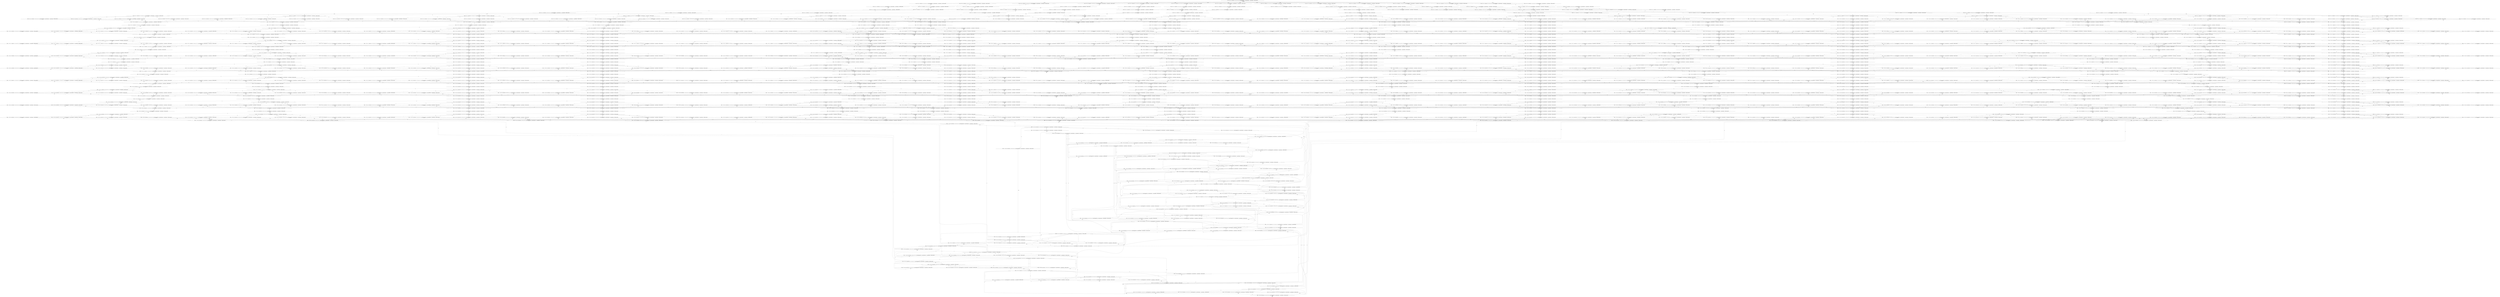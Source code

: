 digraph model {
	0 [ label = "0[!goal	& !bad	& c=0	& pick=0	& mem=0	& x=0	& y=0	& o=0	& _loc_prism2jani_countermodule_=0	& _loc_prism2jani_strategy_=0	& _loc_prism2jani_grid_=0	& default_reward_model=0]
: {(c < 20), init}" ];
	1 [ label = "1[!goal	& !bad	& c=0	& pick=0	& mem=0	& x=0	& y=0	& o=1	& _loc_prism2jani_countermodule_=0	& _loc_prism2jani_strategy_=0	& _loc_prism2jani_grid_=0	& default_reward_model=0]
: {(c < 20)}" ];
	2 [ label = "2[!goal	& !bad	& c=0	& pick=0	& mem=0	& x=0	& y=1	& o=1	& _loc_prism2jani_countermodule_=0	& _loc_prism2jani_strategy_=0	& _loc_prism2jani_grid_=0	& default_reward_model=0]
: {(c < 20)}" ];
	3 [ label = "3[!goal	& !bad	& c=0	& pick=0	& mem=0	& x=0	& y=2	& o=1	& _loc_prism2jani_countermodule_=0	& _loc_prism2jani_strategy_=0	& _loc_prism2jani_grid_=0	& default_reward_model=0]
: {(c < 20)}" ];
	4 [ label = "4[!goal	& !bad	& c=0	& pick=0	& mem=0	& x=0	& y=3	& o=1	& _loc_prism2jani_countermodule_=0	& _loc_prism2jani_strategy_=0	& _loc_prism2jani_grid_=0	& default_reward_model=0]
: {(c < 20)}" ];
	5 [ label = "5[!goal	& !bad	& c=0	& pick=0	& mem=0	& x=1	& y=0	& o=1	& _loc_prism2jani_countermodule_=0	& _loc_prism2jani_strategy_=0	& _loc_prism2jani_grid_=0	& default_reward_model=0]
: {(c < 20)}" ];
	6 [ label = "6[!goal	& !bad	& c=0	& pick=0	& mem=0	& x=1	& y=2	& o=1	& _loc_prism2jani_countermodule_=0	& _loc_prism2jani_strategy_=0	& _loc_prism2jani_grid_=0	& default_reward_model=0]
: {(c < 20)}" ];
	7 [ label = "7[!goal	& !bad	& c=0	& pick=0	& mem=0	& x=1	& y=3	& o=1	& _loc_prism2jani_countermodule_=0	& _loc_prism2jani_strategy_=0	& _loc_prism2jani_grid_=0	& default_reward_model=0]
: {(c < 20)}" ];
	8 [ label = "8[!goal	& !bad	& c=0	& pick=0	& mem=0	& x=2	& y=0	& o=1	& _loc_prism2jani_countermodule_=0	& _loc_prism2jani_strategy_=0	& _loc_prism2jani_grid_=0	& default_reward_model=0]
: {(c < 20)}" ];
	9 [ label = "9[!goal	& !bad	& c=0	& pick=0	& mem=0	& x=2	& y=1	& o=1	& _loc_prism2jani_countermodule_=0	& _loc_prism2jani_strategy_=0	& _loc_prism2jani_grid_=0	& default_reward_model=0]
: {(c < 20)}" ];
	10 [ label = "10[!goal	& !bad	& c=0	& pick=0	& mem=0	& x=2	& y=2	& o=1	& _loc_prism2jani_countermodule_=0	& _loc_prism2jani_strategy_=0	& _loc_prism2jani_grid_=0	& default_reward_model=0]
: {(c < 20)}" ];
	11 [ label = "11[!goal	& !bad	& c=0	& pick=0	& mem=0	& x=2	& y=3	& o=1	& _loc_prism2jani_countermodule_=0	& _loc_prism2jani_strategy_=0	& _loc_prism2jani_grid_=0	& default_reward_model=0]
: {(c < 20)}" ];
	12 [ label = "12[!goal	& !bad	& c=0	& pick=0	& mem=0	& x=3	& y=1	& o=1	& _loc_prism2jani_countermodule_=0	& _loc_prism2jani_strategy_=0	& _loc_prism2jani_grid_=0	& default_reward_model=0]
: {(c < 20)}" ];
	13 [ label = "13[!goal	& !bad	& c=0	& pick=0	& mem=0	& x=3	& y=2	& o=1	& _loc_prism2jani_countermodule_=0	& _loc_prism2jani_strategy_=0	& _loc_prism2jani_grid_=0	& default_reward_model=0]
: {(c < 20)}" ];
	14 [ label = "14[!goal	& !bad	& c=0	& pick=0	& mem=0	& x=3	& y=3	& o=1	& _loc_prism2jani_countermodule_=0	& _loc_prism2jani_strategy_=0	& _loc_prism2jani_grid_=0	& default_reward_model=0]
: {(c < 20)}" ];
	15 [ label = "15[!goal	& !bad	& c=1	& pick=3	& mem=2	& x=0	& y=0	& o=1	& _loc_prism2jani_countermodule_=0	& _loc_prism2jani_strategy_=0	& _loc_prism2jani_grid_=0	& default_reward_model=0]
: {(c < 20)}" ];
	16 [ label = "16[!goal	& !bad	& c=1	& pick=3	& mem=2	& x=0	& y=1	& o=1	& _loc_prism2jani_countermodule_=0	& _loc_prism2jani_strategy_=0	& _loc_prism2jani_grid_=0	& default_reward_model=0]
: {(c < 20)}" ];
	17 [ label = "17[!goal	& !bad	& c=1	& pick=3	& mem=2	& x=0	& y=2	& o=1	& _loc_prism2jani_countermodule_=0	& _loc_prism2jani_strategy_=0	& _loc_prism2jani_grid_=0	& default_reward_model=0]
: {(c < 20)}" ];
	18 [ label = "18[!goal	& !bad	& c=1	& pick=3	& mem=2	& x=0	& y=3	& o=1	& _loc_prism2jani_countermodule_=0	& _loc_prism2jani_strategy_=0	& _loc_prism2jani_grid_=0	& default_reward_model=0]
: {(c < 20)}" ];
	19 [ label = "19[!goal	& !bad	& c=1	& pick=3	& mem=2	& x=1	& y=0	& o=1	& _loc_prism2jani_countermodule_=0	& _loc_prism2jani_strategy_=0	& _loc_prism2jani_grid_=0	& default_reward_model=0]
: {(c < 20)}" ];
	20 [ label = "20[!goal	& !bad	& c=1	& pick=3	& mem=2	& x=1	& y=2	& o=1	& _loc_prism2jani_countermodule_=0	& _loc_prism2jani_strategy_=0	& _loc_prism2jani_grid_=0	& default_reward_model=0]
: {(c < 20)}" ];
	21 [ label = "21[!goal	& !bad	& c=1	& pick=3	& mem=2	& x=1	& y=3	& o=1	& _loc_prism2jani_countermodule_=0	& _loc_prism2jani_strategy_=0	& _loc_prism2jani_grid_=0	& default_reward_model=0]
: {(c < 20)}" ];
	22 [ label = "22[!goal	& !bad	& c=1	& pick=3	& mem=2	& x=2	& y=0	& o=1	& _loc_prism2jani_countermodule_=0	& _loc_prism2jani_strategy_=0	& _loc_prism2jani_grid_=0	& default_reward_model=0]
: {(c < 20)}" ];
	23 [ label = "23[!goal	& !bad	& c=1	& pick=3	& mem=2	& x=2	& y=1	& o=1	& _loc_prism2jani_countermodule_=0	& _loc_prism2jani_strategy_=0	& _loc_prism2jani_grid_=0	& default_reward_model=0]
: {(c < 20)}" ];
	24 [ label = "24[!goal	& !bad	& c=1	& pick=3	& mem=2	& x=2	& y=2	& o=1	& _loc_prism2jani_countermodule_=0	& _loc_prism2jani_strategy_=0	& _loc_prism2jani_grid_=0	& default_reward_model=0]
: {(c < 20)}" ];
	25 [ label = "25[!goal	& !bad	& c=1	& pick=3	& mem=2	& x=2	& y=3	& o=1	& _loc_prism2jani_countermodule_=0	& _loc_prism2jani_strategy_=0	& _loc_prism2jani_grid_=0	& default_reward_model=0]
: {(c < 20)}" ];
	26 [ label = "26[!goal	& !bad	& c=1	& pick=3	& mem=2	& x=3	& y=1	& o=1	& _loc_prism2jani_countermodule_=0	& _loc_prism2jani_strategy_=0	& _loc_prism2jani_grid_=0	& default_reward_model=0]
: {(c < 20)}" ];
	27 [ label = "27[!goal	& !bad	& c=1	& pick=3	& mem=2	& x=3	& y=2	& o=1	& _loc_prism2jani_countermodule_=0	& _loc_prism2jani_strategy_=0	& _loc_prism2jani_grid_=0	& default_reward_model=0]
: {(c < 20)}" ];
	28 [ label = "28[!goal	& !bad	& c=1	& pick=3	& mem=2	& x=3	& y=3	& o=1	& _loc_prism2jani_countermodule_=0	& _loc_prism2jani_strategy_=0	& _loc_prism2jani_grid_=0	& default_reward_model=0]
: {(c < 20)}" ];
	29 [ label = "29[!goal	& !bad	& c=1	& pick=0	& mem=2	& x=0	& y=1	& o=1	& _loc_prism2jani_countermodule_=0	& _loc_prism2jani_strategy_=0	& _loc_prism2jani_grid_=0	& default_reward_model=0]
: {(c < 20)}" ];
	30 [ label = "30[!goal	& !bad	& c=1	& pick=0	& mem=2	& x=0	& y=0	& o=1	& _loc_prism2jani_countermodule_=0	& _loc_prism2jani_strategy_=0	& _loc_prism2jani_grid_=0	& default_reward_model=0]
: {(c < 20)}" ];
	31 [ label = "31[!goal	& !bad	& c=1	& pick=0	& mem=2	& x=1	& y=0	& o=1	& _loc_prism2jani_countermodule_=0	& _loc_prism2jani_strategy_=0	& _loc_prism2jani_grid_=0	& default_reward_model=0]
: {(c < 20)}" ];
	32 [ label = "32[!goal	& !bad	& c=1	& pick=0	& mem=2	& x=0	& y=2	& o=1	& _loc_prism2jani_countermodule_=0	& _loc_prism2jani_strategy_=0	& _loc_prism2jani_grid_=0	& default_reward_model=0]
: {(c < 20)}" ];
	33 [ label = "33[!goal	& bad	& c=1	& pick=0	& mem=2	& x=1	& y=1	& o=3	& _loc_prism2jani_countermodule_=0	& _loc_prism2jani_strategy_=0	& _loc_prism2jani_grid_=0	& default_reward_model=0]
: {(c < 20), bad}" ];
	34 [ label = "34[!goal	& !bad	& c=1	& pick=0	& mem=2	& x=0	& y=3	& o=1	& _loc_prism2jani_countermodule_=0	& _loc_prism2jani_strategy_=0	& _loc_prism2jani_grid_=0	& default_reward_model=0]
: {(c < 20)}" ];
	35 [ label = "35[!goal	& !bad	& c=1	& pick=0	& mem=2	& x=1	& y=2	& o=1	& _loc_prism2jani_countermodule_=0	& _loc_prism2jani_strategy_=0	& _loc_prism2jani_grid_=0	& default_reward_model=0]
: {(c < 20)}" ];
	36 [ label = "36[!goal	& !bad	& c=1	& pick=0	& mem=2	& x=1	& y=3	& o=1	& _loc_prism2jani_countermodule_=0	& _loc_prism2jani_strategy_=0	& _loc_prism2jani_grid_=0	& default_reward_model=0]
: {(c < 20)}" ];
	37 [ label = "37[!goal	& !bad	& c=1	& pick=0	& mem=2	& x=2	& y=0	& o=1	& _loc_prism2jani_countermodule_=0	& _loc_prism2jani_strategy_=0	& _loc_prism2jani_grid_=0	& default_reward_model=0]
: {(c < 20)}" ];
	38 [ label = "38[!goal	& !bad	& c=1	& pick=0	& mem=2	& x=2	& y=2	& o=1	& _loc_prism2jani_countermodule_=0	& _loc_prism2jani_strategy_=0	& _loc_prism2jani_grid_=0	& default_reward_model=0]
: {(c < 20)}" ];
	39 [ label = "39[!goal	& !bad	& c=1	& pick=0	& mem=2	& x=2	& y=3	& o=1	& _loc_prism2jani_countermodule_=0	& _loc_prism2jani_strategy_=0	& _loc_prism2jani_grid_=0	& default_reward_model=0]
: {(c < 20)}" ];
	40 [ label = "40[!goal	& !bad	& c=1	& pick=0	& mem=2	& x=2	& y=1	& o=1	& _loc_prism2jani_countermodule_=0	& _loc_prism2jani_strategy_=0	& _loc_prism2jani_grid_=0	& default_reward_model=0]
: {(c < 20)}" ];
	41 [ label = "41[goal	& !bad	& c=1	& pick=0	& mem=2	& x=3	& y=0	& o=2	& _loc_prism2jani_countermodule_=0	& _loc_prism2jani_strategy_=0	& _loc_prism2jani_grid_=0	& default_reward_model=0]
: {(c < 20), goal}" ];
	42 [ label = "42[!goal	& !bad	& c=1	& pick=0	& mem=2	& x=3	& y=1	& o=1	& _loc_prism2jani_countermodule_=0	& _loc_prism2jani_strategy_=0	& _loc_prism2jani_grid_=0	& default_reward_model=0]
: {(c < 20)}" ];
	43 [ label = "43[!goal	& !bad	& c=1	& pick=0	& mem=2	& x=3	& y=2	& o=1	& _loc_prism2jani_countermodule_=0	& _loc_prism2jani_strategy_=0	& _loc_prism2jani_grid_=0	& default_reward_model=0]
: {(c < 20)}" ];
	44 [ label = "44[!goal	& !bad	& c=1	& pick=0	& mem=2	& x=3	& y=3	& o=1	& _loc_prism2jani_countermodule_=0	& _loc_prism2jani_strategy_=0	& _loc_prism2jani_grid_=0	& default_reward_model=0]
: {(c < 20)}" ];
	45 [ label = "45[!goal	& !bad	& c=2	& pick=3	& mem=3	& x=0	& y=1	& o=1	& _loc_prism2jani_countermodule_=0	& _loc_prism2jani_strategy_=0	& _loc_prism2jani_grid_=0	& default_reward_model=0]
: {(c < 20)}" ];
	46 [ label = "46[!goal	& !bad	& c=2	& pick=3	& mem=3	& x=0	& y=0	& o=1	& _loc_prism2jani_countermodule_=0	& _loc_prism2jani_strategy_=0	& _loc_prism2jani_grid_=0	& default_reward_model=0]
: {(c < 20)}" ];
	47 [ label = "47[!goal	& !bad	& c=2	& pick=3	& mem=3	& x=1	& y=0	& o=1	& _loc_prism2jani_countermodule_=0	& _loc_prism2jani_strategy_=0	& _loc_prism2jani_grid_=0	& default_reward_model=0]
: {(c < 20)}" ];
	48 [ label = "48[!goal	& !bad	& c=2	& pick=3	& mem=3	& x=0	& y=2	& o=1	& _loc_prism2jani_countermodule_=0	& _loc_prism2jani_strategy_=0	& _loc_prism2jani_grid_=0	& default_reward_model=0]
: {(c < 20)}" ];
	49 [ label = "49[!goal	& !bad	& c=2	& pick=3	& mem=3	& x=0	& y=3	& o=1	& _loc_prism2jani_countermodule_=0	& _loc_prism2jani_strategy_=0	& _loc_prism2jani_grid_=0	& default_reward_model=0]
: {(c < 20)}" ];
	50 [ label = "50[!goal	& !bad	& c=2	& pick=3	& mem=3	& x=1	& y=2	& o=1	& _loc_prism2jani_countermodule_=0	& _loc_prism2jani_strategy_=0	& _loc_prism2jani_grid_=0	& default_reward_model=0]
: {(c < 20)}" ];
	51 [ label = "51[!goal	& !bad	& c=2	& pick=3	& mem=3	& x=1	& y=3	& o=1	& _loc_prism2jani_countermodule_=0	& _loc_prism2jani_strategy_=0	& _loc_prism2jani_grid_=0	& default_reward_model=0]
: {(c < 20)}" ];
	52 [ label = "52[!goal	& !bad	& c=2	& pick=3	& mem=3	& x=2	& y=0	& o=1	& _loc_prism2jani_countermodule_=0	& _loc_prism2jani_strategy_=0	& _loc_prism2jani_grid_=0	& default_reward_model=0]
: {(c < 20)}" ];
	53 [ label = "53[!goal	& !bad	& c=2	& pick=3	& mem=3	& x=2	& y=2	& o=1	& _loc_prism2jani_countermodule_=0	& _loc_prism2jani_strategy_=0	& _loc_prism2jani_grid_=0	& default_reward_model=0]
: {(c < 20)}" ];
	54 [ label = "54[!goal	& !bad	& c=2	& pick=3	& mem=3	& x=2	& y=3	& o=1	& _loc_prism2jani_countermodule_=0	& _loc_prism2jani_strategy_=0	& _loc_prism2jani_grid_=0	& default_reward_model=0]
: {(c < 20)}" ];
	55 [ label = "55[!goal	& !bad	& c=2	& pick=3	& mem=3	& x=2	& y=1	& o=1	& _loc_prism2jani_countermodule_=0	& _loc_prism2jani_strategy_=0	& _loc_prism2jani_grid_=0	& default_reward_model=0]
: {(c < 20)}" ];
	56 [ label = "56[!goal	& !bad	& c=2	& pick=3	& mem=3	& x=3	& y=1	& o=1	& _loc_prism2jani_countermodule_=0	& _loc_prism2jani_strategy_=0	& _loc_prism2jani_grid_=0	& default_reward_model=0]
: {(c < 20)}" ];
	57 [ label = "57[!goal	& !bad	& c=2	& pick=3	& mem=3	& x=3	& y=2	& o=1	& _loc_prism2jani_countermodule_=0	& _loc_prism2jani_strategy_=0	& _loc_prism2jani_grid_=0	& default_reward_model=0]
: {(c < 20)}" ];
	58 [ label = "58[!goal	& !bad	& c=2	& pick=3	& mem=3	& x=3	& y=3	& o=1	& _loc_prism2jani_countermodule_=0	& _loc_prism2jani_strategy_=0	& _loc_prism2jani_grid_=0	& default_reward_model=0]
: {(c < 20)}" ];
	59 [ label = "59[!goal	& !bad	& c=2	& pick=0	& mem=3	& x=0	& y=2	& o=1	& _loc_prism2jani_countermodule_=0	& _loc_prism2jani_strategy_=0	& _loc_prism2jani_grid_=0	& default_reward_model=0]
: {(c < 20)}" ];
	60 [ label = "60[!goal	& !bad	& c=2	& pick=0	& mem=3	& x=0	& y=1	& o=1	& _loc_prism2jani_countermodule_=0	& _loc_prism2jani_strategy_=0	& _loc_prism2jani_grid_=0	& default_reward_model=0]
: {(c < 20)}" ];
	61 [ label = "61[!goal	& bad	& c=2	& pick=0	& mem=3	& x=1	& y=1	& o=3	& _loc_prism2jani_countermodule_=0	& _loc_prism2jani_strategy_=0	& _loc_prism2jani_grid_=0	& default_reward_model=0]
: {(c < 20), bad}" ];
	62 [ label = "62[!goal	& !bad	& c=2	& pick=0	& mem=3	& x=0	& y=0	& o=1	& _loc_prism2jani_countermodule_=0	& _loc_prism2jani_strategy_=0	& _loc_prism2jani_grid_=0	& default_reward_model=0]
: {(c < 20)}" ];
	63 [ label = "63[!goal	& !bad	& c=2	& pick=0	& mem=3	& x=1	& y=0	& o=1	& _loc_prism2jani_countermodule_=0	& _loc_prism2jani_strategy_=0	& _loc_prism2jani_grid_=0	& default_reward_model=0]
: {(c < 20)}" ];
	64 [ label = "64[!goal	& !bad	& c=2	& pick=0	& mem=3	& x=2	& y=0	& o=1	& _loc_prism2jani_countermodule_=0	& _loc_prism2jani_strategy_=0	& _loc_prism2jani_grid_=0	& default_reward_model=0]
: {(c < 20)}" ];
	65 [ label = "65[!goal	& !bad	& c=2	& pick=0	& mem=3	& x=0	& y=3	& o=1	& _loc_prism2jani_countermodule_=0	& _loc_prism2jani_strategy_=0	& _loc_prism2jani_grid_=0	& default_reward_model=0]
: {(c < 20)}" ];
	66 [ label = "66[!goal	& !bad	& c=2	& pick=0	& mem=3	& x=1	& y=2	& o=1	& _loc_prism2jani_countermodule_=0	& _loc_prism2jani_strategy_=0	& _loc_prism2jani_grid_=0	& default_reward_model=0]
: {(c < 20)}" ];
	67 [ label = "67[!goal	& !bad	& c=2	& pick=0	& mem=3	& x=1	& y=3	& o=1	& _loc_prism2jani_countermodule_=0	& _loc_prism2jani_strategy_=0	& _loc_prism2jani_grid_=0	& default_reward_model=0]
: {(c < 20)}" ];
	68 [ label = "68[!goal	& !bad	& c=2	& pick=0	& mem=3	& x=2	& y=2	& o=1	& _loc_prism2jani_countermodule_=0	& _loc_prism2jani_strategy_=0	& _loc_prism2jani_grid_=0	& default_reward_model=0]
: {(c < 20)}" ];
	69 [ label = "69[!goal	& !bad	& c=2	& pick=0	& mem=3	& x=2	& y=3	& o=1	& _loc_prism2jani_countermodule_=0	& _loc_prism2jani_strategy_=0	& _loc_prism2jani_grid_=0	& default_reward_model=0]
: {(c < 20)}" ];
	70 [ label = "70[!goal	& !bad	& c=2	& pick=0	& mem=3	& x=2	& y=1	& o=1	& _loc_prism2jani_countermodule_=0	& _loc_prism2jani_strategy_=0	& _loc_prism2jani_grid_=0	& default_reward_model=0]
: {(c < 20)}" ];
	71 [ label = "71[goal	& !bad	& c=2	& pick=0	& mem=3	& x=3	& y=0	& o=2	& _loc_prism2jani_countermodule_=0	& _loc_prism2jani_strategy_=0	& _loc_prism2jani_grid_=0	& default_reward_model=0]
: {(c < 20), goal}" ];
	72 [ label = "72[!goal	& !bad	& c=2	& pick=0	& mem=3	& x=3	& y=2	& o=1	& _loc_prism2jani_countermodule_=0	& _loc_prism2jani_strategy_=0	& _loc_prism2jani_grid_=0	& default_reward_model=0]
: {(c < 20)}" ];
	73 [ label = "73[!goal	& !bad	& c=2	& pick=0	& mem=3	& x=3	& y=3	& o=1	& _loc_prism2jani_countermodule_=0	& _loc_prism2jani_strategy_=0	& _loc_prism2jani_grid_=0	& default_reward_model=0]
: {(c < 20)}" ];
	74 [ label = "74[!goal	& !bad	& c=2	& pick=0	& mem=3	& x=3	& y=1	& o=1	& _loc_prism2jani_countermodule_=0	& _loc_prism2jani_strategy_=0	& _loc_prism2jani_grid_=0	& default_reward_model=0]
: {(c < 20)}" ];
	75 [ label = "75[!goal	& !bad	& c=3	& pick=1	& mem=2	& x=0	& y=2	& o=1	& _loc_prism2jani_countermodule_=0	& _loc_prism2jani_strategy_=0	& _loc_prism2jani_grid_=0	& default_reward_model=0]
: {(c < 20)}" ];
	76 [ label = "76[!goal	& !bad	& c=3	& pick=2	& mem=2	& x=0	& y=2	& o=1	& _loc_prism2jani_countermodule_=0	& _loc_prism2jani_strategy_=0	& _loc_prism2jani_grid_=0	& default_reward_model=0]
: {(c < 20)}" ];
	77 [ label = "77[!goal	& !bad	& c=3	& pick=3	& mem=2	& x=0	& y=2	& o=1	& _loc_prism2jani_countermodule_=0	& _loc_prism2jani_strategy_=0	& _loc_prism2jani_grid_=0	& default_reward_model=0]
: {(c < 20)}" ];
	78 [ label = "78[!goal	& !bad	& c=3	& pick=4	& mem=2	& x=0	& y=2	& o=1	& _loc_prism2jani_countermodule_=0	& _loc_prism2jani_strategy_=0	& _loc_prism2jani_grid_=0	& default_reward_model=0]
: {(c < 20)}" ];
	79 [ label = "79[!goal	& !bad	& c=3	& pick=1	& mem=2	& x=0	& y=1	& o=1	& _loc_prism2jani_countermodule_=0	& _loc_prism2jani_strategy_=0	& _loc_prism2jani_grid_=0	& default_reward_model=0]
: {(c < 20)}" ];
	80 [ label = "80[!goal	& !bad	& c=3	& pick=2	& mem=2	& x=0	& y=1	& o=1	& _loc_prism2jani_countermodule_=0	& _loc_prism2jani_strategy_=0	& _loc_prism2jani_grid_=0	& default_reward_model=0]
: {(c < 20)}" ];
	81 [ label = "81[!goal	& !bad	& c=3	& pick=3	& mem=2	& x=0	& y=1	& o=1	& _loc_prism2jani_countermodule_=0	& _loc_prism2jani_strategy_=0	& _loc_prism2jani_grid_=0	& default_reward_model=0]
: {(c < 20)}" ];
	82 [ label = "82[!goal	& !bad	& c=3	& pick=4	& mem=2	& x=0	& y=1	& o=1	& _loc_prism2jani_countermodule_=0	& _loc_prism2jani_strategy_=0	& _loc_prism2jani_grid_=0	& default_reward_model=0]
: {(c < 20)}" ];
	83 [ label = "83[!goal	& !bad	& c=3	& pick=1	& mem=2	& x=0	& y=0	& o=1	& _loc_prism2jani_countermodule_=0	& _loc_prism2jani_strategy_=0	& _loc_prism2jani_grid_=0	& default_reward_model=0]
: {(c < 20)}" ];
	84 [ label = "84[!goal	& !bad	& c=3	& pick=2	& mem=2	& x=0	& y=0	& o=1	& _loc_prism2jani_countermodule_=0	& _loc_prism2jani_strategy_=0	& _loc_prism2jani_grid_=0	& default_reward_model=0]
: {(c < 20)}" ];
	85 [ label = "85[!goal	& !bad	& c=3	& pick=3	& mem=2	& x=0	& y=0	& o=1	& _loc_prism2jani_countermodule_=0	& _loc_prism2jani_strategy_=0	& _loc_prism2jani_grid_=0	& default_reward_model=0]
: {(c < 20)}" ];
	86 [ label = "86[!goal	& !bad	& c=3	& pick=4	& mem=2	& x=0	& y=0	& o=1	& _loc_prism2jani_countermodule_=0	& _loc_prism2jani_strategy_=0	& _loc_prism2jani_grid_=0	& default_reward_model=0]
: {(c < 20)}" ];
	87 [ label = "87[!goal	& !bad	& c=3	& pick=1	& mem=2	& x=1	& y=0	& o=1	& _loc_prism2jani_countermodule_=0	& _loc_prism2jani_strategy_=0	& _loc_prism2jani_grid_=0	& default_reward_model=0]
: {(c < 20)}" ];
	88 [ label = "88[!goal	& !bad	& c=3	& pick=2	& mem=2	& x=1	& y=0	& o=1	& _loc_prism2jani_countermodule_=0	& _loc_prism2jani_strategy_=0	& _loc_prism2jani_grid_=0	& default_reward_model=0]
: {(c < 20)}" ];
	89 [ label = "89[!goal	& !bad	& c=3	& pick=3	& mem=2	& x=1	& y=0	& o=1	& _loc_prism2jani_countermodule_=0	& _loc_prism2jani_strategy_=0	& _loc_prism2jani_grid_=0	& default_reward_model=0]
: {(c < 20)}" ];
	90 [ label = "90[!goal	& !bad	& c=3	& pick=4	& mem=2	& x=1	& y=0	& o=1	& _loc_prism2jani_countermodule_=0	& _loc_prism2jani_strategy_=0	& _loc_prism2jani_grid_=0	& default_reward_model=0]
: {(c < 20)}" ];
	91 [ label = "91[!goal	& !bad	& c=3	& pick=1	& mem=2	& x=2	& y=0	& o=1	& _loc_prism2jani_countermodule_=0	& _loc_prism2jani_strategy_=0	& _loc_prism2jani_grid_=0	& default_reward_model=0]
: {(c < 20)}" ];
	92 [ label = "92[!goal	& !bad	& c=3	& pick=2	& mem=2	& x=2	& y=0	& o=1	& _loc_prism2jani_countermodule_=0	& _loc_prism2jani_strategy_=0	& _loc_prism2jani_grid_=0	& default_reward_model=0]
: {(c < 20)}" ];
	93 [ label = "93[!goal	& !bad	& c=3	& pick=3	& mem=2	& x=2	& y=0	& o=1	& _loc_prism2jani_countermodule_=0	& _loc_prism2jani_strategy_=0	& _loc_prism2jani_grid_=0	& default_reward_model=0]
: {(c < 20)}" ];
	94 [ label = "94[!goal	& !bad	& c=3	& pick=4	& mem=2	& x=2	& y=0	& o=1	& _loc_prism2jani_countermodule_=0	& _loc_prism2jani_strategy_=0	& _loc_prism2jani_grid_=0	& default_reward_model=0]
: {(c < 20)}" ];
	95 [ label = "95[!goal	& !bad	& c=3	& pick=1	& mem=2	& x=0	& y=3	& o=1	& _loc_prism2jani_countermodule_=0	& _loc_prism2jani_strategy_=0	& _loc_prism2jani_grid_=0	& default_reward_model=0]
: {(c < 20)}" ];
	96 [ label = "96[!goal	& !bad	& c=3	& pick=2	& mem=2	& x=0	& y=3	& o=1	& _loc_prism2jani_countermodule_=0	& _loc_prism2jani_strategy_=0	& _loc_prism2jani_grid_=0	& default_reward_model=0]
: {(c < 20)}" ];
	97 [ label = "97[!goal	& !bad	& c=3	& pick=3	& mem=2	& x=0	& y=3	& o=1	& _loc_prism2jani_countermodule_=0	& _loc_prism2jani_strategy_=0	& _loc_prism2jani_grid_=0	& default_reward_model=0]
: {(c < 20)}" ];
	98 [ label = "98[!goal	& !bad	& c=3	& pick=4	& mem=2	& x=0	& y=3	& o=1	& _loc_prism2jani_countermodule_=0	& _loc_prism2jani_strategy_=0	& _loc_prism2jani_grid_=0	& default_reward_model=0]
: {(c < 20)}" ];
	99 [ label = "99[!goal	& !bad	& c=3	& pick=1	& mem=2	& x=1	& y=2	& o=1	& _loc_prism2jani_countermodule_=0	& _loc_prism2jani_strategy_=0	& _loc_prism2jani_grid_=0	& default_reward_model=0]
: {(c < 20)}" ];
	100 [ label = "100[!goal	& !bad	& c=3	& pick=2	& mem=2	& x=1	& y=2	& o=1	& _loc_prism2jani_countermodule_=0	& _loc_prism2jani_strategy_=0	& _loc_prism2jani_grid_=0	& default_reward_model=0]
: {(c < 20)}" ];
	101 [ label = "101[!goal	& !bad	& c=3	& pick=3	& mem=2	& x=1	& y=2	& o=1	& _loc_prism2jani_countermodule_=0	& _loc_prism2jani_strategy_=0	& _loc_prism2jani_grid_=0	& default_reward_model=0]
: {(c < 20)}" ];
	102 [ label = "102[!goal	& !bad	& c=3	& pick=4	& mem=2	& x=1	& y=2	& o=1	& _loc_prism2jani_countermodule_=0	& _loc_prism2jani_strategy_=0	& _loc_prism2jani_grid_=0	& default_reward_model=0]
: {(c < 20)}" ];
	103 [ label = "103[!goal	& !bad	& c=3	& pick=1	& mem=2	& x=1	& y=3	& o=1	& _loc_prism2jani_countermodule_=0	& _loc_prism2jani_strategy_=0	& _loc_prism2jani_grid_=0	& default_reward_model=0]
: {(c < 20)}" ];
	104 [ label = "104[!goal	& !bad	& c=3	& pick=2	& mem=2	& x=1	& y=3	& o=1	& _loc_prism2jani_countermodule_=0	& _loc_prism2jani_strategy_=0	& _loc_prism2jani_grid_=0	& default_reward_model=0]
: {(c < 20)}" ];
	105 [ label = "105[!goal	& !bad	& c=3	& pick=3	& mem=2	& x=1	& y=3	& o=1	& _loc_prism2jani_countermodule_=0	& _loc_prism2jani_strategy_=0	& _loc_prism2jani_grid_=0	& default_reward_model=0]
: {(c < 20)}" ];
	106 [ label = "106[!goal	& !bad	& c=3	& pick=4	& mem=2	& x=1	& y=3	& o=1	& _loc_prism2jani_countermodule_=0	& _loc_prism2jani_strategy_=0	& _loc_prism2jani_grid_=0	& default_reward_model=0]
: {(c < 20)}" ];
	107 [ label = "107[!goal	& !bad	& c=3	& pick=1	& mem=2	& x=2	& y=2	& o=1	& _loc_prism2jani_countermodule_=0	& _loc_prism2jani_strategy_=0	& _loc_prism2jani_grid_=0	& default_reward_model=0]
: {(c < 20)}" ];
	108 [ label = "108[!goal	& !bad	& c=3	& pick=2	& mem=2	& x=2	& y=2	& o=1	& _loc_prism2jani_countermodule_=0	& _loc_prism2jani_strategy_=0	& _loc_prism2jani_grid_=0	& default_reward_model=0]
: {(c < 20)}" ];
	109 [ label = "109[!goal	& !bad	& c=3	& pick=3	& mem=2	& x=2	& y=2	& o=1	& _loc_prism2jani_countermodule_=0	& _loc_prism2jani_strategy_=0	& _loc_prism2jani_grid_=0	& default_reward_model=0]
: {(c < 20)}" ];
	110 [ label = "110[!goal	& !bad	& c=3	& pick=4	& mem=2	& x=2	& y=2	& o=1	& _loc_prism2jani_countermodule_=0	& _loc_prism2jani_strategy_=0	& _loc_prism2jani_grid_=0	& default_reward_model=0]
: {(c < 20)}" ];
	111 [ label = "111[!goal	& !bad	& c=3	& pick=1	& mem=2	& x=2	& y=3	& o=1	& _loc_prism2jani_countermodule_=0	& _loc_prism2jani_strategy_=0	& _loc_prism2jani_grid_=0	& default_reward_model=0]
: {(c < 20)}" ];
	112 [ label = "112[!goal	& !bad	& c=3	& pick=2	& mem=2	& x=2	& y=3	& o=1	& _loc_prism2jani_countermodule_=0	& _loc_prism2jani_strategy_=0	& _loc_prism2jani_grid_=0	& default_reward_model=0]
: {(c < 20)}" ];
	113 [ label = "113[!goal	& !bad	& c=3	& pick=3	& mem=2	& x=2	& y=3	& o=1	& _loc_prism2jani_countermodule_=0	& _loc_prism2jani_strategy_=0	& _loc_prism2jani_grid_=0	& default_reward_model=0]
: {(c < 20)}" ];
	114 [ label = "114[!goal	& !bad	& c=3	& pick=4	& mem=2	& x=2	& y=3	& o=1	& _loc_prism2jani_countermodule_=0	& _loc_prism2jani_strategy_=0	& _loc_prism2jani_grid_=0	& default_reward_model=0]
: {(c < 20)}" ];
	115 [ label = "115[!goal	& !bad	& c=3	& pick=1	& mem=2	& x=2	& y=1	& o=1	& _loc_prism2jani_countermodule_=0	& _loc_prism2jani_strategy_=0	& _loc_prism2jani_grid_=0	& default_reward_model=0]
: {(c < 20)}" ];
	116 [ label = "116[!goal	& !bad	& c=3	& pick=2	& mem=2	& x=2	& y=1	& o=1	& _loc_prism2jani_countermodule_=0	& _loc_prism2jani_strategy_=0	& _loc_prism2jani_grid_=0	& default_reward_model=0]
: {(c < 20)}" ];
	117 [ label = "117[!goal	& !bad	& c=3	& pick=3	& mem=2	& x=2	& y=1	& o=1	& _loc_prism2jani_countermodule_=0	& _loc_prism2jani_strategy_=0	& _loc_prism2jani_grid_=0	& default_reward_model=0]
: {(c < 20)}" ];
	118 [ label = "118[!goal	& !bad	& c=3	& pick=4	& mem=2	& x=2	& y=1	& o=1	& _loc_prism2jani_countermodule_=0	& _loc_prism2jani_strategy_=0	& _loc_prism2jani_grid_=0	& default_reward_model=0]
: {(c < 20)}" ];
	119 [ label = "119[!goal	& !bad	& c=3	& pick=1	& mem=2	& x=3	& y=2	& o=1	& _loc_prism2jani_countermodule_=0	& _loc_prism2jani_strategy_=0	& _loc_prism2jani_grid_=0	& default_reward_model=0]
: {(c < 20)}" ];
	120 [ label = "120[!goal	& !bad	& c=3	& pick=2	& mem=2	& x=3	& y=2	& o=1	& _loc_prism2jani_countermodule_=0	& _loc_prism2jani_strategy_=0	& _loc_prism2jani_grid_=0	& default_reward_model=0]
: {(c < 20)}" ];
	121 [ label = "121[!goal	& !bad	& c=3	& pick=3	& mem=2	& x=3	& y=2	& o=1	& _loc_prism2jani_countermodule_=0	& _loc_prism2jani_strategy_=0	& _loc_prism2jani_grid_=0	& default_reward_model=0]
: {(c < 20)}" ];
	122 [ label = "122[!goal	& !bad	& c=3	& pick=4	& mem=2	& x=3	& y=2	& o=1	& _loc_prism2jani_countermodule_=0	& _loc_prism2jani_strategy_=0	& _loc_prism2jani_grid_=0	& default_reward_model=0]
: {(c < 20)}" ];
	123 [ label = "123[!goal	& !bad	& c=3	& pick=1	& mem=2	& x=3	& y=3	& o=1	& _loc_prism2jani_countermodule_=0	& _loc_prism2jani_strategy_=0	& _loc_prism2jani_grid_=0	& default_reward_model=0]
: {(c < 20)}" ];
	124 [ label = "124[!goal	& !bad	& c=3	& pick=2	& mem=2	& x=3	& y=3	& o=1	& _loc_prism2jani_countermodule_=0	& _loc_prism2jani_strategy_=0	& _loc_prism2jani_grid_=0	& default_reward_model=0]
: {(c < 20)}" ];
	125 [ label = "125[!goal	& !bad	& c=3	& pick=3	& mem=2	& x=3	& y=3	& o=1	& _loc_prism2jani_countermodule_=0	& _loc_prism2jani_strategy_=0	& _loc_prism2jani_grid_=0	& default_reward_model=0]
: {(c < 20)}" ];
	126 [ label = "126[!goal	& !bad	& c=3	& pick=4	& mem=2	& x=3	& y=3	& o=1	& _loc_prism2jani_countermodule_=0	& _loc_prism2jani_strategy_=0	& _loc_prism2jani_grid_=0	& default_reward_model=0]
: {(c < 20)}" ];
	127 [ label = "127[!goal	& !bad	& c=3	& pick=1	& mem=2	& x=3	& y=1	& o=1	& _loc_prism2jani_countermodule_=0	& _loc_prism2jani_strategy_=0	& _loc_prism2jani_grid_=0	& default_reward_model=0]
: {(c < 20)}" ];
	128 [ label = "128[!goal	& !bad	& c=3	& pick=2	& mem=2	& x=3	& y=1	& o=1	& _loc_prism2jani_countermodule_=0	& _loc_prism2jani_strategy_=0	& _loc_prism2jani_grid_=0	& default_reward_model=0]
: {(c < 20)}" ];
	129 [ label = "129[!goal	& !bad	& c=3	& pick=3	& mem=2	& x=3	& y=1	& o=1	& _loc_prism2jani_countermodule_=0	& _loc_prism2jani_strategy_=0	& _loc_prism2jani_grid_=0	& default_reward_model=0]
: {(c < 20)}" ];
	130 [ label = "130[!goal	& !bad	& c=3	& pick=4	& mem=2	& x=3	& y=1	& o=1	& _loc_prism2jani_countermodule_=0	& _loc_prism2jani_strategy_=0	& _loc_prism2jani_grid_=0	& default_reward_model=0]
: {(c < 20)}" ];
	131 [ label = "131[!goal	& !bad	& c=3	& pick=0	& mem=2	& x=0	& y=3	& o=1	& _loc_prism2jani_countermodule_=0	& _loc_prism2jani_strategy_=0	& _loc_prism2jani_grid_=0	& default_reward_model=0]
: {(c < 20)}" ];
	132 [ label = "132[!goal	& !bad	& c=3	& pick=0	& mem=2	& x=0	& y=2	& o=1	& _loc_prism2jani_countermodule_=0	& _loc_prism2jani_strategy_=0	& _loc_prism2jani_grid_=0	& default_reward_model=0]
: {(c < 20)}" ];
	133 [ label = "133[!goal	& !bad	& c=3	& pick=0	& mem=2	& x=1	& y=2	& o=1	& _loc_prism2jani_countermodule_=0	& _loc_prism2jani_strategy_=0	& _loc_prism2jani_grid_=0	& default_reward_model=0]
: {(c < 20)}" ];
	134 [ label = "134[!goal	& !bad	& c=3	& pick=0	& mem=2	& x=0	& y=1	& o=1	& _loc_prism2jani_countermodule_=0	& _loc_prism2jani_strategy_=0	& _loc_prism2jani_grid_=0	& default_reward_model=0]
: {(c < 20)}" ];
	135 [ label = "135[!goal	& bad	& c=3	& pick=0	& mem=2	& x=1	& y=1	& o=3	& _loc_prism2jani_countermodule_=0	& _loc_prism2jani_strategy_=0	& _loc_prism2jani_grid_=0	& default_reward_model=0]
: {(c < 20), bad}" ];
	136 [ label = "136[!goal	& !bad	& c=3	& pick=0	& mem=2	& x=0	& y=0	& o=1	& _loc_prism2jani_countermodule_=0	& _loc_prism2jani_strategy_=0	& _loc_prism2jani_grid_=0	& default_reward_model=0]
: {(c < 20)}" ];
	137 [ label = "137[!goal	& !bad	& c=3	& pick=0	& mem=2	& x=1	& y=0	& o=1	& _loc_prism2jani_countermodule_=0	& _loc_prism2jani_strategy_=0	& _loc_prism2jani_grid_=0	& default_reward_model=0]
: {(c < 20)}" ];
	138 [ label = "138[!goal	& !bad	& c=3	& pick=0	& mem=2	& x=2	& y=0	& o=1	& _loc_prism2jani_countermodule_=0	& _loc_prism2jani_strategy_=0	& _loc_prism2jani_grid_=0	& default_reward_model=0]
: {(c < 20)}" ];
	139 [ label = "139[!goal	& !bad	& c=3	& pick=0	& mem=2	& x=2	& y=1	& o=1	& _loc_prism2jani_countermodule_=0	& _loc_prism2jani_strategy_=0	& _loc_prism2jani_grid_=0	& default_reward_model=0]
: {(c < 20)}" ];
	140 [ label = "140[goal	& !bad	& c=3	& pick=0	& mem=2	& x=3	& y=0	& o=2	& _loc_prism2jani_countermodule_=0	& _loc_prism2jani_strategy_=0	& _loc_prism2jani_grid_=0	& default_reward_model=0]
: {(c < 20), goal}" ];
	141 [ label = "141[!goal	& !bad	& c=3	& pick=0	& mem=2	& x=1	& y=3	& o=1	& _loc_prism2jani_countermodule_=0	& _loc_prism2jani_strategy_=0	& _loc_prism2jani_grid_=0	& default_reward_model=0]
: {(c < 20)}" ];
	142 [ label = "142[!goal	& !bad	& c=3	& pick=0	& mem=2	& x=2	& y=2	& o=1	& _loc_prism2jani_countermodule_=0	& _loc_prism2jani_strategy_=0	& _loc_prism2jani_grid_=0	& default_reward_model=0]
: {(c < 20)}" ];
	143 [ label = "143[!goal	& !bad	& c=3	& pick=0	& mem=2	& x=2	& y=3	& o=1	& _loc_prism2jani_countermodule_=0	& _loc_prism2jani_strategy_=0	& _loc_prism2jani_grid_=0	& default_reward_model=0]
: {(c < 20)}" ];
	144 [ label = "144[!goal	& !bad	& c=3	& pick=0	& mem=2	& x=3	& y=2	& o=1	& _loc_prism2jani_countermodule_=0	& _loc_prism2jani_strategy_=0	& _loc_prism2jani_grid_=0	& default_reward_model=0]
: {(c < 20)}" ];
	145 [ label = "145[!goal	& !bad	& c=3	& pick=0	& mem=2	& x=3	& y=3	& o=1	& _loc_prism2jani_countermodule_=0	& _loc_prism2jani_strategy_=0	& _loc_prism2jani_grid_=0	& default_reward_model=0]
: {(c < 20)}" ];
	146 [ label = "146[!goal	& !bad	& c=3	& pick=0	& mem=2	& x=3	& y=1	& o=1	& _loc_prism2jani_countermodule_=0	& _loc_prism2jani_strategy_=0	& _loc_prism2jani_grid_=0	& default_reward_model=0]
: {(c < 20)}" ];
	147 [ label = "147[!goal	& !bad	& c=4	& pick=3	& mem=3	& x=0	& y=3	& o=1	& _loc_prism2jani_countermodule_=0	& _loc_prism2jani_strategy_=0	& _loc_prism2jani_grid_=0	& default_reward_model=0]
: {(c < 20)}" ];
	148 [ label = "148[!goal	& !bad	& c=4	& pick=3	& mem=3	& x=0	& y=2	& o=1	& _loc_prism2jani_countermodule_=0	& _loc_prism2jani_strategy_=0	& _loc_prism2jani_grid_=0	& default_reward_model=0]
: {(c < 20)}" ];
	149 [ label = "149[!goal	& !bad	& c=4	& pick=3	& mem=3	& x=1	& y=2	& o=1	& _loc_prism2jani_countermodule_=0	& _loc_prism2jani_strategy_=0	& _loc_prism2jani_grid_=0	& default_reward_model=0]
: {(c < 20)}" ];
	150 [ label = "150[!goal	& !bad	& c=4	& pick=3	& mem=3	& x=0	& y=1	& o=1	& _loc_prism2jani_countermodule_=0	& _loc_prism2jani_strategy_=0	& _loc_prism2jani_grid_=0	& default_reward_model=0]
: {(c < 20)}" ];
	151 [ label = "151[!goal	& !bad	& c=4	& pick=3	& mem=3	& x=0	& y=0	& o=1	& _loc_prism2jani_countermodule_=0	& _loc_prism2jani_strategy_=0	& _loc_prism2jani_grid_=0	& default_reward_model=0]
: {(c < 20)}" ];
	152 [ label = "152[!goal	& !bad	& c=4	& pick=3	& mem=3	& x=1	& y=0	& o=1	& _loc_prism2jani_countermodule_=0	& _loc_prism2jani_strategy_=0	& _loc_prism2jani_grid_=0	& default_reward_model=0]
: {(c < 20)}" ];
	153 [ label = "153[!goal	& !bad	& c=4	& pick=3	& mem=3	& x=2	& y=0	& o=1	& _loc_prism2jani_countermodule_=0	& _loc_prism2jani_strategy_=0	& _loc_prism2jani_grid_=0	& default_reward_model=0]
: {(c < 20)}" ];
	154 [ label = "154[!goal	& !bad	& c=4	& pick=3	& mem=3	& x=2	& y=1	& o=1	& _loc_prism2jani_countermodule_=0	& _loc_prism2jani_strategy_=0	& _loc_prism2jani_grid_=0	& default_reward_model=0]
: {(c < 20)}" ];
	155 [ label = "155[!goal	& !bad	& c=4	& pick=3	& mem=3	& x=1	& y=3	& o=1	& _loc_prism2jani_countermodule_=0	& _loc_prism2jani_strategy_=0	& _loc_prism2jani_grid_=0	& default_reward_model=0]
: {(c < 20)}" ];
	156 [ label = "156[!goal	& !bad	& c=4	& pick=3	& mem=3	& x=2	& y=2	& o=1	& _loc_prism2jani_countermodule_=0	& _loc_prism2jani_strategy_=0	& _loc_prism2jani_grid_=0	& default_reward_model=0]
: {(c < 20)}" ];
	157 [ label = "157[!goal	& !bad	& c=4	& pick=3	& mem=3	& x=2	& y=3	& o=1	& _loc_prism2jani_countermodule_=0	& _loc_prism2jani_strategy_=0	& _loc_prism2jani_grid_=0	& default_reward_model=0]
: {(c < 20)}" ];
	158 [ label = "158[!goal	& !bad	& c=4	& pick=3	& mem=3	& x=3	& y=2	& o=1	& _loc_prism2jani_countermodule_=0	& _loc_prism2jani_strategy_=0	& _loc_prism2jani_grid_=0	& default_reward_model=0]
: {(c < 20)}" ];
	159 [ label = "159[!goal	& !bad	& c=4	& pick=3	& mem=3	& x=3	& y=3	& o=1	& _loc_prism2jani_countermodule_=0	& _loc_prism2jani_strategy_=0	& _loc_prism2jani_grid_=0	& default_reward_model=0]
: {(c < 20)}" ];
	160 [ label = "160[!goal	& !bad	& c=4	& pick=3	& mem=3	& x=3	& y=1	& o=1	& _loc_prism2jani_countermodule_=0	& _loc_prism2jani_strategy_=0	& _loc_prism2jani_grid_=0	& default_reward_model=0]
: {(c < 20)}" ];
	161 [ label = "161[!goal	& !bad	& c=4	& pick=0	& mem=3	& x=0	& y=3	& o=1	& _loc_prism2jani_countermodule_=0	& _loc_prism2jani_strategy_=0	& _loc_prism2jani_grid_=0	& default_reward_model=0]
: {(c < 20)}" ];
	162 [ label = "162[!goal	& !bad	& c=4	& pick=0	& mem=3	& x=1	& y=3	& o=1	& _loc_prism2jani_countermodule_=0	& _loc_prism2jani_strategy_=0	& _loc_prism2jani_grid_=0	& default_reward_model=0]
: {(c < 20)}" ];
	163 [ label = "163[!goal	& !bad	& c=4	& pick=0	& mem=3	& x=0	& y=2	& o=1	& _loc_prism2jani_countermodule_=0	& _loc_prism2jani_strategy_=0	& _loc_prism2jani_grid_=0	& default_reward_model=0]
: {(c < 20)}" ];
	164 [ label = "164[!goal	& !bad	& c=4	& pick=0	& mem=3	& x=1	& y=2	& o=1	& _loc_prism2jani_countermodule_=0	& _loc_prism2jani_strategy_=0	& _loc_prism2jani_grid_=0	& default_reward_model=0]
: {(c < 20)}" ];
	165 [ label = "165[!goal	& !bad	& c=4	& pick=0	& mem=3	& x=0	& y=1	& o=1	& _loc_prism2jani_countermodule_=0	& _loc_prism2jani_strategy_=0	& _loc_prism2jani_grid_=0	& default_reward_model=0]
: {(c < 20)}" ];
	166 [ label = "166[!goal	& !bad	& c=4	& pick=0	& mem=3	& x=2	& y=2	& o=1	& _loc_prism2jani_countermodule_=0	& _loc_prism2jani_strategy_=0	& _loc_prism2jani_grid_=0	& default_reward_model=0]
: {(c < 20)}" ];
	167 [ label = "167[!goal	& bad	& c=4	& pick=0	& mem=3	& x=1	& y=1	& o=3	& _loc_prism2jani_countermodule_=0	& _loc_prism2jani_strategy_=0	& _loc_prism2jani_grid_=0	& default_reward_model=0]
: {(c < 20), bad}" ];
	168 [ label = "168[!goal	& !bad	& c=4	& pick=0	& mem=3	& x=0	& y=0	& o=1	& _loc_prism2jani_countermodule_=0	& _loc_prism2jani_strategy_=0	& _loc_prism2jani_grid_=0	& default_reward_model=0]
: {(c < 20)}" ];
	169 [ label = "169[!goal	& !bad	& c=4	& pick=0	& mem=3	& x=1	& y=0	& o=1	& _loc_prism2jani_countermodule_=0	& _loc_prism2jani_strategy_=0	& _loc_prism2jani_grid_=0	& default_reward_model=0]
: {(c < 20)}" ];
	170 [ label = "170[!goal	& !bad	& c=4	& pick=0	& mem=3	& x=2	& y=0	& o=1	& _loc_prism2jani_countermodule_=0	& _loc_prism2jani_strategy_=0	& _loc_prism2jani_grid_=0	& default_reward_model=0]
: {(c < 20)}" ];
	171 [ label = "171[!goal	& !bad	& c=4	& pick=0	& mem=3	& x=2	& y=1	& o=1	& _loc_prism2jani_countermodule_=0	& _loc_prism2jani_strategy_=0	& _loc_prism2jani_grid_=0	& default_reward_model=0]
: {(c < 20)}" ];
	172 [ label = "172[goal	& !bad	& c=4	& pick=0	& mem=3	& x=3	& y=0	& o=2	& _loc_prism2jani_countermodule_=0	& _loc_prism2jani_strategy_=0	& _loc_prism2jani_grid_=0	& default_reward_model=0]
: {(c < 20), goal}" ];
	173 [ label = "173[!goal	& !bad	& c=4	& pick=0	& mem=3	& x=3	& y=1	& o=1	& _loc_prism2jani_countermodule_=0	& _loc_prism2jani_strategy_=0	& _loc_prism2jani_grid_=0	& default_reward_model=0]
: {(c < 20)}" ];
	174 [ label = "174[!goal	& !bad	& c=4	& pick=0	& mem=3	& x=2	& y=3	& o=1	& _loc_prism2jani_countermodule_=0	& _loc_prism2jani_strategy_=0	& _loc_prism2jani_grid_=0	& default_reward_model=0]
: {(c < 20)}" ];
	175 [ label = "175[!goal	& !bad	& c=4	& pick=0	& mem=3	& x=3	& y=2	& o=1	& _loc_prism2jani_countermodule_=0	& _loc_prism2jani_strategy_=0	& _loc_prism2jani_grid_=0	& default_reward_model=0]
: {(c < 20)}" ];
	176 [ label = "176[!goal	& !bad	& c=4	& pick=0	& mem=3	& x=3	& y=3	& o=1	& _loc_prism2jani_countermodule_=0	& _loc_prism2jani_strategy_=0	& _loc_prism2jani_grid_=0	& default_reward_model=0]
: {(c < 20)}" ];
	177 [ label = "177[!goal	& !bad	& c=5	& pick=1	& mem=2	& x=0	& y=3	& o=1	& _loc_prism2jani_countermodule_=0	& _loc_prism2jani_strategy_=0	& _loc_prism2jani_grid_=0	& default_reward_model=0]
: {(c < 20)}" ];
	178 [ label = "178[!goal	& !bad	& c=5	& pick=2	& mem=2	& x=0	& y=3	& o=1	& _loc_prism2jani_countermodule_=0	& _loc_prism2jani_strategy_=0	& _loc_prism2jani_grid_=0	& default_reward_model=0]
: {(c < 20)}" ];
	179 [ label = "179[!goal	& !bad	& c=5	& pick=3	& mem=2	& x=0	& y=3	& o=1	& _loc_prism2jani_countermodule_=0	& _loc_prism2jani_strategy_=0	& _loc_prism2jani_grid_=0	& default_reward_model=0]
: {(c < 20)}" ];
	180 [ label = "180[!goal	& !bad	& c=5	& pick=4	& mem=2	& x=0	& y=3	& o=1	& _loc_prism2jani_countermodule_=0	& _loc_prism2jani_strategy_=0	& _loc_prism2jani_grid_=0	& default_reward_model=0]
: {(c < 20)}" ];
	181 [ label = "181[!goal	& !bad	& c=5	& pick=1	& mem=2	& x=1	& y=3	& o=1	& _loc_prism2jani_countermodule_=0	& _loc_prism2jani_strategy_=0	& _loc_prism2jani_grid_=0	& default_reward_model=0]
: {(c < 20)}" ];
	182 [ label = "182[!goal	& !bad	& c=5	& pick=2	& mem=2	& x=1	& y=3	& o=1	& _loc_prism2jani_countermodule_=0	& _loc_prism2jani_strategy_=0	& _loc_prism2jani_grid_=0	& default_reward_model=0]
: {(c < 20)}" ];
	183 [ label = "183[!goal	& !bad	& c=5	& pick=3	& mem=2	& x=1	& y=3	& o=1	& _loc_prism2jani_countermodule_=0	& _loc_prism2jani_strategy_=0	& _loc_prism2jani_grid_=0	& default_reward_model=0]
: {(c < 20)}" ];
	184 [ label = "184[!goal	& !bad	& c=5	& pick=4	& mem=2	& x=1	& y=3	& o=1	& _loc_prism2jani_countermodule_=0	& _loc_prism2jani_strategy_=0	& _loc_prism2jani_grid_=0	& default_reward_model=0]
: {(c < 20)}" ];
	185 [ label = "185[!goal	& !bad	& c=5	& pick=1	& mem=2	& x=0	& y=2	& o=1	& _loc_prism2jani_countermodule_=0	& _loc_prism2jani_strategy_=0	& _loc_prism2jani_grid_=0	& default_reward_model=0]
: {(c < 20)}" ];
	186 [ label = "186[!goal	& !bad	& c=5	& pick=2	& mem=2	& x=0	& y=2	& o=1	& _loc_prism2jani_countermodule_=0	& _loc_prism2jani_strategy_=0	& _loc_prism2jani_grid_=0	& default_reward_model=0]
: {(c < 20)}" ];
	187 [ label = "187[!goal	& !bad	& c=5	& pick=3	& mem=2	& x=0	& y=2	& o=1	& _loc_prism2jani_countermodule_=0	& _loc_prism2jani_strategy_=0	& _loc_prism2jani_grid_=0	& default_reward_model=0]
: {(c < 20)}" ];
	188 [ label = "188[!goal	& !bad	& c=5	& pick=4	& mem=2	& x=0	& y=2	& o=1	& _loc_prism2jani_countermodule_=0	& _loc_prism2jani_strategy_=0	& _loc_prism2jani_grid_=0	& default_reward_model=0]
: {(c < 20)}" ];
	189 [ label = "189[!goal	& !bad	& c=5	& pick=1	& mem=2	& x=1	& y=2	& o=1	& _loc_prism2jani_countermodule_=0	& _loc_prism2jani_strategy_=0	& _loc_prism2jani_grid_=0	& default_reward_model=0]
: {(c < 20)}" ];
	190 [ label = "190[!goal	& !bad	& c=5	& pick=2	& mem=2	& x=1	& y=2	& o=1	& _loc_prism2jani_countermodule_=0	& _loc_prism2jani_strategy_=0	& _loc_prism2jani_grid_=0	& default_reward_model=0]
: {(c < 20)}" ];
	191 [ label = "191[!goal	& !bad	& c=5	& pick=3	& mem=2	& x=1	& y=2	& o=1	& _loc_prism2jani_countermodule_=0	& _loc_prism2jani_strategy_=0	& _loc_prism2jani_grid_=0	& default_reward_model=0]
: {(c < 20)}" ];
	192 [ label = "192[!goal	& !bad	& c=5	& pick=4	& mem=2	& x=1	& y=2	& o=1	& _loc_prism2jani_countermodule_=0	& _loc_prism2jani_strategy_=0	& _loc_prism2jani_grid_=0	& default_reward_model=0]
: {(c < 20)}" ];
	193 [ label = "193[!goal	& !bad	& c=5	& pick=1	& mem=2	& x=0	& y=1	& o=1	& _loc_prism2jani_countermodule_=0	& _loc_prism2jani_strategy_=0	& _loc_prism2jani_grid_=0	& default_reward_model=0]
: {(c < 20)}" ];
	194 [ label = "194[!goal	& !bad	& c=5	& pick=2	& mem=2	& x=0	& y=1	& o=1	& _loc_prism2jani_countermodule_=0	& _loc_prism2jani_strategy_=0	& _loc_prism2jani_grid_=0	& default_reward_model=0]
: {(c < 20)}" ];
	195 [ label = "195[!goal	& !bad	& c=5	& pick=3	& mem=2	& x=0	& y=1	& o=1	& _loc_prism2jani_countermodule_=0	& _loc_prism2jani_strategy_=0	& _loc_prism2jani_grid_=0	& default_reward_model=0]
: {(c < 20)}" ];
	196 [ label = "196[!goal	& !bad	& c=5	& pick=4	& mem=2	& x=0	& y=1	& o=1	& _loc_prism2jani_countermodule_=0	& _loc_prism2jani_strategy_=0	& _loc_prism2jani_grid_=0	& default_reward_model=0]
: {(c < 20)}" ];
	197 [ label = "197[!goal	& !bad	& c=5	& pick=1	& mem=2	& x=2	& y=2	& o=1	& _loc_prism2jani_countermodule_=0	& _loc_prism2jani_strategy_=0	& _loc_prism2jani_grid_=0	& default_reward_model=0]
: {(c < 20)}" ];
	198 [ label = "198[!goal	& !bad	& c=5	& pick=2	& mem=2	& x=2	& y=2	& o=1	& _loc_prism2jani_countermodule_=0	& _loc_prism2jani_strategy_=0	& _loc_prism2jani_grid_=0	& default_reward_model=0]
: {(c < 20)}" ];
	199 [ label = "199[!goal	& !bad	& c=5	& pick=3	& mem=2	& x=2	& y=2	& o=1	& _loc_prism2jani_countermodule_=0	& _loc_prism2jani_strategy_=0	& _loc_prism2jani_grid_=0	& default_reward_model=0]
: {(c < 20)}" ];
	200 [ label = "200[!goal	& !bad	& c=5	& pick=4	& mem=2	& x=2	& y=2	& o=1	& _loc_prism2jani_countermodule_=0	& _loc_prism2jani_strategy_=0	& _loc_prism2jani_grid_=0	& default_reward_model=0]
: {(c < 20)}" ];
	201 [ label = "201[!goal	& !bad	& c=5	& pick=1	& mem=2	& x=0	& y=0	& o=1	& _loc_prism2jani_countermodule_=0	& _loc_prism2jani_strategy_=0	& _loc_prism2jani_grid_=0	& default_reward_model=0]
: {(c < 20)}" ];
	202 [ label = "202[!goal	& !bad	& c=5	& pick=2	& mem=2	& x=0	& y=0	& o=1	& _loc_prism2jani_countermodule_=0	& _loc_prism2jani_strategy_=0	& _loc_prism2jani_grid_=0	& default_reward_model=0]
: {(c < 20)}" ];
	203 [ label = "203[!goal	& !bad	& c=5	& pick=3	& mem=2	& x=0	& y=0	& o=1	& _loc_prism2jani_countermodule_=0	& _loc_prism2jani_strategy_=0	& _loc_prism2jani_grid_=0	& default_reward_model=0]
: {(c < 20)}" ];
	204 [ label = "204[!goal	& !bad	& c=5	& pick=4	& mem=2	& x=0	& y=0	& o=1	& _loc_prism2jani_countermodule_=0	& _loc_prism2jani_strategy_=0	& _loc_prism2jani_grid_=0	& default_reward_model=0]
: {(c < 20)}" ];
	205 [ label = "205[!goal	& !bad	& c=5	& pick=1	& mem=2	& x=1	& y=0	& o=1	& _loc_prism2jani_countermodule_=0	& _loc_prism2jani_strategy_=0	& _loc_prism2jani_grid_=0	& default_reward_model=0]
: {(c < 20)}" ];
	206 [ label = "206[!goal	& !bad	& c=5	& pick=2	& mem=2	& x=1	& y=0	& o=1	& _loc_prism2jani_countermodule_=0	& _loc_prism2jani_strategy_=0	& _loc_prism2jani_grid_=0	& default_reward_model=0]
: {(c < 20)}" ];
	207 [ label = "207[!goal	& !bad	& c=5	& pick=3	& mem=2	& x=1	& y=0	& o=1	& _loc_prism2jani_countermodule_=0	& _loc_prism2jani_strategy_=0	& _loc_prism2jani_grid_=0	& default_reward_model=0]
: {(c < 20)}" ];
	208 [ label = "208[!goal	& !bad	& c=5	& pick=4	& mem=2	& x=1	& y=0	& o=1	& _loc_prism2jani_countermodule_=0	& _loc_prism2jani_strategy_=0	& _loc_prism2jani_grid_=0	& default_reward_model=0]
: {(c < 20)}" ];
	209 [ label = "209[!goal	& !bad	& c=5	& pick=1	& mem=2	& x=2	& y=0	& o=1	& _loc_prism2jani_countermodule_=0	& _loc_prism2jani_strategy_=0	& _loc_prism2jani_grid_=0	& default_reward_model=0]
: {(c < 20)}" ];
	210 [ label = "210[!goal	& !bad	& c=5	& pick=2	& mem=2	& x=2	& y=0	& o=1	& _loc_prism2jani_countermodule_=0	& _loc_prism2jani_strategy_=0	& _loc_prism2jani_grid_=0	& default_reward_model=0]
: {(c < 20)}" ];
	211 [ label = "211[!goal	& !bad	& c=5	& pick=3	& mem=2	& x=2	& y=0	& o=1	& _loc_prism2jani_countermodule_=0	& _loc_prism2jani_strategy_=0	& _loc_prism2jani_grid_=0	& default_reward_model=0]
: {(c < 20)}" ];
	212 [ label = "212[!goal	& !bad	& c=5	& pick=4	& mem=2	& x=2	& y=0	& o=1	& _loc_prism2jani_countermodule_=0	& _loc_prism2jani_strategy_=0	& _loc_prism2jani_grid_=0	& default_reward_model=0]
: {(c < 20)}" ];
	213 [ label = "213[!goal	& !bad	& c=5	& pick=1	& mem=2	& x=2	& y=1	& o=1	& _loc_prism2jani_countermodule_=0	& _loc_prism2jani_strategy_=0	& _loc_prism2jani_grid_=0	& default_reward_model=0]
: {(c < 20)}" ];
	214 [ label = "214[!goal	& !bad	& c=5	& pick=2	& mem=2	& x=2	& y=1	& o=1	& _loc_prism2jani_countermodule_=0	& _loc_prism2jani_strategy_=0	& _loc_prism2jani_grid_=0	& default_reward_model=0]
: {(c < 20)}" ];
	215 [ label = "215[!goal	& !bad	& c=5	& pick=3	& mem=2	& x=2	& y=1	& o=1	& _loc_prism2jani_countermodule_=0	& _loc_prism2jani_strategy_=0	& _loc_prism2jani_grid_=0	& default_reward_model=0]
: {(c < 20)}" ];
	216 [ label = "216[!goal	& !bad	& c=5	& pick=4	& mem=2	& x=2	& y=1	& o=1	& _loc_prism2jani_countermodule_=0	& _loc_prism2jani_strategy_=0	& _loc_prism2jani_grid_=0	& default_reward_model=0]
: {(c < 20)}" ];
	217 [ label = "217[!goal	& !bad	& c=5	& pick=1	& mem=2	& x=3	& y=1	& o=1	& _loc_prism2jani_countermodule_=0	& _loc_prism2jani_strategy_=0	& _loc_prism2jani_grid_=0	& default_reward_model=0]
: {(c < 20)}" ];
	218 [ label = "218[!goal	& !bad	& c=5	& pick=2	& mem=2	& x=3	& y=1	& o=1	& _loc_prism2jani_countermodule_=0	& _loc_prism2jani_strategy_=0	& _loc_prism2jani_grid_=0	& default_reward_model=0]
: {(c < 20)}" ];
	219 [ label = "219[!goal	& !bad	& c=5	& pick=3	& mem=2	& x=3	& y=1	& o=1	& _loc_prism2jani_countermodule_=0	& _loc_prism2jani_strategy_=0	& _loc_prism2jani_grid_=0	& default_reward_model=0]
: {(c < 20)}" ];
	220 [ label = "220[!goal	& !bad	& c=5	& pick=4	& mem=2	& x=3	& y=1	& o=1	& _loc_prism2jani_countermodule_=0	& _loc_prism2jani_strategy_=0	& _loc_prism2jani_grid_=0	& default_reward_model=0]
: {(c < 20)}" ];
	221 [ label = "221[!goal	& !bad	& c=5	& pick=1	& mem=2	& x=2	& y=3	& o=1	& _loc_prism2jani_countermodule_=0	& _loc_prism2jani_strategy_=0	& _loc_prism2jani_grid_=0	& default_reward_model=0]
: {(c < 20)}" ];
	222 [ label = "222[!goal	& !bad	& c=5	& pick=2	& mem=2	& x=2	& y=3	& o=1	& _loc_prism2jani_countermodule_=0	& _loc_prism2jani_strategy_=0	& _loc_prism2jani_grid_=0	& default_reward_model=0]
: {(c < 20)}" ];
	223 [ label = "223[!goal	& !bad	& c=5	& pick=3	& mem=2	& x=2	& y=3	& o=1	& _loc_prism2jani_countermodule_=0	& _loc_prism2jani_strategy_=0	& _loc_prism2jani_grid_=0	& default_reward_model=0]
: {(c < 20)}" ];
	224 [ label = "224[!goal	& !bad	& c=5	& pick=4	& mem=2	& x=2	& y=3	& o=1	& _loc_prism2jani_countermodule_=0	& _loc_prism2jani_strategy_=0	& _loc_prism2jani_grid_=0	& default_reward_model=0]
: {(c < 20)}" ];
	225 [ label = "225[!goal	& !bad	& c=5	& pick=1	& mem=2	& x=3	& y=2	& o=1	& _loc_prism2jani_countermodule_=0	& _loc_prism2jani_strategy_=0	& _loc_prism2jani_grid_=0	& default_reward_model=0]
: {(c < 20)}" ];
	226 [ label = "226[!goal	& !bad	& c=5	& pick=2	& mem=2	& x=3	& y=2	& o=1	& _loc_prism2jani_countermodule_=0	& _loc_prism2jani_strategy_=0	& _loc_prism2jani_grid_=0	& default_reward_model=0]
: {(c < 20)}" ];
	227 [ label = "227[!goal	& !bad	& c=5	& pick=3	& mem=2	& x=3	& y=2	& o=1	& _loc_prism2jani_countermodule_=0	& _loc_prism2jani_strategy_=0	& _loc_prism2jani_grid_=0	& default_reward_model=0]
: {(c < 20)}" ];
	228 [ label = "228[!goal	& !bad	& c=5	& pick=4	& mem=2	& x=3	& y=2	& o=1	& _loc_prism2jani_countermodule_=0	& _loc_prism2jani_strategy_=0	& _loc_prism2jani_grid_=0	& default_reward_model=0]
: {(c < 20)}" ];
	229 [ label = "229[!goal	& !bad	& c=5	& pick=1	& mem=2	& x=3	& y=3	& o=1	& _loc_prism2jani_countermodule_=0	& _loc_prism2jani_strategy_=0	& _loc_prism2jani_grid_=0	& default_reward_model=0]
: {(c < 20)}" ];
	230 [ label = "230[!goal	& !bad	& c=5	& pick=2	& mem=2	& x=3	& y=3	& o=1	& _loc_prism2jani_countermodule_=0	& _loc_prism2jani_strategy_=0	& _loc_prism2jani_grid_=0	& default_reward_model=0]
: {(c < 20)}" ];
	231 [ label = "231[!goal	& !bad	& c=5	& pick=3	& mem=2	& x=3	& y=3	& o=1	& _loc_prism2jani_countermodule_=0	& _loc_prism2jani_strategy_=0	& _loc_prism2jani_grid_=0	& default_reward_model=0]
: {(c < 20)}" ];
	232 [ label = "232[!goal	& !bad	& c=5	& pick=4	& mem=2	& x=3	& y=3	& o=1	& _loc_prism2jani_countermodule_=0	& _loc_prism2jani_strategy_=0	& _loc_prism2jani_grid_=0	& default_reward_model=0]
: {(c < 20)}" ];
	233 [ label = "233[!goal	& !bad	& c=5	& pick=0	& mem=2	& x=0	& y=3	& o=1	& _loc_prism2jani_countermodule_=0	& _loc_prism2jani_strategy_=0	& _loc_prism2jani_grid_=0	& default_reward_model=0]
: {(c < 20)}" ];
	234 [ label = "234[!goal	& !bad	& c=5	& pick=0	& mem=2	& x=1	& y=3	& o=1	& _loc_prism2jani_countermodule_=0	& _loc_prism2jani_strategy_=0	& _loc_prism2jani_grid_=0	& default_reward_model=0]
: {(c < 20)}" ];
	235 [ label = "235[!goal	& !bad	& c=5	& pick=0	& mem=2	& x=0	& y=2	& o=1	& _loc_prism2jani_countermodule_=0	& _loc_prism2jani_strategy_=0	& _loc_prism2jani_grid_=0	& default_reward_model=0]
: {(c < 20)}" ];
	236 [ label = "236[!goal	& !bad	& c=5	& pick=0	& mem=2	& x=2	& y=3	& o=1	& _loc_prism2jani_countermodule_=0	& _loc_prism2jani_strategy_=0	& _loc_prism2jani_grid_=0	& default_reward_model=0]
: {(c < 20)}" ];
	237 [ label = "237[!goal	& !bad	& c=5	& pick=0	& mem=2	& x=1	& y=2	& o=1	& _loc_prism2jani_countermodule_=0	& _loc_prism2jani_strategy_=0	& _loc_prism2jani_grid_=0	& default_reward_model=0]
: {(c < 20)}" ];
	238 [ label = "238[!goal	& !bad	& c=5	& pick=0	& mem=2	& x=0	& y=1	& o=1	& _loc_prism2jani_countermodule_=0	& _loc_prism2jani_strategy_=0	& _loc_prism2jani_grid_=0	& default_reward_model=0]
: {(c < 20)}" ];
	239 [ label = "239[!goal	& !bad	& c=5	& pick=0	& mem=2	& x=2	& y=2	& o=1	& _loc_prism2jani_countermodule_=0	& _loc_prism2jani_strategy_=0	& _loc_prism2jani_grid_=0	& default_reward_model=0]
: {(c < 20)}" ];
	240 [ label = "240[!goal	& bad	& c=5	& pick=0	& mem=2	& x=1	& y=1	& o=3	& _loc_prism2jani_countermodule_=0	& _loc_prism2jani_strategy_=0	& _loc_prism2jani_grid_=0	& default_reward_model=0]
: {(c < 20), bad}" ];
	241 [ label = "241[!goal	& !bad	& c=5	& pick=0	& mem=2	& x=0	& y=0	& o=1	& _loc_prism2jani_countermodule_=0	& _loc_prism2jani_strategy_=0	& _loc_prism2jani_grid_=0	& default_reward_model=0]
: {(c < 20)}" ];
	242 [ label = "242[!goal	& !bad	& c=5	& pick=0	& mem=2	& x=3	& y=2	& o=1	& _loc_prism2jani_countermodule_=0	& _loc_prism2jani_strategy_=0	& _loc_prism2jani_grid_=0	& default_reward_model=0]
: {(c < 20)}" ];
	243 [ label = "243[!goal	& !bad	& c=5	& pick=0	& mem=2	& x=2	& y=1	& o=1	& _loc_prism2jani_countermodule_=0	& _loc_prism2jani_strategy_=0	& _loc_prism2jani_grid_=0	& default_reward_model=0]
: {(c < 20)}" ];
	244 [ label = "244[!goal	& !bad	& c=5	& pick=0	& mem=2	& x=1	& y=0	& o=1	& _loc_prism2jani_countermodule_=0	& _loc_prism2jani_strategy_=0	& _loc_prism2jani_grid_=0	& default_reward_model=0]
: {(c < 20)}" ];
	245 [ label = "245[!goal	& !bad	& c=5	& pick=0	& mem=2	& x=2	& y=0	& o=1	& _loc_prism2jani_countermodule_=0	& _loc_prism2jani_strategy_=0	& _loc_prism2jani_grid_=0	& default_reward_model=0]
: {(c < 20)}" ];
	246 [ label = "246[goal	& !bad	& c=5	& pick=0	& mem=2	& x=3	& y=0	& o=2	& _loc_prism2jani_countermodule_=0	& _loc_prism2jani_strategy_=0	& _loc_prism2jani_grid_=0	& default_reward_model=0]
: {(c < 20), goal}" ];
	247 [ label = "247[!goal	& !bad	& c=5	& pick=0	& mem=2	& x=3	& y=1	& o=1	& _loc_prism2jani_countermodule_=0	& _loc_prism2jani_strategy_=0	& _loc_prism2jani_grid_=0	& default_reward_model=0]
: {(c < 20)}" ];
	248 [ label = "248[!goal	& !bad	& c=5	& pick=0	& mem=2	& x=3	& y=3	& o=1	& _loc_prism2jani_countermodule_=0	& _loc_prism2jani_strategy_=0	& _loc_prism2jani_grid_=0	& default_reward_model=0]
: {(c < 20)}" ];
	249 [ label = "249[!goal	& !bad	& c=6	& pick=3	& mem=3	& x=0	& y=3	& o=1	& _loc_prism2jani_countermodule_=0	& _loc_prism2jani_strategy_=0	& _loc_prism2jani_grid_=0	& default_reward_model=0]
: {(c < 20)}" ];
	250 [ label = "250[!goal	& !bad	& c=6	& pick=3	& mem=3	& x=1	& y=3	& o=1	& _loc_prism2jani_countermodule_=0	& _loc_prism2jani_strategy_=0	& _loc_prism2jani_grid_=0	& default_reward_model=0]
: {(c < 20)}" ];
	251 [ label = "251[!goal	& !bad	& c=6	& pick=3	& mem=3	& x=0	& y=2	& o=1	& _loc_prism2jani_countermodule_=0	& _loc_prism2jani_strategy_=0	& _loc_prism2jani_grid_=0	& default_reward_model=0]
: {(c < 20)}" ];
	252 [ label = "252[!goal	& !bad	& c=6	& pick=3	& mem=3	& x=2	& y=3	& o=1	& _loc_prism2jani_countermodule_=0	& _loc_prism2jani_strategy_=0	& _loc_prism2jani_grid_=0	& default_reward_model=0]
: {(c < 20)}" ];
	253 [ label = "253[!goal	& !bad	& c=6	& pick=3	& mem=3	& x=1	& y=2	& o=1	& _loc_prism2jani_countermodule_=0	& _loc_prism2jani_strategy_=0	& _loc_prism2jani_grid_=0	& default_reward_model=0]
: {(c < 20)}" ];
	254 [ label = "254[!goal	& !bad	& c=6	& pick=3	& mem=3	& x=0	& y=1	& o=1	& _loc_prism2jani_countermodule_=0	& _loc_prism2jani_strategy_=0	& _loc_prism2jani_grid_=0	& default_reward_model=0]
: {(c < 20)}" ];
	255 [ label = "255[!goal	& !bad	& c=6	& pick=3	& mem=3	& x=2	& y=2	& o=1	& _loc_prism2jani_countermodule_=0	& _loc_prism2jani_strategy_=0	& _loc_prism2jani_grid_=0	& default_reward_model=0]
: {(c < 20)}" ];
	256 [ label = "256[!goal	& !bad	& c=6	& pick=3	& mem=3	& x=0	& y=0	& o=1	& _loc_prism2jani_countermodule_=0	& _loc_prism2jani_strategy_=0	& _loc_prism2jani_grid_=0	& default_reward_model=0]
: {(c < 20)}" ];
	257 [ label = "257[!goal	& !bad	& c=6	& pick=3	& mem=3	& x=3	& y=2	& o=1	& _loc_prism2jani_countermodule_=0	& _loc_prism2jani_strategy_=0	& _loc_prism2jani_grid_=0	& default_reward_model=0]
: {(c < 20)}" ];
	258 [ label = "258[!goal	& !bad	& c=6	& pick=3	& mem=3	& x=2	& y=1	& o=1	& _loc_prism2jani_countermodule_=0	& _loc_prism2jani_strategy_=0	& _loc_prism2jani_grid_=0	& default_reward_model=0]
: {(c < 20)}" ];
	259 [ label = "259[!goal	& !bad	& c=6	& pick=3	& mem=3	& x=1	& y=0	& o=1	& _loc_prism2jani_countermodule_=0	& _loc_prism2jani_strategy_=0	& _loc_prism2jani_grid_=0	& default_reward_model=0]
: {(c < 20)}" ];
	260 [ label = "260[!goal	& !bad	& c=6	& pick=3	& mem=3	& x=2	& y=0	& o=1	& _loc_prism2jani_countermodule_=0	& _loc_prism2jani_strategy_=0	& _loc_prism2jani_grid_=0	& default_reward_model=0]
: {(c < 20)}" ];
	261 [ label = "261[!goal	& !bad	& c=6	& pick=3	& mem=3	& x=3	& y=1	& o=1	& _loc_prism2jani_countermodule_=0	& _loc_prism2jani_strategy_=0	& _loc_prism2jani_grid_=0	& default_reward_model=0]
: {(c < 20)}" ];
	262 [ label = "262[!goal	& !bad	& c=6	& pick=3	& mem=3	& x=3	& y=3	& o=1	& _loc_prism2jani_countermodule_=0	& _loc_prism2jani_strategy_=0	& _loc_prism2jani_grid_=0	& default_reward_model=0]
: {(c < 20)}" ];
	263 [ label = "263[!goal	& !bad	& c=6	& pick=0	& mem=3	& x=0	& y=3	& o=1	& _loc_prism2jani_countermodule_=0	& _loc_prism2jani_strategy_=0	& _loc_prism2jani_grid_=0	& default_reward_model=0]
: {(c < 20)}" ];
	264 [ label = "264[!goal	& !bad	& c=6	& pick=0	& mem=3	& x=1	& y=3	& o=1	& _loc_prism2jani_countermodule_=0	& _loc_prism2jani_strategy_=0	& _loc_prism2jani_grid_=0	& default_reward_model=0]
: {(c < 20)}" ];
	265 [ label = "265[!goal	& !bad	& c=6	& pick=0	& mem=3	& x=0	& y=2	& o=1	& _loc_prism2jani_countermodule_=0	& _loc_prism2jani_strategy_=0	& _loc_prism2jani_grid_=0	& default_reward_model=0]
: {(c < 20)}" ];
	266 [ label = "266[!goal	& !bad	& c=6	& pick=0	& mem=3	& x=2	& y=3	& o=1	& _loc_prism2jani_countermodule_=0	& _loc_prism2jani_strategy_=0	& _loc_prism2jani_grid_=0	& default_reward_model=0]
: {(c < 20)}" ];
	267 [ label = "267[!goal	& !bad	& c=6	& pick=0	& mem=3	& x=1	& y=2	& o=1	& _loc_prism2jani_countermodule_=0	& _loc_prism2jani_strategy_=0	& _loc_prism2jani_grid_=0	& default_reward_model=0]
: {(c < 20)}" ];
	268 [ label = "268[!goal	& !bad	& c=6	& pick=0	& mem=3	& x=0	& y=1	& o=1	& _loc_prism2jani_countermodule_=0	& _loc_prism2jani_strategy_=0	& _loc_prism2jani_grid_=0	& default_reward_model=0]
: {(c < 20)}" ];
	269 [ label = "269[!goal	& !bad	& c=6	& pick=0	& mem=3	& x=3	& y=3	& o=1	& _loc_prism2jani_countermodule_=0	& _loc_prism2jani_strategy_=0	& _loc_prism2jani_grid_=0	& default_reward_model=0]
: {(c < 20)}" ];
	270 [ label = "270[!goal	& !bad	& c=6	& pick=0	& mem=3	& x=2	& y=2	& o=1	& _loc_prism2jani_countermodule_=0	& _loc_prism2jani_strategy_=0	& _loc_prism2jani_grid_=0	& default_reward_model=0]
: {(c < 20)}" ];
	271 [ label = "271[!goal	& bad	& c=6	& pick=0	& mem=3	& x=1	& y=1	& o=3	& _loc_prism2jani_countermodule_=0	& _loc_prism2jani_strategy_=0	& _loc_prism2jani_grid_=0	& default_reward_model=0]
: {(c < 20), bad}" ];
	272 [ label = "272[!goal	& !bad	& c=6	& pick=0	& mem=3	& x=0	& y=0	& o=1	& _loc_prism2jani_countermodule_=0	& _loc_prism2jani_strategy_=0	& _loc_prism2jani_grid_=0	& default_reward_model=0]
: {(c < 20)}" ];
	273 [ label = "273[!goal	& !bad	& c=6	& pick=0	& mem=3	& x=3	& y=2	& o=1	& _loc_prism2jani_countermodule_=0	& _loc_prism2jani_strategy_=0	& _loc_prism2jani_grid_=0	& default_reward_model=0]
: {(c < 20)}" ];
	274 [ label = "274[!goal	& !bad	& c=6	& pick=0	& mem=3	& x=2	& y=1	& o=1	& _loc_prism2jani_countermodule_=0	& _loc_prism2jani_strategy_=0	& _loc_prism2jani_grid_=0	& default_reward_model=0]
: {(c < 20)}" ];
	275 [ label = "275[!goal	& !bad	& c=6	& pick=0	& mem=3	& x=1	& y=0	& o=1	& _loc_prism2jani_countermodule_=0	& _loc_prism2jani_strategy_=0	& _loc_prism2jani_grid_=0	& default_reward_model=0]
: {(c < 20)}" ];
	276 [ label = "276[!goal	& !bad	& c=6	& pick=0	& mem=3	& x=3	& y=1	& o=1	& _loc_prism2jani_countermodule_=0	& _loc_prism2jani_strategy_=0	& _loc_prism2jani_grid_=0	& default_reward_model=0]
: {(c < 20)}" ];
	277 [ label = "277[!goal	& !bad	& c=6	& pick=0	& mem=3	& x=2	& y=0	& o=1	& _loc_prism2jani_countermodule_=0	& _loc_prism2jani_strategy_=0	& _loc_prism2jani_grid_=0	& default_reward_model=0]
: {(c < 20)}" ];
	278 [ label = "278[goal	& !bad	& c=6	& pick=0	& mem=3	& x=3	& y=0	& o=2	& _loc_prism2jani_countermodule_=0	& _loc_prism2jani_strategy_=0	& _loc_prism2jani_grid_=0	& default_reward_model=0]
: {(c < 20), goal}" ];
	279 [ label = "279[!goal	& !bad	& c=7	& pick=1	& mem=2	& x=0	& y=3	& o=1	& _loc_prism2jani_countermodule_=0	& _loc_prism2jani_strategy_=0	& _loc_prism2jani_grid_=0	& default_reward_model=0]
: {(c < 20)}" ];
	280 [ label = "280[!goal	& !bad	& c=7	& pick=2	& mem=2	& x=0	& y=3	& o=1	& _loc_prism2jani_countermodule_=0	& _loc_prism2jani_strategy_=0	& _loc_prism2jani_grid_=0	& default_reward_model=0]
: {(c < 20)}" ];
	281 [ label = "281[!goal	& !bad	& c=7	& pick=3	& mem=2	& x=0	& y=3	& o=1	& _loc_prism2jani_countermodule_=0	& _loc_prism2jani_strategy_=0	& _loc_prism2jani_grid_=0	& default_reward_model=0]
: {(c < 20)}" ];
	282 [ label = "282[!goal	& !bad	& c=7	& pick=4	& mem=2	& x=0	& y=3	& o=1	& _loc_prism2jani_countermodule_=0	& _loc_prism2jani_strategy_=0	& _loc_prism2jani_grid_=0	& default_reward_model=0]
: {(c < 20)}" ];
	283 [ label = "283[!goal	& !bad	& c=7	& pick=1	& mem=2	& x=1	& y=3	& o=1	& _loc_prism2jani_countermodule_=0	& _loc_prism2jani_strategy_=0	& _loc_prism2jani_grid_=0	& default_reward_model=0]
: {(c < 20)}" ];
	284 [ label = "284[!goal	& !bad	& c=7	& pick=2	& mem=2	& x=1	& y=3	& o=1	& _loc_prism2jani_countermodule_=0	& _loc_prism2jani_strategy_=0	& _loc_prism2jani_grid_=0	& default_reward_model=0]
: {(c < 20)}" ];
	285 [ label = "285[!goal	& !bad	& c=7	& pick=3	& mem=2	& x=1	& y=3	& o=1	& _loc_prism2jani_countermodule_=0	& _loc_prism2jani_strategy_=0	& _loc_prism2jani_grid_=0	& default_reward_model=0]
: {(c < 20)}" ];
	286 [ label = "286[!goal	& !bad	& c=7	& pick=4	& mem=2	& x=1	& y=3	& o=1	& _loc_prism2jani_countermodule_=0	& _loc_prism2jani_strategy_=0	& _loc_prism2jani_grid_=0	& default_reward_model=0]
: {(c < 20)}" ];
	287 [ label = "287[!goal	& !bad	& c=7	& pick=1	& mem=2	& x=0	& y=2	& o=1	& _loc_prism2jani_countermodule_=0	& _loc_prism2jani_strategy_=0	& _loc_prism2jani_grid_=0	& default_reward_model=0]
: {(c < 20)}" ];
	288 [ label = "288[!goal	& !bad	& c=7	& pick=2	& mem=2	& x=0	& y=2	& o=1	& _loc_prism2jani_countermodule_=0	& _loc_prism2jani_strategy_=0	& _loc_prism2jani_grid_=0	& default_reward_model=0]
: {(c < 20)}" ];
	289 [ label = "289[!goal	& !bad	& c=7	& pick=3	& mem=2	& x=0	& y=2	& o=1	& _loc_prism2jani_countermodule_=0	& _loc_prism2jani_strategy_=0	& _loc_prism2jani_grid_=0	& default_reward_model=0]
: {(c < 20)}" ];
	290 [ label = "290[!goal	& !bad	& c=7	& pick=4	& mem=2	& x=0	& y=2	& o=1	& _loc_prism2jani_countermodule_=0	& _loc_prism2jani_strategy_=0	& _loc_prism2jani_grid_=0	& default_reward_model=0]
: {(c < 20)}" ];
	291 [ label = "291[!goal	& !bad	& c=7	& pick=1	& mem=2	& x=2	& y=3	& o=1	& _loc_prism2jani_countermodule_=0	& _loc_prism2jani_strategy_=0	& _loc_prism2jani_grid_=0	& default_reward_model=0]
: {(c < 20)}" ];
	292 [ label = "292[!goal	& !bad	& c=7	& pick=2	& mem=2	& x=2	& y=3	& o=1	& _loc_prism2jani_countermodule_=0	& _loc_prism2jani_strategy_=0	& _loc_prism2jani_grid_=0	& default_reward_model=0]
: {(c < 20)}" ];
	293 [ label = "293[!goal	& !bad	& c=7	& pick=3	& mem=2	& x=2	& y=3	& o=1	& _loc_prism2jani_countermodule_=0	& _loc_prism2jani_strategy_=0	& _loc_prism2jani_grid_=0	& default_reward_model=0]
: {(c < 20)}" ];
	294 [ label = "294[!goal	& !bad	& c=7	& pick=4	& mem=2	& x=2	& y=3	& o=1	& _loc_prism2jani_countermodule_=0	& _loc_prism2jani_strategy_=0	& _loc_prism2jani_grid_=0	& default_reward_model=0]
: {(c < 20)}" ];
	295 [ label = "295[!goal	& !bad	& c=7	& pick=1	& mem=2	& x=1	& y=2	& o=1	& _loc_prism2jani_countermodule_=0	& _loc_prism2jani_strategy_=0	& _loc_prism2jani_grid_=0	& default_reward_model=0]
: {(c < 20)}" ];
	296 [ label = "296[!goal	& !bad	& c=7	& pick=2	& mem=2	& x=1	& y=2	& o=1	& _loc_prism2jani_countermodule_=0	& _loc_prism2jani_strategy_=0	& _loc_prism2jani_grid_=0	& default_reward_model=0]
: {(c < 20)}" ];
	297 [ label = "297[!goal	& !bad	& c=7	& pick=3	& mem=2	& x=1	& y=2	& o=1	& _loc_prism2jani_countermodule_=0	& _loc_prism2jani_strategy_=0	& _loc_prism2jani_grid_=0	& default_reward_model=0]
: {(c < 20)}" ];
	298 [ label = "298[!goal	& !bad	& c=7	& pick=4	& mem=2	& x=1	& y=2	& o=1	& _loc_prism2jani_countermodule_=0	& _loc_prism2jani_strategy_=0	& _loc_prism2jani_grid_=0	& default_reward_model=0]
: {(c < 20)}" ];
	299 [ label = "299[!goal	& !bad	& c=7	& pick=1	& mem=2	& x=0	& y=1	& o=1	& _loc_prism2jani_countermodule_=0	& _loc_prism2jani_strategy_=0	& _loc_prism2jani_grid_=0	& default_reward_model=0]
: {(c < 20)}" ];
	300 [ label = "300[!goal	& !bad	& c=7	& pick=2	& mem=2	& x=0	& y=1	& o=1	& _loc_prism2jani_countermodule_=0	& _loc_prism2jani_strategy_=0	& _loc_prism2jani_grid_=0	& default_reward_model=0]
: {(c < 20)}" ];
	301 [ label = "301[!goal	& !bad	& c=7	& pick=3	& mem=2	& x=0	& y=1	& o=1	& _loc_prism2jani_countermodule_=0	& _loc_prism2jani_strategy_=0	& _loc_prism2jani_grid_=0	& default_reward_model=0]
: {(c < 20)}" ];
	302 [ label = "302[!goal	& !bad	& c=7	& pick=4	& mem=2	& x=0	& y=1	& o=1	& _loc_prism2jani_countermodule_=0	& _loc_prism2jani_strategy_=0	& _loc_prism2jani_grid_=0	& default_reward_model=0]
: {(c < 20)}" ];
	303 [ label = "303[!goal	& !bad	& c=7	& pick=1	& mem=2	& x=3	& y=3	& o=1	& _loc_prism2jani_countermodule_=0	& _loc_prism2jani_strategy_=0	& _loc_prism2jani_grid_=0	& default_reward_model=0]
: {(c < 20)}" ];
	304 [ label = "304[!goal	& !bad	& c=7	& pick=2	& mem=2	& x=3	& y=3	& o=1	& _loc_prism2jani_countermodule_=0	& _loc_prism2jani_strategy_=0	& _loc_prism2jani_grid_=0	& default_reward_model=0]
: {(c < 20)}" ];
	305 [ label = "305[!goal	& !bad	& c=7	& pick=3	& mem=2	& x=3	& y=3	& o=1	& _loc_prism2jani_countermodule_=0	& _loc_prism2jani_strategy_=0	& _loc_prism2jani_grid_=0	& default_reward_model=0]
: {(c < 20)}" ];
	306 [ label = "306[!goal	& !bad	& c=7	& pick=4	& mem=2	& x=3	& y=3	& o=1	& _loc_prism2jani_countermodule_=0	& _loc_prism2jani_strategy_=0	& _loc_prism2jani_grid_=0	& default_reward_model=0]
: {(c < 20)}" ];
	307 [ label = "307[!goal	& !bad	& c=7	& pick=1	& mem=2	& x=2	& y=2	& o=1	& _loc_prism2jani_countermodule_=0	& _loc_prism2jani_strategy_=0	& _loc_prism2jani_grid_=0	& default_reward_model=0]
: {(c < 20)}" ];
	308 [ label = "308[!goal	& !bad	& c=7	& pick=2	& mem=2	& x=2	& y=2	& o=1	& _loc_prism2jani_countermodule_=0	& _loc_prism2jani_strategy_=0	& _loc_prism2jani_grid_=0	& default_reward_model=0]
: {(c < 20)}" ];
	309 [ label = "309[!goal	& !bad	& c=7	& pick=3	& mem=2	& x=2	& y=2	& o=1	& _loc_prism2jani_countermodule_=0	& _loc_prism2jani_strategy_=0	& _loc_prism2jani_grid_=0	& default_reward_model=0]
: {(c < 20)}" ];
	310 [ label = "310[!goal	& !bad	& c=7	& pick=4	& mem=2	& x=2	& y=2	& o=1	& _loc_prism2jani_countermodule_=0	& _loc_prism2jani_strategy_=0	& _loc_prism2jani_grid_=0	& default_reward_model=0]
: {(c < 20)}" ];
	311 [ label = "311[!goal	& !bad	& c=7	& pick=1	& mem=2	& x=0	& y=0	& o=1	& _loc_prism2jani_countermodule_=0	& _loc_prism2jani_strategy_=0	& _loc_prism2jani_grid_=0	& default_reward_model=0]
: {(c < 20)}" ];
	312 [ label = "312[!goal	& !bad	& c=7	& pick=2	& mem=2	& x=0	& y=0	& o=1	& _loc_prism2jani_countermodule_=0	& _loc_prism2jani_strategy_=0	& _loc_prism2jani_grid_=0	& default_reward_model=0]
: {(c < 20)}" ];
	313 [ label = "313[!goal	& !bad	& c=7	& pick=3	& mem=2	& x=0	& y=0	& o=1	& _loc_prism2jani_countermodule_=0	& _loc_prism2jani_strategy_=0	& _loc_prism2jani_grid_=0	& default_reward_model=0]
: {(c < 20)}" ];
	314 [ label = "314[!goal	& !bad	& c=7	& pick=4	& mem=2	& x=0	& y=0	& o=1	& _loc_prism2jani_countermodule_=0	& _loc_prism2jani_strategy_=0	& _loc_prism2jani_grid_=0	& default_reward_model=0]
: {(c < 20)}" ];
	315 [ label = "315[!goal	& !bad	& c=7	& pick=1	& mem=2	& x=3	& y=2	& o=1	& _loc_prism2jani_countermodule_=0	& _loc_prism2jani_strategy_=0	& _loc_prism2jani_grid_=0	& default_reward_model=0]
: {(c < 20)}" ];
	316 [ label = "316[!goal	& !bad	& c=7	& pick=2	& mem=2	& x=3	& y=2	& o=1	& _loc_prism2jani_countermodule_=0	& _loc_prism2jani_strategy_=0	& _loc_prism2jani_grid_=0	& default_reward_model=0]
: {(c < 20)}" ];
	317 [ label = "317[!goal	& !bad	& c=7	& pick=3	& mem=2	& x=3	& y=2	& o=1	& _loc_prism2jani_countermodule_=0	& _loc_prism2jani_strategy_=0	& _loc_prism2jani_grid_=0	& default_reward_model=0]
: {(c < 20)}" ];
	318 [ label = "318[!goal	& !bad	& c=7	& pick=4	& mem=2	& x=3	& y=2	& o=1	& _loc_prism2jani_countermodule_=0	& _loc_prism2jani_strategy_=0	& _loc_prism2jani_grid_=0	& default_reward_model=0]
: {(c < 20)}" ];
	319 [ label = "319[!goal	& !bad	& c=7	& pick=1	& mem=2	& x=2	& y=1	& o=1	& _loc_prism2jani_countermodule_=0	& _loc_prism2jani_strategy_=0	& _loc_prism2jani_grid_=0	& default_reward_model=0]
: {(c < 20)}" ];
	320 [ label = "320[!goal	& !bad	& c=7	& pick=2	& mem=2	& x=2	& y=1	& o=1	& _loc_prism2jani_countermodule_=0	& _loc_prism2jani_strategy_=0	& _loc_prism2jani_grid_=0	& default_reward_model=0]
: {(c < 20)}" ];
	321 [ label = "321[!goal	& !bad	& c=7	& pick=3	& mem=2	& x=2	& y=1	& o=1	& _loc_prism2jani_countermodule_=0	& _loc_prism2jani_strategy_=0	& _loc_prism2jani_grid_=0	& default_reward_model=0]
: {(c < 20)}" ];
	322 [ label = "322[!goal	& !bad	& c=7	& pick=4	& mem=2	& x=2	& y=1	& o=1	& _loc_prism2jani_countermodule_=0	& _loc_prism2jani_strategy_=0	& _loc_prism2jani_grid_=0	& default_reward_model=0]
: {(c < 20)}" ];
	323 [ label = "323[!goal	& !bad	& c=7	& pick=1	& mem=2	& x=1	& y=0	& o=1	& _loc_prism2jani_countermodule_=0	& _loc_prism2jani_strategy_=0	& _loc_prism2jani_grid_=0	& default_reward_model=0]
: {(c < 20)}" ];
	324 [ label = "324[!goal	& !bad	& c=7	& pick=2	& mem=2	& x=1	& y=0	& o=1	& _loc_prism2jani_countermodule_=0	& _loc_prism2jani_strategy_=0	& _loc_prism2jani_grid_=0	& default_reward_model=0]
: {(c < 20)}" ];
	325 [ label = "325[!goal	& !bad	& c=7	& pick=3	& mem=2	& x=1	& y=0	& o=1	& _loc_prism2jani_countermodule_=0	& _loc_prism2jani_strategy_=0	& _loc_prism2jani_grid_=0	& default_reward_model=0]
: {(c < 20)}" ];
	326 [ label = "326[!goal	& !bad	& c=7	& pick=4	& mem=2	& x=1	& y=0	& o=1	& _loc_prism2jani_countermodule_=0	& _loc_prism2jani_strategy_=0	& _loc_prism2jani_grid_=0	& default_reward_model=0]
: {(c < 20)}" ];
	327 [ label = "327[!goal	& !bad	& c=7	& pick=1	& mem=2	& x=3	& y=1	& o=1	& _loc_prism2jani_countermodule_=0	& _loc_prism2jani_strategy_=0	& _loc_prism2jani_grid_=0	& default_reward_model=0]
: {(c < 20)}" ];
	328 [ label = "328[!goal	& !bad	& c=7	& pick=2	& mem=2	& x=3	& y=1	& o=1	& _loc_prism2jani_countermodule_=0	& _loc_prism2jani_strategy_=0	& _loc_prism2jani_grid_=0	& default_reward_model=0]
: {(c < 20)}" ];
	329 [ label = "329[!goal	& !bad	& c=7	& pick=3	& mem=2	& x=3	& y=1	& o=1	& _loc_prism2jani_countermodule_=0	& _loc_prism2jani_strategy_=0	& _loc_prism2jani_grid_=0	& default_reward_model=0]
: {(c < 20)}" ];
	330 [ label = "330[!goal	& !bad	& c=7	& pick=4	& mem=2	& x=3	& y=1	& o=1	& _loc_prism2jani_countermodule_=0	& _loc_prism2jani_strategy_=0	& _loc_prism2jani_grid_=0	& default_reward_model=0]
: {(c < 20)}" ];
	331 [ label = "331[!goal	& !bad	& c=7	& pick=1	& mem=2	& x=2	& y=0	& o=1	& _loc_prism2jani_countermodule_=0	& _loc_prism2jani_strategy_=0	& _loc_prism2jani_grid_=0	& default_reward_model=0]
: {(c < 20)}" ];
	332 [ label = "332[!goal	& !bad	& c=7	& pick=2	& mem=2	& x=2	& y=0	& o=1	& _loc_prism2jani_countermodule_=0	& _loc_prism2jani_strategy_=0	& _loc_prism2jani_grid_=0	& default_reward_model=0]
: {(c < 20)}" ];
	333 [ label = "333[!goal	& !bad	& c=7	& pick=3	& mem=2	& x=2	& y=0	& o=1	& _loc_prism2jani_countermodule_=0	& _loc_prism2jani_strategy_=0	& _loc_prism2jani_grid_=0	& default_reward_model=0]
: {(c < 20)}" ];
	334 [ label = "334[!goal	& !bad	& c=7	& pick=4	& mem=2	& x=2	& y=0	& o=1	& _loc_prism2jani_countermodule_=0	& _loc_prism2jani_strategy_=0	& _loc_prism2jani_grid_=0	& default_reward_model=0]
: {(c < 20)}" ];
	335 [ label = "335[!goal	& !bad	& c=7	& pick=0	& mem=2	& x=0	& y=3	& o=1	& _loc_prism2jani_countermodule_=0	& _loc_prism2jani_strategy_=0	& _loc_prism2jani_grid_=0	& default_reward_model=0]
: {(c < 20)}" ];
	336 [ label = "336[!goal	& !bad	& c=7	& pick=0	& mem=2	& x=1	& y=3	& o=1	& _loc_prism2jani_countermodule_=0	& _loc_prism2jani_strategy_=0	& _loc_prism2jani_grid_=0	& default_reward_model=0]
: {(c < 20)}" ];
	337 [ label = "337[!goal	& !bad	& c=7	& pick=0	& mem=2	& x=0	& y=2	& o=1	& _loc_prism2jani_countermodule_=0	& _loc_prism2jani_strategy_=0	& _loc_prism2jani_grid_=0	& default_reward_model=0]
: {(c < 20)}" ];
	338 [ label = "338[!goal	& !bad	& c=7	& pick=0	& mem=2	& x=2	& y=3	& o=1	& _loc_prism2jani_countermodule_=0	& _loc_prism2jani_strategy_=0	& _loc_prism2jani_grid_=0	& default_reward_model=0]
: {(c < 20)}" ];
	339 [ label = "339[!goal	& !bad	& c=7	& pick=0	& mem=2	& x=1	& y=2	& o=1	& _loc_prism2jani_countermodule_=0	& _loc_prism2jani_strategy_=0	& _loc_prism2jani_grid_=0	& default_reward_model=0]
: {(c < 20)}" ];
	340 [ label = "340[!goal	& !bad	& c=7	& pick=0	& mem=2	& x=0	& y=1	& o=1	& _loc_prism2jani_countermodule_=0	& _loc_prism2jani_strategy_=0	& _loc_prism2jani_grid_=0	& default_reward_model=0]
: {(c < 20)}" ];
	341 [ label = "341[!goal	& !bad	& c=7	& pick=0	& mem=2	& x=3	& y=3	& o=1	& _loc_prism2jani_countermodule_=0	& _loc_prism2jani_strategy_=0	& _loc_prism2jani_grid_=0	& default_reward_model=0]
: {(c < 20)}" ];
	342 [ label = "342[!goal	& !bad	& c=7	& pick=0	& mem=2	& x=2	& y=2	& o=1	& _loc_prism2jani_countermodule_=0	& _loc_prism2jani_strategy_=0	& _loc_prism2jani_grid_=0	& default_reward_model=0]
: {(c < 20)}" ];
	343 [ label = "343[!goal	& bad	& c=7	& pick=0	& mem=2	& x=1	& y=1	& o=3	& _loc_prism2jani_countermodule_=0	& _loc_prism2jani_strategy_=0	& _loc_prism2jani_grid_=0	& default_reward_model=0]
: {(c < 20), bad}" ];
	344 [ label = "344[!goal	& !bad	& c=7	& pick=0	& mem=2	& x=0	& y=0	& o=1	& _loc_prism2jani_countermodule_=0	& _loc_prism2jani_strategy_=0	& _loc_prism2jani_grid_=0	& default_reward_model=0]
: {(c < 20)}" ];
	345 [ label = "345[!goal	& !bad	& c=7	& pick=0	& mem=2	& x=3	& y=2	& o=1	& _loc_prism2jani_countermodule_=0	& _loc_prism2jani_strategy_=0	& _loc_prism2jani_grid_=0	& default_reward_model=0]
: {(c < 20)}" ];
	346 [ label = "346[!goal	& !bad	& c=7	& pick=0	& mem=2	& x=2	& y=1	& o=1	& _loc_prism2jani_countermodule_=0	& _loc_prism2jani_strategy_=0	& _loc_prism2jani_grid_=0	& default_reward_model=0]
: {(c < 20)}" ];
	347 [ label = "347[!goal	& !bad	& c=7	& pick=0	& mem=2	& x=1	& y=0	& o=1	& _loc_prism2jani_countermodule_=0	& _loc_prism2jani_strategy_=0	& _loc_prism2jani_grid_=0	& default_reward_model=0]
: {(c < 20)}" ];
	348 [ label = "348[!goal	& !bad	& c=7	& pick=0	& mem=2	& x=3	& y=1	& o=1	& _loc_prism2jani_countermodule_=0	& _loc_prism2jani_strategy_=0	& _loc_prism2jani_grid_=0	& default_reward_model=0]
: {(c < 20)}" ];
	349 [ label = "349[!goal	& !bad	& c=7	& pick=0	& mem=2	& x=2	& y=0	& o=1	& _loc_prism2jani_countermodule_=0	& _loc_prism2jani_strategy_=0	& _loc_prism2jani_grid_=0	& default_reward_model=0]
: {(c < 20)}" ];
	350 [ label = "350[goal	& !bad	& c=7	& pick=0	& mem=2	& x=3	& y=0	& o=2	& _loc_prism2jani_countermodule_=0	& _loc_prism2jani_strategy_=0	& _loc_prism2jani_grid_=0	& default_reward_model=0]
: {(c < 20), goal}" ];
	351 [ label = "351[!goal	& !bad	& c=8	& pick=3	& mem=3	& x=0	& y=3	& o=1	& _loc_prism2jani_countermodule_=0	& _loc_prism2jani_strategy_=0	& _loc_prism2jani_grid_=0	& default_reward_model=0]
: {(c < 20)}" ];
	352 [ label = "352[!goal	& !bad	& c=8	& pick=3	& mem=3	& x=1	& y=3	& o=1	& _loc_prism2jani_countermodule_=0	& _loc_prism2jani_strategy_=0	& _loc_prism2jani_grid_=0	& default_reward_model=0]
: {(c < 20)}" ];
	353 [ label = "353[!goal	& !bad	& c=8	& pick=3	& mem=3	& x=0	& y=2	& o=1	& _loc_prism2jani_countermodule_=0	& _loc_prism2jani_strategy_=0	& _loc_prism2jani_grid_=0	& default_reward_model=0]
: {(c < 20)}" ];
	354 [ label = "354[!goal	& !bad	& c=8	& pick=3	& mem=3	& x=2	& y=3	& o=1	& _loc_prism2jani_countermodule_=0	& _loc_prism2jani_strategy_=0	& _loc_prism2jani_grid_=0	& default_reward_model=0]
: {(c < 20)}" ];
	355 [ label = "355[!goal	& !bad	& c=8	& pick=3	& mem=3	& x=1	& y=2	& o=1	& _loc_prism2jani_countermodule_=0	& _loc_prism2jani_strategy_=0	& _loc_prism2jani_grid_=0	& default_reward_model=0]
: {(c < 20)}" ];
	356 [ label = "356[!goal	& !bad	& c=8	& pick=3	& mem=3	& x=0	& y=1	& o=1	& _loc_prism2jani_countermodule_=0	& _loc_prism2jani_strategy_=0	& _loc_prism2jani_grid_=0	& default_reward_model=0]
: {(c < 20)}" ];
	357 [ label = "357[!goal	& !bad	& c=8	& pick=3	& mem=3	& x=3	& y=3	& o=1	& _loc_prism2jani_countermodule_=0	& _loc_prism2jani_strategy_=0	& _loc_prism2jani_grid_=0	& default_reward_model=0]
: {(c < 20)}" ];
	358 [ label = "358[!goal	& !bad	& c=8	& pick=3	& mem=3	& x=2	& y=2	& o=1	& _loc_prism2jani_countermodule_=0	& _loc_prism2jani_strategy_=0	& _loc_prism2jani_grid_=0	& default_reward_model=0]
: {(c < 20)}" ];
	359 [ label = "359[!goal	& !bad	& c=8	& pick=3	& mem=3	& x=0	& y=0	& o=1	& _loc_prism2jani_countermodule_=0	& _loc_prism2jani_strategy_=0	& _loc_prism2jani_grid_=0	& default_reward_model=0]
: {(c < 20)}" ];
	360 [ label = "360[!goal	& !bad	& c=8	& pick=3	& mem=3	& x=3	& y=2	& o=1	& _loc_prism2jani_countermodule_=0	& _loc_prism2jani_strategy_=0	& _loc_prism2jani_grid_=0	& default_reward_model=0]
: {(c < 20)}" ];
	361 [ label = "361[!goal	& !bad	& c=8	& pick=3	& mem=3	& x=2	& y=1	& o=1	& _loc_prism2jani_countermodule_=0	& _loc_prism2jani_strategy_=0	& _loc_prism2jani_grid_=0	& default_reward_model=0]
: {(c < 20)}" ];
	362 [ label = "362[!goal	& !bad	& c=8	& pick=3	& mem=3	& x=1	& y=0	& o=1	& _loc_prism2jani_countermodule_=0	& _loc_prism2jani_strategy_=0	& _loc_prism2jani_grid_=0	& default_reward_model=0]
: {(c < 20)}" ];
	363 [ label = "363[!goal	& !bad	& c=8	& pick=3	& mem=3	& x=3	& y=1	& o=1	& _loc_prism2jani_countermodule_=0	& _loc_prism2jani_strategy_=0	& _loc_prism2jani_grid_=0	& default_reward_model=0]
: {(c < 20)}" ];
	364 [ label = "364[!goal	& !bad	& c=8	& pick=3	& mem=3	& x=2	& y=0	& o=1	& _loc_prism2jani_countermodule_=0	& _loc_prism2jani_strategy_=0	& _loc_prism2jani_grid_=0	& default_reward_model=0]
: {(c < 20)}" ];
	365 [ label = "365[!goal	& !bad	& c=8	& pick=0	& mem=3	& x=0	& y=3	& o=1	& _loc_prism2jani_countermodule_=0	& _loc_prism2jani_strategy_=0	& _loc_prism2jani_grid_=0	& default_reward_model=0]
: {(c < 20)}" ];
	366 [ label = "366[!goal	& !bad	& c=8	& pick=0	& mem=3	& x=1	& y=3	& o=1	& _loc_prism2jani_countermodule_=0	& _loc_prism2jani_strategy_=0	& _loc_prism2jani_grid_=0	& default_reward_model=0]
: {(c < 20)}" ];
	367 [ label = "367[!goal	& !bad	& c=8	& pick=0	& mem=3	& x=0	& y=2	& o=1	& _loc_prism2jani_countermodule_=0	& _loc_prism2jani_strategy_=0	& _loc_prism2jani_grid_=0	& default_reward_model=0]
: {(c < 20)}" ];
	368 [ label = "368[!goal	& !bad	& c=8	& pick=0	& mem=3	& x=2	& y=3	& o=1	& _loc_prism2jani_countermodule_=0	& _loc_prism2jani_strategy_=0	& _loc_prism2jani_grid_=0	& default_reward_model=0]
: {(c < 20)}" ];
	369 [ label = "369[!goal	& !bad	& c=8	& pick=0	& mem=3	& x=1	& y=2	& o=1	& _loc_prism2jani_countermodule_=0	& _loc_prism2jani_strategy_=0	& _loc_prism2jani_grid_=0	& default_reward_model=0]
: {(c < 20)}" ];
	370 [ label = "370[!goal	& !bad	& c=8	& pick=0	& mem=3	& x=0	& y=1	& o=1	& _loc_prism2jani_countermodule_=0	& _loc_prism2jani_strategy_=0	& _loc_prism2jani_grid_=0	& default_reward_model=0]
: {(c < 20)}" ];
	371 [ label = "371[!goal	& !bad	& c=8	& pick=0	& mem=3	& x=3	& y=3	& o=1	& _loc_prism2jani_countermodule_=0	& _loc_prism2jani_strategy_=0	& _loc_prism2jani_grid_=0	& default_reward_model=0]
: {(c < 20)}" ];
	372 [ label = "372[!goal	& !bad	& c=8	& pick=0	& mem=3	& x=2	& y=2	& o=1	& _loc_prism2jani_countermodule_=0	& _loc_prism2jani_strategy_=0	& _loc_prism2jani_grid_=0	& default_reward_model=0]
: {(c < 20)}" ];
	373 [ label = "373[!goal	& bad	& c=8	& pick=0	& mem=3	& x=1	& y=1	& o=3	& _loc_prism2jani_countermodule_=0	& _loc_prism2jani_strategy_=0	& _loc_prism2jani_grid_=0	& default_reward_model=0]
: {(c < 20), bad}" ];
	374 [ label = "374[!goal	& !bad	& c=8	& pick=0	& mem=3	& x=0	& y=0	& o=1	& _loc_prism2jani_countermodule_=0	& _loc_prism2jani_strategy_=0	& _loc_prism2jani_grid_=0	& default_reward_model=0]
: {(c < 20)}" ];
	375 [ label = "375[!goal	& !bad	& c=8	& pick=0	& mem=3	& x=3	& y=2	& o=1	& _loc_prism2jani_countermodule_=0	& _loc_prism2jani_strategy_=0	& _loc_prism2jani_grid_=0	& default_reward_model=0]
: {(c < 20)}" ];
	376 [ label = "376[!goal	& !bad	& c=8	& pick=0	& mem=3	& x=2	& y=1	& o=1	& _loc_prism2jani_countermodule_=0	& _loc_prism2jani_strategy_=0	& _loc_prism2jani_grid_=0	& default_reward_model=0]
: {(c < 20)}" ];
	377 [ label = "377[!goal	& !bad	& c=8	& pick=0	& mem=3	& x=1	& y=0	& o=1	& _loc_prism2jani_countermodule_=0	& _loc_prism2jani_strategy_=0	& _loc_prism2jani_grid_=0	& default_reward_model=0]
: {(c < 20)}" ];
	378 [ label = "378[!goal	& !bad	& c=8	& pick=0	& mem=3	& x=3	& y=1	& o=1	& _loc_prism2jani_countermodule_=0	& _loc_prism2jani_strategy_=0	& _loc_prism2jani_grid_=0	& default_reward_model=0]
: {(c < 20)}" ];
	379 [ label = "379[!goal	& !bad	& c=8	& pick=0	& mem=3	& x=2	& y=0	& o=1	& _loc_prism2jani_countermodule_=0	& _loc_prism2jani_strategy_=0	& _loc_prism2jani_grid_=0	& default_reward_model=0]
: {(c < 20)}" ];
	380 [ label = "380[goal	& !bad	& c=8	& pick=0	& mem=3	& x=3	& y=0	& o=2	& _loc_prism2jani_countermodule_=0	& _loc_prism2jani_strategy_=0	& _loc_prism2jani_grid_=0	& default_reward_model=0]
: {(c < 20), goal}" ];
	381 [ label = "381[!goal	& !bad	& c=9	& pick=1	& mem=2	& x=0	& y=3	& o=1	& _loc_prism2jani_countermodule_=0	& _loc_prism2jani_strategy_=0	& _loc_prism2jani_grid_=0	& default_reward_model=0]
: {(c < 20)}" ];
	382 [ label = "382[!goal	& !bad	& c=9	& pick=2	& mem=2	& x=0	& y=3	& o=1	& _loc_prism2jani_countermodule_=0	& _loc_prism2jani_strategy_=0	& _loc_prism2jani_grid_=0	& default_reward_model=0]
: {(c < 20)}" ];
	383 [ label = "383[!goal	& !bad	& c=9	& pick=3	& mem=2	& x=0	& y=3	& o=1	& _loc_prism2jani_countermodule_=0	& _loc_prism2jani_strategy_=0	& _loc_prism2jani_grid_=0	& default_reward_model=0]
: {(c < 20)}" ];
	384 [ label = "384[!goal	& !bad	& c=9	& pick=4	& mem=2	& x=0	& y=3	& o=1	& _loc_prism2jani_countermodule_=0	& _loc_prism2jani_strategy_=0	& _loc_prism2jani_grid_=0	& default_reward_model=0]
: {(c < 20)}" ];
	385 [ label = "385[!goal	& !bad	& c=9	& pick=1	& mem=2	& x=1	& y=3	& o=1	& _loc_prism2jani_countermodule_=0	& _loc_prism2jani_strategy_=0	& _loc_prism2jani_grid_=0	& default_reward_model=0]
: {(c < 20)}" ];
	386 [ label = "386[!goal	& !bad	& c=9	& pick=2	& mem=2	& x=1	& y=3	& o=1	& _loc_prism2jani_countermodule_=0	& _loc_prism2jani_strategy_=0	& _loc_prism2jani_grid_=0	& default_reward_model=0]
: {(c < 20)}" ];
	387 [ label = "387[!goal	& !bad	& c=9	& pick=3	& mem=2	& x=1	& y=3	& o=1	& _loc_prism2jani_countermodule_=0	& _loc_prism2jani_strategy_=0	& _loc_prism2jani_grid_=0	& default_reward_model=0]
: {(c < 20)}" ];
	388 [ label = "388[!goal	& !bad	& c=9	& pick=4	& mem=2	& x=1	& y=3	& o=1	& _loc_prism2jani_countermodule_=0	& _loc_prism2jani_strategy_=0	& _loc_prism2jani_grid_=0	& default_reward_model=0]
: {(c < 20)}" ];
	389 [ label = "389[!goal	& !bad	& c=9	& pick=1	& mem=2	& x=0	& y=2	& o=1	& _loc_prism2jani_countermodule_=0	& _loc_prism2jani_strategy_=0	& _loc_prism2jani_grid_=0	& default_reward_model=0]
: {(c < 20)}" ];
	390 [ label = "390[!goal	& !bad	& c=9	& pick=2	& mem=2	& x=0	& y=2	& o=1	& _loc_prism2jani_countermodule_=0	& _loc_prism2jani_strategy_=0	& _loc_prism2jani_grid_=0	& default_reward_model=0]
: {(c < 20)}" ];
	391 [ label = "391[!goal	& !bad	& c=9	& pick=3	& mem=2	& x=0	& y=2	& o=1	& _loc_prism2jani_countermodule_=0	& _loc_prism2jani_strategy_=0	& _loc_prism2jani_grid_=0	& default_reward_model=0]
: {(c < 20)}" ];
	392 [ label = "392[!goal	& !bad	& c=9	& pick=4	& mem=2	& x=0	& y=2	& o=1	& _loc_prism2jani_countermodule_=0	& _loc_prism2jani_strategy_=0	& _loc_prism2jani_grid_=0	& default_reward_model=0]
: {(c < 20)}" ];
	393 [ label = "393[!goal	& !bad	& c=9	& pick=1	& mem=2	& x=2	& y=3	& o=1	& _loc_prism2jani_countermodule_=0	& _loc_prism2jani_strategy_=0	& _loc_prism2jani_grid_=0	& default_reward_model=0]
: {(c < 20)}" ];
	394 [ label = "394[!goal	& !bad	& c=9	& pick=2	& mem=2	& x=2	& y=3	& o=1	& _loc_prism2jani_countermodule_=0	& _loc_prism2jani_strategy_=0	& _loc_prism2jani_grid_=0	& default_reward_model=0]
: {(c < 20)}" ];
	395 [ label = "395[!goal	& !bad	& c=9	& pick=3	& mem=2	& x=2	& y=3	& o=1	& _loc_prism2jani_countermodule_=0	& _loc_prism2jani_strategy_=0	& _loc_prism2jani_grid_=0	& default_reward_model=0]
: {(c < 20)}" ];
	396 [ label = "396[!goal	& !bad	& c=9	& pick=4	& mem=2	& x=2	& y=3	& o=1	& _loc_prism2jani_countermodule_=0	& _loc_prism2jani_strategy_=0	& _loc_prism2jani_grid_=0	& default_reward_model=0]
: {(c < 20)}" ];
	397 [ label = "397[!goal	& !bad	& c=9	& pick=1	& mem=2	& x=1	& y=2	& o=1	& _loc_prism2jani_countermodule_=0	& _loc_prism2jani_strategy_=0	& _loc_prism2jani_grid_=0	& default_reward_model=0]
: {(c < 20)}" ];
	398 [ label = "398[!goal	& !bad	& c=9	& pick=2	& mem=2	& x=1	& y=2	& o=1	& _loc_prism2jani_countermodule_=0	& _loc_prism2jani_strategy_=0	& _loc_prism2jani_grid_=0	& default_reward_model=0]
: {(c < 20)}" ];
	399 [ label = "399[!goal	& !bad	& c=9	& pick=3	& mem=2	& x=1	& y=2	& o=1	& _loc_prism2jani_countermodule_=0	& _loc_prism2jani_strategy_=0	& _loc_prism2jani_grid_=0	& default_reward_model=0]
: {(c < 20)}" ];
	400 [ label = "400[!goal	& !bad	& c=9	& pick=4	& mem=2	& x=1	& y=2	& o=1	& _loc_prism2jani_countermodule_=0	& _loc_prism2jani_strategy_=0	& _loc_prism2jani_grid_=0	& default_reward_model=0]
: {(c < 20)}" ];
	401 [ label = "401[!goal	& !bad	& c=9	& pick=1	& mem=2	& x=0	& y=1	& o=1	& _loc_prism2jani_countermodule_=0	& _loc_prism2jani_strategy_=0	& _loc_prism2jani_grid_=0	& default_reward_model=0]
: {(c < 20)}" ];
	402 [ label = "402[!goal	& !bad	& c=9	& pick=2	& mem=2	& x=0	& y=1	& o=1	& _loc_prism2jani_countermodule_=0	& _loc_prism2jani_strategy_=0	& _loc_prism2jani_grid_=0	& default_reward_model=0]
: {(c < 20)}" ];
	403 [ label = "403[!goal	& !bad	& c=9	& pick=3	& mem=2	& x=0	& y=1	& o=1	& _loc_prism2jani_countermodule_=0	& _loc_prism2jani_strategy_=0	& _loc_prism2jani_grid_=0	& default_reward_model=0]
: {(c < 20)}" ];
	404 [ label = "404[!goal	& !bad	& c=9	& pick=4	& mem=2	& x=0	& y=1	& o=1	& _loc_prism2jani_countermodule_=0	& _loc_prism2jani_strategy_=0	& _loc_prism2jani_grid_=0	& default_reward_model=0]
: {(c < 20)}" ];
	405 [ label = "405[!goal	& !bad	& c=9	& pick=1	& mem=2	& x=3	& y=3	& o=1	& _loc_prism2jani_countermodule_=0	& _loc_prism2jani_strategy_=0	& _loc_prism2jani_grid_=0	& default_reward_model=0]
: {(c < 20)}" ];
	406 [ label = "406[!goal	& !bad	& c=9	& pick=2	& mem=2	& x=3	& y=3	& o=1	& _loc_prism2jani_countermodule_=0	& _loc_prism2jani_strategy_=0	& _loc_prism2jani_grid_=0	& default_reward_model=0]
: {(c < 20)}" ];
	407 [ label = "407[!goal	& !bad	& c=9	& pick=3	& mem=2	& x=3	& y=3	& o=1	& _loc_prism2jani_countermodule_=0	& _loc_prism2jani_strategy_=0	& _loc_prism2jani_grid_=0	& default_reward_model=0]
: {(c < 20)}" ];
	408 [ label = "408[!goal	& !bad	& c=9	& pick=4	& mem=2	& x=3	& y=3	& o=1	& _loc_prism2jani_countermodule_=0	& _loc_prism2jani_strategy_=0	& _loc_prism2jani_grid_=0	& default_reward_model=0]
: {(c < 20)}" ];
	409 [ label = "409[!goal	& !bad	& c=9	& pick=1	& mem=2	& x=2	& y=2	& o=1	& _loc_prism2jani_countermodule_=0	& _loc_prism2jani_strategy_=0	& _loc_prism2jani_grid_=0	& default_reward_model=0]
: {(c < 20)}" ];
	410 [ label = "410[!goal	& !bad	& c=9	& pick=2	& mem=2	& x=2	& y=2	& o=1	& _loc_prism2jani_countermodule_=0	& _loc_prism2jani_strategy_=0	& _loc_prism2jani_grid_=0	& default_reward_model=0]
: {(c < 20)}" ];
	411 [ label = "411[!goal	& !bad	& c=9	& pick=3	& mem=2	& x=2	& y=2	& o=1	& _loc_prism2jani_countermodule_=0	& _loc_prism2jani_strategy_=0	& _loc_prism2jani_grid_=0	& default_reward_model=0]
: {(c < 20)}" ];
	412 [ label = "412[!goal	& !bad	& c=9	& pick=4	& mem=2	& x=2	& y=2	& o=1	& _loc_prism2jani_countermodule_=0	& _loc_prism2jani_strategy_=0	& _loc_prism2jani_grid_=0	& default_reward_model=0]
: {(c < 20)}" ];
	413 [ label = "413[!goal	& !bad	& c=9	& pick=1	& mem=2	& x=0	& y=0	& o=1	& _loc_prism2jani_countermodule_=0	& _loc_prism2jani_strategy_=0	& _loc_prism2jani_grid_=0	& default_reward_model=0]
: {(c < 20)}" ];
	414 [ label = "414[!goal	& !bad	& c=9	& pick=2	& mem=2	& x=0	& y=0	& o=1	& _loc_prism2jani_countermodule_=0	& _loc_prism2jani_strategy_=0	& _loc_prism2jani_grid_=0	& default_reward_model=0]
: {(c < 20)}" ];
	415 [ label = "415[!goal	& !bad	& c=9	& pick=3	& mem=2	& x=0	& y=0	& o=1	& _loc_prism2jani_countermodule_=0	& _loc_prism2jani_strategy_=0	& _loc_prism2jani_grid_=0	& default_reward_model=0]
: {(c < 20)}" ];
	416 [ label = "416[!goal	& !bad	& c=9	& pick=4	& mem=2	& x=0	& y=0	& o=1	& _loc_prism2jani_countermodule_=0	& _loc_prism2jani_strategy_=0	& _loc_prism2jani_grid_=0	& default_reward_model=0]
: {(c < 20)}" ];
	417 [ label = "417[!goal	& !bad	& c=9	& pick=1	& mem=2	& x=3	& y=2	& o=1	& _loc_prism2jani_countermodule_=0	& _loc_prism2jani_strategy_=0	& _loc_prism2jani_grid_=0	& default_reward_model=0]
: {(c < 20)}" ];
	418 [ label = "418[!goal	& !bad	& c=9	& pick=2	& mem=2	& x=3	& y=2	& o=1	& _loc_prism2jani_countermodule_=0	& _loc_prism2jani_strategy_=0	& _loc_prism2jani_grid_=0	& default_reward_model=0]
: {(c < 20)}" ];
	419 [ label = "419[!goal	& !bad	& c=9	& pick=3	& mem=2	& x=3	& y=2	& o=1	& _loc_prism2jani_countermodule_=0	& _loc_prism2jani_strategy_=0	& _loc_prism2jani_grid_=0	& default_reward_model=0]
: {(c < 20)}" ];
	420 [ label = "420[!goal	& !bad	& c=9	& pick=4	& mem=2	& x=3	& y=2	& o=1	& _loc_prism2jani_countermodule_=0	& _loc_prism2jani_strategy_=0	& _loc_prism2jani_grid_=0	& default_reward_model=0]
: {(c < 20)}" ];
	421 [ label = "421[!goal	& !bad	& c=9	& pick=1	& mem=2	& x=2	& y=1	& o=1	& _loc_prism2jani_countermodule_=0	& _loc_prism2jani_strategy_=0	& _loc_prism2jani_grid_=0	& default_reward_model=0]
: {(c < 20)}" ];
	422 [ label = "422[!goal	& !bad	& c=9	& pick=2	& mem=2	& x=2	& y=1	& o=1	& _loc_prism2jani_countermodule_=0	& _loc_prism2jani_strategy_=0	& _loc_prism2jani_grid_=0	& default_reward_model=0]
: {(c < 20)}" ];
	423 [ label = "423[!goal	& !bad	& c=9	& pick=3	& mem=2	& x=2	& y=1	& o=1	& _loc_prism2jani_countermodule_=0	& _loc_prism2jani_strategy_=0	& _loc_prism2jani_grid_=0	& default_reward_model=0]
: {(c < 20)}" ];
	424 [ label = "424[!goal	& !bad	& c=9	& pick=4	& mem=2	& x=2	& y=1	& o=1	& _loc_prism2jani_countermodule_=0	& _loc_prism2jani_strategy_=0	& _loc_prism2jani_grid_=0	& default_reward_model=0]
: {(c < 20)}" ];
	425 [ label = "425[!goal	& !bad	& c=9	& pick=1	& mem=2	& x=1	& y=0	& o=1	& _loc_prism2jani_countermodule_=0	& _loc_prism2jani_strategy_=0	& _loc_prism2jani_grid_=0	& default_reward_model=0]
: {(c < 20)}" ];
	426 [ label = "426[!goal	& !bad	& c=9	& pick=2	& mem=2	& x=1	& y=0	& o=1	& _loc_prism2jani_countermodule_=0	& _loc_prism2jani_strategy_=0	& _loc_prism2jani_grid_=0	& default_reward_model=0]
: {(c < 20)}" ];
	427 [ label = "427[!goal	& !bad	& c=9	& pick=3	& mem=2	& x=1	& y=0	& o=1	& _loc_prism2jani_countermodule_=0	& _loc_prism2jani_strategy_=0	& _loc_prism2jani_grid_=0	& default_reward_model=0]
: {(c < 20)}" ];
	428 [ label = "428[!goal	& !bad	& c=9	& pick=4	& mem=2	& x=1	& y=0	& o=1	& _loc_prism2jani_countermodule_=0	& _loc_prism2jani_strategy_=0	& _loc_prism2jani_grid_=0	& default_reward_model=0]
: {(c < 20)}" ];
	429 [ label = "429[!goal	& !bad	& c=9	& pick=1	& mem=2	& x=3	& y=1	& o=1	& _loc_prism2jani_countermodule_=0	& _loc_prism2jani_strategy_=0	& _loc_prism2jani_grid_=0	& default_reward_model=0]
: {(c < 20)}" ];
	430 [ label = "430[!goal	& !bad	& c=9	& pick=2	& mem=2	& x=3	& y=1	& o=1	& _loc_prism2jani_countermodule_=0	& _loc_prism2jani_strategy_=0	& _loc_prism2jani_grid_=0	& default_reward_model=0]
: {(c < 20)}" ];
	431 [ label = "431[!goal	& !bad	& c=9	& pick=3	& mem=2	& x=3	& y=1	& o=1	& _loc_prism2jani_countermodule_=0	& _loc_prism2jani_strategy_=0	& _loc_prism2jani_grid_=0	& default_reward_model=0]
: {(c < 20)}" ];
	432 [ label = "432[!goal	& !bad	& c=9	& pick=4	& mem=2	& x=3	& y=1	& o=1	& _loc_prism2jani_countermodule_=0	& _loc_prism2jani_strategy_=0	& _loc_prism2jani_grid_=0	& default_reward_model=0]
: {(c < 20)}" ];
	433 [ label = "433[!goal	& !bad	& c=9	& pick=1	& mem=2	& x=2	& y=0	& o=1	& _loc_prism2jani_countermodule_=0	& _loc_prism2jani_strategy_=0	& _loc_prism2jani_grid_=0	& default_reward_model=0]
: {(c < 20)}" ];
	434 [ label = "434[!goal	& !bad	& c=9	& pick=2	& mem=2	& x=2	& y=0	& o=1	& _loc_prism2jani_countermodule_=0	& _loc_prism2jani_strategy_=0	& _loc_prism2jani_grid_=0	& default_reward_model=0]
: {(c < 20)}" ];
	435 [ label = "435[!goal	& !bad	& c=9	& pick=3	& mem=2	& x=2	& y=0	& o=1	& _loc_prism2jani_countermodule_=0	& _loc_prism2jani_strategy_=0	& _loc_prism2jani_grid_=0	& default_reward_model=0]
: {(c < 20)}" ];
	436 [ label = "436[!goal	& !bad	& c=9	& pick=4	& mem=2	& x=2	& y=0	& o=1	& _loc_prism2jani_countermodule_=0	& _loc_prism2jani_strategy_=0	& _loc_prism2jani_grid_=0	& default_reward_model=0]
: {(c < 20)}" ];
	437 [ label = "437[!goal	& !bad	& c=9	& pick=0	& mem=2	& x=0	& y=3	& o=1	& _loc_prism2jani_countermodule_=0	& _loc_prism2jani_strategy_=0	& _loc_prism2jani_grid_=0	& default_reward_model=0]
: {(c < 20)}" ];
	438 [ label = "438[!goal	& !bad	& c=9	& pick=0	& mem=2	& x=1	& y=3	& o=1	& _loc_prism2jani_countermodule_=0	& _loc_prism2jani_strategy_=0	& _loc_prism2jani_grid_=0	& default_reward_model=0]
: {(c < 20)}" ];
	439 [ label = "439[!goal	& !bad	& c=9	& pick=0	& mem=2	& x=0	& y=2	& o=1	& _loc_prism2jani_countermodule_=0	& _loc_prism2jani_strategy_=0	& _loc_prism2jani_grid_=0	& default_reward_model=0]
: {(c < 20)}" ];
	440 [ label = "440[!goal	& !bad	& c=9	& pick=0	& mem=2	& x=2	& y=3	& o=1	& _loc_prism2jani_countermodule_=0	& _loc_prism2jani_strategy_=0	& _loc_prism2jani_grid_=0	& default_reward_model=0]
: {(c < 20)}" ];
	441 [ label = "441[!goal	& !bad	& c=9	& pick=0	& mem=2	& x=1	& y=2	& o=1	& _loc_prism2jani_countermodule_=0	& _loc_prism2jani_strategy_=0	& _loc_prism2jani_grid_=0	& default_reward_model=0]
: {(c < 20)}" ];
	442 [ label = "442[!goal	& !bad	& c=9	& pick=0	& mem=2	& x=0	& y=1	& o=1	& _loc_prism2jani_countermodule_=0	& _loc_prism2jani_strategy_=0	& _loc_prism2jani_grid_=0	& default_reward_model=0]
: {(c < 20)}" ];
	443 [ label = "443[!goal	& !bad	& c=9	& pick=0	& mem=2	& x=3	& y=3	& o=1	& _loc_prism2jani_countermodule_=0	& _loc_prism2jani_strategy_=0	& _loc_prism2jani_grid_=0	& default_reward_model=0]
: {(c < 20)}" ];
	444 [ label = "444[!goal	& !bad	& c=9	& pick=0	& mem=2	& x=2	& y=2	& o=1	& _loc_prism2jani_countermodule_=0	& _loc_prism2jani_strategy_=0	& _loc_prism2jani_grid_=0	& default_reward_model=0]
: {(c < 20)}" ];
	445 [ label = "445[!goal	& bad	& c=9	& pick=0	& mem=2	& x=1	& y=1	& o=3	& _loc_prism2jani_countermodule_=0	& _loc_prism2jani_strategy_=0	& _loc_prism2jani_grid_=0	& default_reward_model=0]
: {(c < 20), bad}" ];
	446 [ label = "446[!goal	& !bad	& c=9	& pick=0	& mem=2	& x=0	& y=0	& o=1	& _loc_prism2jani_countermodule_=0	& _loc_prism2jani_strategy_=0	& _loc_prism2jani_grid_=0	& default_reward_model=0]
: {(c < 20)}" ];
	447 [ label = "447[!goal	& !bad	& c=9	& pick=0	& mem=2	& x=3	& y=2	& o=1	& _loc_prism2jani_countermodule_=0	& _loc_prism2jani_strategy_=0	& _loc_prism2jani_grid_=0	& default_reward_model=0]
: {(c < 20)}" ];
	448 [ label = "448[!goal	& !bad	& c=9	& pick=0	& mem=2	& x=2	& y=1	& o=1	& _loc_prism2jani_countermodule_=0	& _loc_prism2jani_strategy_=0	& _loc_prism2jani_grid_=0	& default_reward_model=0]
: {(c < 20)}" ];
	449 [ label = "449[!goal	& !bad	& c=9	& pick=0	& mem=2	& x=1	& y=0	& o=1	& _loc_prism2jani_countermodule_=0	& _loc_prism2jani_strategy_=0	& _loc_prism2jani_grid_=0	& default_reward_model=0]
: {(c < 20)}" ];
	450 [ label = "450[!goal	& !bad	& c=9	& pick=0	& mem=2	& x=3	& y=1	& o=1	& _loc_prism2jani_countermodule_=0	& _loc_prism2jani_strategy_=0	& _loc_prism2jani_grid_=0	& default_reward_model=0]
: {(c < 20)}" ];
	451 [ label = "451[!goal	& !bad	& c=9	& pick=0	& mem=2	& x=2	& y=0	& o=1	& _loc_prism2jani_countermodule_=0	& _loc_prism2jani_strategy_=0	& _loc_prism2jani_grid_=0	& default_reward_model=0]
: {(c < 20)}" ];
	452 [ label = "452[goal	& !bad	& c=9	& pick=0	& mem=2	& x=3	& y=0	& o=2	& _loc_prism2jani_countermodule_=0	& _loc_prism2jani_strategy_=0	& _loc_prism2jani_grid_=0	& default_reward_model=0]
: {(c < 20), goal}" ];
	453 [ label = "453[!goal	& !bad	& c=10	& pick=3	& mem=3	& x=0	& y=3	& o=1	& _loc_prism2jani_countermodule_=0	& _loc_prism2jani_strategy_=0	& _loc_prism2jani_grid_=0	& default_reward_model=0]
: {(c < 20)}" ];
	454 [ label = "454[!goal	& !bad	& c=10	& pick=3	& mem=3	& x=1	& y=3	& o=1	& _loc_prism2jani_countermodule_=0	& _loc_prism2jani_strategy_=0	& _loc_prism2jani_grid_=0	& default_reward_model=0]
: {(c < 20)}" ];
	455 [ label = "455[!goal	& !bad	& c=10	& pick=3	& mem=3	& x=0	& y=2	& o=1	& _loc_prism2jani_countermodule_=0	& _loc_prism2jani_strategy_=0	& _loc_prism2jani_grid_=0	& default_reward_model=0]
: {(c < 20)}" ];
	456 [ label = "456[!goal	& !bad	& c=10	& pick=3	& mem=3	& x=2	& y=3	& o=1	& _loc_prism2jani_countermodule_=0	& _loc_prism2jani_strategy_=0	& _loc_prism2jani_grid_=0	& default_reward_model=0]
: {(c < 20)}" ];
	457 [ label = "457[!goal	& !bad	& c=10	& pick=3	& mem=3	& x=1	& y=2	& o=1	& _loc_prism2jani_countermodule_=0	& _loc_prism2jani_strategy_=0	& _loc_prism2jani_grid_=0	& default_reward_model=0]
: {(c < 20)}" ];
	458 [ label = "458[!goal	& !bad	& c=10	& pick=3	& mem=3	& x=0	& y=1	& o=1	& _loc_prism2jani_countermodule_=0	& _loc_prism2jani_strategy_=0	& _loc_prism2jani_grid_=0	& default_reward_model=0]
: {(c < 20)}" ];
	459 [ label = "459[!goal	& !bad	& c=10	& pick=3	& mem=3	& x=3	& y=3	& o=1	& _loc_prism2jani_countermodule_=0	& _loc_prism2jani_strategy_=0	& _loc_prism2jani_grid_=0	& default_reward_model=0]
: {(c < 20)}" ];
	460 [ label = "460[!goal	& !bad	& c=10	& pick=3	& mem=3	& x=2	& y=2	& o=1	& _loc_prism2jani_countermodule_=0	& _loc_prism2jani_strategy_=0	& _loc_prism2jani_grid_=0	& default_reward_model=0]
: {(c < 20)}" ];
	461 [ label = "461[!goal	& !bad	& c=10	& pick=3	& mem=3	& x=0	& y=0	& o=1	& _loc_prism2jani_countermodule_=0	& _loc_prism2jani_strategy_=0	& _loc_prism2jani_grid_=0	& default_reward_model=0]
: {(c < 20)}" ];
	462 [ label = "462[!goal	& !bad	& c=10	& pick=3	& mem=3	& x=3	& y=2	& o=1	& _loc_prism2jani_countermodule_=0	& _loc_prism2jani_strategy_=0	& _loc_prism2jani_grid_=0	& default_reward_model=0]
: {(c < 20)}" ];
	463 [ label = "463[!goal	& !bad	& c=10	& pick=3	& mem=3	& x=2	& y=1	& o=1	& _loc_prism2jani_countermodule_=0	& _loc_prism2jani_strategy_=0	& _loc_prism2jani_grid_=0	& default_reward_model=0]
: {(c < 20)}" ];
	464 [ label = "464[!goal	& !bad	& c=10	& pick=3	& mem=3	& x=1	& y=0	& o=1	& _loc_prism2jani_countermodule_=0	& _loc_prism2jani_strategy_=0	& _loc_prism2jani_grid_=0	& default_reward_model=0]
: {(c < 20)}" ];
	465 [ label = "465[!goal	& !bad	& c=10	& pick=3	& mem=3	& x=3	& y=1	& o=1	& _loc_prism2jani_countermodule_=0	& _loc_prism2jani_strategy_=0	& _loc_prism2jani_grid_=0	& default_reward_model=0]
: {(c < 20)}" ];
	466 [ label = "466[!goal	& !bad	& c=10	& pick=3	& mem=3	& x=2	& y=0	& o=1	& _loc_prism2jani_countermodule_=0	& _loc_prism2jani_strategy_=0	& _loc_prism2jani_grid_=0	& default_reward_model=0]
: {(c < 20)}" ];
	467 [ label = "467[!goal	& !bad	& c=10	& pick=0	& mem=3	& x=0	& y=3	& o=1	& _loc_prism2jani_countermodule_=0	& _loc_prism2jani_strategy_=0	& _loc_prism2jani_grid_=0	& default_reward_model=0]
: {(c < 20)}" ];
	468 [ label = "468[!goal	& !bad	& c=10	& pick=0	& mem=3	& x=1	& y=3	& o=1	& _loc_prism2jani_countermodule_=0	& _loc_prism2jani_strategy_=0	& _loc_prism2jani_grid_=0	& default_reward_model=0]
: {(c < 20)}" ];
	469 [ label = "469[!goal	& !bad	& c=10	& pick=0	& mem=3	& x=0	& y=2	& o=1	& _loc_prism2jani_countermodule_=0	& _loc_prism2jani_strategy_=0	& _loc_prism2jani_grid_=0	& default_reward_model=0]
: {(c < 20)}" ];
	470 [ label = "470[!goal	& !bad	& c=10	& pick=0	& mem=3	& x=2	& y=3	& o=1	& _loc_prism2jani_countermodule_=0	& _loc_prism2jani_strategy_=0	& _loc_prism2jani_grid_=0	& default_reward_model=0]
: {(c < 20)}" ];
	471 [ label = "471[!goal	& !bad	& c=10	& pick=0	& mem=3	& x=1	& y=2	& o=1	& _loc_prism2jani_countermodule_=0	& _loc_prism2jani_strategy_=0	& _loc_prism2jani_grid_=0	& default_reward_model=0]
: {(c < 20)}" ];
	472 [ label = "472[!goal	& !bad	& c=10	& pick=0	& mem=3	& x=0	& y=1	& o=1	& _loc_prism2jani_countermodule_=0	& _loc_prism2jani_strategy_=0	& _loc_prism2jani_grid_=0	& default_reward_model=0]
: {(c < 20)}" ];
	473 [ label = "473[!goal	& !bad	& c=10	& pick=0	& mem=3	& x=3	& y=3	& o=1	& _loc_prism2jani_countermodule_=0	& _loc_prism2jani_strategy_=0	& _loc_prism2jani_grid_=0	& default_reward_model=0]
: {(c < 20)}" ];
	474 [ label = "474[!goal	& !bad	& c=10	& pick=0	& mem=3	& x=2	& y=2	& o=1	& _loc_prism2jani_countermodule_=0	& _loc_prism2jani_strategy_=0	& _loc_prism2jani_grid_=0	& default_reward_model=0]
: {(c < 20)}" ];
	475 [ label = "475[!goal	& bad	& c=10	& pick=0	& mem=3	& x=1	& y=1	& o=3	& _loc_prism2jani_countermodule_=0	& _loc_prism2jani_strategy_=0	& _loc_prism2jani_grid_=0	& default_reward_model=0]
: {(c < 20), bad}" ];
	476 [ label = "476[!goal	& !bad	& c=10	& pick=0	& mem=3	& x=0	& y=0	& o=1	& _loc_prism2jani_countermodule_=0	& _loc_prism2jani_strategy_=0	& _loc_prism2jani_grid_=0	& default_reward_model=0]
: {(c < 20)}" ];
	477 [ label = "477[!goal	& !bad	& c=10	& pick=0	& mem=3	& x=3	& y=2	& o=1	& _loc_prism2jani_countermodule_=0	& _loc_prism2jani_strategy_=0	& _loc_prism2jani_grid_=0	& default_reward_model=0]
: {(c < 20)}" ];
	478 [ label = "478[!goal	& !bad	& c=10	& pick=0	& mem=3	& x=2	& y=1	& o=1	& _loc_prism2jani_countermodule_=0	& _loc_prism2jani_strategy_=0	& _loc_prism2jani_grid_=0	& default_reward_model=0]
: {(c < 20)}" ];
	479 [ label = "479[!goal	& !bad	& c=10	& pick=0	& mem=3	& x=1	& y=0	& o=1	& _loc_prism2jani_countermodule_=0	& _loc_prism2jani_strategy_=0	& _loc_prism2jani_grid_=0	& default_reward_model=0]
: {(c < 20)}" ];
	480 [ label = "480[!goal	& !bad	& c=10	& pick=0	& mem=3	& x=3	& y=1	& o=1	& _loc_prism2jani_countermodule_=0	& _loc_prism2jani_strategy_=0	& _loc_prism2jani_grid_=0	& default_reward_model=0]
: {(c < 20)}" ];
	481 [ label = "481[!goal	& !bad	& c=10	& pick=0	& mem=3	& x=2	& y=0	& o=1	& _loc_prism2jani_countermodule_=0	& _loc_prism2jani_strategy_=0	& _loc_prism2jani_grid_=0	& default_reward_model=0]
: {(c < 20)}" ];
	482 [ label = "482[goal	& !bad	& c=10	& pick=0	& mem=3	& x=3	& y=0	& o=2	& _loc_prism2jani_countermodule_=0	& _loc_prism2jani_strategy_=0	& _loc_prism2jani_grid_=0	& default_reward_model=0]
: {(c < 20), goal}" ];
	483 [ label = "483[!goal	& !bad	& c=11	& pick=1	& mem=2	& x=0	& y=3	& o=1	& _loc_prism2jani_countermodule_=0	& _loc_prism2jani_strategy_=0	& _loc_prism2jani_grid_=0	& default_reward_model=0]
: {(c < 20)}" ];
	484 [ label = "484[!goal	& !bad	& c=11	& pick=2	& mem=2	& x=0	& y=3	& o=1	& _loc_prism2jani_countermodule_=0	& _loc_prism2jani_strategy_=0	& _loc_prism2jani_grid_=0	& default_reward_model=0]
: {(c < 20)}" ];
	485 [ label = "485[!goal	& !bad	& c=11	& pick=3	& mem=2	& x=0	& y=3	& o=1	& _loc_prism2jani_countermodule_=0	& _loc_prism2jani_strategy_=0	& _loc_prism2jani_grid_=0	& default_reward_model=0]
: {(c < 20)}" ];
	486 [ label = "486[!goal	& !bad	& c=11	& pick=4	& mem=2	& x=0	& y=3	& o=1	& _loc_prism2jani_countermodule_=0	& _loc_prism2jani_strategy_=0	& _loc_prism2jani_grid_=0	& default_reward_model=0]
: {(c < 20)}" ];
	487 [ label = "487[!goal	& !bad	& c=11	& pick=1	& mem=2	& x=1	& y=3	& o=1	& _loc_prism2jani_countermodule_=0	& _loc_prism2jani_strategy_=0	& _loc_prism2jani_grid_=0	& default_reward_model=0]
: {(c < 20)}" ];
	488 [ label = "488[!goal	& !bad	& c=11	& pick=2	& mem=2	& x=1	& y=3	& o=1	& _loc_prism2jani_countermodule_=0	& _loc_prism2jani_strategy_=0	& _loc_prism2jani_grid_=0	& default_reward_model=0]
: {(c < 20)}" ];
	489 [ label = "489[!goal	& !bad	& c=11	& pick=3	& mem=2	& x=1	& y=3	& o=1	& _loc_prism2jani_countermodule_=0	& _loc_prism2jani_strategy_=0	& _loc_prism2jani_grid_=0	& default_reward_model=0]
: {(c < 20)}" ];
	490 [ label = "490[!goal	& !bad	& c=11	& pick=4	& mem=2	& x=1	& y=3	& o=1	& _loc_prism2jani_countermodule_=0	& _loc_prism2jani_strategy_=0	& _loc_prism2jani_grid_=0	& default_reward_model=0]
: {(c < 20)}" ];
	491 [ label = "491[!goal	& !bad	& c=11	& pick=1	& mem=2	& x=0	& y=2	& o=1	& _loc_prism2jani_countermodule_=0	& _loc_prism2jani_strategy_=0	& _loc_prism2jani_grid_=0	& default_reward_model=0]
: {(c < 20)}" ];
	492 [ label = "492[!goal	& !bad	& c=11	& pick=2	& mem=2	& x=0	& y=2	& o=1	& _loc_prism2jani_countermodule_=0	& _loc_prism2jani_strategy_=0	& _loc_prism2jani_grid_=0	& default_reward_model=0]
: {(c < 20)}" ];
	493 [ label = "493[!goal	& !bad	& c=11	& pick=3	& mem=2	& x=0	& y=2	& o=1	& _loc_prism2jani_countermodule_=0	& _loc_prism2jani_strategy_=0	& _loc_prism2jani_grid_=0	& default_reward_model=0]
: {(c < 20)}" ];
	494 [ label = "494[!goal	& !bad	& c=11	& pick=4	& mem=2	& x=0	& y=2	& o=1	& _loc_prism2jani_countermodule_=0	& _loc_prism2jani_strategy_=0	& _loc_prism2jani_grid_=0	& default_reward_model=0]
: {(c < 20)}" ];
	495 [ label = "495[!goal	& !bad	& c=11	& pick=1	& mem=2	& x=2	& y=3	& o=1	& _loc_prism2jani_countermodule_=0	& _loc_prism2jani_strategy_=0	& _loc_prism2jani_grid_=0	& default_reward_model=0]
: {(c < 20)}" ];
	496 [ label = "496[!goal	& !bad	& c=11	& pick=2	& mem=2	& x=2	& y=3	& o=1	& _loc_prism2jani_countermodule_=0	& _loc_prism2jani_strategy_=0	& _loc_prism2jani_grid_=0	& default_reward_model=0]
: {(c < 20)}" ];
	497 [ label = "497[!goal	& !bad	& c=11	& pick=3	& mem=2	& x=2	& y=3	& o=1	& _loc_prism2jani_countermodule_=0	& _loc_prism2jani_strategy_=0	& _loc_prism2jani_grid_=0	& default_reward_model=0]
: {(c < 20)}" ];
	498 [ label = "498[!goal	& !bad	& c=11	& pick=4	& mem=2	& x=2	& y=3	& o=1	& _loc_prism2jani_countermodule_=0	& _loc_prism2jani_strategy_=0	& _loc_prism2jani_grid_=0	& default_reward_model=0]
: {(c < 20)}" ];
	499 [ label = "499[!goal	& !bad	& c=11	& pick=1	& mem=2	& x=1	& y=2	& o=1	& _loc_prism2jani_countermodule_=0	& _loc_prism2jani_strategy_=0	& _loc_prism2jani_grid_=0	& default_reward_model=0]
: {(c < 20)}" ];
	500 [ label = "500[!goal	& !bad	& c=11	& pick=2	& mem=2	& x=1	& y=2	& o=1	& _loc_prism2jani_countermodule_=0	& _loc_prism2jani_strategy_=0	& _loc_prism2jani_grid_=0	& default_reward_model=0]
: {(c < 20)}" ];
	501 [ label = "501[!goal	& !bad	& c=11	& pick=3	& mem=2	& x=1	& y=2	& o=1	& _loc_prism2jani_countermodule_=0	& _loc_prism2jani_strategy_=0	& _loc_prism2jani_grid_=0	& default_reward_model=0]
: {(c < 20)}" ];
	502 [ label = "502[!goal	& !bad	& c=11	& pick=4	& mem=2	& x=1	& y=2	& o=1	& _loc_prism2jani_countermodule_=0	& _loc_prism2jani_strategy_=0	& _loc_prism2jani_grid_=0	& default_reward_model=0]
: {(c < 20)}" ];
	503 [ label = "503[!goal	& !bad	& c=11	& pick=1	& mem=2	& x=0	& y=1	& o=1	& _loc_prism2jani_countermodule_=0	& _loc_prism2jani_strategy_=0	& _loc_prism2jani_grid_=0	& default_reward_model=0]
: {(c < 20)}" ];
	504 [ label = "504[!goal	& !bad	& c=11	& pick=2	& mem=2	& x=0	& y=1	& o=1	& _loc_prism2jani_countermodule_=0	& _loc_prism2jani_strategy_=0	& _loc_prism2jani_grid_=0	& default_reward_model=0]
: {(c < 20)}" ];
	505 [ label = "505[!goal	& !bad	& c=11	& pick=3	& mem=2	& x=0	& y=1	& o=1	& _loc_prism2jani_countermodule_=0	& _loc_prism2jani_strategy_=0	& _loc_prism2jani_grid_=0	& default_reward_model=0]
: {(c < 20)}" ];
	506 [ label = "506[!goal	& !bad	& c=11	& pick=4	& mem=2	& x=0	& y=1	& o=1	& _loc_prism2jani_countermodule_=0	& _loc_prism2jani_strategy_=0	& _loc_prism2jani_grid_=0	& default_reward_model=0]
: {(c < 20)}" ];
	507 [ label = "507[!goal	& !bad	& c=11	& pick=1	& mem=2	& x=3	& y=3	& o=1	& _loc_prism2jani_countermodule_=0	& _loc_prism2jani_strategy_=0	& _loc_prism2jani_grid_=0	& default_reward_model=0]
: {(c < 20)}" ];
	508 [ label = "508[!goal	& !bad	& c=11	& pick=2	& mem=2	& x=3	& y=3	& o=1	& _loc_prism2jani_countermodule_=0	& _loc_prism2jani_strategy_=0	& _loc_prism2jani_grid_=0	& default_reward_model=0]
: {(c < 20)}" ];
	509 [ label = "509[!goal	& !bad	& c=11	& pick=3	& mem=2	& x=3	& y=3	& o=1	& _loc_prism2jani_countermodule_=0	& _loc_prism2jani_strategy_=0	& _loc_prism2jani_grid_=0	& default_reward_model=0]
: {(c < 20)}" ];
	510 [ label = "510[!goal	& !bad	& c=11	& pick=4	& mem=2	& x=3	& y=3	& o=1	& _loc_prism2jani_countermodule_=0	& _loc_prism2jani_strategy_=0	& _loc_prism2jani_grid_=0	& default_reward_model=0]
: {(c < 20)}" ];
	511 [ label = "511[!goal	& !bad	& c=11	& pick=1	& mem=2	& x=2	& y=2	& o=1	& _loc_prism2jani_countermodule_=0	& _loc_prism2jani_strategy_=0	& _loc_prism2jani_grid_=0	& default_reward_model=0]
: {(c < 20)}" ];
	512 [ label = "512[!goal	& !bad	& c=11	& pick=2	& mem=2	& x=2	& y=2	& o=1	& _loc_prism2jani_countermodule_=0	& _loc_prism2jani_strategy_=0	& _loc_prism2jani_grid_=0	& default_reward_model=0]
: {(c < 20)}" ];
	513 [ label = "513[!goal	& !bad	& c=11	& pick=3	& mem=2	& x=2	& y=2	& o=1	& _loc_prism2jani_countermodule_=0	& _loc_prism2jani_strategy_=0	& _loc_prism2jani_grid_=0	& default_reward_model=0]
: {(c < 20)}" ];
	514 [ label = "514[!goal	& !bad	& c=11	& pick=4	& mem=2	& x=2	& y=2	& o=1	& _loc_prism2jani_countermodule_=0	& _loc_prism2jani_strategy_=0	& _loc_prism2jani_grid_=0	& default_reward_model=0]
: {(c < 20)}" ];
	515 [ label = "515[!goal	& !bad	& c=11	& pick=1	& mem=2	& x=0	& y=0	& o=1	& _loc_prism2jani_countermodule_=0	& _loc_prism2jani_strategy_=0	& _loc_prism2jani_grid_=0	& default_reward_model=0]
: {(c < 20)}" ];
	516 [ label = "516[!goal	& !bad	& c=11	& pick=2	& mem=2	& x=0	& y=0	& o=1	& _loc_prism2jani_countermodule_=0	& _loc_prism2jani_strategy_=0	& _loc_prism2jani_grid_=0	& default_reward_model=0]
: {(c < 20)}" ];
	517 [ label = "517[!goal	& !bad	& c=11	& pick=3	& mem=2	& x=0	& y=0	& o=1	& _loc_prism2jani_countermodule_=0	& _loc_prism2jani_strategy_=0	& _loc_prism2jani_grid_=0	& default_reward_model=0]
: {(c < 20)}" ];
	518 [ label = "518[!goal	& !bad	& c=11	& pick=4	& mem=2	& x=0	& y=0	& o=1	& _loc_prism2jani_countermodule_=0	& _loc_prism2jani_strategy_=0	& _loc_prism2jani_grid_=0	& default_reward_model=0]
: {(c < 20)}" ];
	519 [ label = "519[!goal	& !bad	& c=11	& pick=1	& mem=2	& x=3	& y=2	& o=1	& _loc_prism2jani_countermodule_=0	& _loc_prism2jani_strategy_=0	& _loc_prism2jani_grid_=0	& default_reward_model=0]
: {(c < 20)}" ];
	520 [ label = "520[!goal	& !bad	& c=11	& pick=2	& mem=2	& x=3	& y=2	& o=1	& _loc_prism2jani_countermodule_=0	& _loc_prism2jani_strategy_=0	& _loc_prism2jani_grid_=0	& default_reward_model=0]
: {(c < 20)}" ];
	521 [ label = "521[!goal	& !bad	& c=11	& pick=3	& mem=2	& x=3	& y=2	& o=1	& _loc_prism2jani_countermodule_=0	& _loc_prism2jani_strategy_=0	& _loc_prism2jani_grid_=0	& default_reward_model=0]
: {(c < 20)}" ];
	522 [ label = "522[!goal	& !bad	& c=11	& pick=4	& mem=2	& x=3	& y=2	& o=1	& _loc_prism2jani_countermodule_=0	& _loc_prism2jani_strategy_=0	& _loc_prism2jani_grid_=0	& default_reward_model=0]
: {(c < 20)}" ];
	523 [ label = "523[!goal	& !bad	& c=11	& pick=1	& mem=2	& x=2	& y=1	& o=1	& _loc_prism2jani_countermodule_=0	& _loc_prism2jani_strategy_=0	& _loc_prism2jani_grid_=0	& default_reward_model=0]
: {(c < 20)}" ];
	524 [ label = "524[!goal	& !bad	& c=11	& pick=2	& mem=2	& x=2	& y=1	& o=1	& _loc_prism2jani_countermodule_=0	& _loc_prism2jani_strategy_=0	& _loc_prism2jani_grid_=0	& default_reward_model=0]
: {(c < 20)}" ];
	525 [ label = "525[!goal	& !bad	& c=11	& pick=3	& mem=2	& x=2	& y=1	& o=1	& _loc_prism2jani_countermodule_=0	& _loc_prism2jani_strategy_=0	& _loc_prism2jani_grid_=0	& default_reward_model=0]
: {(c < 20)}" ];
	526 [ label = "526[!goal	& !bad	& c=11	& pick=4	& mem=2	& x=2	& y=1	& o=1	& _loc_prism2jani_countermodule_=0	& _loc_prism2jani_strategy_=0	& _loc_prism2jani_grid_=0	& default_reward_model=0]
: {(c < 20)}" ];
	527 [ label = "527[!goal	& !bad	& c=11	& pick=1	& mem=2	& x=1	& y=0	& o=1	& _loc_prism2jani_countermodule_=0	& _loc_prism2jani_strategy_=0	& _loc_prism2jani_grid_=0	& default_reward_model=0]
: {(c < 20)}" ];
	528 [ label = "528[!goal	& !bad	& c=11	& pick=2	& mem=2	& x=1	& y=0	& o=1	& _loc_prism2jani_countermodule_=0	& _loc_prism2jani_strategy_=0	& _loc_prism2jani_grid_=0	& default_reward_model=0]
: {(c < 20)}" ];
	529 [ label = "529[!goal	& !bad	& c=11	& pick=3	& mem=2	& x=1	& y=0	& o=1	& _loc_prism2jani_countermodule_=0	& _loc_prism2jani_strategy_=0	& _loc_prism2jani_grid_=0	& default_reward_model=0]
: {(c < 20)}" ];
	530 [ label = "530[!goal	& !bad	& c=11	& pick=4	& mem=2	& x=1	& y=0	& o=1	& _loc_prism2jani_countermodule_=0	& _loc_prism2jani_strategy_=0	& _loc_prism2jani_grid_=0	& default_reward_model=0]
: {(c < 20)}" ];
	531 [ label = "531[!goal	& !bad	& c=11	& pick=1	& mem=2	& x=3	& y=1	& o=1	& _loc_prism2jani_countermodule_=0	& _loc_prism2jani_strategy_=0	& _loc_prism2jani_grid_=0	& default_reward_model=0]
: {(c < 20)}" ];
	532 [ label = "532[!goal	& !bad	& c=11	& pick=2	& mem=2	& x=3	& y=1	& o=1	& _loc_prism2jani_countermodule_=0	& _loc_prism2jani_strategy_=0	& _loc_prism2jani_grid_=0	& default_reward_model=0]
: {(c < 20)}" ];
	533 [ label = "533[!goal	& !bad	& c=11	& pick=3	& mem=2	& x=3	& y=1	& o=1	& _loc_prism2jani_countermodule_=0	& _loc_prism2jani_strategy_=0	& _loc_prism2jani_grid_=0	& default_reward_model=0]
: {(c < 20)}" ];
	534 [ label = "534[!goal	& !bad	& c=11	& pick=4	& mem=2	& x=3	& y=1	& o=1	& _loc_prism2jani_countermodule_=0	& _loc_prism2jani_strategy_=0	& _loc_prism2jani_grid_=0	& default_reward_model=0]
: {(c < 20)}" ];
	535 [ label = "535[!goal	& !bad	& c=11	& pick=1	& mem=2	& x=2	& y=0	& o=1	& _loc_prism2jani_countermodule_=0	& _loc_prism2jani_strategy_=0	& _loc_prism2jani_grid_=0	& default_reward_model=0]
: {(c < 20)}" ];
	536 [ label = "536[!goal	& !bad	& c=11	& pick=2	& mem=2	& x=2	& y=0	& o=1	& _loc_prism2jani_countermodule_=0	& _loc_prism2jani_strategy_=0	& _loc_prism2jani_grid_=0	& default_reward_model=0]
: {(c < 20)}" ];
	537 [ label = "537[!goal	& !bad	& c=11	& pick=3	& mem=2	& x=2	& y=0	& o=1	& _loc_prism2jani_countermodule_=0	& _loc_prism2jani_strategy_=0	& _loc_prism2jani_grid_=0	& default_reward_model=0]
: {(c < 20)}" ];
	538 [ label = "538[!goal	& !bad	& c=11	& pick=4	& mem=2	& x=2	& y=0	& o=1	& _loc_prism2jani_countermodule_=0	& _loc_prism2jani_strategy_=0	& _loc_prism2jani_grid_=0	& default_reward_model=0]
: {(c < 20)}" ];
	539 [ label = "539[!goal	& !bad	& c=11	& pick=0	& mem=2	& x=0	& y=3	& o=1	& _loc_prism2jani_countermodule_=0	& _loc_prism2jani_strategy_=0	& _loc_prism2jani_grid_=0	& default_reward_model=0]
: {(c < 20)}" ];
	540 [ label = "540[!goal	& !bad	& c=11	& pick=0	& mem=2	& x=1	& y=3	& o=1	& _loc_prism2jani_countermodule_=0	& _loc_prism2jani_strategy_=0	& _loc_prism2jani_grid_=0	& default_reward_model=0]
: {(c < 20)}" ];
	541 [ label = "541[!goal	& !bad	& c=11	& pick=0	& mem=2	& x=0	& y=2	& o=1	& _loc_prism2jani_countermodule_=0	& _loc_prism2jani_strategy_=0	& _loc_prism2jani_grid_=0	& default_reward_model=0]
: {(c < 20)}" ];
	542 [ label = "542[!goal	& !bad	& c=11	& pick=0	& mem=2	& x=2	& y=3	& o=1	& _loc_prism2jani_countermodule_=0	& _loc_prism2jani_strategy_=0	& _loc_prism2jani_grid_=0	& default_reward_model=0]
: {(c < 20)}" ];
	543 [ label = "543[!goal	& !bad	& c=11	& pick=0	& mem=2	& x=1	& y=2	& o=1	& _loc_prism2jani_countermodule_=0	& _loc_prism2jani_strategy_=0	& _loc_prism2jani_grid_=0	& default_reward_model=0]
: {(c < 20)}" ];
	544 [ label = "544[!goal	& !bad	& c=11	& pick=0	& mem=2	& x=0	& y=1	& o=1	& _loc_prism2jani_countermodule_=0	& _loc_prism2jani_strategy_=0	& _loc_prism2jani_grid_=0	& default_reward_model=0]
: {(c < 20)}" ];
	545 [ label = "545[!goal	& !bad	& c=11	& pick=0	& mem=2	& x=3	& y=3	& o=1	& _loc_prism2jani_countermodule_=0	& _loc_prism2jani_strategy_=0	& _loc_prism2jani_grid_=0	& default_reward_model=0]
: {(c < 20)}" ];
	546 [ label = "546[!goal	& !bad	& c=11	& pick=0	& mem=2	& x=2	& y=2	& o=1	& _loc_prism2jani_countermodule_=0	& _loc_prism2jani_strategy_=0	& _loc_prism2jani_grid_=0	& default_reward_model=0]
: {(c < 20)}" ];
	547 [ label = "547[!goal	& bad	& c=11	& pick=0	& mem=2	& x=1	& y=1	& o=3	& _loc_prism2jani_countermodule_=0	& _loc_prism2jani_strategy_=0	& _loc_prism2jani_grid_=0	& default_reward_model=0]
: {(c < 20), bad}" ];
	548 [ label = "548[!goal	& !bad	& c=11	& pick=0	& mem=2	& x=0	& y=0	& o=1	& _loc_prism2jani_countermodule_=0	& _loc_prism2jani_strategy_=0	& _loc_prism2jani_grid_=0	& default_reward_model=0]
: {(c < 20)}" ];
	549 [ label = "549[!goal	& !bad	& c=11	& pick=0	& mem=2	& x=3	& y=2	& o=1	& _loc_prism2jani_countermodule_=0	& _loc_prism2jani_strategy_=0	& _loc_prism2jani_grid_=0	& default_reward_model=0]
: {(c < 20)}" ];
	550 [ label = "550[!goal	& !bad	& c=11	& pick=0	& mem=2	& x=2	& y=1	& o=1	& _loc_prism2jani_countermodule_=0	& _loc_prism2jani_strategy_=0	& _loc_prism2jani_grid_=0	& default_reward_model=0]
: {(c < 20)}" ];
	551 [ label = "551[!goal	& !bad	& c=11	& pick=0	& mem=2	& x=1	& y=0	& o=1	& _loc_prism2jani_countermodule_=0	& _loc_prism2jani_strategy_=0	& _loc_prism2jani_grid_=0	& default_reward_model=0]
: {(c < 20)}" ];
	552 [ label = "552[!goal	& !bad	& c=11	& pick=0	& mem=2	& x=3	& y=1	& o=1	& _loc_prism2jani_countermodule_=0	& _loc_prism2jani_strategy_=0	& _loc_prism2jani_grid_=0	& default_reward_model=0]
: {(c < 20)}" ];
	553 [ label = "553[!goal	& !bad	& c=11	& pick=0	& mem=2	& x=2	& y=0	& o=1	& _loc_prism2jani_countermodule_=0	& _loc_prism2jani_strategy_=0	& _loc_prism2jani_grid_=0	& default_reward_model=0]
: {(c < 20)}" ];
	554 [ label = "554[goal	& !bad	& c=11	& pick=0	& mem=2	& x=3	& y=0	& o=2	& _loc_prism2jani_countermodule_=0	& _loc_prism2jani_strategy_=0	& _loc_prism2jani_grid_=0	& default_reward_model=0]
: {(c < 20), goal}" ];
	555 [ label = "555[!goal	& !bad	& c=12	& pick=3	& mem=3	& x=0	& y=3	& o=1	& _loc_prism2jani_countermodule_=0	& _loc_prism2jani_strategy_=0	& _loc_prism2jani_grid_=0	& default_reward_model=0]
: {(c < 20)}" ];
	556 [ label = "556[!goal	& !bad	& c=12	& pick=3	& mem=3	& x=1	& y=3	& o=1	& _loc_prism2jani_countermodule_=0	& _loc_prism2jani_strategy_=0	& _loc_prism2jani_grid_=0	& default_reward_model=0]
: {(c < 20)}" ];
	557 [ label = "557[!goal	& !bad	& c=12	& pick=3	& mem=3	& x=0	& y=2	& o=1	& _loc_prism2jani_countermodule_=0	& _loc_prism2jani_strategy_=0	& _loc_prism2jani_grid_=0	& default_reward_model=0]
: {(c < 20)}" ];
	558 [ label = "558[!goal	& !bad	& c=12	& pick=3	& mem=3	& x=2	& y=3	& o=1	& _loc_prism2jani_countermodule_=0	& _loc_prism2jani_strategy_=0	& _loc_prism2jani_grid_=0	& default_reward_model=0]
: {(c < 20)}" ];
	559 [ label = "559[!goal	& !bad	& c=12	& pick=3	& mem=3	& x=1	& y=2	& o=1	& _loc_prism2jani_countermodule_=0	& _loc_prism2jani_strategy_=0	& _loc_prism2jani_grid_=0	& default_reward_model=0]
: {(c < 20)}" ];
	560 [ label = "560[!goal	& !bad	& c=12	& pick=3	& mem=3	& x=0	& y=1	& o=1	& _loc_prism2jani_countermodule_=0	& _loc_prism2jani_strategy_=0	& _loc_prism2jani_grid_=0	& default_reward_model=0]
: {(c < 20)}" ];
	561 [ label = "561[!goal	& !bad	& c=12	& pick=3	& mem=3	& x=3	& y=3	& o=1	& _loc_prism2jani_countermodule_=0	& _loc_prism2jani_strategy_=0	& _loc_prism2jani_grid_=0	& default_reward_model=0]
: {(c < 20)}" ];
	562 [ label = "562[!goal	& !bad	& c=12	& pick=3	& mem=3	& x=2	& y=2	& o=1	& _loc_prism2jani_countermodule_=0	& _loc_prism2jani_strategy_=0	& _loc_prism2jani_grid_=0	& default_reward_model=0]
: {(c < 20)}" ];
	563 [ label = "563[!goal	& !bad	& c=12	& pick=3	& mem=3	& x=0	& y=0	& o=1	& _loc_prism2jani_countermodule_=0	& _loc_prism2jani_strategy_=0	& _loc_prism2jani_grid_=0	& default_reward_model=0]
: {(c < 20)}" ];
	564 [ label = "564[!goal	& !bad	& c=12	& pick=3	& mem=3	& x=3	& y=2	& o=1	& _loc_prism2jani_countermodule_=0	& _loc_prism2jani_strategy_=0	& _loc_prism2jani_grid_=0	& default_reward_model=0]
: {(c < 20)}" ];
	565 [ label = "565[!goal	& !bad	& c=12	& pick=3	& mem=3	& x=2	& y=1	& o=1	& _loc_prism2jani_countermodule_=0	& _loc_prism2jani_strategy_=0	& _loc_prism2jani_grid_=0	& default_reward_model=0]
: {(c < 20)}" ];
	566 [ label = "566[!goal	& !bad	& c=12	& pick=3	& mem=3	& x=1	& y=0	& o=1	& _loc_prism2jani_countermodule_=0	& _loc_prism2jani_strategy_=0	& _loc_prism2jani_grid_=0	& default_reward_model=0]
: {(c < 20)}" ];
	567 [ label = "567[!goal	& !bad	& c=12	& pick=3	& mem=3	& x=3	& y=1	& o=1	& _loc_prism2jani_countermodule_=0	& _loc_prism2jani_strategy_=0	& _loc_prism2jani_grid_=0	& default_reward_model=0]
: {(c < 20)}" ];
	568 [ label = "568[!goal	& !bad	& c=12	& pick=3	& mem=3	& x=2	& y=0	& o=1	& _loc_prism2jani_countermodule_=0	& _loc_prism2jani_strategy_=0	& _loc_prism2jani_grid_=0	& default_reward_model=0]
: {(c < 20)}" ];
	569 [ label = "569[!goal	& !bad	& c=12	& pick=0	& mem=3	& x=0	& y=3	& o=1	& _loc_prism2jani_countermodule_=0	& _loc_prism2jani_strategy_=0	& _loc_prism2jani_grid_=0	& default_reward_model=0]
: {(c < 20)}" ];
	570 [ label = "570[!goal	& !bad	& c=12	& pick=0	& mem=3	& x=1	& y=3	& o=1	& _loc_prism2jani_countermodule_=0	& _loc_prism2jani_strategy_=0	& _loc_prism2jani_grid_=0	& default_reward_model=0]
: {(c < 20)}" ];
	571 [ label = "571[!goal	& !bad	& c=12	& pick=0	& mem=3	& x=0	& y=2	& o=1	& _loc_prism2jani_countermodule_=0	& _loc_prism2jani_strategy_=0	& _loc_prism2jani_grid_=0	& default_reward_model=0]
: {(c < 20)}" ];
	572 [ label = "572[!goal	& !bad	& c=12	& pick=0	& mem=3	& x=2	& y=3	& o=1	& _loc_prism2jani_countermodule_=0	& _loc_prism2jani_strategy_=0	& _loc_prism2jani_grid_=0	& default_reward_model=0]
: {(c < 20)}" ];
	573 [ label = "573[!goal	& !bad	& c=12	& pick=0	& mem=3	& x=1	& y=2	& o=1	& _loc_prism2jani_countermodule_=0	& _loc_prism2jani_strategy_=0	& _loc_prism2jani_grid_=0	& default_reward_model=0]
: {(c < 20)}" ];
	574 [ label = "574[!goal	& !bad	& c=12	& pick=0	& mem=3	& x=0	& y=1	& o=1	& _loc_prism2jani_countermodule_=0	& _loc_prism2jani_strategy_=0	& _loc_prism2jani_grid_=0	& default_reward_model=0]
: {(c < 20)}" ];
	575 [ label = "575[!goal	& !bad	& c=12	& pick=0	& mem=3	& x=3	& y=3	& o=1	& _loc_prism2jani_countermodule_=0	& _loc_prism2jani_strategy_=0	& _loc_prism2jani_grid_=0	& default_reward_model=0]
: {(c < 20)}" ];
	576 [ label = "576[!goal	& !bad	& c=12	& pick=0	& mem=3	& x=2	& y=2	& o=1	& _loc_prism2jani_countermodule_=0	& _loc_prism2jani_strategy_=0	& _loc_prism2jani_grid_=0	& default_reward_model=0]
: {(c < 20)}" ];
	577 [ label = "577[!goal	& bad	& c=12	& pick=0	& mem=3	& x=1	& y=1	& o=3	& _loc_prism2jani_countermodule_=0	& _loc_prism2jani_strategy_=0	& _loc_prism2jani_grid_=0	& default_reward_model=0]
: {(c < 20), bad}" ];
	578 [ label = "578[!goal	& !bad	& c=12	& pick=0	& mem=3	& x=0	& y=0	& o=1	& _loc_prism2jani_countermodule_=0	& _loc_prism2jani_strategy_=0	& _loc_prism2jani_grid_=0	& default_reward_model=0]
: {(c < 20)}" ];
	579 [ label = "579[!goal	& !bad	& c=12	& pick=0	& mem=3	& x=3	& y=2	& o=1	& _loc_prism2jani_countermodule_=0	& _loc_prism2jani_strategy_=0	& _loc_prism2jani_grid_=0	& default_reward_model=0]
: {(c < 20)}" ];
	580 [ label = "580[!goal	& !bad	& c=12	& pick=0	& mem=3	& x=2	& y=1	& o=1	& _loc_prism2jani_countermodule_=0	& _loc_prism2jani_strategy_=0	& _loc_prism2jani_grid_=0	& default_reward_model=0]
: {(c < 20)}" ];
	581 [ label = "581[!goal	& !bad	& c=12	& pick=0	& mem=3	& x=1	& y=0	& o=1	& _loc_prism2jani_countermodule_=0	& _loc_prism2jani_strategy_=0	& _loc_prism2jani_grid_=0	& default_reward_model=0]
: {(c < 20)}" ];
	582 [ label = "582[!goal	& !bad	& c=12	& pick=0	& mem=3	& x=3	& y=1	& o=1	& _loc_prism2jani_countermodule_=0	& _loc_prism2jani_strategy_=0	& _loc_prism2jani_grid_=0	& default_reward_model=0]
: {(c < 20)}" ];
	583 [ label = "583[!goal	& !bad	& c=12	& pick=0	& mem=3	& x=2	& y=0	& o=1	& _loc_prism2jani_countermodule_=0	& _loc_prism2jani_strategy_=0	& _loc_prism2jani_grid_=0	& default_reward_model=0]
: {(c < 20)}" ];
	584 [ label = "584[goal	& !bad	& c=12	& pick=0	& mem=3	& x=3	& y=0	& o=2	& _loc_prism2jani_countermodule_=0	& _loc_prism2jani_strategy_=0	& _loc_prism2jani_grid_=0	& default_reward_model=0]
: {(c < 20), goal}" ];
	585 [ label = "585[!goal	& !bad	& c=13	& pick=1	& mem=2	& x=0	& y=3	& o=1	& _loc_prism2jani_countermodule_=0	& _loc_prism2jani_strategy_=0	& _loc_prism2jani_grid_=0	& default_reward_model=0]
: {(c < 20)}" ];
	586 [ label = "586[!goal	& !bad	& c=13	& pick=2	& mem=2	& x=0	& y=3	& o=1	& _loc_prism2jani_countermodule_=0	& _loc_prism2jani_strategy_=0	& _loc_prism2jani_grid_=0	& default_reward_model=0]
: {(c < 20)}" ];
	587 [ label = "587[!goal	& !bad	& c=13	& pick=3	& mem=2	& x=0	& y=3	& o=1	& _loc_prism2jani_countermodule_=0	& _loc_prism2jani_strategy_=0	& _loc_prism2jani_grid_=0	& default_reward_model=0]
: {(c < 20)}" ];
	588 [ label = "588[!goal	& !bad	& c=13	& pick=4	& mem=2	& x=0	& y=3	& o=1	& _loc_prism2jani_countermodule_=0	& _loc_prism2jani_strategy_=0	& _loc_prism2jani_grid_=0	& default_reward_model=0]
: {(c < 20)}" ];
	589 [ label = "589[!goal	& !bad	& c=13	& pick=1	& mem=2	& x=1	& y=3	& o=1	& _loc_prism2jani_countermodule_=0	& _loc_prism2jani_strategy_=0	& _loc_prism2jani_grid_=0	& default_reward_model=0]
: {(c < 20)}" ];
	590 [ label = "590[!goal	& !bad	& c=13	& pick=2	& mem=2	& x=1	& y=3	& o=1	& _loc_prism2jani_countermodule_=0	& _loc_prism2jani_strategy_=0	& _loc_prism2jani_grid_=0	& default_reward_model=0]
: {(c < 20)}" ];
	591 [ label = "591[!goal	& !bad	& c=13	& pick=3	& mem=2	& x=1	& y=3	& o=1	& _loc_prism2jani_countermodule_=0	& _loc_prism2jani_strategy_=0	& _loc_prism2jani_grid_=0	& default_reward_model=0]
: {(c < 20)}" ];
	592 [ label = "592[!goal	& !bad	& c=13	& pick=4	& mem=2	& x=1	& y=3	& o=1	& _loc_prism2jani_countermodule_=0	& _loc_prism2jani_strategy_=0	& _loc_prism2jani_grid_=0	& default_reward_model=0]
: {(c < 20)}" ];
	593 [ label = "593[!goal	& !bad	& c=13	& pick=1	& mem=2	& x=0	& y=2	& o=1	& _loc_prism2jani_countermodule_=0	& _loc_prism2jani_strategy_=0	& _loc_prism2jani_grid_=0	& default_reward_model=0]
: {(c < 20)}" ];
	594 [ label = "594[!goal	& !bad	& c=13	& pick=2	& mem=2	& x=0	& y=2	& o=1	& _loc_prism2jani_countermodule_=0	& _loc_prism2jani_strategy_=0	& _loc_prism2jani_grid_=0	& default_reward_model=0]
: {(c < 20)}" ];
	595 [ label = "595[!goal	& !bad	& c=13	& pick=3	& mem=2	& x=0	& y=2	& o=1	& _loc_prism2jani_countermodule_=0	& _loc_prism2jani_strategy_=0	& _loc_prism2jani_grid_=0	& default_reward_model=0]
: {(c < 20)}" ];
	596 [ label = "596[!goal	& !bad	& c=13	& pick=4	& mem=2	& x=0	& y=2	& o=1	& _loc_prism2jani_countermodule_=0	& _loc_prism2jani_strategy_=0	& _loc_prism2jani_grid_=0	& default_reward_model=0]
: {(c < 20)}" ];
	597 [ label = "597[!goal	& !bad	& c=13	& pick=1	& mem=2	& x=2	& y=3	& o=1	& _loc_prism2jani_countermodule_=0	& _loc_prism2jani_strategy_=0	& _loc_prism2jani_grid_=0	& default_reward_model=0]
: {(c < 20)}" ];
	598 [ label = "598[!goal	& !bad	& c=13	& pick=2	& mem=2	& x=2	& y=3	& o=1	& _loc_prism2jani_countermodule_=0	& _loc_prism2jani_strategy_=0	& _loc_prism2jani_grid_=0	& default_reward_model=0]
: {(c < 20)}" ];
	599 [ label = "599[!goal	& !bad	& c=13	& pick=3	& mem=2	& x=2	& y=3	& o=1	& _loc_prism2jani_countermodule_=0	& _loc_prism2jani_strategy_=0	& _loc_prism2jani_grid_=0	& default_reward_model=0]
: {(c < 20)}" ];
	600 [ label = "600[!goal	& !bad	& c=13	& pick=4	& mem=2	& x=2	& y=3	& o=1	& _loc_prism2jani_countermodule_=0	& _loc_prism2jani_strategy_=0	& _loc_prism2jani_grid_=0	& default_reward_model=0]
: {(c < 20)}" ];
	601 [ label = "601[!goal	& !bad	& c=13	& pick=1	& mem=2	& x=1	& y=2	& o=1	& _loc_prism2jani_countermodule_=0	& _loc_prism2jani_strategy_=0	& _loc_prism2jani_grid_=0	& default_reward_model=0]
: {(c < 20)}" ];
	602 [ label = "602[!goal	& !bad	& c=13	& pick=2	& mem=2	& x=1	& y=2	& o=1	& _loc_prism2jani_countermodule_=0	& _loc_prism2jani_strategy_=0	& _loc_prism2jani_grid_=0	& default_reward_model=0]
: {(c < 20)}" ];
	603 [ label = "603[!goal	& !bad	& c=13	& pick=3	& mem=2	& x=1	& y=2	& o=1	& _loc_prism2jani_countermodule_=0	& _loc_prism2jani_strategy_=0	& _loc_prism2jani_grid_=0	& default_reward_model=0]
: {(c < 20)}" ];
	604 [ label = "604[!goal	& !bad	& c=13	& pick=4	& mem=2	& x=1	& y=2	& o=1	& _loc_prism2jani_countermodule_=0	& _loc_prism2jani_strategy_=0	& _loc_prism2jani_grid_=0	& default_reward_model=0]
: {(c < 20)}" ];
	605 [ label = "605[!goal	& !bad	& c=13	& pick=1	& mem=2	& x=0	& y=1	& o=1	& _loc_prism2jani_countermodule_=0	& _loc_prism2jani_strategy_=0	& _loc_prism2jani_grid_=0	& default_reward_model=0]
: {(c < 20)}" ];
	606 [ label = "606[!goal	& !bad	& c=13	& pick=2	& mem=2	& x=0	& y=1	& o=1	& _loc_prism2jani_countermodule_=0	& _loc_prism2jani_strategy_=0	& _loc_prism2jani_grid_=0	& default_reward_model=0]
: {(c < 20)}" ];
	607 [ label = "607[!goal	& !bad	& c=13	& pick=3	& mem=2	& x=0	& y=1	& o=1	& _loc_prism2jani_countermodule_=0	& _loc_prism2jani_strategy_=0	& _loc_prism2jani_grid_=0	& default_reward_model=0]
: {(c < 20)}" ];
	608 [ label = "608[!goal	& !bad	& c=13	& pick=4	& mem=2	& x=0	& y=1	& o=1	& _loc_prism2jani_countermodule_=0	& _loc_prism2jani_strategy_=0	& _loc_prism2jani_grid_=0	& default_reward_model=0]
: {(c < 20)}" ];
	609 [ label = "609[!goal	& !bad	& c=13	& pick=1	& mem=2	& x=3	& y=3	& o=1	& _loc_prism2jani_countermodule_=0	& _loc_prism2jani_strategy_=0	& _loc_prism2jani_grid_=0	& default_reward_model=0]
: {(c < 20)}" ];
	610 [ label = "610[!goal	& !bad	& c=13	& pick=2	& mem=2	& x=3	& y=3	& o=1	& _loc_prism2jani_countermodule_=0	& _loc_prism2jani_strategy_=0	& _loc_prism2jani_grid_=0	& default_reward_model=0]
: {(c < 20)}" ];
	611 [ label = "611[!goal	& !bad	& c=13	& pick=3	& mem=2	& x=3	& y=3	& o=1	& _loc_prism2jani_countermodule_=0	& _loc_prism2jani_strategy_=0	& _loc_prism2jani_grid_=0	& default_reward_model=0]
: {(c < 20)}" ];
	612 [ label = "612[!goal	& !bad	& c=13	& pick=4	& mem=2	& x=3	& y=3	& o=1	& _loc_prism2jani_countermodule_=0	& _loc_prism2jani_strategy_=0	& _loc_prism2jani_grid_=0	& default_reward_model=0]
: {(c < 20)}" ];
	613 [ label = "613[!goal	& !bad	& c=13	& pick=1	& mem=2	& x=2	& y=2	& o=1	& _loc_prism2jani_countermodule_=0	& _loc_prism2jani_strategy_=0	& _loc_prism2jani_grid_=0	& default_reward_model=0]
: {(c < 20)}" ];
	614 [ label = "614[!goal	& !bad	& c=13	& pick=2	& mem=2	& x=2	& y=2	& o=1	& _loc_prism2jani_countermodule_=0	& _loc_prism2jani_strategy_=0	& _loc_prism2jani_grid_=0	& default_reward_model=0]
: {(c < 20)}" ];
	615 [ label = "615[!goal	& !bad	& c=13	& pick=3	& mem=2	& x=2	& y=2	& o=1	& _loc_prism2jani_countermodule_=0	& _loc_prism2jani_strategy_=0	& _loc_prism2jani_grid_=0	& default_reward_model=0]
: {(c < 20)}" ];
	616 [ label = "616[!goal	& !bad	& c=13	& pick=4	& mem=2	& x=2	& y=2	& o=1	& _loc_prism2jani_countermodule_=0	& _loc_prism2jani_strategy_=0	& _loc_prism2jani_grid_=0	& default_reward_model=0]
: {(c < 20)}" ];
	617 [ label = "617[!goal	& !bad	& c=13	& pick=1	& mem=2	& x=0	& y=0	& o=1	& _loc_prism2jani_countermodule_=0	& _loc_prism2jani_strategy_=0	& _loc_prism2jani_grid_=0	& default_reward_model=0]
: {(c < 20)}" ];
	618 [ label = "618[!goal	& !bad	& c=13	& pick=2	& mem=2	& x=0	& y=0	& o=1	& _loc_prism2jani_countermodule_=0	& _loc_prism2jani_strategy_=0	& _loc_prism2jani_grid_=0	& default_reward_model=0]
: {(c < 20)}" ];
	619 [ label = "619[!goal	& !bad	& c=13	& pick=3	& mem=2	& x=0	& y=0	& o=1	& _loc_prism2jani_countermodule_=0	& _loc_prism2jani_strategy_=0	& _loc_prism2jani_grid_=0	& default_reward_model=0]
: {(c < 20)}" ];
	620 [ label = "620[!goal	& !bad	& c=13	& pick=4	& mem=2	& x=0	& y=0	& o=1	& _loc_prism2jani_countermodule_=0	& _loc_prism2jani_strategy_=0	& _loc_prism2jani_grid_=0	& default_reward_model=0]
: {(c < 20)}" ];
	621 [ label = "621[!goal	& !bad	& c=13	& pick=1	& mem=2	& x=3	& y=2	& o=1	& _loc_prism2jani_countermodule_=0	& _loc_prism2jani_strategy_=0	& _loc_prism2jani_grid_=0	& default_reward_model=0]
: {(c < 20)}" ];
	622 [ label = "622[!goal	& !bad	& c=13	& pick=2	& mem=2	& x=3	& y=2	& o=1	& _loc_prism2jani_countermodule_=0	& _loc_prism2jani_strategy_=0	& _loc_prism2jani_grid_=0	& default_reward_model=0]
: {(c < 20)}" ];
	623 [ label = "623[!goal	& !bad	& c=13	& pick=3	& mem=2	& x=3	& y=2	& o=1	& _loc_prism2jani_countermodule_=0	& _loc_prism2jani_strategy_=0	& _loc_prism2jani_grid_=0	& default_reward_model=0]
: {(c < 20)}" ];
	624 [ label = "624[!goal	& !bad	& c=13	& pick=4	& mem=2	& x=3	& y=2	& o=1	& _loc_prism2jani_countermodule_=0	& _loc_prism2jani_strategy_=0	& _loc_prism2jani_grid_=0	& default_reward_model=0]
: {(c < 20)}" ];
	625 [ label = "625[!goal	& !bad	& c=13	& pick=1	& mem=2	& x=2	& y=1	& o=1	& _loc_prism2jani_countermodule_=0	& _loc_prism2jani_strategy_=0	& _loc_prism2jani_grid_=0	& default_reward_model=0]
: {(c < 20)}" ];
	626 [ label = "626[!goal	& !bad	& c=13	& pick=2	& mem=2	& x=2	& y=1	& o=1	& _loc_prism2jani_countermodule_=0	& _loc_prism2jani_strategy_=0	& _loc_prism2jani_grid_=0	& default_reward_model=0]
: {(c < 20)}" ];
	627 [ label = "627[!goal	& !bad	& c=13	& pick=3	& mem=2	& x=2	& y=1	& o=1	& _loc_prism2jani_countermodule_=0	& _loc_prism2jani_strategy_=0	& _loc_prism2jani_grid_=0	& default_reward_model=0]
: {(c < 20)}" ];
	628 [ label = "628[!goal	& !bad	& c=13	& pick=4	& mem=2	& x=2	& y=1	& o=1	& _loc_prism2jani_countermodule_=0	& _loc_prism2jani_strategy_=0	& _loc_prism2jani_grid_=0	& default_reward_model=0]
: {(c < 20)}" ];
	629 [ label = "629[!goal	& !bad	& c=13	& pick=1	& mem=2	& x=1	& y=0	& o=1	& _loc_prism2jani_countermodule_=0	& _loc_prism2jani_strategy_=0	& _loc_prism2jani_grid_=0	& default_reward_model=0]
: {(c < 20)}" ];
	630 [ label = "630[!goal	& !bad	& c=13	& pick=2	& mem=2	& x=1	& y=0	& o=1	& _loc_prism2jani_countermodule_=0	& _loc_prism2jani_strategy_=0	& _loc_prism2jani_grid_=0	& default_reward_model=0]
: {(c < 20)}" ];
	631 [ label = "631[!goal	& !bad	& c=13	& pick=3	& mem=2	& x=1	& y=0	& o=1	& _loc_prism2jani_countermodule_=0	& _loc_prism2jani_strategy_=0	& _loc_prism2jani_grid_=0	& default_reward_model=0]
: {(c < 20)}" ];
	632 [ label = "632[!goal	& !bad	& c=13	& pick=4	& mem=2	& x=1	& y=0	& o=1	& _loc_prism2jani_countermodule_=0	& _loc_prism2jani_strategy_=0	& _loc_prism2jani_grid_=0	& default_reward_model=0]
: {(c < 20)}" ];
	633 [ label = "633[!goal	& !bad	& c=13	& pick=1	& mem=2	& x=3	& y=1	& o=1	& _loc_prism2jani_countermodule_=0	& _loc_prism2jani_strategy_=0	& _loc_prism2jani_grid_=0	& default_reward_model=0]
: {(c < 20)}" ];
	634 [ label = "634[!goal	& !bad	& c=13	& pick=2	& mem=2	& x=3	& y=1	& o=1	& _loc_prism2jani_countermodule_=0	& _loc_prism2jani_strategy_=0	& _loc_prism2jani_grid_=0	& default_reward_model=0]
: {(c < 20)}" ];
	635 [ label = "635[!goal	& !bad	& c=13	& pick=3	& mem=2	& x=3	& y=1	& o=1	& _loc_prism2jani_countermodule_=0	& _loc_prism2jani_strategy_=0	& _loc_prism2jani_grid_=0	& default_reward_model=0]
: {(c < 20)}" ];
	636 [ label = "636[!goal	& !bad	& c=13	& pick=4	& mem=2	& x=3	& y=1	& o=1	& _loc_prism2jani_countermodule_=0	& _loc_prism2jani_strategy_=0	& _loc_prism2jani_grid_=0	& default_reward_model=0]
: {(c < 20)}" ];
	637 [ label = "637[!goal	& !bad	& c=13	& pick=1	& mem=2	& x=2	& y=0	& o=1	& _loc_prism2jani_countermodule_=0	& _loc_prism2jani_strategy_=0	& _loc_prism2jani_grid_=0	& default_reward_model=0]
: {(c < 20)}" ];
	638 [ label = "638[!goal	& !bad	& c=13	& pick=2	& mem=2	& x=2	& y=0	& o=1	& _loc_prism2jani_countermodule_=0	& _loc_prism2jani_strategy_=0	& _loc_prism2jani_grid_=0	& default_reward_model=0]
: {(c < 20)}" ];
	639 [ label = "639[!goal	& !bad	& c=13	& pick=3	& mem=2	& x=2	& y=0	& o=1	& _loc_prism2jani_countermodule_=0	& _loc_prism2jani_strategy_=0	& _loc_prism2jani_grid_=0	& default_reward_model=0]
: {(c < 20)}" ];
	640 [ label = "640[!goal	& !bad	& c=13	& pick=4	& mem=2	& x=2	& y=0	& o=1	& _loc_prism2jani_countermodule_=0	& _loc_prism2jani_strategy_=0	& _loc_prism2jani_grid_=0	& default_reward_model=0]
: {(c < 20)}" ];
	641 [ label = "641[!goal	& !bad	& c=13	& pick=0	& mem=2	& x=0	& y=3	& o=1	& _loc_prism2jani_countermodule_=0	& _loc_prism2jani_strategy_=0	& _loc_prism2jani_grid_=0	& default_reward_model=0]
: {(c < 20)}" ];
	642 [ label = "642[!goal	& !bad	& c=13	& pick=0	& mem=2	& x=1	& y=3	& o=1	& _loc_prism2jani_countermodule_=0	& _loc_prism2jani_strategy_=0	& _loc_prism2jani_grid_=0	& default_reward_model=0]
: {(c < 20)}" ];
	643 [ label = "643[!goal	& !bad	& c=13	& pick=0	& mem=2	& x=0	& y=2	& o=1	& _loc_prism2jani_countermodule_=0	& _loc_prism2jani_strategy_=0	& _loc_prism2jani_grid_=0	& default_reward_model=0]
: {(c < 20)}" ];
	644 [ label = "644[!goal	& !bad	& c=13	& pick=0	& mem=2	& x=2	& y=3	& o=1	& _loc_prism2jani_countermodule_=0	& _loc_prism2jani_strategy_=0	& _loc_prism2jani_grid_=0	& default_reward_model=0]
: {(c < 20)}" ];
	645 [ label = "645[!goal	& !bad	& c=13	& pick=0	& mem=2	& x=1	& y=2	& o=1	& _loc_prism2jani_countermodule_=0	& _loc_prism2jani_strategy_=0	& _loc_prism2jani_grid_=0	& default_reward_model=0]
: {(c < 20)}" ];
	646 [ label = "646[!goal	& !bad	& c=13	& pick=0	& mem=2	& x=0	& y=1	& o=1	& _loc_prism2jani_countermodule_=0	& _loc_prism2jani_strategy_=0	& _loc_prism2jani_grid_=0	& default_reward_model=0]
: {(c < 20)}" ];
	647 [ label = "647[!goal	& !bad	& c=13	& pick=0	& mem=2	& x=3	& y=3	& o=1	& _loc_prism2jani_countermodule_=0	& _loc_prism2jani_strategy_=0	& _loc_prism2jani_grid_=0	& default_reward_model=0]
: {(c < 20)}" ];
	648 [ label = "648[!goal	& !bad	& c=13	& pick=0	& mem=2	& x=2	& y=2	& o=1	& _loc_prism2jani_countermodule_=0	& _loc_prism2jani_strategy_=0	& _loc_prism2jani_grid_=0	& default_reward_model=0]
: {(c < 20)}" ];
	649 [ label = "649[!goal	& bad	& c=13	& pick=0	& mem=2	& x=1	& y=1	& o=3	& _loc_prism2jani_countermodule_=0	& _loc_prism2jani_strategy_=0	& _loc_prism2jani_grid_=0	& default_reward_model=0]
: {(c < 20), bad}" ];
	650 [ label = "650[!goal	& !bad	& c=13	& pick=0	& mem=2	& x=0	& y=0	& o=1	& _loc_prism2jani_countermodule_=0	& _loc_prism2jani_strategy_=0	& _loc_prism2jani_grid_=0	& default_reward_model=0]
: {(c < 20)}" ];
	651 [ label = "651[!goal	& !bad	& c=13	& pick=0	& mem=2	& x=3	& y=2	& o=1	& _loc_prism2jani_countermodule_=0	& _loc_prism2jani_strategy_=0	& _loc_prism2jani_grid_=0	& default_reward_model=0]
: {(c < 20)}" ];
	652 [ label = "652[!goal	& !bad	& c=13	& pick=0	& mem=2	& x=2	& y=1	& o=1	& _loc_prism2jani_countermodule_=0	& _loc_prism2jani_strategy_=0	& _loc_prism2jani_grid_=0	& default_reward_model=0]
: {(c < 20)}" ];
	653 [ label = "653[!goal	& !bad	& c=13	& pick=0	& mem=2	& x=1	& y=0	& o=1	& _loc_prism2jani_countermodule_=0	& _loc_prism2jani_strategy_=0	& _loc_prism2jani_grid_=0	& default_reward_model=0]
: {(c < 20)}" ];
	654 [ label = "654[!goal	& !bad	& c=13	& pick=0	& mem=2	& x=3	& y=1	& o=1	& _loc_prism2jani_countermodule_=0	& _loc_prism2jani_strategy_=0	& _loc_prism2jani_grid_=0	& default_reward_model=0]
: {(c < 20)}" ];
	655 [ label = "655[!goal	& !bad	& c=13	& pick=0	& mem=2	& x=2	& y=0	& o=1	& _loc_prism2jani_countermodule_=0	& _loc_prism2jani_strategy_=0	& _loc_prism2jani_grid_=0	& default_reward_model=0]
: {(c < 20)}" ];
	656 [ label = "656[goal	& !bad	& c=13	& pick=0	& mem=2	& x=3	& y=0	& o=2	& _loc_prism2jani_countermodule_=0	& _loc_prism2jani_strategy_=0	& _loc_prism2jani_grid_=0	& default_reward_model=0]
: {(c < 20), goal}" ];
	657 [ label = "657[!goal	& !bad	& c=14	& pick=3	& mem=3	& x=0	& y=3	& o=1	& _loc_prism2jani_countermodule_=0	& _loc_prism2jani_strategy_=0	& _loc_prism2jani_grid_=0	& default_reward_model=0]
: {(c < 20)}" ];
	658 [ label = "658[!goal	& !bad	& c=14	& pick=3	& mem=3	& x=1	& y=3	& o=1	& _loc_prism2jani_countermodule_=0	& _loc_prism2jani_strategy_=0	& _loc_prism2jani_grid_=0	& default_reward_model=0]
: {(c < 20)}" ];
	659 [ label = "659[!goal	& !bad	& c=14	& pick=3	& mem=3	& x=0	& y=2	& o=1	& _loc_prism2jani_countermodule_=0	& _loc_prism2jani_strategy_=0	& _loc_prism2jani_grid_=0	& default_reward_model=0]
: {(c < 20)}" ];
	660 [ label = "660[!goal	& !bad	& c=14	& pick=3	& mem=3	& x=2	& y=3	& o=1	& _loc_prism2jani_countermodule_=0	& _loc_prism2jani_strategy_=0	& _loc_prism2jani_grid_=0	& default_reward_model=0]
: {(c < 20)}" ];
	661 [ label = "661[!goal	& !bad	& c=14	& pick=3	& mem=3	& x=1	& y=2	& o=1	& _loc_prism2jani_countermodule_=0	& _loc_prism2jani_strategy_=0	& _loc_prism2jani_grid_=0	& default_reward_model=0]
: {(c < 20)}" ];
	662 [ label = "662[!goal	& !bad	& c=14	& pick=3	& mem=3	& x=0	& y=1	& o=1	& _loc_prism2jani_countermodule_=0	& _loc_prism2jani_strategy_=0	& _loc_prism2jani_grid_=0	& default_reward_model=0]
: {(c < 20)}" ];
	663 [ label = "663[!goal	& !bad	& c=14	& pick=3	& mem=3	& x=3	& y=3	& o=1	& _loc_prism2jani_countermodule_=0	& _loc_prism2jani_strategy_=0	& _loc_prism2jani_grid_=0	& default_reward_model=0]
: {(c < 20)}" ];
	664 [ label = "664[!goal	& !bad	& c=14	& pick=3	& mem=3	& x=2	& y=2	& o=1	& _loc_prism2jani_countermodule_=0	& _loc_prism2jani_strategy_=0	& _loc_prism2jani_grid_=0	& default_reward_model=0]
: {(c < 20)}" ];
	665 [ label = "665[!goal	& !bad	& c=14	& pick=3	& mem=3	& x=0	& y=0	& o=1	& _loc_prism2jani_countermodule_=0	& _loc_prism2jani_strategy_=0	& _loc_prism2jani_grid_=0	& default_reward_model=0]
: {(c < 20)}" ];
	666 [ label = "666[!goal	& !bad	& c=14	& pick=3	& mem=3	& x=3	& y=2	& o=1	& _loc_prism2jani_countermodule_=0	& _loc_prism2jani_strategy_=0	& _loc_prism2jani_grid_=0	& default_reward_model=0]
: {(c < 20)}" ];
	667 [ label = "667[!goal	& !bad	& c=14	& pick=3	& mem=3	& x=2	& y=1	& o=1	& _loc_prism2jani_countermodule_=0	& _loc_prism2jani_strategy_=0	& _loc_prism2jani_grid_=0	& default_reward_model=0]
: {(c < 20)}" ];
	668 [ label = "668[!goal	& !bad	& c=14	& pick=3	& mem=3	& x=1	& y=0	& o=1	& _loc_prism2jani_countermodule_=0	& _loc_prism2jani_strategy_=0	& _loc_prism2jani_grid_=0	& default_reward_model=0]
: {(c < 20)}" ];
	669 [ label = "669[!goal	& !bad	& c=14	& pick=3	& mem=3	& x=3	& y=1	& o=1	& _loc_prism2jani_countermodule_=0	& _loc_prism2jani_strategy_=0	& _loc_prism2jani_grid_=0	& default_reward_model=0]
: {(c < 20)}" ];
	670 [ label = "670[!goal	& !bad	& c=14	& pick=3	& mem=3	& x=2	& y=0	& o=1	& _loc_prism2jani_countermodule_=0	& _loc_prism2jani_strategy_=0	& _loc_prism2jani_grid_=0	& default_reward_model=0]
: {(c < 20)}" ];
	671 [ label = "671[!goal	& !bad	& c=14	& pick=0	& mem=3	& x=0	& y=3	& o=1	& _loc_prism2jani_countermodule_=0	& _loc_prism2jani_strategy_=0	& _loc_prism2jani_grid_=0	& default_reward_model=0]
: {(c < 20)}" ];
	672 [ label = "672[!goal	& !bad	& c=14	& pick=0	& mem=3	& x=1	& y=3	& o=1	& _loc_prism2jani_countermodule_=0	& _loc_prism2jani_strategy_=0	& _loc_prism2jani_grid_=0	& default_reward_model=0]
: {(c < 20)}" ];
	673 [ label = "673[!goal	& !bad	& c=14	& pick=0	& mem=3	& x=0	& y=2	& o=1	& _loc_prism2jani_countermodule_=0	& _loc_prism2jani_strategy_=0	& _loc_prism2jani_grid_=0	& default_reward_model=0]
: {(c < 20)}" ];
	674 [ label = "674[!goal	& !bad	& c=14	& pick=0	& mem=3	& x=2	& y=3	& o=1	& _loc_prism2jani_countermodule_=0	& _loc_prism2jani_strategy_=0	& _loc_prism2jani_grid_=0	& default_reward_model=0]
: {(c < 20)}" ];
	675 [ label = "675[!goal	& !bad	& c=14	& pick=0	& mem=3	& x=1	& y=2	& o=1	& _loc_prism2jani_countermodule_=0	& _loc_prism2jani_strategy_=0	& _loc_prism2jani_grid_=0	& default_reward_model=0]
: {(c < 20)}" ];
	676 [ label = "676[!goal	& !bad	& c=14	& pick=0	& mem=3	& x=0	& y=1	& o=1	& _loc_prism2jani_countermodule_=0	& _loc_prism2jani_strategy_=0	& _loc_prism2jani_grid_=0	& default_reward_model=0]
: {(c < 20)}" ];
	677 [ label = "677[!goal	& !bad	& c=14	& pick=0	& mem=3	& x=3	& y=3	& o=1	& _loc_prism2jani_countermodule_=0	& _loc_prism2jani_strategy_=0	& _loc_prism2jani_grid_=0	& default_reward_model=0]
: {(c < 20)}" ];
	678 [ label = "678[!goal	& !bad	& c=14	& pick=0	& mem=3	& x=2	& y=2	& o=1	& _loc_prism2jani_countermodule_=0	& _loc_prism2jani_strategy_=0	& _loc_prism2jani_grid_=0	& default_reward_model=0]
: {(c < 20)}" ];
	679 [ label = "679[!goal	& bad	& c=14	& pick=0	& mem=3	& x=1	& y=1	& o=3	& _loc_prism2jani_countermodule_=0	& _loc_prism2jani_strategy_=0	& _loc_prism2jani_grid_=0	& default_reward_model=0]
: {(c < 20), bad}" ];
	680 [ label = "680[!goal	& !bad	& c=14	& pick=0	& mem=3	& x=0	& y=0	& o=1	& _loc_prism2jani_countermodule_=0	& _loc_prism2jani_strategy_=0	& _loc_prism2jani_grid_=0	& default_reward_model=0]
: {(c < 20)}" ];
	681 [ label = "681[!goal	& !bad	& c=14	& pick=0	& mem=3	& x=3	& y=2	& o=1	& _loc_prism2jani_countermodule_=0	& _loc_prism2jani_strategy_=0	& _loc_prism2jani_grid_=0	& default_reward_model=0]
: {(c < 20)}" ];
	682 [ label = "682[!goal	& !bad	& c=14	& pick=0	& mem=3	& x=2	& y=1	& o=1	& _loc_prism2jani_countermodule_=0	& _loc_prism2jani_strategy_=0	& _loc_prism2jani_grid_=0	& default_reward_model=0]
: {(c < 20)}" ];
	683 [ label = "683[!goal	& !bad	& c=14	& pick=0	& mem=3	& x=1	& y=0	& o=1	& _loc_prism2jani_countermodule_=0	& _loc_prism2jani_strategy_=0	& _loc_prism2jani_grid_=0	& default_reward_model=0]
: {(c < 20)}" ];
	684 [ label = "684[!goal	& !bad	& c=14	& pick=0	& mem=3	& x=3	& y=1	& o=1	& _loc_prism2jani_countermodule_=0	& _loc_prism2jani_strategy_=0	& _loc_prism2jani_grid_=0	& default_reward_model=0]
: {(c < 20)}" ];
	685 [ label = "685[!goal	& !bad	& c=14	& pick=0	& mem=3	& x=2	& y=0	& o=1	& _loc_prism2jani_countermodule_=0	& _loc_prism2jani_strategy_=0	& _loc_prism2jani_grid_=0	& default_reward_model=0]
: {(c < 20)}" ];
	686 [ label = "686[goal	& !bad	& c=14	& pick=0	& mem=3	& x=3	& y=0	& o=2	& _loc_prism2jani_countermodule_=0	& _loc_prism2jani_strategy_=0	& _loc_prism2jani_grid_=0	& default_reward_model=0]
: {(c < 20), goal}" ];
	687 [ label = "687[!goal	& !bad	& c=15	& pick=1	& mem=2	& x=0	& y=3	& o=1	& _loc_prism2jani_countermodule_=0	& _loc_prism2jani_strategy_=0	& _loc_prism2jani_grid_=0	& default_reward_model=0]
: {(c < 20)}" ];
	688 [ label = "688[!goal	& !bad	& c=15	& pick=2	& mem=2	& x=0	& y=3	& o=1	& _loc_prism2jani_countermodule_=0	& _loc_prism2jani_strategy_=0	& _loc_prism2jani_grid_=0	& default_reward_model=0]
: {(c < 20)}" ];
	689 [ label = "689[!goal	& !bad	& c=15	& pick=3	& mem=2	& x=0	& y=3	& o=1	& _loc_prism2jani_countermodule_=0	& _loc_prism2jani_strategy_=0	& _loc_prism2jani_grid_=0	& default_reward_model=0]
: {(c < 20)}" ];
	690 [ label = "690[!goal	& !bad	& c=15	& pick=4	& mem=2	& x=0	& y=3	& o=1	& _loc_prism2jani_countermodule_=0	& _loc_prism2jani_strategy_=0	& _loc_prism2jani_grid_=0	& default_reward_model=0]
: {(c < 20)}" ];
	691 [ label = "691[!goal	& !bad	& c=15	& pick=1	& mem=2	& x=1	& y=3	& o=1	& _loc_prism2jani_countermodule_=0	& _loc_prism2jani_strategy_=0	& _loc_prism2jani_grid_=0	& default_reward_model=0]
: {(c < 20)}" ];
	692 [ label = "692[!goal	& !bad	& c=15	& pick=2	& mem=2	& x=1	& y=3	& o=1	& _loc_prism2jani_countermodule_=0	& _loc_prism2jani_strategy_=0	& _loc_prism2jani_grid_=0	& default_reward_model=0]
: {(c < 20)}" ];
	693 [ label = "693[!goal	& !bad	& c=15	& pick=3	& mem=2	& x=1	& y=3	& o=1	& _loc_prism2jani_countermodule_=0	& _loc_prism2jani_strategy_=0	& _loc_prism2jani_grid_=0	& default_reward_model=0]
: {(c < 20)}" ];
	694 [ label = "694[!goal	& !bad	& c=15	& pick=4	& mem=2	& x=1	& y=3	& o=1	& _loc_prism2jani_countermodule_=0	& _loc_prism2jani_strategy_=0	& _loc_prism2jani_grid_=0	& default_reward_model=0]
: {(c < 20)}" ];
	695 [ label = "695[!goal	& !bad	& c=15	& pick=1	& mem=2	& x=0	& y=2	& o=1	& _loc_prism2jani_countermodule_=0	& _loc_prism2jani_strategy_=0	& _loc_prism2jani_grid_=0	& default_reward_model=0]
: {(c < 20)}" ];
	696 [ label = "696[!goal	& !bad	& c=15	& pick=2	& mem=2	& x=0	& y=2	& o=1	& _loc_prism2jani_countermodule_=0	& _loc_prism2jani_strategy_=0	& _loc_prism2jani_grid_=0	& default_reward_model=0]
: {(c < 20)}" ];
	697 [ label = "697[!goal	& !bad	& c=15	& pick=3	& mem=2	& x=0	& y=2	& o=1	& _loc_prism2jani_countermodule_=0	& _loc_prism2jani_strategy_=0	& _loc_prism2jani_grid_=0	& default_reward_model=0]
: {(c < 20)}" ];
	698 [ label = "698[!goal	& !bad	& c=15	& pick=4	& mem=2	& x=0	& y=2	& o=1	& _loc_prism2jani_countermodule_=0	& _loc_prism2jani_strategy_=0	& _loc_prism2jani_grid_=0	& default_reward_model=0]
: {(c < 20)}" ];
	699 [ label = "699[!goal	& !bad	& c=15	& pick=1	& mem=2	& x=2	& y=3	& o=1	& _loc_prism2jani_countermodule_=0	& _loc_prism2jani_strategy_=0	& _loc_prism2jani_grid_=0	& default_reward_model=0]
: {(c < 20)}" ];
	700 [ label = "700[!goal	& !bad	& c=15	& pick=2	& mem=2	& x=2	& y=3	& o=1	& _loc_prism2jani_countermodule_=0	& _loc_prism2jani_strategy_=0	& _loc_prism2jani_grid_=0	& default_reward_model=0]
: {(c < 20)}" ];
	701 [ label = "701[!goal	& !bad	& c=15	& pick=3	& mem=2	& x=2	& y=3	& o=1	& _loc_prism2jani_countermodule_=0	& _loc_prism2jani_strategy_=0	& _loc_prism2jani_grid_=0	& default_reward_model=0]
: {(c < 20)}" ];
	702 [ label = "702[!goal	& !bad	& c=15	& pick=4	& mem=2	& x=2	& y=3	& o=1	& _loc_prism2jani_countermodule_=0	& _loc_prism2jani_strategy_=0	& _loc_prism2jani_grid_=0	& default_reward_model=0]
: {(c < 20)}" ];
	703 [ label = "703[!goal	& !bad	& c=15	& pick=1	& mem=2	& x=1	& y=2	& o=1	& _loc_prism2jani_countermodule_=0	& _loc_prism2jani_strategy_=0	& _loc_prism2jani_grid_=0	& default_reward_model=0]
: {(c < 20)}" ];
	704 [ label = "704[!goal	& !bad	& c=15	& pick=2	& mem=2	& x=1	& y=2	& o=1	& _loc_prism2jani_countermodule_=0	& _loc_prism2jani_strategy_=0	& _loc_prism2jani_grid_=0	& default_reward_model=0]
: {(c < 20)}" ];
	705 [ label = "705[!goal	& !bad	& c=15	& pick=3	& mem=2	& x=1	& y=2	& o=1	& _loc_prism2jani_countermodule_=0	& _loc_prism2jani_strategy_=0	& _loc_prism2jani_grid_=0	& default_reward_model=0]
: {(c < 20)}" ];
	706 [ label = "706[!goal	& !bad	& c=15	& pick=4	& mem=2	& x=1	& y=2	& o=1	& _loc_prism2jani_countermodule_=0	& _loc_prism2jani_strategy_=0	& _loc_prism2jani_grid_=0	& default_reward_model=0]
: {(c < 20)}" ];
	707 [ label = "707[!goal	& !bad	& c=15	& pick=1	& mem=2	& x=0	& y=1	& o=1	& _loc_prism2jani_countermodule_=0	& _loc_prism2jani_strategy_=0	& _loc_prism2jani_grid_=0	& default_reward_model=0]
: {(c < 20)}" ];
	708 [ label = "708[!goal	& !bad	& c=15	& pick=2	& mem=2	& x=0	& y=1	& o=1	& _loc_prism2jani_countermodule_=0	& _loc_prism2jani_strategy_=0	& _loc_prism2jani_grid_=0	& default_reward_model=0]
: {(c < 20)}" ];
	709 [ label = "709[!goal	& !bad	& c=15	& pick=3	& mem=2	& x=0	& y=1	& o=1	& _loc_prism2jani_countermodule_=0	& _loc_prism2jani_strategy_=0	& _loc_prism2jani_grid_=0	& default_reward_model=0]
: {(c < 20)}" ];
	710 [ label = "710[!goal	& !bad	& c=15	& pick=4	& mem=2	& x=0	& y=1	& o=1	& _loc_prism2jani_countermodule_=0	& _loc_prism2jani_strategy_=0	& _loc_prism2jani_grid_=0	& default_reward_model=0]
: {(c < 20)}" ];
	711 [ label = "711[!goal	& !bad	& c=15	& pick=1	& mem=2	& x=3	& y=3	& o=1	& _loc_prism2jani_countermodule_=0	& _loc_prism2jani_strategy_=0	& _loc_prism2jani_grid_=0	& default_reward_model=0]
: {(c < 20)}" ];
	712 [ label = "712[!goal	& !bad	& c=15	& pick=2	& mem=2	& x=3	& y=3	& o=1	& _loc_prism2jani_countermodule_=0	& _loc_prism2jani_strategy_=0	& _loc_prism2jani_grid_=0	& default_reward_model=0]
: {(c < 20)}" ];
	713 [ label = "713[!goal	& !bad	& c=15	& pick=3	& mem=2	& x=3	& y=3	& o=1	& _loc_prism2jani_countermodule_=0	& _loc_prism2jani_strategy_=0	& _loc_prism2jani_grid_=0	& default_reward_model=0]
: {(c < 20)}" ];
	714 [ label = "714[!goal	& !bad	& c=15	& pick=4	& mem=2	& x=3	& y=3	& o=1	& _loc_prism2jani_countermodule_=0	& _loc_prism2jani_strategy_=0	& _loc_prism2jani_grid_=0	& default_reward_model=0]
: {(c < 20)}" ];
	715 [ label = "715[!goal	& !bad	& c=15	& pick=1	& mem=2	& x=2	& y=2	& o=1	& _loc_prism2jani_countermodule_=0	& _loc_prism2jani_strategy_=0	& _loc_prism2jani_grid_=0	& default_reward_model=0]
: {(c < 20)}" ];
	716 [ label = "716[!goal	& !bad	& c=15	& pick=2	& mem=2	& x=2	& y=2	& o=1	& _loc_prism2jani_countermodule_=0	& _loc_prism2jani_strategy_=0	& _loc_prism2jani_grid_=0	& default_reward_model=0]
: {(c < 20)}" ];
	717 [ label = "717[!goal	& !bad	& c=15	& pick=3	& mem=2	& x=2	& y=2	& o=1	& _loc_prism2jani_countermodule_=0	& _loc_prism2jani_strategy_=0	& _loc_prism2jani_grid_=0	& default_reward_model=0]
: {(c < 20)}" ];
	718 [ label = "718[!goal	& !bad	& c=15	& pick=4	& mem=2	& x=2	& y=2	& o=1	& _loc_prism2jani_countermodule_=0	& _loc_prism2jani_strategy_=0	& _loc_prism2jani_grid_=0	& default_reward_model=0]
: {(c < 20)}" ];
	719 [ label = "719[!goal	& !bad	& c=15	& pick=1	& mem=2	& x=0	& y=0	& o=1	& _loc_prism2jani_countermodule_=0	& _loc_prism2jani_strategy_=0	& _loc_prism2jani_grid_=0	& default_reward_model=0]
: {(c < 20)}" ];
	720 [ label = "720[!goal	& !bad	& c=15	& pick=2	& mem=2	& x=0	& y=0	& o=1	& _loc_prism2jani_countermodule_=0	& _loc_prism2jani_strategy_=0	& _loc_prism2jani_grid_=0	& default_reward_model=0]
: {(c < 20)}" ];
	721 [ label = "721[!goal	& !bad	& c=15	& pick=3	& mem=2	& x=0	& y=0	& o=1	& _loc_prism2jani_countermodule_=0	& _loc_prism2jani_strategy_=0	& _loc_prism2jani_grid_=0	& default_reward_model=0]
: {(c < 20)}" ];
	722 [ label = "722[!goal	& !bad	& c=15	& pick=4	& mem=2	& x=0	& y=0	& o=1	& _loc_prism2jani_countermodule_=0	& _loc_prism2jani_strategy_=0	& _loc_prism2jani_grid_=0	& default_reward_model=0]
: {(c < 20)}" ];
	723 [ label = "723[!goal	& !bad	& c=15	& pick=1	& mem=2	& x=3	& y=2	& o=1	& _loc_prism2jani_countermodule_=0	& _loc_prism2jani_strategy_=0	& _loc_prism2jani_grid_=0	& default_reward_model=0]
: {(c < 20)}" ];
	724 [ label = "724[!goal	& !bad	& c=15	& pick=2	& mem=2	& x=3	& y=2	& o=1	& _loc_prism2jani_countermodule_=0	& _loc_prism2jani_strategy_=0	& _loc_prism2jani_grid_=0	& default_reward_model=0]
: {(c < 20)}" ];
	725 [ label = "725[!goal	& !bad	& c=15	& pick=3	& mem=2	& x=3	& y=2	& o=1	& _loc_prism2jani_countermodule_=0	& _loc_prism2jani_strategy_=0	& _loc_prism2jani_grid_=0	& default_reward_model=0]
: {(c < 20)}" ];
	726 [ label = "726[!goal	& !bad	& c=15	& pick=4	& mem=2	& x=3	& y=2	& o=1	& _loc_prism2jani_countermodule_=0	& _loc_prism2jani_strategy_=0	& _loc_prism2jani_grid_=0	& default_reward_model=0]
: {(c < 20)}" ];
	727 [ label = "727[!goal	& !bad	& c=15	& pick=1	& mem=2	& x=2	& y=1	& o=1	& _loc_prism2jani_countermodule_=0	& _loc_prism2jani_strategy_=0	& _loc_prism2jani_grid_=0	& default_reward_model=0]
: {(c < 20)}" ];
	728 [ label = "728[!goal	& !bad	& c=15	& pick=2	& mem=2	& x=2	& y=1	& o=1	& _loc_prism2jani_countermodule_=0	& _loc_prism2jani_strategy_=0	& _loc_prism2jani_grid_=0	& default_reward_model=0]
: {(c < 20)}" ];
	729 [ label = "729[!goal	& !bad	& c=15	& pick=3	& mem=2	& x=2	& y=1	& o=1	& _loc_prism2jani_countermodule_=0	& _loc_prism2jani_strategy_=0	& _loc_prism2jani_grid_=0	& default_reward_model=0]
: {(c < 20)}" ];
	730 [ label = "730[!goal	& !bad	& c=15	& pick=4	& mem=2	& x=2	& y=1	& o=1	& _loc_prism2jani_countermodule_=0	& _loc_prism2jani_strategy_=0	& _loc_prism2jani_grid_=0	& default_reward_model=0]
: {(c < 20)}" ];
	731 [ label = "731[!goal	& !bad	& c=15	& pick=1	& mem=2	& x=1	& y=0	& o=1	& _loc_prism2jani_countermodule_=0	& _loc_prism2jani_strategy_=0	& _loc_prism2jani_grid_=0	& default_reward_model=0]
: {(c < 20)}" ];
	732 [ label = "732[!goal	& !bad	& c=15	& pick=2	& mem=2	& x=1	& y=0	& o=1	& _loc_prism2jani_countermodule_=0	& _loc_prism2jani_strategy_=0	& _loc_prism2jani_grid_=0	& default_reward_model=0]
: {(c < 20)}" ];
	733 [ label = "733[!goal	& !bad	& c=15	& pick=3	& mem=2	& x=1	& y=0	& o=1	& _loc_prism2jani_countermodule_=0	& _loc_prism2jani_strategy_=0	& _loc_prism2jani_grid_=0	& default_reward_model=0]
: {(c < 20)}" ];
	734 [ label = "734[!goal	& !bad	& c=15	& pick=4	& mem=2	& x=1	& y=0	& o=1	& _loc_prism2jani_countermodule_=0	& _loc_prism2jani_strategy_=0	& _loc_prism2jani_grid_=0	& default_reward_model=0]
: {(c < 20)}" ];
	735 [ label = "735[!goal	& !bad	& c=15	& pick=1	& mem=2	& x=3	& y=1	& o=1	& _loc_prism2jani_countermodule_=0	& _loc_prism2jani_strategy_=0	& _loc_prism2jani_grid_=0	& default_reward_model=0]
: {(c < 20)}" ];
	736 [ label = "736[!goal	& !bad	& c=15	& pick=2	& mem=2	& x=3	& y=1	& o=1	& _loc_prism2jani_countermodule_=0	& _loc_prism2jani_strategy_=0	& _loc_prism2jani_grid_=0	& default_reward_model=0]
: {(c < 20)}" ];
	737 [ label = "737[!goal	& !bad	& c=15	& pick=3	& mem=2	& x=3	& y=1	& o=1	& _loc_prism2jani_countermodule_=0	& _loc_prism2jani_strategy_=0	& _loc_prism2jani_grid_=0	& default_reward_model=0]
: {(c < 20)}" ];
	738 [ label = "738[!goal	& !bad	& c=15	& pick=4	& mem=2	& x=3	& y=1	& o=1	& _loc_prism2jani_countermodule_=0	& _loc_prism2jani_strategy_=0	& _loc_prism2jani_grid_=0	& default_reward_model=0]
: {(c < 20)}" ];
	739 [ label = "739[!goal	& !bad	& c=15	& pick=1	& mem=2	& x=2	& y=0	& o=1	& _loc_prism2jani_countermodule_=0	& _loc_prism2jani_strategy_=0	& _loc_prism2jani_grid_=0	& default_reward_model=0]
: {(c < 20)}" ];
	740 [ label = "740[!goal	& !bad	& c=15	& pick=2	& mem=2	& x=2	& y=0	& o=1	& _loc_prism2jani_countermodule_=0	& _loc_prism2jani_strategy_=0	& _loc_prism2jani_grid_=0	& default_reward_model=0]
: {(c < 20)}" ];
	741 [ label = "741[!goal	& !bad	& c=15	& pick=3	& mem=2	& x=2	& y=0	& o=1	& _loc_prism2jani_countermodule_=0	& _loc_prism2jani_strategy_=0	& _loc_prism2jani_grid_=0	& default_reward_model=0]
: {(c < 20)}" ];
	742 [ label = "742[!goal	& !bad	& c=15	& pick=4	& mem=2	& x=2	& y=0	& o=1	& _loc_prism2jani_countermodule_=0	& _loc_prism2jani_strategy_=0	& _loc_prism2jani_grid_=0	& default_reward_model=0]
: {(c < 20)}" ];
	743 [ label = "743[!goal	& !bad	& c=15	& pick=0	& mem=2	& x=0	& y=3	& o=1	& _loc_prism2jani_countermodule_=0	& _loc_prism2jani_strategy_=0	& _loc_prism2jani_grid_=0	& default_reward_model=0]
: {(c < 20)}" ];
	744 [ label = "744[!goal	& !bad	& c=15	& pick=0	& mem=2	& x=1	& y=3	& o=1	& _loc_prism2jani_countermodule_=0	& _loc_prism2jani_strategy_=0	& _loc_prism2jani_grid_=0	& default_reward_model=0]
: {(c < 20)}" ];
	745 [ label = "745[!goal	& !bad	& c=15	& pick=0	& mem=2	& x=0	& y=2	& o=1	& _loc_prism2jani_countermodule_=0	& _loc_prism2jani_strategy_=0	& _loc_prism2jani_grid_=0	& default_reward_model=0]
: {(c < 20)}" ];
	746 [ label = "746[!goal	& !bad	& c=15	& pick=0	& mem=2	& x=2	& y=3	& o=1	& _loc_prism2jani_countermodule_=0	& _loc_prism2jani_strategy_=0	& _loc_prism2jani_grid_=0	& default_reward_model=0]
: {(c < 20)}" ];
	747 [ label = "747[!goal	& !bad	& c=15	& pick=0	& mem=2	& x=1	& y=2	& o=1	& _loc_prism2jani_countermodule_=0	& _loc_prism2jani_strategy_=0	& _loc_prism2jani_grid_=0	& default_reward_model=0]
: {(c < 20)}" ];
	748 [ label = "748[!goal	& !bad	& c=15	& pick=0	& mem=2	& x=0	& y=1	& o=1	& _loc_prism2jani_countermodule_=0	& _loc_prism2jani_strategy_=0	& _loc_prism2jani_grid_=0	& default_reward_model=0]
: {(c < 20)}" ];
	749 [ label = "749[!goal	& !bad	& c=15	& pick=0	& mem=2	& x=3	& y=3	& o=1	& _loc_prism2jani_countermodule_=0	& _loc_prism2jani_strategy_=0	& _loc_prism2jani_grid_=0	& default_reward_model=0]
: {(c < 20)}" ];
	750 [ label = "750[!goal	& !bad	& c=15	& pick=0	& mem=2	& x=2	& y=2	& o=1	& _loc_prism2jani_countermodule_=0	& _loc_prism2jani_strategy_=0	& _loc_prism2jani_grid_=0	& default_reward_model=0]
: {(c < 20)}" ];
	751 [ label = "751[!goal	& bad	& c=15	& pick=0	& mem=2	& x=1	& y=1	& o=3	& _loc_prism2jani_countermodule_=0	& _loc_prism2jani_strategy_=0	& _loc_prism2jani_grid_=0	& default_reward_model=0]
: {(c < 20), bad}" ];
	752 [ label = "752[!goal	& !bad	& c=15	& pick=0	& mem=2	& x=0	& y=0	& o=1	& _loc_prism2jani_countermodule_=0	& _loc_prism2jani_strategy_=0	& _loc_prism2jani_grid_=0	& default_reward_model=0]
: {(c < 20)}" ];
	753 [ label = "753[!goal	& !bad	& c=15	& pick=0	& mem=2	& x=3	& y=2	& o=1	& _loc_prism2jani_countermodule_=0	& _loc_prism2jani_strategy_=0	& _loc_prism2jani_grid_=0	& default_reward_model=0]
: {(c < 20)}" ];
	754 [ label = "754[!goal	& !bad	& c=15	& pick=0	& mem=2	& x=2	& y=1	& o=1	& _loc_prism2jani_countermodule_=0	& _loc_prism2jani_strategy_=0	& _loc_prism2jani_grid_=0	& default_reward_model=0]
: {(c < 20)}" ];
	755 [ label = "755[!goal	& !bad	& c=15	& pick=0	& mem=2	& x=1	& y=0	& o=1	& _loc_prism2jani_countermodule_=0	& _loc_prism2jani_strategy_=0	& _loc_prism2jani_grid_=0	& default_reward_model=0]
: {(c < 20)}" ];
	756 [ label = "756[!goal	& !bad	& c=15	& pick=0	& mem=2	& x=3	& y=1	& o=1	& _loc_prism2jani_countermodule_=0	& _loc_prism2jani_strategy_=0	& _loc_prism2jani_grid_=0	& default_reward_model=0]
: {(c < 20)}" ];
	757 [ label = "757[!goal	& !bad	& c=15	& pick=0	& mem=2	& x=2	& y=0	& o=1	& _loc_prism2jani_countermodule_=0	& _loc_prism2jani_strategy_=0	& _loc_prism2jani_grid_=0	& default_reward_model=0]
: {(c < 20)}" ];
	758 [ label = "758[goal	& !bad	& c=15	& pick=0	& mem=2	& x=3	& y=0	& o=2	& _loc_prism2jani_countermodule_=0	& _loc_prism2jani_strategy_=0	& _loc_prism2jani_grid_=0	& default_reward_model=0]
: {(c < 20), goal}" ];
	759 [ label = "759[!goal	& !bad	& c=16	& pick=3	& mem=3	& x=0	& y=3	& o=1	& _loc_prism2jani_countermodule_=0	& _loc_prism2jani_strategy_=0	& _loc_prism2jani_grid_=0	& default_reward_model=0]
: {(c < 20)}" ];
	760 [ label = "760[!goal	& !bad	& c=16	& pick=3	& mem=3	& x=1	& y=3	& o=1	& _loc_prism2jani_countermodule_=0	& _loc_prism2jani_strategy_=0	& _loc_prism2jani_grid_=0	& default_reward_model=0]
: {(c < 20)}" ];
	761 [ label = "761[!goal	& !bad	& c=16	& pick=3	& mem=3	& x=0	& y=2	& o=1	& _loc_prism2jani_countermodule_=0	& _loc_prism2jani_strategy_=0	& _loc_prism2jani_grid_=0	& default_reward_model=0]
: {(c < 20)}" ];
	762 [ label = "762[!goal	& !bad	& c=16	& pick=3	& mem=3	& x=2	& y=3	& o=1	& _loc_prism2jani_countermodule_=0	& _loc_prism2jani_strategy_=0	& _loc_prism2jani_grid_=0	& default_reward_model=0]
: {(c < 20)}" ];
	763 [ label = "763[!goal	& !bad	& c=16	& pick=3	& mem=3	& x=1	& y=2	& o=1	& _loc_prism2jani_countermodule_=0	& _loc_prism2jani_strategy_=0	& _loc_prism2jani_grid_=0	& default_reward_model=0]
: {(c < 20)}" ];
	764 [ label = "764[!goal	& !bad	& c=16	& pick=3	& mem=3	& x=0	& y=1	& o=1	& _loc_prism2jani_countermodule_=0	& _loc_prism2jani_strategy_=0	& _loc_prism2jani_grid_=0	& default_reward_model=0]
: {(c < 20)}" ];
	765 [ label = "765[!goal	& !bad	& c=16	& pick=3	& mem=3	& x=3	& y=3	& o=1	& _loc_prism2jani_countermodule_=0	& _loc_prism2jani_strategy_=0	& _loc_prism2jani_grid_=0	& default_reward_model=0]
: {(c < 20)}" ];
	766 [ label = "766[!goal	& !bad	& c=16	& pick=3	& mem=3	& x=2	& y=2	& o=1	& _loc_prism2jani_countermodule_=0	& _loc_prism2jani_strategy_=0	& _loc_prism2jani_grid_=0	& default_reward_model=0]
: {(c < 20)}" ];
	767 [ label = "767[!goal	& !bad	& c=16	& pick=3	& mem=3	& x=0	& y=0	& o=1	& _loc_prism2jani_countermodule_=0	& _loc_prism2jani_strategy_=0	& _loc_prism2jani_grid_=0	& default_reward_model=0]
: {(c < 20)}" ];
	768 [ label = "768[!goal	& !bad	& c=16	& pick=3	& mem=3	& x=3	& y=2	& o=1	& _loc_prism2jani_countermodule_=0	& _loc_prism2jani_strategy_=0	& _loc_prism2jani_grid_=0	& default_reward_model=0]
: {(c < 20)}" ];
	769 [ label = "769[!goal	& !bad	& c=16	& pick=3	& mem=3	& x=2	& y=1	& o=1	& _loc_prism2jani_countermodule_=0	& _loc_prism2jani_strategy_=0	& _loc_prism2jani_grid_=0	& default_reward_model=0]
: {(c < 20)}" ];
	770 [ label = "770[!goal	& !bad	& c=16	& pick=3	& mem=3	& x=1	& y=0	& o=1	& _loc_prism2jani_countermodule_=0	& _loc_prism2jani_strategy_=0	& _loc_prism2jani_grid_=0	& default_reward_model=0]
: {(c < 20)}" ];
	771 [ label = "771[!goal	& !bad	& c=16	& pick=3	& mem=3	& x=3	& y=1	& o=1	& _loc_prism2jani_countermodule_=0	& _loc_prism2jani_strategy_=0	& _loc_prism2jani_grid_=0	& default_reward_model=0]
: {(c < 20)}" ];
	772 [ label = "772[!goal	& !bad	& c=16	& pick=3	& mem=3	& x=2	& y=0	& o=1	& _loc_prism2jani_countermodule_=0	& _loc_prism2jani_strategy_=0	& _loc_prism2jani_grid_=0	& default_reward_model=0]
: {(c < 20)}" ];
	773 [ label = "773[!goal	& !bad	& c=16	& pick=0	& mem=3	& x=0	& y=3	& o=1	& _loc_prism2jani_countermodule_=0	& _loc_prism2jani_strategy_=0	& _loc_prism2jani_grid_=0	& default_reward_model=0]
: {(c < 20)}" ];
	774 [ label = "774[!goal	& !bad	& c=16	& pick=0	& mem=3	& x=1	& y=3	& o=1	& _loc_prism2jani_countermodule_=0	& _loc_prism2jani_strategy_=0	& _loc_prism2jani_grid_=0	& default_reward_model=0]
: {(c < 20)}" ];
	775 [ label = "775[!goal	& !bad	& c=16	& pick=0	& mem=3	& x=0	& y=2	& o=1	& _loc_prism2jani_countermodule_=0	& _loc_prism2jani_strategy_=0	& _loc_prism2jani_grid_=0	& default_reward_model=0]
: {(c < 20)}" ];
	776 [ label = "776[!goal	& !bad	& c=16	& pick=0	& mem=3	& x=2	& y=3	& o=1	& _loc_prism2jani_countermodule_=0	& _loc_prism2jani_strategy_=0	& _loc_prism2jani_grid_=0	& default_reward_model=0]
: {(c < 20)}" ];
	777 [ label = "777[!goal	& !bad	& c=16	& pick=0	& mem=3	& x=1	& y=2	& o=1	& _loc_prism2jani_countermodule_=0	& _loc_prism2jani_strategy_=0	& _loc_prism2jani_grid_=0	& default_reward_model=0]
: {(c < 20)}" ];
	778 [ label = "778[!goal	& !bad	& c=16	& pick=0	& mem=3	& x=0	& y=1	& o=1	& _loc_prism2jani_countermodule_=0	& _loc_prism2jani_strategy_=0	& _loc_prism2jani_grid_=0	& default_reward_model=0]
: {(c < 20)}" ];
	779 [ label = "779[!goal	& !bad	& c=16	& pick=0	& mem=3	& x=3	& y=3	& o=1	& _loc_prism2jani_countermodule_=0	& _loc_prism2jani_strategy_=0	& _loc_prism2jani_grid_=0	& default_reward_model=0]
: {(c < 20)}" ];
	780 [ label = "780[!goal	& !bad	& c=16	& pick=0	& mem=3	& x=2	& y=2	& o=1	& _loc_prism2jani_countermodule_=0	& _loc_prism2jani_strategy_=0	& _loc_prism2jani_grid_=0	& default_reward_model=0]
: {(c < 20)}" ];
	781 [ label = "781[!goal	& bad	& c=16	& pick=0	& mem=3	& x=1	& y=1	& o=3	& _loc_prism2jani_countermodule_=0	& _loc_prism2jani_strategy_=0	& _loc_prism2jani_grid_=0	& default_reward_model=0]
: {(c < 20), bad}" ];
	782 [ label = "782[!goal	& !bad	& c=16	& pick=0	& mem=3	& x=0	& y=0	& o=1	& _loc_prism2jani_countermodule_=0	& _loc_prism2jani_strategy_=0	& _loc_prism2jani_grid_=0	& default_reward_model=0]
: {(c < 20)}" ];
	783 [ label = "783[!goal	& !bad	& c=16	& pick=0	& mem=3	& x=3	& y=2	& o=1	& _loc_prism2jani_countermodule_=0	& _loc_prism2jani_strategy_=0	& _loc_prism2jani_grid_=0	& default_reward_model=0]
: {(c < 20)}" ];
	784 [ label = "784[!goal	& !bad	& c=16	& pick=0	& mem=3	& x=2	& y=1	& o=1	& _loc_prism2jani_countermodule_=0	& _loc_prism2jani_strategy_=0	& _loc_prism2jani_grid_=0	& default_reward_model=0]
: {(c < 20)}" ];
	785 [ label = "785[!goal	& !bad	& c=16	& pick=0	& mem=3	& x=1	& y=0	& o=1	& _loc_prism2jani_countermodule_=0	& _loc_prism2jani_strategy_=0	& _loc_prism2jani_grid_=0	& default_reward_model=0]
: {(c < 20)}" ];
	786 [ label = "786[!goal	& !bad	& c=16	& pick=0	& mem=3	& x=3	& y=1	& o=1	& _loc_prism2jani_countermodule_=0	& _loc_prism2jani_strategy_=0	& _loc_prism2jani_grid_=0	& default_reward_model=0]
: {(c < 20)}" ];
	787 [ label = "787[!goal	& !bad	& c=16	& pick=0	& mem=3	& x=2	& y=0	& o=1	& _loc_prism2jani_countermodule_=0	& _loc_prism2jani_strategy_=0	& _loc_prism2jani_grid_=0	& default_reward_model=0]
: {(c < 20)}" ];
	788 [ label = "788[goal	& !bad	& c=16	& pick=0	& mem=3	& x=3	& y=0	& o=2	& _loc_prism2jani_countermodule_=0	& _loc_prism2jani_strategy_=0	& _loc_prism2jani_grid_=0	& default_reward_model=0]
: {(c < 20), goal}" ];
	789 [ label = "789[!goal	& !bad	& c=17	& pick=1	& mem=2	& x=0	& y=3	& o=1	& _loc_prism2jani_countermodule_=0	& _loc_prism2jani_strategy_=0	& _loc_prism2jani_grid_=0	& default_reward_model=0]
: {(c < 20)}" ];
	790 [ label = "790[!goal	& !bad	& c=17	& pick=2	& mem=2	& x=0	& y=3	& o=1	& _loc_prism2jani_countermodule_=0	& _loc_prism2jani_strategy_=0	& _loc_prism2jani_grid_=0	& default_reward_model=0]
: {(c < 20)}" ];
	791 [ label = "791[!goal	& !bad	& c=17	& pick=3	& mem=2	& x=0	& y=3	& o=1	& _loc_prism2jani_countermodule_=0	& _loc_prism2jani_strategy_=0	& _loc_prism2jani_grid_=0	& default_reward_model=0]
: {(c < 20)}" ];
	792 [ label = "792[!goal	& !bad	& c=17	& pick=4	& mem=2	& x=0	& y=3	& o=1	& _loc_prism2jani_countermodule_=0	& _loc_prism2jani_strategy_=0	& _loc_prism2jani_grid_=0	& default_reward_model=0]
: {(c < 20)}" ];
	793 [ label = "793[!goal	& !bad	& c=17	& pick=1	& mem=2	& x=1	& y=3	& o=1	& _loc_prism2jani_countermodule_=0	& _loc_prism2jani_strategy_=0	& _loc_prism2jani_grid_=0	& default_reward_model=0]
: {(c < 20)}" ];
	794 [ label = "794[!goal	& !bad	& c=17	& pick=2	& mem=2	& x=1	& y=3	& o=1	& _loc_prism2jani_countermodule_=0	& _loc_prism2jani_strategy_=0	& _loc_prism2jani_grid_=0	& default_reward_model=0]
: {(c < 20)}" ];
	795 [ label = "795[!goal	& !bad	& c=17	& pick=3	& mem=2	& x=1	& y=3	& o=1	& _loc_prism2jani_countermodule_=0	& _loc_prism2jani_strategy_=0	& _loc_prism2jani_grid_=0	& default_reward_model=0]
: {(c < 20)}" ];
	796 [ label = "796[!goal	& !bad	& c=17	& pick=4	& mem=2	& x=1	& y=3	& o=1	& _loc_prism2jani_countermodule_=0	& _loc_prism2jani_strategy_=0	& _loc_prism2jani_grid_=0	& default_reward_model=0]
: {(c < 20)}" ];
	797 [ label = "797[!goal	& !bad	& c=17	& pick=1	& mem=2	& x=0	& y=2	& o=1	& _loc_prism2jani_countermodule_=0	& _loc_prism2jani_strategy_=0	& _loc_prism2jani_grid_=0	& default_reward_model=0]
: {(c < 20)}" ];
	798 [ label = "798[!goal	& !bad	& c=17	& pick=2	& mem=2	& x=0	& y=2	& o=1	& _loc_prism2jani_countermodule_=0	& _loc_prism2jani_strategy_=0	& _loc_prism2jani_grid_=0	& default_reward_model=0]
: {(c < 20)}" ];
	799 [ label = "799[!goal	& !bad	& c=17	& pick=3	& mem=2	& x=0	& y=2	& o=1	& _loc_prism2jani_countermodule_=0	& _loc_prism2jani_strategy_=0	& _loc_prism2jani_grid_=0	& default_reward_model=0]
: {(c < 20)}" ];
	800 [ label = "800[!goal	& !bad	& c=17	& pick=4	& mem=2	& x=0	& y=2	& o=1	& _loc_prism2jani_countermodule_=0	& _loc_prism2jani_strategy_=0	& _loc_prism2jani_grid_=0	& default_reward_model=0]
: {(c < 20)}" ];
	801 [ label = "801[!goal	& !bad	& c=17	& pick=1	& mem=2	& x=2	& y=3	& o=1	& _loc_prism2jani_countermodule_=0	& _loc_prism2jani_strategy_=0	& _loc_prism2jani_grid_=0	& default_reward_model=0]
: {(c < 20)}" ];
	802 [ label = "802[!goal	& !bad	& c=17	& pick=2	& mem=2	& x=2	& y=3	& o=1	& _loc_prism2jani_countermodule_=0	& _loc_prism2jani_strategy_=0	& _loc_prism2jani_grid_=0	& default_reward_model=0]
: {(c < 20)}" ];
	803 [ label = "803[!goal	& !bad	& c=17	& pick=3	& mem=2	& x=2	& y=3	& o=1	& _loc_prism2jani_countermodule_=0	& _loc_prism2jani_strategy_=0	& _loc_prism2jani_grid_=0	& default_reward_model=0]
: {(c < 20)}" ];
	804 [ label = "804[!goal	& !bad	& c=17	& pick=4	& mem=2	& x=2	& y=3	& o=1	& _loc_prism2jani_countermodule_=0	& _loc_prism2jani_strategy_=0	& _loc_prism2jani_grid_=0	& default_reward_model=0]
: {(c < 20)}" ];
	805 [ label = "805[!goal	& !bad	& c=17	& pick=1	& mem=2	& x=1	& y=2	& o=1	& _loc_prism2jani_countermodule_=0	& _loc_prism2jani_strategy_=0	& _loc_prism2jani_grid_=0	& default_reward_model=0]
: {(c < 20)}" ];
	806 [ label = "806[!goal	& !bad	& c=17	& pick=2	& mem=2	& x=1	& y=2	& o=1	& _loc_prism2jani_countermodule_=0	& _loc_prism2jani_strategy_=0	& _loc_prism2jani_grid_=0	& default_reward_model=0]
: {(c < 20)}" ];
	807 [ label = "807[!goal	& !bad	& c=17	& pick=3	& mem=2	& x=1	& y=2	& o=1	& _loc_prism2jani_countermodule_=0	& _loc_prism2jani_strategy_=0	& _loc_prism2jani_grid_=0	& default_reward_model=0]
: {(c < 20)}" ];
	808 [ label = "808[!goal	& !bad	& c=17	& pick=4	& mem=2	& x=1	& y=2	& o=1	& _loc_prism2jani_countermodule_=0	& _loc_prism2jani_strategy_=0	& _loc_prism2jani_grid_=0	& default_reward_model=0]
: {(c < 20)}" ];
	809 [ label = "809[!goal	& !bad	& c=17	& pick=1	& mem=2	& x=0	& y=1	& o=1	& _loc_prism2jani_countermodule_=0	& _loc_prism2jani_strategy_=0	& _loc_prism2jani_grid_=0	& default_reward_model=0]
: {(c < 20)}" ];
	810 [ label = "810[!goal	& !bad	& c=17	& pick=2	& mem=2	& x=0	& y=1	& o=1	& _loc_prism2jani_countermodule_=0	& _loc_prism2jani_strategy_=0	& _loc_prism2jani_grid_=0	& default_reward_model=0]
: {(c < 20)}" ];
	811 [ label = "811[!goal	& !bad	& c=17	& pick=3	& mem=2	& x=0	& y=1	& o=1	& _loc_prism2jani_countermodule_=0	& _loc_prism2jani_strategy_=0	& _loc_prism2jani_grid_=0	& default_reward_model=0]
: {(c < 20)}" ];
	812 [ label = "812[!goal	& !bad	& c=17	& pick=4	& mem=2	& x=0	& y=1	& o=1	& _loc_prism2jani_countermodule_=0	& _loc_prism2jani_strategy_=0	& _loc_prism2jani_grid_=0	& default_reward_model=0]
: {(c < 20)}" ];
	813 [ label = "813[!goal	& !bad	& c=17	& pick=1	& mem=2	& x=3	& y=3	& o=1	& _loc_prism2jani_countermodule_=0	& _loc_prism2jani_strategy_=0	& _loc_prism2jani_grid_=0	& default_reward_model=0]
: {(c < 20)}" ];
	814 [ label = "814[!goal	& !bad	& c=17	& pick=2	& mem=2	& x=3	& y=3	& o=1	& _loc_prism2jani_countermodule_=0	& _loc_prism2jani_strategy_=0	& _loc_prism2jani_grid_=0	& default_reward_model=0]
: {(c < 20)}" ];
	815 [ label = "815[!goal	& !bad	& c=17	& pick=3	& mem=2	& x=3	& y=3	& o=1	& _loc_prism2jani_countermodule_=0	& _loc_prism2jani_strategy_=0	& _loc_prism2jani_grid_=0	& default_reward_model=0]
: {(c < 20)}" ];
	816 [ label = "816[!goal	& !bad	& c=17	& pick=4	& mem=2	& x=3	& y=3	& o=1	& _loc_prism2jani_countermodule_=0	& _loc_prism2jani_strategy_=0	& _loc_prism2jani_grid_=0	& default_reward_model=0]
: {(c < 20)}" ];
	817 [ label = "817[!goal	& !bad	& c=17	& pick=1	& mem=2	& x=2	& y=2	& o=1	& _loc_prism2jani_countermodule_=0	& _loc_prism2jani_strategy_=0	& _loc_prism2jani_grid_=0	& default_reward_model=0]
: {(c < 20)}" ];
	818 [ label = "818[!goal	& !bad	& c=17	& pick=2	& mem=2	& x=2	& y=2	& o=1	& _loc_prism2jani_countermodule_=0	& _loc_prism2jani_strategy_=0	& _loc_prism2jani_grid_=0	& default_reward_model=0]
: {(c < 20)}" ];
	819 [ label = "819[!goal	& !bad	& c=17	& pick=3	& mem=2	& x=2	& y=2	& o=1	& _loc_prism2jani_countermodule_=0	& _loc_prism2jani_strategy_=0	& _loc_prism2jani_grid_=0	& default_reward_model=0]
: {(c < 20)}" ];
	820 [ label = "820[!goal	& !bad	& c=17	& pick=4	& mem=2	& x=2	& y=2	& o=1	& _loc_prism2jani_countermodule_=0	& _loc_prism2jani_strategy_=0	& _loc_prism2jani_grid_=0	& default_reward_model=0]
: {(c < 20)}" ];
	821 [ label = "821[!goal	& !bad	& c=17	& pick=1	& mem=2	& x=0	& y=0	& o=1	& _loc_prism2jani_countermodule_=0	& _loc_prism2jani_strategy_=0	& _loc_prism2jani_grid_=0	& default_reward_model=0]
: {(c < 20)}" ];
	822 [ label = "822[!goal	& !bad	& c=17	& pick=2	& mem=2	& x=0	& y=0	& o=1	& _loc_prism2jani_countermodule_=0	& _loc_prism2jani_strategy_=0	& _loc_prism2jani_grid_=0	& default_reward_model=0]
: {(c < 20)}" ];
	823 [ label = "823[!goal	& !bad	& c=17	& pick=3	& mem=2	& x=0	& y=0	& o=1	& _loc_prism2jani_countermodule_=0	& _loc_prism2jani_strategy_=0	& _loc_prism2jani_grid_=0	& default_reward_model=0]
: {(c < 20)}" ];
	824 [ label = "824[!goal	& !bad	& c=17	& pick=4	& mem=2	& x=0	& y=0	& o=1	& _loc_prism2jani_countermodule_=0	& _loc_prism2jani_strategy_=0	& _loc_prism2jani_grid_=0	& default_reward_model=0]
: {(c < 20)}" ];
	825 [ label = "825[!goal	& !bad	& c=17	& pick=1	& mem=2	& x=3	& y=2	& o=1	& _loc_prism2jani_countermodule_=0	& _loc_prism2jani_strategy_=0	& _loc_prism2jani_grid_=0	& default_reward_model=0]
: {(c < 20)}" ];
	826 [ label = "826[!goal	& !bad	& c=17	& pick=2	& mem=2	& x=3	& y=2	& o=1	& _loc_prism2jani_countermodule_=0	& _loc_prism2jani_strategy_=0	& _loc_prism2jani_grid_=0	& default_reward_model=0]
: {(c < 20)}" ];
	827 [ label = "827[!goal	& !bad	& c=17	& pick=3	& mem=2	& x=3	& y=2	& o=1	& _loc_prism2jani_countermodule_=0	& _loc_prism2jani_strategy_=0	& _loc_prism2jani_grid_=0	& default_reward_model=0]
: {(c < 20)}" ];
	828 [ label = "828[!goal	& !bad	& c=17	& pick=4	& mem=2	& x=3	& y=2	& o=1	& _loc_prism2jani_countermodule_=0	& _loc_prism2jani_strategy_=0	& _loc_prism2jani_grid_=0	& default_reward_model=0]
: {(c < 20)}" ];
	829 [ label = "829[!goal	& !bad	& c=17	& pick=1	& mem=2	& x=2	& y=1	& o=1	& _loc_prism2jani_countermodule_=0	& _loc_prism2jani_strategy_=0	& _loc_prism2jani_grid_=0	& default_reward_model=0]
: {(c < 20)}" ];
	830 [ label = "830[!goal	& !bad	& c=17	& pick=2	& mem=2	& x=2	& y=1	& o=1	& _loc_prism2jani_countermodule_=0	& _loc_prism2jani_strategy_=0	& _loc_prism2jani_grid_=0	& default_reward_model=0]
: {(c < 20)}" ];
	831 [ label = "831[!goal	& !bad	& c=17	& pick=3	& mem=2	& x=2	& y=1	& o=1	& _loc_prism2jani_countermodule_=0	& _loc_prism2jani_strategy_=0	& _loc_prism2jani_grid_=0	& default_reward_model=0]
: {(c < 20)}" ];
	832 [ label = "832[!goal	& !bad	& c=17	& pick=4	& mem=2	& x=2	& y=1	& o=1	& _loc_prism2jani_countermodule_=0	& _loc_prism2jani_strategy_=0	& _loc_prism2jani_grid_=0	& default_reward_model=0]
: {(c < 20)}" ];
	833 [ label = "833[!goal	& !bad	& c=17	& pick=1	& mem=2	& x=1	& y=0	& o=1	& _loc_prism2jani_countermodule_=0	& _loc_prism2jani_strategy_=0	& _loc_prism2jani_grid_=0	& default_reward_model=0]
: {(c < 20)}" ];
	834 [ label = "834[!goal	& !bad	& c=17	& pick=2	& mem=2	& x=1	& y=0	& o=1	& _loc_prism2jani_countermodule_=0	& _loc_prism2jani_strategy_=0	& _loc_prism2jani_grid_=0	& default_reward_model=0]
: {(c < 20)}" ];
	835 [ label = "835[!goal	& !bad	& c=17	& pick=3	& mem=2	& x=1	& y=0	& o=1	& _loc_prism2jani_countermodule_=0	& _loc_prism2jani_strategy_=0	& _loc_prism2jani_grid_=0	& default_reward_model=0]
: {(c < 20)}" ];
	836 [ label = "836[!goal	& !bad	& c=17	& pick=4	& mem=2	& x=1	& y=0	& o=1	& _loc_prism2jani_countermodule_=0	& _loc_prism2jani_strategy_=0	& _loc_prism2jani_grid_=0	& default_reward_model=0]
: {(c < 20)}" ];
	837 [ label = "837[!goal	& !bad	& c=17	& pick=1	& mem=2	& x=3	& y=1	& o=1	& _loc_prism2jani_countermodule_=0	& _loc_prism2jani_strategy_=0	& _loc_prism2jani_grid_=0	& default_reward_model=0]
: {(c < 20)}" ];
	838 [ label = "838[!goal	& !bad	& c=17	& pick=2	& mem=2	& x=3	& y=1	& o=1	& _loc_prism2jani_countermodule_=0	& _loc_prism2jani_strategy_=0	& _loc_prism2jani_grid_=0	& default_reward_model=0]
: {(c < 20)}" ];
	839 [ label = "839[!goal	& !bad	& c=17	& pick=3	& mem=2	& x=3	& y=1	& o=1	& _loc_prism2jani_countermodule_=0	& _loc_prism2jani_strategy_=0	& _loc_prism2jani_grid_=0	& default_reward_model=0]
: {(c < 20)}" ];
	840 [ label = "840[!goal	& !bad	& c=17	& pick=4	& mem=2	& x=3	& y=1	& o=1	& _loc_prism2jani_countermodule_=0	& _loc_prism2jani_strategy_=0	& _loc_prism2jani_grid_=0	& default_reward_model=0]
: {(c < 20)}" ];
	841 [ label = "841[!goal	& !bad	& c=17	& pick=1	& mem=2	& x=2	& y=0	& o=1	& _loc_prism2jani_countermodule_=0	& _loc_prism2jani_strategy_=0	& _loc_prism2jani_grid_=0	& default_reward_model=0]
: {(c < 20)}" ];
	842 [ label = "842[!goal	& !bad	& c=17	& pick=2	& mem=2	& x=2	& y=0	& o=1	& _loc_prism2jani_countermodule_=0	& _loc_prism2jani_strategy_=0	& _loc_prism2jani_grid_=0	& default_reward_model=0]
: {(c < 20)}" ];
	843 [ label = "843[!goal	& !bad	& c=17	& pick=3	& mem=2	& x=2	& y=0	& o=1	& _loc_prism2jani_countermodule_=0	& _loc_prism2jani_strategy_=0	& _loc_prism2jani_grid_=0	& default_reward_model=0]
: {(c < 20)}" ];
	844 [ label = "844[!goal	& !bad	& c=17	& pick=4	& mem=2	& x=2	& y=0	& o=1	& _loc_prism2jani_countermodule_=0	& _loc_prism2jani_strategy_=0	& _loc_prism2jani_grid_=0	& default_reward_model=0]
: {(c < 20)}" ];
	845 [ label = "845[!goal	& !bad	& c=17	& pick=0	& mem=2	& x=0	& y=3	& o=1	& _loc_prism2jani_countermodule_=0	& _loc_prism2jani_strategy_=0	& _loc_prism2jani_grid_=0	& default_reward_model=0]
: {(c < 20)}" ];
	846 [ label = "846[!goal	& !bad	& c=17	& pick=0	& mem=2	& x=1	& y=3	& o=1	& _loc_prism2jani_countermodule_=0	& _loc_prism2jani_strategy_=0	& _loc_prism2jani_grid_=0	& default_reward_model=0]
: {(c < 20)}" ];
	847 [ label = "847[!goal	& !bad	& c=17	& pick=0	& mem=2	& x=0	& y=2	& o=1	& _loc_prism2jani_countermodule_=0	& _loc_prism2jani_strategy_=0	& _loc_prism2jani_grid_=0	& default_reward_model=0]
: {(c < 20)}" ];
	848 [ label = "848[!goal	& !bad	& c=17	& pick=0	& mem=2	& x=2	& y=3	& o=1	& _loc_prism2jani_countermodule_=0	& _loc_prism2jani_strategy_=0	& _loc_prism2jani_grid_=0	& default_reward_model=0]
: {(c < 20)}" ];
	849 [ label = "849[!goal	& !bad	& c=17	& pick=0	& mem=2	& x=1	& y=2	& o=1	& _loc_prism2jani_countermodule_=0	& _loc_prism2jani_strategy_=0	& _loc_prism2jani_grid_=0	& default_reward_model=0]
: {(c < 20)}" ];
	850 [ label = "850[!goal	& !bad	& c=17	& pick=0	& mem=2	& x=0	& y=1	& o=1	& _loc_prism2jani_countermodule_=0	& _loc_prism2jani_strategy_=0	& _loc_prism2jani_grid_=0	& default_reward_model=0]
: {(c < 20)}" ];
	851 [ label = "851[!goal	& !bad	& c=17	& pick=0	& mem=2	& x=3	& y=3	& o=1	& _loc_prism2jani_countermodule_=0	& _loc_prism2jani_strategy_=0	& _loc_prism2jani_grid_=0	& default_reward_model=0]
: {(c < 20)}" ];
	852 [ label = "852[!goal	& !bad	& c=17	& pick=0	& mem=2	& x=2	& y=2	& o=1	& _loc_prism2jani_countermodule_=0	& _loc_prism2jani_strategy_=0	& _loc_prism2jani_grid_=0	& default_reward_model=0]
: {(c < 20)}" ];
	853 [ label = "853[!goal	& bad	& c=17	& pick=0	& mem=2	& x=1	& y=1	& o=3	& _loc_prism2jani_countermodule_=0	& _loc_prism2jani_strategy_=0	& _loc_prism2jani_grid_=0	& default_reward_model=0]
: {(c < 20), bad}" ];
	854 [ label = "854[!goal	& !bad	& c=17	& pick=0	& mem=2	& x=0	& y=0	& o=1	& _loc_prism2jani_countermodule_=0	& _loc_prism2jani_strategy_=0	& _loc_prism2jani_grid_=0	& default_reward_model=0]
: {(c < 20)}" ];
	855 [ label = "855[!goal	& !bad	& c=17	& pick=0	& mem=2	& x=3	& y=2	& o=1	& _loc_prism2jani_countermodule_=0	& _loc_prism2jani_strategy_=0	& _loc_prism2jani_grid_=0	& default_reward_model=0]
: {(c < 20)}" ];
	856 [ label = "856[!goal	& !bad	& c=17	& pick=0	& mem=2	& x=2	& y=1	& o=1	& _loc_prism2jani_countermodule_=0	& _loc_prism2jani_strategy_=0	& _loc_prism2jani_grid_=0	& default_reward_model=0]
: {(c < 20)}" ];
	857 [ label = "857[!goal	& !bad	& c=17	& pick=0	& mem=2	& x=1	& y=0	& o=1	& _loc_prism2jani_countermodule_=0	& _loc_prism2jani_strategy_=0	& _loc_prism2jani_grid_=0	& default_reward_model=0]
: {(c < 20)}" ];
	858 [ label = "858[!goal	& !bad	& c=17	& pick=0	& mem=2	& x=3	& y=1	& o=1	& _loc_prism2jani_countermodule_=0	& _loc_prism2jani_strategy_=0	& _loc_prism2jani_grid_=0	& default_reward_model=0]
: {(c < 20)}" ];
	859 [ label = "859[!goal	& !bad	& c=17	& pick=0	& mem=2	& x=2	& y=0	& o=1	& _loc_prism2jani_countermodule_=0	& _loc_prism2jani_strategy_=0	& _loc_prism2jani_grid_=0	& default_reward_model=0]
: {(c < 20)}" ];
	860 [ label = "860[goal	& !bad	& c=17	& pick=0	& mem=2	& x=3	& y=0	& o=2	& _loc_prism2jani_countermodule_=0	& _loc_prism2jani_strategy_=0	& _loc_prism2jani_grid_=0	& default_reward_model=0]
: {(c < 20), goal}" ];
	861 [ label = "861[!goal	& !bad	& c=18	& pick=3	& mem=3	& x=0	& y=3	& o=1	& _loc_prism2jani_countermodule_=0	& _loc_prism2jani_strategy_=0	& _loc_prism2jani_grid_=0	& default_reward_model=0]
: {(c < 20)}" ];
	862 [ label = "862[!goal	& !bad	& c=18	& pick=3	& mem=3	& x=1	& y=3	& o=1	& _loc_prism2jani_countermodule_=0	& _loc_prism2jani_strategy_=0	& _loc_prism2jani_grid_=0	& default_reward_model=0]
: {(c < 20)}" ];
	863 [ label = "863[!goal	& !bad	& c=18	& pick=3	& mem=3	& x=0	& y=2	& o=1	& _loc_prism2jani_countermodule_=0	& _loc_prism2jani_strategy_=0	& _loc_prism2jani_grid_=0	& default_reward_model=0]
: {(c < 20)}" ];
	864 [ label = "864[!goal	& !bad	& c=18	& pick=3	& mem=3	& x=2	& y=3	& o=1	& _loc_prism2jani_countermodule_=0	& _loc_prism2jani_strategy_=0	& _loc_prism2jani_grid_=0	& default_reward_model=0]
: {(c < 20)}" ];
	865 [ label = "865[!goal	& !bad	& c=18	& pick=3	& mem=3	& x=1	& y=2	& o=1	& _loc_prism2jani_countermodule_=0	& _loc_prism2jani_strategy_=0	& _loc_prism2jani_grid_=0	& default_reward_model=0]
: {(c < 20)}" ];
	866 [ label = "866[!goal	& !bad	& c=18	& pick=3	& mem=3	& x=0	& y=1	& o=1	& _loc_prism2jani_countermodule_=0	& _loc_prism2jani_strategy_=0	& _loc_prism2jani_grid_=0	& default_reward_model=0]
: {(c < 20)}" ];
	867 [ label = "867[!goal	& !bad	& c=18	& pick=3	& mem=3	& x=3	& y=3	& o=1	& _loc_prism2jani_countermodule_=0	& _loc_prism2jani_strategy_=0	& _loc_prism2jani_grid_=0	& default_reward_model=0]
: {(c < 20)}" ];
	868 [ label = "868[!goal	& !bad	& c=18	& pick=3	& mem=3	& x=2	& y=2	& o=1	& _loc_prism2jani_countermodule_=0	& _loc_prism2jani_strategy_=0	& _loc_prism2jani_grid_=0	& default_reward_model=0]
: {(c < 20)}" ];
	869 [ label = "869[!goal	& !bad	& c=18	& pick=3	& mem=3	& x=0	& y=0	& o=1	& _loc_prism2jani_countermodule_=0	& _loc_prism2jani_strategy_=0	& _loc_prism2jani_grid_=0	& default_reward_model=0]
: {(c < 20)}" ];
	870 [ label = "870[!goal	& !bad	& c=18	& pick=3	& mem=3	& x=3	& y=2	& o=1	& _loc_prism2jani_countermodule_=0	& _loc_prism2jani_strategy_=0	& _loc_prism2jani_grid_=0	& default_reward_model=0]
: {(c < 20)}" ];
	871 [ label = "871[!goal	& !bad	& c=18	& pick=3	& mem=3	& x=2	& y=1	& o=1	& _loc_prism2jani_countermodule_=0	& _loc_prism2jani_strategy_=0	& _loc_prism2jani_grid_=0	& default_reward_model=0]
: {(c < 20)}" ];
	872 [ label = "872[!goal	& !bad	& c=18	& pick=3	& mem=3	& x=1	& y=0	& o=1	& _loc_prism2jani_countermodule_=0	& _loc_prism2jani_strategy_=0	& _loc_prism2jani_grid_=0	& default_reward_model=0]
: {(c < 20)}" ];
	873 [ label = "873[!goal	& !bad	& c=18	& pick=3	& mem=3	& x=3	& y=1	& o=1	& _loc_prism2jani_countermodule_=0	& _loc_prism2jani_strategy_=0	& _loc_prism2jani_grid_=0	& default_reward_model=0]
: {(c < 20)}" ];
	874 [ label = "874[!goal	& !bad	& c=18	& pick=3	& mem=3	& x=2	& y=0	& o=1	& _loc_prism2jani_countermodule_=0	& _loc_prism2jani_strategy_=0	& _loc_prism2jani_grid_=0	& default_reward_model=0]
: {(c < 20)}" ];
	875 [ label = "875[!goal	& !bad	& c=18	& pick=0	& mem=3	& x=0	& y=3	& o=1	& _loc_prism2jani_countermodule_=0	& _loc_prism2jani_strategy_=0	& _loc_prism2jani_grid_=0	& default_reward_model=0]
: {(c < 20)}" ];
	876 [ label = "876[!goal	& !bad	& c=18	& pick=0	& mem=3	& x=1	& y=3	& o=1	& _loc_prism2jani_countermodule_=0	& _loc_prism2jani_strategy_=0	& _loc_prism2jani_grid_=0	& default_reward_model=0]
: {(c < 20)}" ];
	877 [ label = "877[!goal	& !bad	& c=18	& pick=0	& mem=3	& x=0	& y=2	& o=1	& _loc_prism2jani_countermodule_=0	& _loc_prism2jani_strategy_=0	& _loc_prism2jani_grid_=0	& default_reward_model=0]
: {(c < 20)}" ];
	878 [ label = "878[!goal	& !bad	& c=18	& pick=0	& mem=3	& x=2	& y=3	& o=1	& _loc_prism2jani_countermodule_=0	& _loc_prism2jani_strategy_=0	& _loc_prism2jani_grid_=0	& default_reward_model=0]
: {(c < 20)}" ];
	879 [ label = "879[!goal	& !bad	& c=18	& pick=0	& mem=3	& x=1	& y=2	& o=1	& _loc_prism2jani_countermodule_=0	& _loc_prism2jani_strategy_=0	& _loc_prism2jani_grid_=0	& default_reward_model=0]
: {(c < 20)}" ];
	880 [ label = "880[!goal	& !bad	& c=18	& pick=0	& mem=3	& x=0	& y=1	& o=1	& _loc_prism2jani_countermodule_=0	& _loc_prism2jani_strategy_=0	& _loc_prism2jani_grid_=0	& default_reward_model=0]
: {(c < 20)}" ];
	881 [ label = "881[!goal	& !bad	& c=18	& pick=0	& mem=3	& x=3	& y=3	& o=1	& _loc_prism2jani_countermodule_=0	& _loc_prism2jani_strategy_=0	& _loc_prism2jani_grid_=0	& default_reward_model=0]
: {(c < 20)}" ];
	882 [ label = "882[!goal	& !bad	& c=18	& pick=0	& mem=3	& x=2	& y=2	& o=1	& _loc_prism2jani_countermodule_=0	& _loc_prism2jani_strategy_=0	& _loc_prism2jani_grid_=0	& default_reward_model=0]
: {(c < 20)}" ];
	883 [ label = "883[!goal	& bad	& c=18	& pick=0	& mem=3	& x=1	& y=1	& o=3	& _loc_prism2jani_countermodule_=0	& _loc_prism2jani_strategy_=0	& _loc_prism2jani_grid_=0	& default_reward_model=0]
: {(c < 20), bad}" ];
	884 [ label = "884[!goal	& !bad	& c=18	& pick=0	& mem=3	& x=0	& y=0	& o=1	& _loc_prism2jani_countermodule_=0	& _loc_prism2jani_strategy_=0	& _loc_prism2jani_grid_=0	& default_reward_model=0]
: {(c < 20)}" ];
	885 [ label = "885[!goal	& !bad	& c=18	& pick=0	& mem=3	& x=3	& y=2	& o=1	& _loc_prism2jani_countermodule_=0	& _loc_prism2jani_strategy_=0	& _loc_prism2jani_grid_=0	& default_reward_model=0]
: {(c < 20)}" ];
	886 [ label = "886[!goal	& !bad	& c=18	& pick=0	& mem=3	& x=2	& y=1	& o=1	& _loc_prism2jani_countermodule_=0	& _loc_prism2jani_strategy_=0	& _loc_prism2jani_grid_=0	& default_reward_model=0]
: {(c < 20)}" ];
	887 [ label = "887[!goal	& !bad	& c=18	& pick=0	& mem=3	& x=1	& y=0	& o=1	& _loc_prism2jani_countermodule_=0	& _loc_prism2jani_strategy_=0	& _loc_prism2jani_grid_=0	& default_reward_model=0]
: {(c < 20)}" ];
	888 [ label = "888[!goal	& !bad	& c=18	& pick=0	& mem=3	& x=3	& y=1	& o=1	& _loc_prism2jani_countermodule_=0	& _loc_prism2jani_strategy_=0	& _loc_prism2jani_grid_=0	& default_reward_model=0]
: {(c < 20)}" ];
	889 [ label = "889[!goal	& !bad	& c=18	& pick=0	& mem=3	& x=2	& y=0	& o=1	& _loc_prism2jani_countermodule_=0	& _loc_prism2jani_strategy_=0	& _loc_prism2jani_grid_=0	& default_reward_model=0]
: {(c < 20)}" ];
	890 [ label = "890[goal	& !bad	& c=18	& pick=0	& mem=3	& x=3	& y=0	& o=2	& _loc_prism2jani_countermodule_=0	& _loc_prism2jani_strategy_=0	& _loc_prism2jani_grid_=0	& default_reward_model=0]
: {(c < 20), goal}" ];
	891 [ label = "891[!goal	& !bad	& c=19	& pick=1	& mem=2	& x=0	& y=3	& o=1	& _loc_prism2jani_countermodule_=0	& _loc_prism2jani_strategy_=0	& _loc_prism2jani_grid_=0	& default_reward_model=0]
: {(c < 20)}" ];
	892 [ label = "892[!goal	& !bad	& c=19	& pick=2	& mem=2	& x=0	& y=3	& o=1	& _loc_prism2jani_countermodule_=0	& _loc_prism2jani_strategy_=0	& _loc_prism2jani_grid_=0	& default_reward_model=0]
: {(c < 20)}" ];
	893 [ label = "893[!goal	& !bad	& c=19	& pick=3	& mem=2	& x=0	& y=3	& o=1	& _loc_prism2jani_countermodule_=0	& _loc_prism2jani_strategy_=0	& _loc_prism2jani_grid_=0	& default_reward_model=0]
: {(c < 20)}" ];
	894 [ label = "894[!goal	& !bad	& c=19	& pick=4	& mem=2	& x=0	& y=3	& o=1	& _loc_prism2jani_countermodule_=0	& _loc_prism2jani_strategy_=0	& _loc_prism2jani_grid_=0	& default_reward_model=0]
: {(c < 20)}" ];
	895 [ label = "895[!goal	& !bad	& c=19	& pick=1	& mem=2	& x=1	& y=3	& o=1	& _loc_prism2jani_countermodule_=0	& _loc_prism2jani_strategy_=0	& _loc_prism2jani_grid_=0	& default_reward_model=0]
: {(c < 20)}" ];
	896 [ label = "896[!goal	& !bad	& c=19	& pick=2	& mem=2	& x=1	& y=3	& o=1	& _loc_prism2jani_countermodule_=0	& _loc_prism2jani_strategy_=0	& _loc_prism2jani_grid_=0	& default_reward_model=0]
: {(c < 20)}" ];
	897 [ label = "897[!goal	& !bad	& c=19	& pick=3	& mem=2	& x=1	& y=3	& o=1	& _loc_prism2jani_countermodule_=0	& _loc_prism2jani_strategy_=0	& _loc_prism2jani_grid_=0	& default_reward_model=0]
: {(c < 20)}" ];
	898 [ label = "898[!goal	& !bad	& c=19	& pick=4	& mem=2	& x=1	& y=3	& o=1	& _loc_prism2jani_countermodule_=0	& _loc_prism2jani_strategy_=0	& _loc_prism2jani_grid_=0	& default_reward_model=0]
: {(c < 20)}" ];
	899 [ label = "899[!goal	& !bad	& c=19	& pick=1	& mem=2	& x=0	& y=2	& o=1	& _loc_prism2jani_countermodule_=0	& _loc_prism2jani_strategy_=0	& _loc_prism2jani_grid_=0	& default_reward_model=0]
: {(c < 20)}" ];
	900 [ label = "900[!goal	& !bad	& c=19	& pick=2	& mem=2	& x=0	& y=2	& o=1	& _loc_prism2jani_countermodule_=0	& _loc_prism2jani_strategy_=0	& _loc_prism2jani_grid_=0	& default_reward_model=0]
: {(c < 20)}" ];
	901 [ label = "901[!goal	& !bad	& c=19	& pick=3	& mem=2	& x=0	& y=2	& o=1	& _loc_prism2jani_countermodule_=0	& _loc_prism2jani_strategy_=0	& _loc_prism2jani_grid_=0	& default_reward_model=0]
: {(c < 20)}" ];
	902 [ label = "902[!goal	& !bad	& c=19	& pick=4	& mem=2	& x=0	& y=2	& o=1	& _loc_prism2jani_countermodule_=0	& _loc_prism2jani_strategy_=0	& _loc_prism2jani_grid_=0	& default_reward_model=0]
: {(c < 20)}" ];
	903 [ label = "903[!goal	& !bad	& c=19	& pick=1	& mem=2	& x=2	& y=3	& o=1	& _loc_prism2jani_countermodule_=0	& _loc_prism2jani_strategy_=0	& _loc_prism2jani_grid_=0	& default_reward_model=0]
: {(c < 20)}" ];
	904 [ label = "904[!goal	& !bad	& c=19	& pick=2	& mem=2	& x=2	& y=3	& o=1	& _loc_prism2jani_countermodule_=0	& _loc_prism2jani_strategy_=0	& _loc_prism2jani_grid_=0	& default_reward_model=0]
: {(c < 20)}" ];
	905 [ label = "905[!goal	& !bad	& c=19	& pick=3	& mem=2	& x=2	& y=3	& o=1	& _loc_prism2jani_countermodule_=0	& _loc_prism2jani_strategy_=0	& _loc_prism2jani_grid_=0	& default_reward_model=0]
: {(c < 20)}" ];
	906 [ label = "906[!goal	& !bad	& c=19	& pick=4	& mem=2	& x=2	& y=3	& o=1	& _loc_prism2jani_countermodule_=0	& _loc_prism2jani_strategy_=0	& _loc_prism2jani_grid_=0	& default_reward_model=0]
: {(c < 20)}" ];
	907 [ label = "907[!goal	& !bad	& c=19	& pick=1	& mem=2	& x=1	& y=2	& o=1	& _loc_prism2jani_countermodule_=0	& _loc_prism2jani_strategy_=0	& _loc_prism2jani_grid_=0	& default_reward_model=0]
: {(c < 20)}" ];
	908 [ label = "908[!goal	& !bad	& c=19	& pick=2	& mem=2	& x=1	& y=2	& o=1	& _loc_prism2jani_countermodule_=0	& _loc_prism2jani_strategy_=0	& _loc_prism2jani_grid_=0	& default_reward_model=0]
: {(c < 20)}" ];
	909 [ label = "909[!goal	& !bad	& c=19	& pick=3	& mem=2	& x=1	& y=2	& o=1	& _loc_prism2jani_countermodule_=0	& _loc_prism2jani_strategy_=0	& _loc_prism2jani_grid_=0	& default_reward_model=0]
: {(c < 20)}" ];
	910 [ label = "910[!goal	& !bad	& c=19	& pick=4	& mem=2	& x=1	& y=2	& o=1	& _loc_prism2jani_countermodule_=0	& _loc_prism2jani_strategy_=0	& _loc_prism2jani_grid_=0	& default_reward_model=0]
: {(c < 20)}" ];
	911 [ label = "911[!goal	& !bad	& c=19	& pick=1	& mem=2	& x=0	& y=1	& o=1	& _loc_prism2jani_countermodule_=0	& _loc_prism2jani_strategy_=0	& _loc_prism2jani_grid_=0	& default_reward_model=0]
: {(c < 20)}" ];
	912 [ label = "912[!goal	& !bad	& c=19	& pick=2	& mem=2	& x=0	& y=1	& o=1	& _loc_prism2jani_countermodule_=0	& _loc_prism2jani_strategy_=0	& _loc_prism2jani_grid_=0	& default_reward_model=0]
: {(c < 20)}" ];
	913 [ label = "913[!goal	& !bad	& c=19	& pick=3	& mem=2	& x=0	& y=1	& o=1	& _loc_prism2jani_countermodule_=0	& _loc_prism2jani_strategy_=0	& _loc_prism2jani_grid_=0	& default_reward_model=0]
: {(c < 20)}" ];
	914 [ label = "914[!goal	& !bad	& c=19	& pick=4	& mem=2	& x=0	& y=1	& o=1	& _loc_prism2jani_countermodule_=0	& _loc_prism2jani_strategy_=0	& _loc_prism2jani_grid_=0	& default_reward_model=0]
: {(c < 20)}" ];
	915 [ label = "915[!goal	& !bad	& c=19	& pick=1	& mem=2	& x=3	& y=3	& o=1	& _loc_prism2jani_countermodule_=0	& _loc_prism2jani_strategy_=0	& _loc_prism2jani_grid_=0	& default_reward_model=0]
: {(c < 20)}" ];
	916 [ label = "916[!goal	& !bad	& c=19	& pick=2	& mem=2	& x=3	& y=3	& o=1	& _loc_prism2jani_countermodule_=0	& _loc_prism2jani_strategy_=0	& _loc_prism2jani_grid_=0	& default_reward_model=0]
: {(c < 20)}" ];
	917 [ label = "917[!goal	& !bad	& c=19	& pick=3	& mem=2	& x=3	& y=3	& o=1	& _loc_prism2jani_countermodule_=0	& _loc_prism2jani_strategy_=0	& _loc_prism2jani_grid_=0	& default_reward_model=0]
: {(c < 20)}" ];
	918 [ label = "918[!goal	& !bad	& c=19	& pick=4	& mem=2	& x=3	& y=3	& o=1	& _loc_prism2jani_countermodule_=0	& _loc_prism2jani_strategy_=0	& _loc_prism2jani_grid_=0	& default_reward_model=0]
: {(c < 20)}" ];
	919 [ label = "919[!goal	& !bad	& c=19	& pick=1	& mem=2	& x=2	& y=2	& o=1	& _loc_prism2jani_countermodule_=0	& _loc_prism2jani_strategy_=0	& _loc_prism2jani_grid_=0	& default_reward_model=0]
: {(c < 20)}" ];
	920 [ label = "920[!goal	& !bad	& c=19	& pick=2	& mem=2	& x=2	& y=2	& o=1	& _loc_prism2jani_countermodule_=0	& _loc_prism2jani_strategy_=0	& _loc_prism2jani_grid_=0	& default_reward_model=0]
: {(c < 20)}" ];
	921 [ label = "921[!goal	& !bad	& c=19	& pick=3	& mem=2	& x=2	& y=2	& o=1	& _loc_prism2jani_countermodule_=0	& _loc_prism2jani_strategy_=0	& _loc_prism2jani_grid_=0	& default_reward_model=0]
: {(c < 20)}" ];
	922 [ label = "922[!goal	& !bad	& c=19	& pick=4	& mem=2	& x=2	& y=2	& o=1	& _loc_prism2jani_countermodule_=0	& _loc_prism2jani_strategy_=0	& _loc_prism2jani_grid_=0	& default_reward_model=0]
: {(c < 20)}" ];
	923 [ label = "923[!goal	& !bad	& c=19	& pick=1	& mem=2	& x=0	& y=0	& o=1	& _loc_prism2jani_countermodule_=0	& _loc_prism2jani_strategy_=0	& _loc_prism2jani_grid_=0	& default_reward_model=0]
: {(c < 20)}" ];
	924 [ label = "924[!goal	& !bad	& c=19	& pick=2	& mem=2	& x=0	& y=0	& o=1	& _loc_prism2jani_countermodule_=0	& _loc_prism2jani_strategy_=0	& _loc_prism2jani_grid_=0	& default_reward_model=0]
: {(c < 20)}" ];
	925 [ label = "925[!goal	& !bad	& c=19	& pick=3	& mem=2	& x=0	& y=0	& o=1	& _loc_prism2jani_countermodule_=0	& _loc_prism2jani_strategy_=0	& _loc_prism2jani_grid_=0	& default_reward_model=0]
: {(c < 20)}" ];
	926 [ label = "926[!goal	& !bad	& c=19	& pick=4	& mem=2	& x=0	& y=0	& o=1	& _loc_prism2jani_countermodule_=0	& _loc_prism2jani_strategy_=0	& _loc_prism2jani_grid_=0	& default_reward_model=0]
: {(c < 20)}" ];
	927 [ label = "927[!goal	& !bad	& c=19	& pick=1	& mem=2	& x=3	& y=2	& o=1	& _loc_prism2jani_countermodule_=0	& _loc_prism2jani_strategy_=0	& _loc_prism2jani_grid_=0	& default_reward_model=0]
: {(c < 20)}" ];
	928 [ label = "928[!goal	& !bad	& c=19	& pick=2	& mem=2	& x=3	& y=2	& o=1	& _loc_prism2jani_countermodule_=0	& _loc_prism2jani_strategy_=0	& _loc_prism2jani_grid_=0	& default_reward_model=0]
: {(c < 20)}" ];
	929 [ label = "929[!goal	& !bad	& c=19	& pick=3	& mem=2	& x=3	& y=2	& o=1	& _loc_prism2jani_countermodule_=0	& _loc_prism2jani_strategy_=0	& _loc_prism2jani_grid_=0	& default_reward_model=0]
: {(c < 20)}" ];
	930 [ label = "930[!goal	& !bad	& c=19	& pick=4	& mem=2	& x=3	& y=2	& o=1	& _loc_prism2jani_countermodule_=0	& _loc_prism2jani_strategy_=0	& _loc_prism2jani_grid_=0	& default_reward_model=0]
: {(c < 20)}" ];
	931 [ label = "931[!goal	& !bad	& c=19	& pick=1	& mem=2	& x=2	& y=1	& o=1	& _loc_prism2jani_countermodule_=0	& _loc_prism2jani_strategy_=0	& _loc_prism2jani_grid_=0	& default_reward_model=0]
: {(c < 20)}" ];
	932 [ label = "932[!goal	& !bad	& c=19	& pick=2	& mem=2	& x=2	& y=1	& o=1	& _loc_prism2jani_countermodule_=0	& _loc_prism2jani_strategy_=0	& _loc_prism2jani_grid_=0	& default_reward_model=0]
: {(c < 20)}" ];
	933 [ label = "933[!goal	& !bad	& c=19	& pick=3	& mem=2	& x=2	& y=1	& o=1	& _loc_prism2jani_countermodule_=0	& _loc_prism2jani_strategy_=0	& _loc_prism2jani_grid_=0	& default_reward_model=0]
: {(c < 20)}" ];
	934 [ label = "934[!goal	& !bad	& c=19	& pick=4	& mem=2	& x=2	& y=1	& o=1	& _loc_prism2jani_countermodule_=0	& _loc_prism2jani_strategy_=0	& _loc_prism2jani_grid_=0	& default_reward_model=0]
: {(c < 20)}" ];
	935 [ label = "935[!goal	& !bad	& c=19	& pick=1	& mem=2	& x=1	& y=0	& o=1	& _loc_prism2jani_countermodule_=0	& _loc_prism2jani_strategy_=0	& _loc_prism2jani_grid_=0	& default_reward_model=0]
: {(c < 20)}" ];
	936 [ label = "936[!goal	& !bad	& c=19	& pick=2	& mem=2	& x=1	& y=0	& o=1	& _loc_prism2jani_countermodule_=0	& _loc_prism2jani_strategy_=0	& _loc_prism2jani_grid_=0	& default_reward_model=0]
: {(c < 20)}" ];
	937 [ label = "937[!goal	& !bad	& c=19	& pick=3	& mem=2	& x=1	& y=0	& o=1	& _loc_prism2jani_countermodule_=0	& _loc_prism2jani_strategy_=0	& _loc_prism2jani_grid_=0	& default_reward_model=0]
: {(c < 20)}" ];
	938 [ label = "938[!goal	& !bad	& c=19	& pick=4	& mem=2	& x=1	& y=0	& o=1	& _loc_prism2jani_countermodule_=0	& _loc_prism2jani_strategy_=0	& _loc_prism2jani_grid_=0	& default_reward_model=0]
: {(c < 20)}" ];
	939 [ label = "939[!goal	& !bad	& c=19	& pick=1	& mem=2	& x=3	& y=1	& o=1	& _loc_prism2jani_countermodule_=0	& _loc_prism2jani_strategy_=0	& _loc_prism2jani_grid_=0	& default_reward_model=0]
: {(c < 20)}" ];
	940 [ label = "940[!goal	& !bad	& c=19	& pick=2	& mem=2	& x=3	& y=1	& o=1	& _loc_prism2jani_countermodule_=0	& _loc_prism2jani_strategy_=0	& _loc_prism2jani_grid_=0	& default_reward_model=0]
: {(c < 20)}" ];
	941 [ label = "941[!goal	& !bad	& c=19	& pick=3	& mem=2	& x=3	& y=1	& o=1	& _loc_prism2jani_countermodule_=0	& _loc_prism2jani_strategy_=0	& _loc_prism2jani_grid_=0	& default_reward_model=0]
: {(c < 20)}" ];
	942 [ label = "942[!goal	& !bad	& c=19	& pick=4	& mem=2	& x=3	& y=1	& o=1	& _loc_prism2jani_countermodule_=0	& _loc_prism2jani_strategy_=0	& _loc_prism2jani_grid_=0	& default_reward_model=0]
: {(c < 20)}" ];
	943 [ label = "943[!goal	& !bad	& c=19	& pick=1	& mem=2	& x=2	& y=0	& o=1	& _loc_prism2jani_countermodule_=0	& _loc_prism2jani_strategy_=0	& _loc_prism2jani_grid_=0	& default_reward_model=0]
: {(c < 20)}" ];
	944 [ label = "944[!goal	& !bad	& c=19	& pick=2	& mem=2	& x=2	& y=0	& o=1	& _loc_prism2jani_countermodule_=0	& _loc_prism2jani_strategy_=0	& _loc_prism2jani_grid_=0	& default_reward_model=0]
: {(c < 20)}" ];
	945 [ label = "945[!goal	& !bad	& c=19	& pick=3	& mem=2	& x=2	& y=0	& o=1	& _loc_prism2jani_countermodule_=0	& _loc_prism2jani_strategy_=0	& _loc_prism2jani_grid_=0	& default_reward_model=0]
: {(c < 20)}" ];
	946 [ label = "946[!goal	& !bad	& c=19	& pick=4	& mem=2	& x=2	& y=0	& o=1	& _loc_prism2jani_countermodule_=0	& _loc_prism2jani_strategy_=0	& _loc_prism2jani_grid_=0	& default_reward_model=0]
: {(c < 20)}" ];
	947 [ label = "947[!goal	& !bad	& c=19	& pick=0	& mem=2	& x=0	& y=3	& o=1	& _loc_prism2jani_countermodule_=0	& _loc_prism2jani_strategy_=0	& _loc_prism2jani_grid_=0	& default_reward_model=0]
: {(c < 20)}" ];
	948 [ label = "948[!goal	& !bad	& c=19	& pick=0	& mem=2	& x=1	& y=3	& o=1	& _loc_prism2jani_countermodule_=0	& _loc_prism2jani_strategy_=0	& _loc_prism2jani_grid_=0	& default_reward_model=0]
: {(c < 20)}" ];
	949 [ label = "949[!goal	& !bad	& c=19	& pick=0	& mem=2	& x=0	& y=2	& o=1	& _loc_prism2jani_countermodule_=0	& _loc_prism2jani_strategy_=0	& _loc_prism2jani_grid_=0	& default_reward_model=0]
: {(c < 20)}" ];
	950 [ label = "950[!goal	& !bad	& c=19	& pick=0	& mem=2	& x=2	& y=3	& o=1	& _loc_prism2jani_countermodule_=0	& _loc_prism2jani_strategy_=0	& _loc_prism2jani_grid_=0	& default_reward_model=0]
: {(c < 20)}" ];
	951 [ label = "951[!goal	& !bad	& c=19	& pick=0	& mem=2	& x=1	& y=2	& o=1	& _loc_prism2jani_countermodule_=0	& _loc_prism2jani_strategy_=0	& _loc_prism2jani_grid_=0	& default_reward_model=0]
: {(c < 20)}" ];
	952 [ label = "952[!goal	& !bad	& c=19	& pick=0	& mem=2	& x=0	& y=1	& o=1	& _loc_prism2jani_countermodule_=0	& _loc_prism2jani_strategy_=0	& _loc_prism2jani_grid_=0	& default_reward_model=0]
: {(c < 20)}" ];
	953 [ label = "953[!goal	& !bad	& c=19	& pick=0	& mem=2	& x=3	& y=3	& o=1	& _loc_prism2jani_countermodule_=0	& _loc_prism2jani_strategy_=0	& _loc_prism2jani_grid_=0	& default_reward_model=0]
: {(c < 20)}" ];
	954 [ label = "954[!goal	& !bad	& c=19	& pick=0	& mem=2	& x=2	& y=2	& o=1	& _loc_prism2jani_countermodule_=0	& _loc_prism2jani_strategy_=0	& _loc_prism2jani_grid_=0	& default_reward_model=0]
: {(c < 20)}" ];
	955 [ label = "955[!goal	& bad	& c=19	& pick=0	& mem=2	& x=1	& y=1	& o=3	& _loc_prism2jani_countermodule_=0	& _loc_prism2jani_strategy_=0	& _loc_prism2jani_grid_=0	& default_reward_model=0]
: {(c < 20), bad}" ];
	956 [ label = "956[!goal	& !bad	& c=19	& pick=0	& mem=2	& x=0	& y=0	& o=1	& _loc_prism2jani_countermodule_=0	& _loc_prism2jani_strategy_=0	& _loc_prism2jani_grid_=0	& default_reward_model=0]
: {(c < 20)}" ];
	957 [ label = "957[!goal	& !bad	& c=19	& pick=0	& mem=2	& x=3	& y=2	& o=1	& _loc_prism2jani_countermodule_=0	& _loc_prism2jani_strategy_=0	& _loc_prism2jani_grid_=0	& default_reward_model=0]
: {(c < 20)}" ];
	958 [ label = "958[!goal	& !bad	& c=19	& pick=0	& mem=2	& x=2	& y=1	& o=1	& _loc_prism2jani_countermodule_=0	& _loc_prism2jani_strategy_=0	& _loc_prism2jani_grid_=0	& default_reward_model=0]
: {(c < 20)}" ];
	959 [ label = "959[!goal	& !bad	& c=19	& pick=0	& mem=2	& x=1	& y=0	& o=1	& _loc_prism2jani_countermodule_=0	& _loc_prism2jani_strategy_=0	& _loc_prism2jani_grid_=0	& default_reward_model=0]
: {(c < 20)}" ];
	960 [ label = "960[!goal	& !bad	& c=19	& pick=0	& mem=2	& x=3	& y=1	& o=1	& _loc_prism2jani_countermodule_=0	& _loc_prism2jani_strategy_=0	& _loc_prism2jani_grid_=0	& default_reward_model=0]
: {(c < 20)}" ];
	961 [ label = "961[!goal	& !bad	& c=19	& pick=0	& mem=2	& x=2	& y=0	& o=1	& _loc_prism2jani_countermodule_=0	& _loc_prism2jani_strategy_=0	& _loc_prism2jani_grid_=0	& default_reward_model=0]
: {(c < 20)}" ];
	962 [ label = "962[goal	& !bad	& c=19	& pick=0	& mem=2	& x=3	& y=0	& o=2	& _loc_prism2jani_countermodule_=0	& _loc_prism2jani_strategy_=0	& _loc_prism2jani_grid_=0	& default_reward_model=0]
: {(c < 20), goal}" ];
	963 [ label = "963[!goal	& !bad	& c=20	& pick=1	& mem=2	& x=0	& y=3	& o=1	& _loc_prism2jani_countermodule_=0	& _loc_prism2jani_strategy_=0	& _loc_prism2jani_grid_=0	& default_reward_model=0]
: {}" ];
	964 [ label = "964[!goal	& !bad	& c=20	& pick=2	& mem=2	& x=0	& y=3	& o=1	& _loc_prism2jani_countermodule_=0	& _loc_prism2jani_strategy_=0	& _loc_prism2jani_grid_=0	& default_reward_model=0]
: {}" ];
	965 [ label = "965[!goal	& !bad	& c=20	& pick=3	& mem=2	& x=0	& y=3	& o=1	& _loc_prism2jani_countermodule_=0	& _loc_prism2jani_strategy_=0	& _loc_prism2jani_grid_=0	& default_reward_model=0]
: {}" ];
	966 [ label = "966[!goal	& !bad	& c=20	& pick=4	& mem=2	& x=0	& y=3	& o=1	& _loc_prism2jani_countermodule_=0	& _loc_prism2jani_strategy_=0	& _loc_prism2jani_grid_=0	& default_reward_model=0]
: {}" ];
	967 [ label = "967[!goal	& !bad	& c=20	& pick=3	& mem=3	& x=0	& y=3	& o=1	& _loc_prism2jani_countermodule_=0	& _loc_prism2jani_strategy_=0	& _loc_prism2jani_grid_=0	& default_reward_model=0]
: {}" ];
	968 [ label = "968[!goal	& !bad	& c=20	& pick=1	& mem=2	& x=1	& y=3	& o=1	& _loc_prism2jani_countermodule_=0	& _loc_prism2jani_strategy_=0	& _loc_prism2jani_grid_=0	& default_reward_model=0]
: {}" ];
	969 [ label = "969[!goal	& !bad	& c=20	& pick=2	& mem=2	& x=1	& y=3	& o=1	& _loc_prism2jani_countermodule_=0	& _loc_prism2jani_strategy_=0	& _loc_prism2jani_grid_=0	& default_reward_model=0]
: {}" ];
	970 [ label = "970[!goal	& !bad	& c=20	& pick=3	& mem=2	& x=1	& y=3	& o=1	& _loc_prism2jani_countermodule_=0	& _loc_prism2jani_strategy_=0	& _loc_prism2jani_grid_=0	& default_reward_model=0]
: {}" ];
	971 [ label = "971[!goal	& !bad	& c=20	& pick=4	& mem=2	& x=1	& y=3	& o=1	& _loc_prism2jani_countermodule_=0	& _loc_prism2jani_strategy_=0	& _loc_prism2jani_grid_=0	& default_reward_model=0]
: {}" ];
	972 [ label = "972[!goal	& !bad	& c=20	& pick=3	& mem=3	& x=1	& y=3	& o=1	& _loc_prism2jani_countermodule_=0	& _loc_prism2jani_strategy_=0	& _loc_prism2jani_grid_=0	& default_reward_model=0]
: {}" ];
	973 [ label = "973[!goal	& !bad	& c=20	& pick=1	& mem=2	& x=0	& y=2	& o=1	& _loc_prism2jani_countermodule_=0	& _loc_prism2jani_strategy_=0	& _loc_prism2jani_grid_=0	& default_reward_model=0]
: {}" ];
	974 [ label = "974[!goal	& !bad	& c=20	& pick=2	& mem=2	& x=0	& y=2	& o=1	& _loc_prism2jani_countermodule_=0	& _loc_prism2jani_strategy_=0	& _loc_prism2jani_grid_=0	& default_reward_model=0]
: {}" ];
	975 [ label = "975[!goal	& !bad	& c=20	& pick=3	& mem=2	& x=0	& y=2	& o=1	& _loc_prism2jani_countermodule_=0	& _loc_prism2jani_strategy_=0	& _loc_prism2jani_grid_=0	& default_reward_model=0]
: {}" ];
	976 [ label = "976[!goal	& !bad	& c=20	& pick=4	& mem=2	& x=0	& y=2	& o=1	& _loc_prism2jani_countermodule_=0	& _loc_prism2jani_strategy_=0	& _loc_prism2jani_grid_=0	& default_reward_model=0]
: {}" ];
	977 [ label = "977[!goal	& !bad	& c=20	& pick=3	& mem=3	& x=0	& y=2	& o=1	& _loc_prism2jani_countermodule_=0	& _loc_prism2jani_strategy_=0	& _loc_prism2jani_grid_=0	& default_reward_model=0]
: {}" ];
	978 [ label = "978[!goal	& !bad	& c=20	& pick=1	& mem=2	& x=2	& y=3	& o=1	& _loc_prism2jani_countermodule_=0	& _loc_prism2jani_strategy_=0	& _loc_prism2jani_grid_=0	& default_reward_model=0]
: {}" ];
	979 [ label = "979[!goal	& !bad	& c=20	& pick=2	& mem=2	& x=2	& y=3	& o=1	& _loc_prism2jani_countermodule_=0	& _loc_prism2jani_strategy_=0	& _loc_prism2jani_grid_=0	& default_reward_model=0]
: {}" ];
	980 [ label = "980[!goal	& !bad	& c=20	& pick=3	& mem=2	& x=2	& y=3	& o=1	& _loc_prism2jani_countermodule_=0	& _loc_prism2jani_strategy_=0	& _loc_prism2jani_grid_=0	& default_reward_model=0]
: {}" ];
	981 [ label = "981[!goal	& !bad	& c=20	& pick=4	& mem=2	& x=2	& y=3	& o=1	& _loc_prism2jani_countermodule_=0	& _loc_prism2jani_strategy_=0	& _loc_prism2jani_grid_=0	& default_reward_model=0]
: {}" ];
	982 [ label = "982[!goal	& !bad	& c=20	& pick=3	& mem=3	& x=2	& y=3	& o=1	& _loc_prism2jani_countermodule_=0	& _loc_prism2jani_strategy_=0	& _loc_prism2jani_grid_=0	& default_reward_model=0]
: {}" ];
	983 [ label = "983[!goal	& !bad	& c=20	& pick=1	& mem=2	& x=1	& y=2	& o=1	& _loc_prism2jani_countermodule_=0	& _loc_prism2jani_strategy_=0	& _loc_prism2jani_grid_=0	& default_reward_model=0]
: {}" ];
	984 [ label = "984[!goal	& !bad	& c=20	& pick=2	& mem=2	& x=1	& y=2	& o=1	& _loc_prism2jani_countermodule_=0	& _loc_prism2jani_strategy_=0	& _loc_prism2jani_grid_=0	& default_reward_model=0]
: {}" ];
	985 [ label = "985[!goal	& !bad	& c=20	& pick=3	& mem=2	& x=1	& y=2	& o=1	& _loc_prism2jani_countermodule_=0	& _loc_prism2jani_strategy_=0	& _loc_prism2jani_grid_=0	& default_reward_model=0]
: {}" ];
	986 [ label = "986[!goal	& !bad	& c=20	& pick=4	& mem=2	& x=1	& y=2	& o=1	& _loc_prism2jani_countermodule_=0	& _loc_prism2jani_strategy_=0	& _loc_prism2jani_grid_=0	& default_reward_model=0]
: {}" ];
	987 [ label = "987[!goal	& !bad	& c=20	& pick=3	& mem=3	& x=1	& y=2	& o=1	& _loc_prism2jani_countermodule_=0	& _loc_prism2jani_strategy_=0	& _loc_prism2jani_grid_=0	& default_reward_model=0]
: {}" ];
	988 [ label = "988[!goal	& !bad	& c=20	& pick=1	& mem=2	& x=0	& y=1	& o=1	& _loc_prism2jani_countermodule_=0	& _loc_prism2jani_strategy_=0	& _loc_prism2jani_grid_=0	& default_reward_model=0]
: {}" ];
	989 [ label = "989[!goal	& !bad	& c=20	& pick=2	& mem=2	& x=0	& y=1	& o=1	& _loc_prism2jani_countermodule_=0	& _loc_prism2jani_strategy_=0	& _loc_prism2jani_grid_=0	& default_reward_model=0]
: {}" ];
	990 [ label = "990[!goal	& !bad	& c=20	& pick=3	& mem=2	& x=0	& y=1	& o=1	& _loc_prism2jani_countermodule_=0	& _loc_prism2jani_strategy_=0	& _loc_prism2jani_grid_=0	& default_reward_model=0]
: {}" ];
	991 [ label = "991[!goal	& !bad	& c=20	& pick=4	& mem=2	& x=0	& y=1	& o=1	& _loc_prism2jani_countermodule_=0	& _loc_prism2jani_strategy_=0	& _loc_prism2jani_grid_=0	& default_reward_model=0]
: {}" ];
	992 [ label = "992[!goal	& !bad	& c=20	& pick=3	& mem=3	& x=0	& y=1	& o=1	& _loc_prism2jani_countermodule_=0	& _loc_prism2jani_strategy_=0	& _loc_prism2jani_grid_=0	& default_reward_model=0]
: {}" ];
	993 [ label = "993[!goal	& !bad	& c=20	& pick=1	& mem=2	& x=3	& y=3	& o=1	& _loc_prism2jani_countermodule_=0	& _loc_prism2jani_strategy_=0	& _loc_prism2jani_grid_=0	& default_reward_model=0]
: {}" ];
	994 [ label = "994[!goal	& !bad	& c=20	& pick=2	& mem=2	& x=3	& y=3	& o=1	& _loc_prism2jani_countermodule_=0	& _loc_prism2jani_strategy_=0	& _loc_prism2jani_grid_=0	& default_reward_model=0]
: {}" ];
	995 [ label = "995[!goal	& !bad	& c=20	& pick=3	& mem=2	& x=3	& y=3	& o=1	& _loc_prism2jani_countermodule_=0	& _loc_prism2jani_strategy_=0	& _loc_prism2jani_grid_=0	& default_reward_model=0]
: {}" ];
	996 [ label = "996[!goal	& !bad	& c=20	& pick=4	& mem=2	& x=3	& y=3	& o=1	& _loc_prism2jani_countermodule_=0	& _loc_prism2jani_strategy_=0	& _loc_prism2jani_grid_=0	& default_reward_model=0]
: {}" ];
	997 [ label = "997[!goal	& !bad	& c=20	& pick=3	& mem=3	& x=3	& y=3	& o=1	& _loc_prism2jani_countermodule_=0	& _loc_prism2jani_strategy_=0	& _loc_prism2jani_grid_=0	& default_reward_model=0]
: {}" ];
	998 [ label = "998[!goal	& !bad	& c=20	& pick=1	& mem=2	& x=2	& y=2	& o=1	& _loc_prism2jani_countermodule_=0	& _loc_prism2jani_strategy_=0	& _loc_prism2jani_grid_=0	& default_reward_model=0]
: {}" ];
	999 [ label = "999[!goal	& !bad	& c=20	& pick=2	& mem=2	& x=2	& y=2	& o=1	& _loc_prism2jani_countermodule_=0	& _loc_prism2jani_strategy_=0	& _loc_prism2jani_grid_=0	& default_reward_model=0]
: {}" ];
	1000 [ label = "1000[!goal	& !bad	& c=20	& pick=3	& mem=2	& x=2	& y=2	& o=1	& _loc_prism2jani_countermodule_=0	& _loc_prism2jani_strategy_=0	& _loc_prism2jani_grid_=0	& default_reward_model=0]
: {}" ];
	1001 [ label = "1001[!goal	& !bad	& c=20	& pick=4	& mem=2	& x=2	& y=2	& o=1	& _loc_prism2jani_countermodule_=0	& _loc_prism2jani_strategy_=0	& _loc_prism2jani_grid_=0	& default_reward_model=0]
: {}" ];
	1002 [ label = "1002[!goal	& !bad	& c=20	& pick=3	& mem=3	& x=2	& y=2	& o=1	& _loc_prism2jani_countermodule_=0	& _loc_prism2jani_strategy_=0	& _loc_prism2jani_grid_=0	& default_reward_model=0]
: {}" ];
	1003 [ label = "1003[!goal	& !bad	& c=20	& pick=1	& mem=2	& x=0	& y=0	& o=1	& _loc_prism2jani_countermodule_=0	& _loc_prism2jani_strategy_=0	& _loc_prism2jani_grid_=0	& default_reward_model=0]
: {}" ];
	1004 [ label = "1004[!goal	& !bad	& c=20	& pick=2	& mem=2	& x=0	& y=0	& o=1	& _loc_prism2jani_countermodule_=0	& _loc_prism2jani_strategy_=0	& _loc_prism2jani_grid_=0	& default_reward_model=0]
: {}" ];
	1005 [ label = "1005[!goal	& !bad	& c=20	& pick=3	& mem=2	& x=0	& y=0	& o=1	& _loc_prism2jani_countermodule_=0	& _loc_prism2jani_strategy_=0	& _loc_prism2jani_grid_=0	& default_reward_model=0]
: {}" ];
	1006 [ label = "1006[!goal	& !bad	& c=20	& pick=4	& mem=2	& x=0	& y=0	& o=1	& _loc_prism2jani_countermodule_=0	& _loc_prism2jani_strategy_=0	& _loc_prism2jani_grid_=0	& default_reward_model=0]
: {}" ];
	1007 [ label = "1007[!goal	& !bad	& c=20	& pick=3	& mem=3	& x=0	& y=0	& o=1	& _loc_prism2jani_countermodule_=0	& _loc_prism2jani_strategy_=0	& _loc_prism2jani_grid_=0	& default_reward_model=0]
: {}" ];
	1008 [ label = "1008[!goal	& !bad	& c=20	& pick=1	& mem=2	& x=3	& y=2	& o=1	& _loc_prism2jani_countermodule_=0	& _loc_prism2jani_strategy_=0	& _loc_prism2jani_grid_=0	& default_reward_model=0]
: {}" ];
	1009 [ label = "1009[!goal	& !bad	& c=20	& pick=2	& mem=2	& x=3	& y=2	& o=1	& _loc_prism2jani_countermodule_=0	& _loc_prism2jani_strategy_=0	& _loc_prism2jani_grid_=0	& default_reward_model=0]
: {}" ];
	1010 [ label = "1010[!goal	& !bad	& c=20	& pick=3	& mem=2	& x=3	& y=2	& o=1	& _loc_prism2jani_countermodule_=0	& _loc_prism2jani_strategy_=0	& _loc_prism2jani_grid_=0	& default_reward_model=0]
: {}" ];
	1011 [ label = "1011[!goal	& !bad	& c=20	& pick=4	& mem=2	& x=3	& y=2	& o=1	& _loc_prism2jani_countermodule_=0	& _loc_prism2jani_strategy_=0	& _loc_prism2jani_grid_=0	& default_reward_model=0]
: {}" ];
	1012 [ label = "1012[!goal	& !bad	& c=20	& pick=3	& mem=3	& x=3	& y=2	& o=1	& _loc_prism2jani_countermodule_=0	& _loc_prism2jani_strategy_=0	& _loc_prism2jani_grid_=0	& default_reward_model=0]
: {}" ];
	1013 [ label = "1013[!goal	& !bad	& c=20	& pick=1	& mem=2	& x=2	& y=1	& o=1	& _loc_prism2jani_countermodule_=0	& _loc_prism2jani_strategy_=0	& _loc_prism2jani_grid_=0	& default_reward_model=0]
: {}" ];
	1014 [ label = "1014[!goal	& !bad	& c=20	& pick=2	& mem=2	& x=2	& y=1	& o=1	& _loc_prism2jani_countermodule_=0	& _loc_prism2jani_strategy_=0	& _loc_prism2jani_grid_=0	& default_reward_model=0]
: {}" ];
	1015 [ label = "1015[!goal	& !bad	& c=20	& pick=3	& mem=2	& x=2	& y=1	& o=1	& _loc_prism2jani_countermodule_=0	& _loc_prism2jani_strategy_=0	& _loc_prism2jani_grid_=0	& default_reward_model=0]
: {}" ];
	1016 [ label = "1016[!goal	& !bad	& c=20	& pick=4	& mem=2	& x=2	& y=1	& o=1	& _loc_prism2jani_countermodule_=0	& _loc_prism2jani_strategy_=0	& _loc_prism2jani_grid_=0	& default_reward_model=0]
: {}" ];
	1017 [ label = "1017[!goal	& !bad	& c=20	& pick=3	& mem=3	& x=2	& y=1	& o=1	& _loc_prism2jani_countermodule_=0	& _loc_prism2jani_strategy_=0	& _loc_prism2jani_grid_=0	& default_reward_model=0]
: {}" ];
	1018 [ label = "1018[!goal	& !bad	& c=20	& pick=1	& mem=2	& x=1	& y=0	& o=1	& _loc_prism2jani_countermodule_=0	& _loc_prism2jani_strategy_=0	& _loc_prism2jani_grid_=0	& default_reward_model=0]
: {}" ];
	1019 [ label = "1019[!goal	& !bad	& c=20	& pick=2	& mem=2	& x=1	& y=0	& o=1	& _loc_prism2jani_countermodule_=0	& _loc_prism2jani_strategy_=0	& _loc_prism2jani_grid_=0	& default_reward_model=0]
: {}" ];
	1020 [ label = "1020[!goal	& !bad	& c=20	& pick=3	& mem=2	& x=1	& y=0	& o=1	& _loc_prism2jani_countermodule_=0	& _loc_prism2jani_strategy_=0	& _loc_prism2jani_grid_=0	& default_reward_model=0]
: {}" ];
	1021 [ label = "1021[!goal	& !bad	& c=20	& pick=4	& mem=2	& x=1	& y=0	& o=1	& _loc_prism2jani_countermodule_=0	& _loc_prism2jani_strategy_=0	& _loc_prism2jani_grid_=0	& default_reward_model=0]
: {}" ];
	1022 [ label = "1022[!goal	& !bad	& c=20	& pick=3	& mem=3	& x=1	& y=0	& o=1	& _loc_prism2jani_countermodule_=0	& _loc_prism2jani_strategy_=0	& _loc_prism2jani_grid_=0	& default_reward_model=0]
: {}" ];
	1023 [ label = "1023[!goal	& !bad	& c=20	& pick=1	& mem=2	& x=3	& y=1	& o=1	& _loc_prism2jani_countermodule_=0	& _loc_prism2jani_strategy_=0	& _loc_prism2jani_grid_=0	& default_reward_model=0]
: {}" ];
	1024 [ label = "1024[!goal	& !bad	& c=20	& pick=2	& mem=2	& x=3	& y=1	& o=1	& _loc_prism2jani_countermodule_=0	& _loc_prism2jani_strategy_=0	& _loc_prism2jani_grid_=0	& default_reward_model=0]
: {}" ];
	1025 [ label = "1025[!goal	& !bad	& c=20	& pick=3	& mem=2	& x=3	& y=1	& o=1	& _loc_prism2jani_countermodule_=0	& _loc_prism2jani_strategy_=0	& _loc_prism2jani_grid_=0	& default_reward_model=0]
: {}" ];
	1026 [ label = "1026[!goal	& !bad	& c=20	& pick=4	& mem=2	& x=3	& y=1	& o=1	& _loc_prism2jani_countermodule_=0	& _loc_prism2jani_strategy_=0	& _loc_prism2jani_grid_=0	& default_reward_model=0]
: {}" ];
	1027 [ label = "1027[!goal	& !bad	& c=20	& pick=3	& mem=3	& x=3	& y=1	& o=1	& _loc_prism2jani_countermodule_=0	& _loc_prism2jani_strategy_=0	& _loc_prism2jani_grid_=0	& default_reward_model=0]
: {}" ];
	1028 [ label = "1028[!goal	& !bad	& c=20	& pick=1	& mem=2	& x=2	& y=0	& o=1	& _loc_prism2jani_countermodule_=0	& _loc_prism2jani_strategy_=0	& _loc_prism2jani_grid_=0	& default_reward_model=0]
: {}" ];
	1029 [ label = "1029[!goal	& !bad	& c=20	& pick=2	& mem=2	& x=2	& y=0	& o=1	& _loc_prism2jani_countermodule_=0	& _loc_prism2jani_strategy_=0	& _loc_prism2jani_grid_=0	& default_reward_model=0]
: {}" ];
	1030 [ label = "1030[!goal	& !bad	& c=20	& pick=3	& mem=2	& x=2	& y=0	& o=1	& _loc_prism2jani_countermodule_=0	& _loc_prism2jani_strategy_=0	& _loc_prism2jani_grid_=0	& default_reward_model=0]
: {}" ];
	1031 [ label = "1031[!goal	& !bad	& c=20	& pick=4	& mem=2	& x=2	& y=0	& o=1	& _loc_prism2jani_countermodule_=0	& _loc_prism2jani_strategy_=0	& _loc_prism2jani_grid_=0	& default_reward_model=0]
: {}" ];
	1032 [ label = "1032[!goal	& !bad	& c=20	& pick=3	& mem=3	& x=2	& y=0	& o=1	& _loc_prism2jani_countermodule_=0	& _loc_prism2jani_strategy_=0	& _loc_prism2jani_grid_=0	& default_reward_model=0]
: {}" ];
	1033 [ label = "1033[!goal	& !bad	& c=20	& pick=0	& mem=2	& x=0	& y=3	& o=1	& _loc_prism2jani_countermodule_=0	& _loc_prism2jani_strategy_=0	& _loc_prism2jani_grid_=0	& default_reward_model=0]
: {}" ];
	1034 [ label = "1034[!goal	& !bad	& c=20	& pick=0	& mem=2	& x=1	& y=3	& o=1	& _loc_prism2jani_countermodule_=0	& _loc_prism2jani_strategy_=0	& _loc_prism2jani_grid_=0	& default_reward_model=0]
: {}" ];
	1035 [ label = "1035[!goal	& !bad	& c=20	& pick=0	& mem=2	& x=0	& y=2	& o=1	& _loc_prism2jani_countermodule_=0	& _loc_prism2jani_strategy_=0	& _loc_prism2jani_grid_=0	& default_reward_model=0]
: {}" ];
	1036 [ label = "1036[!goal	& !bad	& c=20	& pick=0	& mem=3	& x=0	& y=3	& o=1	& _loc_prism2jani_countermodule_=0	& _loc_prism2jani_strategy_=0	& _loc_prism2jani_grid_=0	& default_reward_model=0]
: {}" ];
	1037 [ label = "1037[!goal	& !bad	& c=20	& pick=0	& mem=3	& x=1	& y=3	& o=1	& _loc_prism2jani_countermodule_=0	& _loc_prism2jani_strategy_=0	& _loc_prism2jani_grid_=0	& default_reward_model=0]
: {}" ];
	1038 [ label = "1038[!goal	& !bad	& c=20	& pick=0	& mem=3	& x=0	& y=2	& o=1	& _loc_prism2jani_countermodule_=0	& _loc_prism2jani_strategy_=0	& _loc_prism2jani_grid_=0	& default_reward_model=0]
: {}" ];
	1039 [ label = "1039[!goal	& !bad	& c=20	& pick=0	& mem=2	& x=2	& y=3	& o=1	& _loc_prism2jani_countermodule_=0	& _loc_prism2jani_strategy_=0	& _loc_prism2jani_grid_=0	& default_reward_model=0]
: {}" ];
	1040 [ label = "1040[!goal	& !bad	& c=20	& pick=0	& mem=2	& x=1	& y=2	& o=1	& _loc_prism2jani_countermodule_=0	& _loc_prism2jani_strategy_=0	& _loc_prism2jani_grid_=0	& default_reward_model=0]
: {}" ];
	1041 [ label = "1041[!goal	& !bad	& c=20	& pick=0	& mem=3	& x=2	& y=3	& o=1	& _loc_prism2jani_countermodule_=0	& _loc_prism2jani_strategy_=0	& _loc_prism2jani_grid_=0	& default_reward_model=0]
: {}" ];
	1042 [ label = "1042[!goal	& !bad	& c=20	& pick=0	& mem=3	& x=1	& y=2	& o=1	& _loc_prism2jani_countermodule_=0	& _loc_prism2jani_strategy_=0	& _loc_prism2jani_grid_=0	& default_reward_model=0]
: {}" ];
	1043 [ label = "1043[!goal	& !bad	& c=20	& pick=0	& mem=2	& x=0	& y=1	& o=1	& _loc_prism2jani_countermodule_=0	& _loc_prism2jani_strategy_=0	& _loc_prism2jani_grid_=0	& default_reward_model=0]
: {}" ];
	1044 [ label = "1044[!goal	& !bad	& c=20	& pick=0	& mem=3	& x=0	& y=1	& o=1	& _loc_prism2jani_countermodule_=0	& _loc_prism2jani_strategy_=0	& _loc_prism2jani_grid_=0	& default_reward_model=0]
: {}" ];
	1045 [ label = "1045[!goal	& !bad	& c=20	& pick=0	& mem=2	& x=3	& y=3	& o=1	& _loc_prism2jani_countermodule_=0	& _loc_prism2jani_strategy_=0	& _loc_prism2jani_grid_=0	& default_reward_model=0]
: {}" ];
	1046 [ label = "1046[!goal	& !bad	& c=20	& pick=0	& mem=2	& x=2	& y=2	& o=1	& _loc_prism2jani_countermodule_=0	& _loc_prism2jani_strategy_=0	& _loc_prism2jani_grid_=0	& default_reward_model=0]
: {}" ];
	1047 [ label = "1047[!goal	& !bad	& c=20	& pick=0	& mem=3	& x=3	& y=3	& o=1	& _loc_prism2jani_countermodule_=0	& _loc_prism2jani_strategy_=0	& _loc_prism2jani_grid_=0	& default_reward_model=0]
: {}" ];
	1048 [ label = "1048[!goal	& !bad	& c=20	& pick=0	& mem=3	& x=2	& y=2	& o=1	& _loc_prism2jani_countermodule_=0	& _loc_prism2jani_strategy_=0	& _loc_prism2jani_grid_=0	& default_reward_model=0]
: {}" ];
	1049 [ label = "1049[!goal	& bad	& c=20	& pick=0	& mem=2	& x=1	& y=1	& o=3	& _loc_prism2jani_countermodule_=0	& _loc_prism2jani_strategy_=0	& _loc_prism2jani_grid_=0	& default_reward_model=0]
: {bad}" ];
	1050 [ label = "1050[!goal	& bad	& c=20	& pick=0	& mem=3	& x=1	& y=1	& o=3	& _loc_prism2jani_countermodule_=0	& _loc_prism2jani_strategy_=0	& _loc_prism2jani_grid_=0	& default_reward_model=0]
: {bad}" ];
	1051 [ label = "1051[!goal	& !bad	& c=20	& pick=0	& mem=2	& x=0	& y=0	& o=1	& _loc_prism2jani_countermodule_=0	& _loc_prism2jani_strategy_=0	& _loc_prism2jani_grid_=0	& default_reward_model=0]
: {}" ];
	1052 [ label = "1052[!goal	& !bad	& c=20	& pick=0	& mem=3	& x=0	& y=0	& o=1	& _loc_prism2jani_countermodule_=0	& _loc_prism2jani_strategy_=0	& _loc_prism2jani_grid_=0	& default_reward_model=0]
: {}" ];
	1053 [ label = "1053[!goal	& !bad	& c=20	& pick=0	& mem=2	& x=3	& y=2	& o=1	& _loc_prism2jani_countermodule_=0	& _loc_prism2jani_strategy_=0	& _loc_prism2jani_grid_=0	& default_reward_model=0]
: {}" ];
	1054 [ label = "1054[!goal	& !bad	& c=20	& pick=0	& mem=3	& x=3	& y=2	& o=1	& _loc_prism2jani_countermodule_=0	& _loc_prism2jani_strategy_=0	& _loc_prism2jani_grid_=0	& default_reward_model=0]
: {}" ];
	1055 [ label = "1055[!goal	& !bad	& c=20	& pick=0	& mem=2	& x=2	& y=1	& o=1	& _loc_prism2jani_countermodule_=0	& _loc_prism2jani_strategy_=0	& _loc_prism2jani_grid_=0	& default_reward_model=0]
: {}" ];
	1056 [ label = "1056[!goal	& !bad	& c=20	& pick=0	& mem=3	& x=2	& y=1	& o=1	& _loc_prism2jani_countermodule_=0	& _loc_prism2jani_strategy_=0	& _loc_prism2jani_grid_=0	& default_reward_model=0]
: {}" ];
	1057 [ label = "1057[!goal	& !bad	& c=20	& pick=0	& mem=2	& x=1	& y=0	& o=1	& _loc_prism2jani_countermodule_=0	& _loc_prism2jani_strategy_=0	& _loc_prism2jani_grid_=0	& default_reward_model=0]
: {}" ];
	1058 [ label = "1058[!goal	& !bad	& c=20	& pick=0	& mem=3	& x=1	& y=0	& o=1	& _loc_prism2jani_countermodule_=0	& _loc_prism2jani_strategy_=0	& _loc_prism2jani_grid_=0	& default_reward_model=0]
: {}" ];
	1059 [ label = "1059[!goal	& !bad	& c=20	& pick=0	& mem=2	& x=3	& y=1	& o=1	& _loc_prism2jani_countermodule_=0	& _loc_prism2jani_strategy_=0	& _loc_prism2jani_grid_=0	& default_reward_model=0]
: {}" ];
	1060 [ label = "1060[!goal	& !bad	& c=20	& pick=0	& mem=3	& x=3	& y=1	& o=1	& _loc_prism2jani_countermodule_=0	& _loc_prism2jani_strategy_=0	& _loc_prism2jani_grid_=0	& default_reward_model=0]
: {}" ];
	1061 [ label = "1061[!goal	& !bad	& c=20	& pick=0	& mem=2	& x=2	& y=0	& o=1	& _loc_prism2jani_countermodule_=0	& _loc_prism2jani_strategy_=0	& _loc_prism2jani_grid_=0	& default_reward_model=0]
: {}" ];
	1062 [ label = "1062[!goal	& !bad	& c=20	& pick=0	& mem=3	& x=2	& y=0	& o=1	& _loc_prism2jani_countermodule_=0	& _loc_prism2jani_strategy_=0	& _loc_prism2jani_grid_=0	& default_reward_model=0]
: {}" ];
	1063 [ label = "1063[goal	& !bad	& c=20	& pick=0	& mem=2	& x=3	& y=0	& o=2	& _loc_prism2jani_countermodule_=0	& _loc_prism2jani_strategy_=0	& _loc_prism2jani_grid_=0	& default_reward_model=0]
: {goal}" ];
	1064 [ label = "1064[goal	& !bad	& c=20	& pick=0	& mem=3	& x=3	& y=0	& o=2	& _loc_prism2jani_countermodule_=0	& _loc_prism2jani_strategy_=0	& _loc_prism2jani_grid_=0	& default_reward_model=0]
: {goal}" ];
	"0c0" [shape = "point"];
	0 -> "0c0" [ label = "{grid_cmd_9}"]
;
	"0c0" -> 1 [ label= "0.0714286" ];
	"0c0" -> 2 [ label= "0.0714286" ];
	"0c0" -> 3 [ label= "0.0714286" ];
	"0c0" -> 4 [ label= "0.0714286" ];
	"0c0" -> 5 [ label= "0.0714286" ];
	"0c0" -> 6 [ label= "0.0714286" ];
	"0c0" -> 7 [ label= "0.0714286" ];
	"0c0" -> 8 [ label= "0.0714286" ];
	"0c0" -> 9 [ label= "0.0714286" ];
	"0c0" -> 10 [ label= "0.0714286" ];
	"0c0" -> 11 [ label= "0.0714286" ];
	"0c0" -> 12 [ label= "0.0714286" ];
	"0c0" -> 13 [ label= "0.0714286" ];
	"0c0" -> 14 [ label= "0.0714286" ];
	"1c0" [shape = "point"];
	1 -> "1c0" [ label = "{p}"]
;
	"1c0" -> 15 [ label= "1" ];
	"2c0" [shape = "point"];
	2 -> "2c0" [ label = "{p}"]
;
	"2c0" -> 16 [ label= "1" ];
	"3c0" [shape = "point"];
	3 -> "3c0" [ label = "{p}"]
;
	"3c0" -> 17 [ label= "1" ];
	"4c0" [shape = "point"];
	4 -> "4c0" [ label = "{p}"]
;
	"4c0" -> 18 [ label= "1" ];
	"5c0" [shape = "point"];
	5 -> "5c0" [ label = "{p}"]
;
	"5c0" -> 19 [ label= "1" ];
	"6c0" [shape = "point"];
	6 -> "6c0" [ label = "{p}"]
;
	"6c0" -> 20 [ label= "1" ];
	"7c0" [shape = "point"];
	7 -> "7c0" [ label = "{p}"]
;
	"7c0" -> 21 [ label= "1" ];
	"8c0" [shape = "point"];
	8 -> "8c0" [ label = "{p}"]
;
	"8c0" -> 22 [ label= "1" ];
	"9c0" [shape = "point"];
	9 -> "9c0" [ label = "{p}"]
;
	"9c0" -> 23 [ label= "1" ];
	"10c0" [shape = "point"];
	10 -> "10c0" [ label = "{p}"]
;
	"10c0" -> 24 [ label= "1" ];
	"11c0" [shape = "point"];
	11 -> "11c0" [ label = "{p}"]
;
	"11c0" -> 25 [ label= "1" ];
	"12c0" [shape = "point"];
	12 -> "12c0" [ label = "{p}"]
;
	"12c0" -> 26 [ label= "1" ];
	"13c0" [shape = "point"];
	13 -> "13c0" [ label = "{p}"]
;
	"13c0" -> 27 [ label= "1" ];
	"14c0" [shape = "point"];
	14 -> "14c0" [ label = "{p}"]
;
	"14c0" -> 28 [ label= "1" ];
	"15c0" [shape = "point"];
	15 -> "15c0" [ label = "{south}"]
;
	"15c0" -> 30 [ label= "1" ];
	"16c0" [shape = "point"];
	16 -> "16c0" [ label = "{south}"]
;
	"16c0" -> 29 [ label= "0.1" ];
	"16c0" -> 30 [ label= "0.9" ];
	"17c0" [shape = "point"];
	17 -> "17c0" [ label = "{south}"]
;
	"17c0" -> 29 [ label= "0.9" ];
	"17c0" -> 32 [ label= "0.1" ];
	"18c0" [shape = "point"];
	18 -> "18c0" [ label = "{south}"]
;
	"18c0" -> 32 [ label= "0.9" ];
	"18c0" -> 34 [ label= "0.1" ];
	"19c0" [shape = "point"];
	19 -> "19c0" [ label = "{south}"]
;
	"19c0" -> 31 [ label= "1" ];
	"20c0" [shape = "point"];
	20 -> "20c0" [ label = "{south}"]
;
	"20c0" -> 33 [ label= "0.9" ];
	"20c0" -> 35 [ label= "0.1" ];
	"21c0" [shape = "point"];
	21 -> "21c0" [ label = "{south}"]
;
	"21c0" -> 35 [ label= "0.9" ];
	"21c0" -> 36 [ label= "0.1" ];
	"22c0" [shape = "point"];
	22 -> "22c0" [ label = "{south}"]
;
	"22c0" -> 37 [ label= "1" ];
	"23c0" [shape = "point"];
	23 -> "23c0" [ label = "{south}"]
;
	"23c0" -> 37 [ label= "0.9" ];
	"23c0" -> 40 [ label= "0.1" ];
	"24c0" [shape = "point"];
	24 -> "24c0" [ label = "{south}"]
;
	"24c0" -> 38 [ label= "0.1" ];
	"24c0" -> 40 [ label= "0.9" ];
	"25c0" [shape = "point"];
	25 -> "25c0" [ label = "{south}"]
;
	"25c0" -> 38 [ label= "0.9" ];
	"25c0" -> 39 [ label= "0.1" ];
	"26c0" [shape = "point"];
	26 -> "26c0" [ label = "{south}"]
;
	"26c0" -> 41 [ label= "0.9" ];
	"26c0" -> 42 [ label= "0.1" ];
	"27c0" [shape = "point"];
	27 -> "27c0" [ label = "{south}"]
;
	"27c0" -> 42 [ label= "0.9" ];
	"27c0" -> 43 [ label= "0.1" ];
	"28c0" [shape = "point"];
	28 -> "28c0" [ label = "{south}"]
;
	"28c0" -> 43 [ label= "0.9" ];
	"28c0" -> 44 [ label= "0.1" ];
	"29c0" [shape = "point"];
	29 -> "29c0" [ label = "{p}"]
;
	"29c0" -> 45 [ label= "1" ];
	"30c0" [shape = "point"];
	30 -> "30c0" [ label = "{p}"]
;
	"30c0" -> 46 [ label= "1" ];
	"31c0" [shape = "point"];
	31 -> "31c0" [ label = "{p}"]
;
	"31c0" -> 47 [ label= "1" ];
	"32c0" [shape = "point"];
	32 -> "32c0" [ label = "{p}"]
;
	"32c0" -> 48 [ label= "1" ];
	"33c0" [shape = "point"];
	33 -> "33c0" [ label = "{bad}"]
;
	"33c0" -> 33 [ label= "1" ];
	"34c0" [shape = "point"];
	34 -> "34c0" [ label = "{p}"]
;
	"34c0" -> 49 [ label= "1" ];
	"35c0" [shape = "point"];
	35 -> "35c0" [ label = "{p}"]
;
	"35c0" -> 50 [ label= "1" ];
	"36c0" [shape = "point"];
	36 -> "36c0" [ label = "{p}"]
;
	"36c0" -> 51 [ label= "1" ];
	"37c0" [shape = "point"];
	37 -> "37c0" [ label = "{p}"]
;
	"37c0" -> 52 [ label= "1" ];
	"38c0" [shape = "point"];
	38 -> "38c0" [ label = "{p}"]
;
	"38c0" -> 53 [ label= "1" ];
	"39c0" [shape = "point"];
	39 -> "39c0" [ label = "{p}"]
;
	"39c0" -> 54 [ label= "1" ];
	"40c0" [shape = "point"];
	40 -> "40c0" [ label = "{p}"]
;
	"40c0" -> 55 [ label= "1" ];
	"41c0" [shape = "point"];
	41 -> "41c0" [ label = "{done}"]
;
	"41c0" -> 41 [ label= "1" ];
	"42c0" [shape = "point"];
	42 -> "42c0" [ label = "{p}"]
;
	"42c0" -> 56 [ label= "1" ];
	"43c0" [shape = "point"];
	43 -> "43c0" [ label = "{p}"]
;
	"43c0" -> 57 [ label= "1" ];
	"44c0" [shape = "point"];
	44 -> "44c0" [ label = "{p}"]
;
	"44c0" -> 58 [ label= "1" ];
	"45c0" [shape = "point"];
	45 -> "45c0" [ label = "{south}"]
;
	"45c0" -> 60 [ label= "0.1" ];
	"45c0" -> 62 [ label= "0.9" ];
	"46c0" [shape = "point"];
	46 -> "46c0" [ label = "{south}"]
;
	"46c0" -> 62 [ label= "1" ];
	"47c0" [shape = "point"];
	47 -> "47c0" [ label = "{south}"]
;
	"47c0" -> 63 [ label= "1" ];
	"48c0" [shape = "point"];
	48 -> "48c0" [ label = "{south}"]
;
	"48c0" -> 59 [ label= "0.1" ];
	"48c0" -> 60 [ label= "0.9" ];
	"49c0" [shape = "point"];
	49 -> "49c0" [ label = "{south}"]
;
	"49c0" -> 59 [ label= "0.9" ];
	"49c0" -> 65 [ label= "0.1" ];
	"50c0" [shape = "point"];
	50 -> "50c0" [ label = "{south}"]
;
	"50c0" -> 61 [ label= "0.9" ];
	"50c0" -> 66 [ label= "0.1" ];
	"51c0" [shape = "point"];
	51 -> "51c0" [ label = "{south}"]
;
	"51c0" -> 66 [ label= "0.9" ];
	"51c0" -> 67 [ label= "0.1" ];
	"52c0" [shape = "point"];
	52 -> "52c0" [ label = "{south}"]
;
	"52c0" -> 64 [ label= "1" ];
	"53c0" [shape = "point"];
	53 -> "53c0" [ label = "{south}"]
;
	"53c0" -> 68 [ label= "0.1" ];
	"53c0" -> 70 [ label= "0.9" ];
	"54c0" [shape = "point"];
	54 -> "54c0" [ label = "{south}"]
;
	"54c0" -> 68 [ label= "0.9" ];
	"54c0" -> 69 [ label= "0.1" ];
	"55c0" [shape = "point"];
	55 -> "55c0" [ label = "{south}"]
;
	"55c0" -> 64 [ label= "0.9" ];
	"55c0" -> 70 [ label= "0.1" ];
	"56c0" [shape = "point"];
	56 -> "56c0" [ label = "{south}"]
;
	"56c0" -> 71 [ label= "0.9" ];
	"56c0" -> 74 [ label= "0.1" ];
	"57c0" [shape = "point"];
	57 -> "57c0" [ label = "{south}"]
;
	"57c0" -> 72 [ label= "0.1" ];
	"57c0" -> 74 [ label= "0.9" ];
	"58c0" [shape = "point"];
	58 -> "58c0" [ label = "{south}"]
;
	"58c0" -> 72 [ label= "0.9" ];
	"58c0" -> 73 [ label= "0.1" ];
	"59c0" [shape = "point"];
	59 -> "59c0" [ label = "{p}"]
;
	"59c0" -> 75 [ label= "1" ];
	"59c1" [shape = "point"];
	59 -> "59c1" [ label = "{p}"]
;
	"59c1" -> 76 [ label= "1" ];
	"59c2" [shape = "point"];
	59 -> "59c2" [ label = "{p}"]
;
	"59c2" -> 77 [ label= "1" ];
	"59c3" [shape = "point"];
	59 -> "59c3" [ label = "{p}"]
;
	"59c3" -> 78 [ label= "1" ];
	"60c0" [shape = "point"];
	60 -> "60c0" [ label = "{p}"]
;
	"60c0" -> 79 [ label= "1" ];
	"60c1" [shape = "point"];
	60 -> "60c1" [ label = "{p}"]
;
	"60c1" -> 80 [ label= "1" ];
	"60c2" [shape = "point"];
	60 -> "60c2" [ label = "{p}"]
;
	"60c2" -> 81 [ label= "1" ];
	"60c3" [shape = "point"];
	60 -> "60c3" [ label = "{p}"]
;
	"60c3" -> 82 [ label= "1" ];
	"61c0" [shape = "point"];
	61 -> "61c0" [ label = "{bad}"]
;
	"61c0" -> 61 [ label= "1" ];
	"62c0" [shape = "point"];
	62 -> "62c0" [ label = "{p}"]
;
	"62c0" -> 83 [ label= "1" ];
	"62c1" [shape = "point"];
	62 -> "62c1" [ label = "{p}"]
;
	"62c1" -> 84 [ label= "1" ];
	"62c2" [shape = "point"];
	62 -> "62c2" [ label = "{p}"]
;
	"62c2" -> 85 [ label= "1" ];
	"62c3" [shape = "point"];
	62 -> "62c3" [ label = "{p}"]
;
	"62c3" -> 86 [ label= "1" ];
	"63c0" [shape = "point"];
	63 -> "63c0" [ label = "{p}"]
;
	"63c0" -> 87 [ label= "1" ];
	"63c1" [shape = "point"];
	63 -> "63c1" [ label = "{p}"]
;
	"63c1" -> 88 [ label= "1" ];
	"63c2" [shape = "point"];
	63 -> "63c2" [ label = "{p}"]
;
	"63c2" -> 89 [ label= "1" ];
	"63c3" [shape = "point"];
	63 -> "63c3" [ label = "{p}"]
;
	"63c3" -> 90 [ label= "1" ];
	"64c0" [shape = "point"];
	64 -> "64c0" [ label = "{p}"]
;
	"64c0" -> 91 [ label= "1" ];
	"64c1" [shape = "point"];
	64 -> "64c1" [ label = "{p}"]
;
	"64c1" -> 92 [ label= "1" ];
	"64c2" [shape = "point"];
	64 -> "64c2" [ label = "{p}"]
;
	"64c2" -> 93 [ label= "1" ];
	"64c3" [shape = "point"];
	64 -> "64c3" [ label = "{p}"]
;
	"64c3" -> 94 [ label= "1" ];
	"65c0" [shape = "point"];
	65 -> "65c0" [ label = "{p}"]
;
	"65c0" -> 95 [ label= "1" ];
	"65c1" [shape = "point"];
	65 -> "65c1" [ label = "{p}"]
;
	"65c1" -> 96 [ label= "1" ];
	"65c2" [shape = "point"];
	65 -> "65c2" [ label = "{p}"]
;
	"65c2" -> 97 [ label= "1" ];
	"65c3" [shape = "point"];
	65 -> "65c3" [ label = "{p}"]
;
	"65c3" -> 98 [ label= "1" ];
	"66c0" [shape = "point"];
	66 -> "66c0" [ label = "{p}"]
;
	"66c0" -> 99 [ label= "1" ];
	"66c1" [shape = "point"];
	66 -> "66c1" [ label = "{p}"]
;
	"66c1" -> 100 [ label= "1" ];
	"66c2" [shape = "point"];
	66 -> "66c2" [ label = "{p}"]
;
	"66c2" -> 101 [ label= "1" ];
	"66c3" [shape = "point"];
	66 -> "66c3" [ label = "{p}"]
;
	"66c3" -> 102 [ label= "1" ];
	"67c0" [shape = "point"];
	67 -> "67c0" [ label = "{p}"]
;
	"67c0" -> 103 [ label= "1" ];
	"67c1" [shape = "point"];
	67 -> "67c1" [ label = "{p}"]
;
	"67c1" -> 104 [ label= "1" ];
	"67c2" [shape = "point"];
	67 -> "67c2" [ label = "{p}"]
;
	"67c2" -> 105 [ label= "1" ];
	"67c3" [shape = "point"];
	67 -> "67c3" [ label = "{p}"]
;
	"67c3" -> 106 [ label= "1" ];
	"68c0" [shape = "point"];
	68 -> "68c0" [ label = "{p}"]
;
	"68c0" -> 107 [ label= "1" ];
	"68c1" [shape = "point"];
	68 -> "68c1" [ label = "{p}"]
;
	"68c1" -> 108 [ label= "1" ];
	"68c2" [shape = "point"];
	68 -> "68c2" [ label = "{p}"]
;
	"68c2" -> 109 [ label= "1" ];
	"68c3" [shape = "point"];
	68 -> "68c3" [ label = "{p}"]
;
	"68c3" -> 110 [ label= "1" ];
	"69c0" [shape = "point"];
	69 -> "69c0" [ label = "{p}"]
;
	"69c0" -> 111 [ label= "1" ];
	"69c1" [shape = "point"];
	69 -> "69c1" [ label = "{p}"]
;
	"69c1" -> 112 [ label= "1" ];
	"69c2" [shape = "point"];
	69 -> "69c2" [ label = "{p}"]
;
	"69c2" -> 113 [ label= "1" ];
	"69c3" [shape = "point"];
	69 -> "69c3" [ label = "{p}"]
;
	"69c3" -> 114 [ label= "1" ];
	"70c0" [shape = "point"];
	70 -> "70c0" [ label = "{p}"]
;
	"70c0" -> 115 [ label= "1" ];
	"70c1" [shape = "point"];
	70 -> "70c1" [ label = "{p}"]
;
	"70c1" -> 116 [ label= "1" ];
	"70c2" [shape = "point"];
	70 -> "70c2" [ label = "{p}"]
;
	"70c2" -> 117 [ label= "1" ];
	"70c3" [shape = "point"];
	70 -> "70c3" [ label = "{p}"]
;
	"70c3" -> 118 [ label= "1" ];
	"71c0" [shape = "point"];
	71 -> "71c0" [ label = "{done}"]
;
	"71c0" -> 71 [ label= "1" ];
	"72c0" [shape = "point"];
	72 -> "72c0" [ label = "{p}"]
;
	"72c0" -> 119 [ label= "1" ];
	"72c1" [shape = "point"];
	72 -> "72c1" [ label = "{p}"]
;
	"72c1" -> 120 [ label= "1" ];
	"72c2" [shape = "point"];
	72 -> "72c2" [ label = "{p}"]
;
	"72c2" -> 121 [ label= "1" ];
	"72c3" [shape = "point"];
	72 -> "72c3" [ label = "{p}"]
;
	"72c3" -> 122 [ label= "1" ];
	"73c0" [shape = "point"];
	73 -> "73c0" [ label = "{p}"]
;
	"73c0" -> 123 [ label= "1" ];
	"73c1" [shape = "point"];
	73 -> "73c1" [ label = "{p}"]
;
	"73c1" -> 124 [ label= "1" ];
	"73c2" [shape = "point"];
	73 -> "73c2" [ label = "{p}"]
;
	"73c2" -> 125 [ label= "1" ];
	"73c3" [shape = "point"];
	73 -> "73c3" [ label = "{p}"]
;
	"73c3" -> 126 [ label= "1" ];
	"74c0" [shape = "point"];
	74 -> "74c0" [ label = "{p}"]
;
	"74c0" -> 127 [ label= "1" ];
	"74c1" [shape = "point"];
	74 -> "74c1" [ label = "{p}"]
;
	"74c1" -> 128 [ label= "1" ];
	"74c2" [shape = "point"];
	74 -> "74c2" [ label = "{p}"]
;
	"74c2" -> 129 [ label= "1" ];
	"74c3" [shape = "point"];
	74 -> "74c3" [ label = "{p}"]
;
	"74c3" -> 130 [ label= "1" ];
	"75c0" [shape = "point"];
	75 -> "75c0" [ label = "{north}"]
;
	"75c0" -> 131 [ label= "0.9" ];
	"75c0" -> 132 [ label= "0.1" ];
	"76c0" [shape = "point"];
	76 -> "76c0" [ label = "{east}"]
;
	"76c0" -> 132 [ label= "0.1" ];
	"76c0" -> 133 [ label= "0.9" ];
	"77c0" [shape = "point"];
	77 -> "77c0" [ label = "{south}"]
;
	"77c0" -> 132 [ label= "0.1" ];
	"77c0" -> 134 [ label= "0.9" ];
	"78c0" [shape = "point"];
	78 -> "78c0" [ label = "{west}"]
;
	"78c0" -> 132 [ label= "1" ];
	"79c0" [shape = "point"];
	79 -> "79c0" [ label = "{north}"]
;
	"79c0" -> 132 [ label= "0.9" ];
	"79c0" -> 134 [ label= "0.1" ];
	"80c0" [shape = "point"];
	80 -> "80c0" [ label = "{east}"]
;
	"80c0" -> 134 [ label= "0.1" ];
	"80c0" -> 135 [ label= "0.9" ];
	"81c0" [shape = "point"];
	81 -> "81c0" [ label = "{south}"]
;
	"81c0" -> 134 [ label= "0.1" ];
	"81c0" -> 136 [ label= "0.9" ];
	"82c0" [shape = "point"];
	82 -> "82c0" [ label = "{west}"]
;
	"82c0" -> 134 [ label= "1" ];
	"83c0" [shape = "point"];
	83 -> "83c0" [ label = "{north}"]
;
	"83c0" -> 134 [ label= "0.9" ];
	"83c0" -> 136 [ label= "0.1" ];
	"84c0" [shape = "point"];
	84 -> "84c0" [ label = "{east}"]
;
	"84c0" -> 136 [ label= "0.1" ];
	"84c0" -> 137 [ label= "0.9" ];
	"85c0" [shape = "point"];
	85 -> "85c0" [ label = "{south}"]
;
	"85c0" -> 136 [ label= "1" ];
	"86c0" [shape = "point"];
	86 -> "86c0" [ label = "{west}"]
;
	"86c0" -> 136 [ label= "1" ];
	"87c0" [shape = "point"];
	87 -> "87c0" [ label = "{north}"]
;
	"87c0" -> 135 [ label= "0.9" ];
	"87c0" -> 137 [ label= "0.1" ];
	"88c0" [shape = "point"];
	88 -> "88c0" [ label = "{east}"]
;
	"88c0" -> 137 [ label= "0.1" ];
	"88c0" -> 138 [ label= "0.9" ];
	"89c0" [shape = "point"];
	89 -> "89c0" [ label = "{south}"]
;
	"89c0" -> 137 [ label= "1" ];
	"90c0" [shape = "point"];
	90 -> "90c0" [ label = "{west}"]
;
	"90c0" -> 136 [ label= "0.9" ];
	"90c0" -> 137 [ label= "0.1" ];
	"91c0" [shape = "point"];
	91 -> "91c0" [ label = "{north}"]
;
	"91c0" -> 138 [ label= "0.1" ];
	"91c0" -> 139 [ label= "0.9" ];
	"92c0" [shape = "point"];
	92 -> "92c0" [ label = "{east}"]
;
	"92c0" -> 138 [ label= "0.1" ];
	"92c0" -> 140 [ label= "0.9" ];
	"93c0" [shape = "point"];
	93 -> "93c0" [ label = "{south}"]
;
	"93c0" -> 138 [ label= "1" ];
	"94c0" [shape = "point"];
	94 -> "94c0" [ label = "{west}"]
;
	"94c0" -> 137 [ label= "0.9" ];
	"94c0" -> 138 [ label= "0.1" ];
	"95c0" [shape = "point"];
	95 -> "95c0" [ label = "{north}"]
;
	"95c0" -> 131 [ label= "1" ];
	"96c0" [shape = "point"];
	96 -> "96c0" [ label = "{east}"]
;
	"96c0" -> 131 [ label= "0.1" ];
	"96c0" -> 141 [ label= "0.9" ];
	"97c0" [shape = "point"];
	97 -> "97c0" [ label = "{south}"]
;
	"97c0" -> 131 [ label= "0.1" ];
	"97c0" -> 132 [ label= "0.9" ];
	"98c0" [shape = "point"];
	98 -> "98c0" [ label = "{west}"]
;
	"98c0" -> 131 [ label= "1" ];
	"99c0" [shape = "point"];
	99 -> "99c0" [ label = "{north}"]
;
	"99c0" -> 133 [ label= "0.1" ];
	"99c0" -> 141 [ label= "0.9" ];
	"100c0" [shape = "point"];
	100 -> "100c0" [ label = "{east}"]
;
	"100c0" -> 133 [ label= "0.1" ];
	"100c0" -> 142 [ label= "0.9" ];
	"101c0" [shape = "point"];
	101 -> "101c0" [ label = "{south}"]
;
	"101c0" -> 133 [ label= "0.1" ];
	"101c0" -> 135 [ label= "0.9" ];
	"102c0" [shape = "point"];
	102 -> "102c0" [ label = "{west}"]
;
	"102c0" -> 132 [ label= "0.9" ];
	"102c0" -> 133 [ label= "0.1" ];
	"103c0" [shape = "point"];
	103 -> "103c0" [ label = "{north}"]
;
	"103c0" -> 141 [ label= "1" ];
	"104c0" [shape = "point"];
	104 -> "104c0" [ label = "{east}"]
;
	"104c0" -> 141 [ label= "0.1" ];
	"104c0" -> 143 [ label= "0.9" ];
	"105c0" [shape = "point"];
	105 -> "105c0" [ label = "{south}"]
;
	"105c0" -> 133 [ label= "0.9" ];
	"105c0" -> 141 [ label= "0.1" ];
	"106c0" [shape = "point"];
	106 -> "106c0" [ label = "{west}"]
;
	"106c0" -> 131 [ label= "0.9" ];
	"106c0" -> 141 [ label= "0.1" ];
	"107c0" [shape = "point"];
	107 -> "107c0" [ label = "{north}"]
;
	"107c0" -> 142 [ label= "0.1" ];
	"107c0" -> 143 [ label= "0.9" ];
	"108c0" [shape = "point"];
	108 -> "108c0" [ label = "{east}"]
;
	"108c0" -> 142 [ label= "0.1" ];
	"108c0" -> 144 [ label= "0.9" ];
	"109c0" [shape = "point"];
	109 -> "109c0" [ label = "{south}"]
;
	"109c0" -> 139 [ label= "0.9" ];
	"109c0" -> 142 [ label= "0.1" ];
	"110c0" [shape = "point"];
	110 -> "110c0" [ label = "{west}"]
;
	"110c0" -> 133 [ label= "0.9" ];
	"110c0" -> 142 [ label= "0.1" ];
	"111c0" [shape = "point"];
	111 -> "111c0" [ label = "{north}"]
;
	"111c0" -> 143 [ label= "1" ];
	"112c0" [shape = "point"];
	112 -> "112c0" [ label = "{east}"]
;
	"112c0" -> 143 [ label= "0.1" ];
	"112c0" -> 145 [ label= "0.9" ];
	"113c0" [shape = "point"];
	113 -> "113c0" [ label = "{south}"]
;
	"113c0" -> 142 [ label= "0.9" ];
	"113c0" -> 143 [ label= "0.1" ];
	"114c0" [shape = "point"];
	114 -> "114c0" [ label = "{west}"]
;
	"114c0" -> 141 [ label= "0.9" ];
	"114c0" -> 143 [ label= "0.1" ];
	"115c0" [shape = "point"];
	115 -> "115c0" [ label = "{north}"]
;
	"115c0" -> 139 [ label= "0.1" ];
	"115c0" -> 142 [ label= "0.9" ];
	"116c0" [shape = "point"];
	116 -> "116c0" [ label = "{east}"]
;
	"116c0" -> 139 [ label= "0.1" ];
	"116c0" -> 146 [ label= "0.9" ];
	"117c0" [shape = "point"];
	117 -> "117c0" [ label = "{south}"]
;
	"117c0" -> 138 [ label= "0.9" ];
	"117c0" -> 139 [ label= "0.1" ];
	"118c0" [shape = "point"];
	118 -> "118c0" [ label = "{west}"]
;
	"118c0" -> 135 [ label= "0.9" ];
	"118c0" -> 139 [ label= "0.1" ];
	"119c0" [shape = "point"];
	119 -> "119c0" [ label = "{north}"]
;
	"119c0" -> 144 [ label= "0.1" ];
	"119c0" -> 145 [ label= "0.9" ];
	"120c0" [shape = "point"];
	120 -> "120c0" [ label = "{east}"]
;
	"120c0" -> 144 [ label= "1" ];
	"121c0" [shape = "point"];
	121 -> "121c0" [ label = "{south}"]
;
	"121c0" -> 144 [ label= "0.1" ];
	"121c0" -> 146 [ label= "0.9" ];
	"122c0" [shape = "point"];
	122 -> "122c0" [ label = "{west}"]
;
	"122c0" -> 142 [ label= "0.9" ];
	"122c0" -> 144 [ label= "0.1" ];
	"123c0" [shape = "point"];
	123 -> "123c0" [ label = "{north}"]
;
	"123c0" -> 145 [ label= "1" ];
	"124c0" [shape = "point"];
	124 -> "124c0" [ label = "{east}"]
;
	"124c0" -> 145 [ label= "1" ];
	"125c0" [shape = "point"];
	125 -> "125c0" [ label = "{south}"]
;
	"125c0" -> 144 [ label= "0.9" ];
	"125c0" -> 145 [ label= "0.1" ];
	"126c0" [shape = "point"];
	126 -> "126c0" [ label = "{west}"]
;
	"126c0" -> 143 [ label= "0.9" ];
	"126c0" -> 145 [ label= "0.1" ];
	"127c0" [shape = "point"];
	127 -> "127c0" [ label = "{north}"]
;
	"127c0" -> 144 [ label= "0.9" ];
	"127c0" -> 146 [ label= "0.1" ];
	"128c0" [shape = "point"];
	128 -> "128c0" [ label = "{east}"]
;
	"128c0" -> 146 [ label= "1" ];
	"129c0" [shape = "point"];
	129 -> "129c0" [ label = "{south}"]
;
	"129c0" -> 140 [ label= "0.9" ];
	"129c0" -> 146 [ label= "0.1" ];
	"130c0" [shape = "point"];
	130 -> "130c0" [ label = "{west}"]
;
	"130c0" -> 139 [ label= "0.9" ];
	"130c0" -> 146 [ label= "0.1" ];
	"131c0" [shape = "point"];
	131 -> "131c0" [ label = "{p}"]
;
	"131c0" -> 147 [ label= "1" ];
	"132c0" [shape = "point"];
	132 -> "132c0" [ label = "{p}"]
;
	"132c0" -> 148 [ label= "1" ];
	"133c0" [shape = "point"];
	133 -> "133c0" [ label = "{p}"]
;
	"133c0" -> 149 [ label= "1" ];
	"134c0" [shape = "point"];
	134 -> "134c0" [ label = "{p}"]
;
	"134c0" -> 150 [ label= "1" ];
	"135c0" [shape = "point"];
	135 -> "135c0" [ label = "{bad}"]
;
	"135c0" -> 135 [ label= "1" ];
	"136c0" [shape = "point"];
	136 -> "136c0" [ label = "{p}"]
;
	"136c0" -> 151 [ label= "1" ];
	"137c0" [shape = "point"];
	137 -> "137c0" [ label = "{p}"]
;
	"137c0" -> 152 [ label= "1" ];
	"138c0" [shape = "point"];
	138 -> "138c0" [ label = "{p}"]
;
	"138c0" -> 153 [ label= "1" ];
	"139c0" [shape = "point"];
	139 -> "139c0" [ label = "{p}"]
;
	"139c0" -> 154 [ label= "1" ];
	"140c0" [shape = "point"];
	140 -> "140c0" [ label = "{done}"]
;
	"140c0" -> 140 [ label= "1" ];
	"141c0" [shape = "point"];
	141 -> "141c0" [ label = "{p}"]
;
	"141c0" -> 155 [ label= "1" ];
	"142c0" [shape = "point"];
	142 -> "142c0" [ label = "{p}"]
;
	"142c0" -> 156 [ label= "1" ];
	"143c0" [shape = "point"];
	143 -> "143c0" [ label = "{p}"]
;
	"143c0" -> 157 [ label= "1" ];
	"144c0" [shape = "point"];
	144 -> "144c0" [ label = "{p}"]
;
	"144c0" -> 158 [ label= "1" ];
	"145c0" [shape = "point"];
	145 -> "145c0" [ label = "{p}"]
;
	"145c0" -> 159 [ label= "1" ];
	"146c0" [shape = "point"];
	146 -> "146c0" [ label = "{p}"]
;
	"146c0" -> 160 [ label= "1" ];
	"147c0" [shape = "point"];
	147 -> "147c0" [ label = "{south}"]
;
	"147c0" -> 161 [ label= "0.1" ];
	"147c0" -> 163 [ label= "0.9" ];
	"148c0" [shape = "point"];
	148 -> "148c0" [ label = "{south}"]
;
	"148c0" -> 163 [ label= "0.1" ];
	"148c0" -> 165 [ label= "0.9" ];
	"149c0" [shape = "point"];
	149 -> "149c0" [ label = "{south}"]
;
	"149c0" -> 164 [ label= "0.1" ];
	"149c0" -> 167 [ label= "0.9" ];
	"150c0" [shape = "point"];
	150 -> "150c0" [ label = "{south}"]
;
	"150c0" -> 165 [ label= "0.1" ];
	"150c0" -> 168 [ label= "0.9" ];
	"151c0" [shape = "point"];
	151 -> "151c0" [ label = "{south}"]
;
	"151c0" -> 168 [ label= "1" ];
	"152c0" [shape = "point"];
	152 -> "152c0" [ label = "{south}"]
;
	"152c0" -> 169 [ label= "1" ];
	"153c0" [shape = "point"];
	153 -> "153c0" [ label = "{south}"]
;
	"153c0" -> 170 [ label= "1" ];
	"154c0" [shape = "point"];
	154 -> "154c0" [ label = "{south}"]
;
	"154c0" -> 170 [ label= "0.9" ];
	"154c0" -> 171 [ label= "0.1" ];
	"155c0" [shape = "point"];
	155 -> "155c0" [ label = "{south}"]
;
	"155c0" -> 162 [ label= "0.1" ];
	"155c0" -> 164 [ label= "0.9" ];
	"156c0" [shape = "point"];
	156 -> "156c0" [ label = "{south}"]
;
	"156c0" -> 166 [ label= "0.1" ];
	"156c0" -> 171 [ label= "0.9" ];
	"157c0" [shape = "point"];
	157 -> "157c0" [ label = "{south}"]
;
	"157c0" -> 166 [ label= "0.9" ];
	"157c0" -> 174 [ label= "0.1" ];
	"158c0" [shape = "point"];
	158 -> "158c0" [ label = "{south}"]
;
	"158c0" -> 173 [ label= "0.9" ];
	"158c0" -> 175 [ label= "0.1" ];
	"159c0" [shape = "point"];
	159 -> "159c0" [ label = "{south}"]
;
	"159c0" -> 175 [ label= "0.9" ];
	"159c0" -> 176 [ label= "0.1" ];
	"160c0" [shape = "point"];
	160 -> "160c0" [ label = "{south}"]
;
	"160c0" -> 172 [ label= "0.9" ];
	"160c0" -> 173 [ label= "0.1" ];
	"161c0" [shape = "point"];
	161 -> "161c0" [ label = "{p}"]
;
	"161c0" -> 177 [ label= "1" ];
	"161c1" [shape = "point"];
	161 -> "161c1" [ label = "{p}"]
;
	"161c1" -> 178 [ label= "1" ];
	"161c2" [shape = "point"];
	161 -> "161c2" [ label = "{p}"]
;
	"161c2" -> 179 [ label= "1" ];
	"161c3" [shape = "point"];
	161 -> "161c3" [ label = "{p}"]
;
	"161c3" -> 180 [ label= "1" ];
	"162c0" [shape = "point"];
	162 -> "162c0" [ label = "{p}"]
;
	"162c0" -> 181 [ label= "1" ];
	"162c1" [shape = "point"];
	162 -> "162c1" [ label = "{p}"]
;
	"162c1" -> 182 [ label= "1" ];
	"162c2" [shape = "point"];
	162 -> "162c2" [ label = "{p}"]
;
	"162c2" -> 183 [ label= "1" ];
	"162c3" [shape = "point"];
	162 -> "162c3" [ label = "{p}"]
;
	"162c3" -> 184 [ label= "1" ];
	"163c0" [shape = "point"];
	163 -> "163c0" [ label = "{p}"]
;
	"163c0" -> 185 [ label= "1" ];
	"163c1" [shape = "point"];
	163 -> "163c1" [ label = "{p}"]
;
	"163c1" -> 186 [ label= "1" ];
	"163c2" [shape = "point"];
	163 -> "163c2" [ label = "{p}"]
;
	"163c2" -> 187 [ label= "1" ];
	"163c3" [shape = "point"];
	163 -> "163c3" [ label = "{p}"]
;
	"163c3" -> 188 [ label= "1" ];
	"164c0" [shape = "point"];
	164 -> "164c0" [ label = "{p}"]
;
	"164c0" -> 189 [ label= "1" ];
	"164c1" [shape = "point"];
	164 -> "164c1" [ label = "{p}"]
;
	"164c1" -> 190 [ label= "1" ];
	"164c2" [shape = "point"];
	164 -> "164c2" [ label = "{p}"]
;
	"164c2" -> 191 [ label= "1" ];
	"164c3" [shape = "point"];
	164 -> "164c3" [ label = "{p}"]
;
	"164c3" -> 192 [ label= "1" ];
	"165c0" [shape = "point"];
	165 -> "165c0" [ label = "{p}"]
;
	"165c0" -> 193 [ label= "1" ];
	"165c1" [shape = "point"];
	165 -> "165c1" [ label = "{p}"]
;
	"165c1" -> 194 [ label= "1" ];
	"165c2" [shape = "point"];
	165 -> "165c2" [ label = "{p}"]
;
	"165c2" -> 195 [ label= "1" ];
	"165c3" [shape = "point"];
	165 -> "165c3" [ label = "{p}"]
;
	"165c3" -> 196 [ label= "1" ];
	"166c0" [shape = "point"];
	166 -> "166c0" [ label = "{p}"]
;
	"166c0" -> 197 [ label= "1" ];
	"166c1" [shape = "point"];
	166 -> "166c1" [ label = "{p}"]
;
	"166c1" -> 198 [ label= "1" ];
	"166c2" [shape = "point"];
	166 -> "166c2" [ label = "{p}"]
;
	"166c2" -> 199 [ label= "1" ];
	"166c3" [shape = "point"];
	166 -> "166c3" [ label = "{p}"]
;
	"166c3" -> 200 [ label= "1" ];
	"167c0" [shape = "point"];
	167 -> "167c0" [ label = "{bad}"]
;
	"167c0" -> 167 [ label= "1" ];
	"168c0" [shape = "point"];
	168 -> "168c0" [ label = "{p}"]
;
	"168c0" -> 201 [ label= "1" ];
	"168c1" [shape = "point"];
	168 -> "168c1" [ label = "{p}"]
;
	"168c1" -> 202 [ label= "1" ];
	"168c2" [shape = "point"];
	168 -> "168c2" [ label = "{p}"]
;
	"168c2" -> 203 [ label= "1" ];
	"168c3" [shape = "point"];
	168 -> "168c3" [ label = "{p}"]
;
	"168c3" -> 204 [ label= "1" ];
	"169c0" [shape = "point"];
	169 -> "169c0" [ label = "{p}"]
;
	"169c0" -> 205 [ label= "1" ];
	"169c1" [shape = "point"];
	169 -> "169c1" [ label = "{p}"]
;
	"169c1" -> 206 [ label= "1" ];
	"169c2" [shape = "point"];
	169 -> "169c2" [ label = "{p}"]
;
	"169c2" -> 207 [ label= "1" ];
	"169c3" [shape = "point"];
	169 -> "169c3" [ label = "{p}"]
;
	"169c3" -> 208 [ label= "1" ];
	"170c0" [shape = "point"];
	170 -> "170c0" [ label = "{p}"]
;
	"170c0" -> 209 [ label= "1" ];
	"170c1" [shape = "point"];
	170 -> "170c1" [ label = "{p}"]
;
	"170c1" -> 210 [ label= "1" ];
	"170c2" [shape = "point"];
	170 -> "170c2" [ label = "{p}"]
;
	"170c2" -> 211 [ label= "1" ];
	"170c3" [shape = "point"];
	170 -> "170c3" [ label = "{p}"]
;
	"170c3" -> 212 [ label= "1" ];
	"171c0" [shape = "point"];
	171 -> "171c0" [ label = "{p}"]
;
	"171c0" -> 213 [ label= "1" ];
	"171c1" [shape = "point"];
	171 -> "171c1" [ label = "{p}"]
;
	"171c1" -> 214 [ label= "1" ];
	"171c2" [shape = "point"];
	171 -> "171c2" [ label = "{p}"]
;
	"171c2" -> 215 [ label= "1" ];
	"171c3" [shape = "point"];
	171 -> "171c3" [ label = "{p}"]
;
	"171c3" -> 216 [ label= "1" ];
	"172c0" [shape = "point"];
	172 -> "172c0" [ label = "{done}"]
;
	"172c0" -> 172 [ label= "1" ];
	"173c0" [shape = "point"];
	173 -> "173c0" [ label = "{p}"]
;
	"173c0" -> 217 [ label= "1" ];
	"173c1" [shape = "point"];
	173 -> "173c1" [ label = "{p}"]
;
	"173c1" -> 218 [ label= "1" ];
	"173c2" [shape = "point"];
	173 -> "173c2" [ label = "{p}"]
;
	"173c2" -> 219 [ label= "1" ];
	"173c3" [shape = "point"];
	173 -> "173c3" [ label = "{p}"]
;
	"173c3" -> 220 [ label= "1" ];
	"174c0" [shape = "point"];
	174 -> "174c0" [ label = "{p}"]
;
	"174c0" -> 221 [ label= "1" ];
	"174c1" [shape = "point"];
	174 -> "174c1" [ label = "{p}"]
;
	"174c1" -> 222 [ label= "1" ];
	"174c2" [shape = "point"];
	174 -> "174c2" [ label = "{p}"]
;
	"174c2" -> 223 [ label= "1" ];
	"174c3" [shape = "point"];
	174 -> "174c3" [ label = "{p}"]
;
	"174c3" -> 224 [ label= "1" ];
	"175c0" [shape = "point"];
	175 -> "175c0" [ label = "{p}"]
;
	"175c0" -> 225 [ label= "1" ];
	"175c1" [shape = "point"];
	175 -> "175c1" [ label = "{p}"]
;
	"175c1" -> 226 [ label= "1" ];
	"175c2" [shape = "point"];
	175 -> "175c2" [ label = "{p}"]
;
	"175c2" -> 227 [ label= "1" ];
	"175c3" [shape = "point"];
	175 -> "175c3" [ label = "{p}"]
;
	"175c3" -> 228 [ label= "1" ];
	"176c0" [shape = "point"];
	176 -> "176c0" [ label = "{p}"]
;
	"176c0" -> 229 [ label= "1" ];
	"176c1" [shape = "point"];
	176 -> "176c1" [ label = "{p}"]
;
	"176c1" -> 230 [ label= "1" ];
	"176c2" [shape = "point"];
	176 -> "176c2" [ label = "{p}"]
;
	"176c2" -> 231 [ label= "1" ];
	"176c3" [shape = "point"];
	176 -> "176c3" [ label = "{p}"]
;
	"176c3" -> 232 [ label= "1" ];
	"177c0" [shape = "point"];
	177 -> "177c0" [ label = "{north}"]
;
	"177c0" -> 233 [ label= "1" ];
	"178c0" [shape = "point"];
	178 -> "178c0" [ label = "{east}"]
;
	"178c0" -> 233 [ label= "0.1" ];
	"178c0" -> 234 [ label= "0.9" ];
	"179c0" [shape = "point"];
	179 -> "179c0" [ label = "{south}"]
;
	"179c0" -> 233 [ label= "0.1" ];
	"179c0" -> 235 [ label= "0.9" ];
	"180c0" [shape = "point"];
	180 -> "180c0" [ label = "{west}"]
;
	"180c0" -> 233 [ label= "1" ];
	"181c0" [shape = "point"];
	181 -> "181c0" [ label = "{north}"]
;
	"181c0" -> 234 [ label= "1" ];
	"182c0" [shape = "point"];
	182 -> "182c0" [ label = "{east}"]
;
	"182c0" -> 234 [ label= "0.1" ];
	"182c0" -> 236 [ label= "0.9" ];
	"183c0" [shape = "point"];
	183 -> "183c0" [ label = "{south}"]
;
	"183c0" -> 234 [ label= "0.1" ];
	"183c0" -> 237 [ label= "0.9" ];
	"184c0" [shape = "point"];
	184 -> "184c0" [ label = "{west}"]
;
	"184c0" -> 233 [ label= "0.9" ];
	"184c0" -> 234 [ label= "0.1" ];
	"185c0" [shape = "point"];
	185 -> "185c0" [ label = "{north}"]
;
	"185c0" -> 233 [ label= "0.9" ];
	"185c0" -> 235 [ label= "0.1" ];
	"186c0" [shape = "point"];
	186 -> "186c0" [ label = "{east}"]
;
	"186c0" -> 235 [ label= "0.1" ];
	"186c0" -> 237 [ label= "0.9" ];
	"187c0" [shape = "point"];
	187 -> "187c0" [ label = "{south}"]
;
	"187c0" -> 235 [ label= "0.1" ];
	"187c0" -> 238 [ label= "0.9" ];
	"188c0" [shape = "point"];
	188 -> "188c0" [ label = "{west}"]
;
	"188c0" -> 235 [ label= "1" ];
	"189c0" [shape = "point"];
	189 -> "189c0" [ label = "{north}"]
;
	"189c0" -> 234 [ label= "0.9" ];
	"189c0" -> 237 [ label= "0.1" ];
	"190c0" [shape = "point"];
	190 -> "190c0" [ label = "{east}"]
;
	"190c0" -> 237 [ label= "0.1" ];
	"190c0" -> 239 [ label= "0.9" ];
	"191c0" [shape = "point"];
	191 -> "191c0" [ label = "{south}"]
;
	"191c0" -> 237 [ label= "0.1" ];
	"191c0" -> 240 [ label= "0.9" ];
	"192c0" [shape = "point"];
	192 -> "192c0" [ label = "{west}"]
;
	"192c0" -> 235 [ label= "0.9" ];
	"192c0" -> 237 [ label= "0.1" ];
	"193c0" [shape = "point"];
	193 -> "193c0" [ label = "{north}"]
;
	"193c0" -> 235 [ label= "0.9" ];
	"193c0" -> 238 [ label= "0.1" ];
	"194c0" [shape = "point"];
	194 -> "194c0" [ label = "{east}"]
;
	"194c0" -> 238 [ label= "0.1" ];
	"194c0" -> 240 [ label= "0.9" ];
	"195c0" [shape = "point"];
	195 -> "195c0" [ label = "{south}"]
;
	"195c0" -> 238 [ label= "0.1" ];
	"195c0" -> 241 [ label= "0.9" ];
	"196c0" [shape = "point"];
	196 -> "196c0" [ label = "{west}"]
;
	"196c0" -> 238 [ label= "1" ];
	"197c0" [shape = "point"];
	197 -> "197c0" [ label = "{north}"]
;
	"197c0" -> 236 [ label= "0.9" ];
	"197c0" -> 239 [ label= "0.1" ];
	"198c0" [shape = "point"];
	198 -> "198c0" [ label = "{east}"]
;
	"198c0" -> 239 [ label= "0.1" ];
	"198c0" -> 242 [ label= "0.9" ];
	"199c0" [shape = "point"];
	199 -> "199c0" [ label = "{south}"]
;
	"199c0" -> 239 [ label= "0.1" ];
	"199c0" -> 243 [ label= "0.9" ];
	"200c0" [shape = "point"];
	200 -> "200c0" [ label = "{west}"]
;
	"200c0" -> 237 [ label= "0.9" ];
	"200c0" -> 239 [ label= "0.1" ];
	"201c0" [shape = "point"];
	201 -> "201c0" [ label = "{north}"]
;
	"201c0" -> 238 [ label= "0.9" ];
	"201c0" -> 241 [ label= "0.1" ];
	"202c0" [shape = "point"];
	202 -> "202c0" [ label = "{east}"]
;
	"202c0" -> 241 [ label= "0.1" ];
	"202c0" -> 244 [ label= "0.9" ];
	"203c0" [shape = "point"];
	203 -> "203c0" [ label = "{south}"]
;
	"203c0" -> 241 [ label= "1" ];
	"204c0" [shape = "point"];
	204 -> "204c0" [ label = "{west}"]
;
	"204c0" -> 241 [ label= "1" ];
	"205c0" [shape = "point"];
	205 -> "205c0" [ label = "{north}"]
;
	"205c0" -> 240 [ label= "0.9" ];
	"205c0" -> 244 [ label= "0.1" ];
	"206c0" [shape = "point"];
	206 -> "206c0" [ label = "{east}"]
;
	"206c0" -> 244 [ label= "0.1" ];
	"206c0" -> 245 [ label= "0.9" ];
	"207c0" [shape = "point"];
	207 -> "207c0" [ label = "{south}"]
;
	"207c0" -> 244 [ label= "1" ];
	"208c0" [shape = "point"];
	208 -> "208c0" [ label = "{west}"]
;
	"208c0" -> 241 [ label= "0.9" ];
	"208c0" -> 244 [ label= "0.1" ];
	"209c0" [shape = "point"];
	209 -> "209c0" [ label = "{north}"]
;
	"209c0" -> 243 [ label= "0.9" ];
	"209c0" -> 245 [ label= "0.1" ];
	"210c0" [shape = "point"];
	210 -> "210c0" [ label = "{east}"]
;
	"210c0" -> 245 [ label= "0.1" ];
	"210c0" -> 246 [ label= "0.9" ];
	"211c0" [shape = "point"];
	211 -> "211c0" [ label = "{south}"]
;
	"211c0" -> 245 [ label= "1" ];
	"212c0" [shape = "point"];
	212 -> "212c0" [ label = "{west}"]
;
	"212c0" -> 244 [ label= "0.9" ];
	"212c0" -> 245 [ label= "0.1" ];
	"213c0" [shape = "point"];
	213 -> "213c0" [ label = "{north}"]
;
	"213c0" -> 239 [ label= "0.9" ];
	"213c0" -> 243 [ label= "0.1" ];
	"214c0" [shape = "point"];
	214 -> "214c0" [ label = "{east}"]
;
	"214c0" -> 243 [ label= "0.1" ];
	"214c0" -> 247 [ label= "0.9" ];
	"215c0" [shape = "point"];
	215 -> "215c0" [ label = "{south}"]
;
	"215c0" -> 243 [ label= "0.1" ];
	"215c0" -> 245 [ label= "0.9" ];
	"216c0" [shape = "point"];
	216 -> "216c0" [ label = "{west}"]
;
	"216c0" -> 240 [ label= "0.9" ];
	"216c0" -> 243 [ label= "0.1" ];
	"217c0" [shape = "point"];
	217 -> "217c0" [ label = "{north}"]
;
	"217c0" -> 242 [ label= "0.9" ];
	"217c0" -> 247 [ label= "0.1" ];
	"218c0" [shape = "point"];
	218 -> "218c0" [ label = "{east}"]
;
	"218c0" -> 247 [ label= "1" ];
	"219c0" [shape = "point"];
	219 -> "219c0" [ label = "{south}"]
;
	"219c0" -> 246 [ label= "0.9" ];
	"219c0" -> 247 [ label= "0.1" ];
	"220c0" [shape = "point"];
	220 -> "220c0" [ label = "{west}"]
;
	"220c0" -> 243 [ label= "0.9" ];
	"220c0" -> 247 [ label= "0.1" ];
	"221c0" [shape = "point"];
	221 -> "221c0" [ label = "{north}"]
;
	"221c0" -> 236 [ label= "1" ];
	"222c0" [shape = "point"];
	222 -> "222c0" [ label = "{east}"]
;
	"222c0" -> 236 [ label= "0.1" ];
	"222c0" -> 248 [ label= "0.9" ];
	"223c0" [shape = "point"];
	223 -> "223c0" [ label = "{south}"]
;
	"223c0" -> 236 [ label= "0.1" ];
	"223c0" -> 239 [ label= "0.9" ];
	"224c0" [shape = "point"];
	224 -> "224c0" [ label = "{west}"]
;
	"224c0" -> 234 [ label= "0.9" ];
	"224c0" -> 236 [ label= "0.1" ];
	"225c0" [shape = "point"];
	225 -> "225c0" [ label = "{north}"]
;
	"225c0" -> 242 [ label= "0.1" ];
	"225c0" -> 248 [ label= "0.9" ];
	"226c0" [shape = "point"];
	226 -> "226c0" [ label = "{east}"]
;
	"226c0" -> 242 [ label= "1" ];
	"227c0" [shape = "point"];
	227 -> "227c0" [ label = "{south}"]
;
	"227c0" -> 242 [ label= "0.1" ];
	"227c0" -> 247 [ label= "0.9" ];
	"228c0" [shape = "point"];
	228 -> "228c0" [ label = "{west}"]
;
	"228c0" -> 239 [ label= "0.9" ];
	"228c0" -> 242 [ label= "0.1" ];
	"229c0" [shape = "point"];
	229 -> "229c0" [ label = "{north}"]
;
	"229c0" -> 248 [ label= "1" ];
	"230c0" [shape = "point"];
	230 -> "230c0" [ label = "{east}"]
;
	"230c0" -> 248 [ label= "1" ];
	"231c0" [shape = "point"];
	231 -> "231c0" [ label = "{south}"]
;
	"231c0" -> 242 [ label= "0.9" ];
	"231c0" -> 248 [ label= "0.1" ];
	"232c0" [shape = "point"];
	232 -> "232c0" [ label = "{west}"]
;
	"232c0" -> 236 [ label= "0.9" ];
	"232c0" -> 248 [ label= "0.1" ];
	"233c0" [shape = "point"];
	233 -> "233c0" [ label = "{p}"]
;
	"233c0" -> 249 [ label= "1" ];
	"234c0" [shape = "point"];
	234 -> "234c0" [ label = "{p}"]
;
	"234c0" -> 250 [ label= "1" ];
	"235c0" [shape = "point"];
	235 -> "235c0" [ label = "{p}"]
;
	"235c0" -> 251 [ label= "1" ];
	"236c0" [shape = "point"];
	236 -> "236c0" [ label = "{p}"]
;
	"236c0" -> 252 [ label= "1" ];
	"237c0" [shape = "point"];
	237 -> "237c0" [ label = "{p}"]
;
	"237c0" -> 253 [ label= "1" ];
	"238c0" [shape = "point"];
	238 -> "238c0" [ label = "{p}"]
;
	"238c0" -> 254 [ label= "1" ];
	"239c0" [shape = "point"];
	239 -> "239c0" [ label = "{p}"]
;
	"239c0" -> 255 [ label= "1" ];
	"240c0" [shape = "point"];
	240 -> "240c0" [ label = "{bad}"]
;
	"240c0" -> 240 [ label= "1" ];
	"241c0" [shape = "point"];
	241 -> "241c0" [ label = "{p}"]
;
	"241c0" -> 256 [ label= "1" ];
	"242c0" [shape = "point"];
	242 -> "242c0" [ label = "{p}"]
;
	"242c0" -> 257 [ label= "1" ];
	"243c0" [shape = "point"];
	243 -> "243c0" [ label = "{p}"]
;
	"243c0" -> 258 [ label= "1" ];
	"244c0" [shape = "point"];
	244 -> "244c0" [ label = "{p}"]
;
	"244c0" -> 259 [ label= "1" ];
	"245c0" [shape = "point"];
	245 -> "245c0" [ label = "{p}"]
;
	"245c0" -> 260 [ label= "1" ];
	"246c0" [shape = "point"];
	246 -> "246c0" [ label = "{done}"]
;
	"246c0" -> 246 [ label= "1" ];
	"247c0" [shape = "point"];
	247 -> "247c0" [ label = "{p}"]
;
	"247c0" -> 261 [ label= "1" ];
	"248c0" [shape = "point"];
	248 -> "248c0" [ label = "{p}"]
;
	"248c0" -> 262 [ label= "1" ];
	"249c0" [shape = "point"];
	249 -> "249c0" [ label = "{south}"]
;
	"249c0" -> 263 [ label= "0.1" ];
	"249c0" -> 265 [ label= "0.9" ];
	"250c0" [shape = "point"];
	250 -> "250c0" [ label = "{south}"]
;
	"250c0" -> 264 [ label= "0.1" ];
	"250c0" -> 267 [ label= "0.9" ];
	"251c0" [shape = "point"];
	251 -> "251c0" [ label = "{south}"]
;
	"251c0" -> 265 [ label= "0.1" ];
	"251c0" -> 268 [ label= "0.9" ];
	"252c0" [shape = "point"];
	252 -> "252c0" [ label = "{south}"]
;
	"252c0" -> 266 [ label= "0.1" ];
	"252c0" -> 270 [ label= "0.9" ];
	"253c0" [shape = "point"];
	253 -> "253c0" [ label = "{south}"]
;
	"253c0" -> 267 [ label= "0.1" ];
	"253c0" -> 271 [ label= "0.9" ];
	"254c0" [shape = "point"];
	254 -> "254c0" [ label = "{south}"]
;
	"254c0" -> 268 [ label= "0.1" ];
	"254c0" -> 272 [ label= "0.9" ];
	"255c0" [shape = "point"];
	255 -> "255c0" [ label = "{south}"]
;
	"255c0" -> 270 [ label= "0.1" ];
	"255c0" -> 274 [ label= "0.9" ];
	"256c0" [shape = "point"];
	256 -> "256c0" [ label = "{south}"]
;
	"256c0" -> 272 [ label= "1" ];
	"257c0" [shape = "point"];
	257 -> "257c0" [ label = "{south}"]
;
	"257c0" -> 273 [ label= "0.1" ];
	"257c0" -> 276 [ label= "0.9" ];
	"258c0" [shape = "point"];
	258 -> "258c0" [ label = "{south}"]
;
	"258c0" -> 274 [ label= "0.1" ];
	"258c0" -> 277 [ label= "0.9" ];
	"259c0" [shape = "point"];
	259 -> "259c0" [ label = "{south}"]
;
	"259c0" -> 275 [ label= "1" ];
	"260c0" [shape = "point"];
	260 -> "260c0" [ label = "{south}"]
;
	"260c0" -> 277 [ label= "1" ];
	"261c0" [shape = "point"];
	261 -> "261c0" [ label = "{south}"]
;
	"261c0" -> 276 [ label= "0.1" ];
	"261c0" -> 278 [ label= "0.9" ];
	"262c0" [shape = "point"];
	262 -> "262c0" [ label = "{south}"]
;
	"262c0" -> 269 [ label= "0.1" ];
	"262c0" -> 273 [ label= "0.9" ];
	"263c0" [shape = "point"];
	263 -> "263c0" [ label = "{p}"]
;
	"263c0" -> 279 [ label= "1" ];
	"263c1" [shape = "point"];
	263 -> "263c1" [ label = "{p}"]
;
	"263c1" -> 280 [ label= "1" ];
	"263c2" [shape = "point"];
	263 -> "263c2" [ label = "{p}"]
;
	"263c2" -> 281 [ label= "1" ];
	"263c3" [shape = "point"];
	263 -> "263c3" [ label = "{p}"]
;
	"263c3" -> 282 [ label= "1" ];
	"264c0" [shape = "point"];
	264 -> "264c0" [ label = "{p}"]
;
	"264c0" -> 283 [ label= "1" ];
	"264c1" [shape = "point"];
	264 -> "264c1" [ label = "{p}"]
;
	"264c1" -> 284 [ label= "1" ];
	"264c2" [shape = "point"];
	264 -> "264c2" [ label = "{p}"]
;
	"264c2" -> 285 [ label= "1" ];
	"264c3" [shape = "point"];
	264 -> "264c3" [ label = "{p}"]
;
	"264c3" -> 286 [ label= "1" ];
	"265c0" [shape = "point"];
	265 -> "265c0" [ label = "{p}"]
;
	"265c0" -> 287 [ label= "1" ];
	"265c1" [shape = "point"];
	265 -> "265c1" [ label = "{p}"]
;
	"265c1" -> 288 [ label= "1" ];
	"265c2" [shape = "point"];
	265 -> "265c2" [ label = "{p}"]
;
	"265c2" -> 289 [ label= "1" ];
	"265c3" [shape = "point"];
	265 -> "265c3" [ label = "{p}"]
;
	"265c3" -> 290 [ label= "1" ];
	"266c0" [shape = "point"];
	266 -> "266c0" [ label = "{p}"]
;
	"266c0" -> 291 [ label= "1" ];
	"266c1" [shape = "point"];
	266 -> "266c1" [ label = "{p}"]
;
	"266c1" -> 292 [ label= "1" ];
	"266c2" [shape = "point"];
	266 -> "266c2" [ label = "{p}"]
;
	"266c2" -> 293 [ label= "1" ];
	"266c3" [shape = "point"];
	266 -> "266c3" [ label = "{p}"]
;
	"266c3" -> 294 [ label= "1" ];
	"267c0" [shape = "point"];
	267 -> "267c0" [ label = "{p}"]
;
	"267c0" -> 295 [ label= "1" ];
	"267c1" [shape = "point"];
	267 -> "267c1" [ label = "{p}"]
;
	"267c1" -> 296 [ label= "1" ];
	"267c2" [shape = "point"];
	267 -> "267c2" [ label = "{p}"]
;
	"267c2" -> 297 [ label= "1" ];
	"267c3" [shape = "point"];
	267 -> "267c3" [ label = "{p}"]
;
	"267c3" -> 298 [ label= "1" ];
	"268c0" [shape = "point"];
	268 -> "268c0" [ label = "{p}"]
;
	"268c0" -> 299 [ label= "1" ];
	"268c1" [shape = "point"];
	268 -> "268c1" [ label = "{p}"]
;
	"268c1" -> 300 [ label= "1" ];
	"268c2" [shape = "point"];
	268 -> "268c2" [ label = "{p}"]
;
	"268c2" -> 301 [ label= "1" ];
	"268c3" [shape = "point"];
	268 -> "268c3" [ label = "{p}"]
;
	"268c3" -> 302 [ label= "1" ];
	"269c0" [shape = "point"];
	269 -> "269c0" [ label = "{p}"]
;
	"269c0" -> 303 [ label= "1" ];
	"269c1" [shape = "point"];
	269 -> "269c1" [ label = "{p}"]
;
	"269c1" -> 304 [ label= "1" ];
	"269c2" [shape = "point"];
	269 -> "269c2" [ label = "{p}"]
;
	"269c2" -> 305 [ label= "1" ];
	"269c3" [shape = "point"];
	269 -> "269c3" [ label = "{p}"]
;
	"269c3" -> 306 [ label= "1" ];
	"270c0" [shape = "point"];
	270 -> "270c0" [ label = "{p}"]
;
	"270c0" -> 307 [ label= "1" ];
	"270c1" [shape = "point"];
	270 -> "270c1" [ label = "{p}"]
;
	"270c1" -> 308 [ label= "1" ];
	"270c2" [shape = "point"];
	270 -> "270c2" [ label = "{p}"]
;
	"270c2" -> 309 [ label= "1" ];
	"270c3" [shape = "point"];
	270 -> "270c3" [ label = "{p}"]
;
	"270c3" -> 310 [ label= "1" ];
	"271c0" [shape = "point"];
	271 -> "271c0" [ label = "{bad}"]
;
	"271c0" -> 271 [ label= "1" ];
	"272c0" [shape = "point"];
	272 -> "272c0" [ label = "{p}"]
;
	"272c0" -> 311 [ label= "1" ];
	"272c1" [shape = "point"];
	272 -> "272c1" [ label = "{p}"]
;
	"272c1" -> 312 [ label= "1" ];
	"272c2" [shape = "point"];
	272 -> "272c2" [ label = "{p}"]
;
	"272c2" -> 313 [ label= "1" ];
	"272c3" [shape = "point"];
	272 -> "272c3" [ label = "{p}"]
;
	"272c3" -> 314 [ label= "1" ];
	"273c0" [shape = "point"];
	273 -> "273c0" [ label = "{p}"]
;
	"273c0" -> 315 [ label= "1" ];
	"273c1" [shape = "point"];
	273 -> "273c1" [ label = "{p}"]
;
	"273c1" -> 316 [ label= "1" ];
	"273c2" [shape = "point"];
	273 -> "273c2" [ label = "{p}"]
;
	"273c2" -> 317 [ label= "1" ];
	"273c3" [shape = "point"];
	273 -> "273c3" [ label = "{p}"]
;
	"273c3" -> 318 [ label= "1" ];
	"274c0" [shape = "point"];
	274 -> "274c0" [ label = "{p}"]
;
	"274c0" -> 319 [ label= "1" ];
	"274c1" [shape = "point"];
	274 -> "274c1" [ label = "{p}"]
;
	"274c1" -> 320 [ label= "1" ];
	"274c2" [shape = "point"];
	274 -> "274c2" [ label = "{p}"]
;
	"274c2" -> 321 [ label= "1" ];
	"274c3" [shape = "point"];
	274 -> "274c3" [ label = "{p}"]
;
	"274c3" -> 322 [ label= "1" ];
	"275c0" [shape = "point"];
	275 -> "275c0" [ label = "{p}"]
;
	"275c0" -> 323 [ label= "1" ];
	"275c1" [shape = "point"];
	275 -> "275c1" [ label = "{p}"]
;
	"275c1" -> 324 [ label= "1" ];
	"275c2" [shape = "point"];
	275 -> "275c2" [ label = "{p}"]
;
	"275c2" -> 325 [ label= "1" ];
	"275c3" [shape = "point"];
	275 -> "275c3" [ label = "{p}"]
;
	"275c3" -> 326 [ label= "1" ];
	"276c0" [shape = "point"];
	276 -> "276c0" [ label = "{p}"]
;
	"276c0" -> 327 [ label= "1" ];
	"276c1" [shape = "point"];
	276 -> "276c1" [ label = "{p}"]
;
	"276c1" -> 328 [ label= "1" ];
	"276c2" [shape = "point"];
	276 -> "276c2" [ label = "{p}"]
;
	"276c2" -> 329 [ label= "1" ];
	"276c3" [shape = "point"];
	276 -> "276c3" [ label = "{p}"]
;
	"276c3" -> 330 [ label= "1" ];
	"277c0" [shape = "point"];
	277 -> "277c0" [ label = "{p}"]
;
	"277c0" -> 331 [ label= "1" ];
	"277c1" [shape = "point"];
	277 -> "277c1" [ label = "{p}"]
;
	"277c1" -> 332 [ label= "1" ];
	"277c2" [shape = "point"];
	277 -> "277c2" [ label = "{p}"]
;
	"277c2" -> 333 [ label= "1" ];
	"277c3" [shape = "point"];
	277 -> "277c3" [ label = "{p}"]
;
	"277c3" -> 334 [ label= "1" ];
	"278c0" [shape = "point"];
	278 -> "278c0" [ label = "{done}"]
;
	"278c0" -> 278 [ label= "1" ];
	"279c0" [shape = "point"];
	279 -> "279c0" [ label = "{north}"]
;
	"279c0" -> 335 [ label= "1" ];
	"280c0" [shape = "point"];
	280 -> "280c0" [ label = "{east}"]
;
	"280c0" -> 335 [ label= "0.1" ];
	"280c0" -> 336 [ label= "0.9" ];
	"281c0" [shape = "point"];
	281 -> "281c0" [ label = "{south}"]
;
	"281c0" -> 335 [ label= "0.1" ];
	"281c0" -> 337 [ label= "0.9" ];
	"282c0" [shape = "point"];
	282 -> "282c0" [ label = "{west}"]
;
	"282c0" -> 335 [ label= "1" ];
	"283c0" [shape = "point"];
	283 -> "283c0" [ label = "{north}"]
;
	"283c0" -> 336 [ label= "1" ];
	"284c0" [shape = "point"];
	284 -> "284c0" [ label = "{east}"]
;
	"284c0" -> 336 [ label= "0.1" ];
	"284c0" -> 338 [ label= "0.9" ];
	"285c0" [shape = "point"];
	285 -> "285c0" [ label = "{south}"]
;
	"285c0" -> 336 [ label= "0.1" ];
	"285c0" -> 339 [ label= "0.9" ];
	"286c0" [shape = "point"];
	286 -> "286c0" [ label = "{west}"]
;
	"286c0" -> 335 [ label= "0.9" ];
	"286c0" -> 336 [ label= "0.1" ];
	"287c0" [shape = "point"];
	287 -> "287c0" [ label = "{north}"]
;
	"287c0" -> 335 [ label= "0.9" ];
	"287c0" -> 337 [ label= "0.1" ];
	"288c0" [shape = "point"];
	288 -> "288c0" [ label = "{east}"]
;
	"288c0" -> 337 [ label= "0.1" ];
	"288c0" -> 339 [ label= "0.9" ];
	"289c0" [shape = "point"];
	289 -> "289c0" [ label = "{south}"]
;
	"289c0" -> 337 [ label= "0.1" ];
	"289c0" -> 340 [ label= "0.9" ];
	"290c0" [shape = "point"];
	290 -> "290c0" [ label = "{west}"]
;
	"290c0" -> 337 [ label= "1" ];
	"291c0" [shape = "point"];
	291 -> "291c0" [ label = "{north}"]
;
	"291c0" -> 338 [ label= "1" ];
	"292c0" [shape = "point"];
	292 -> "292c0" [ label = "{east}"]
;
	"292c0" -> 338 [ label= "0.1" ];
	"292c0" -> 341 [ label= "0.9" ];
	"293c0" [shape = "point"];
	293 -> "293c0" [ label = "{south}"]
;
	"293c0" -> 338 [ label= "0.1" ];
	"293c0" -> 342 [ label= "0.9" ];
	"294c0" [shape = "point"];
	294 -> "294c0" [ label = "{west}"]
;
	"294c0" -> 336 [ label= "0.9" ];
	"294c0" -> 338 [ label= "0.1" ];
	"295c0" [shape = "point"];
	295 -> "295c0" [ label = "{north}"]
;
	"295c0" -> 336 [ label= "0.9" ];
	"295c0" -> 339 [ label= "0.1" ];
	"296c0" [shape = "point"];
	296 -> "296c0" [ label = "{east}"]
;
	"296c0" -> 339 [ label= "0.1" ];
	"296c0" -> 342 [ label= "0.9" ];
	"297c0" [shape = "point"];
	297 -> "297c0" [ label = "{south}"]
;
	"297c0" -> 339 [ label= "0.1" ];
	"297c0" -> 343 [ label= "0.9" ];
	"298c0" [shape = "point"];
	298 -> "298c0" [ label = "{west}"]
;
	"298c0" -> 337 [ label= "0.9" ];
	"298c0" -> 339 [ label= "0.1" ];
	"299c0" [shape = "point"];
	299 -> "299c0" [ label = "{north}"]
;
	"299c0" -> 337 [ label= "0.9" ];
	"299c0" -> 340 [ label= "0.1" ];
	"300c0" [shape = "point"];
	300 -> "300c0" [ label = "{east}"]
;
	"300c0" -> 340 [ label= "0.1" ];
	"300c0" -> 343 [ label= "0.9" ];
	"301c0" [shape = "point"];
	301 -> "301c0" [ label = "{south}"]
;
	"301c0" -> 340 [ label= "0.1" ];
	"301c0" -> 344 [ label= "0.9" ];
	"302c0" [shape = "point"];
	302 -> "302c0" [ label = "{west}"]
;
	"302c0" -> 340 [ label= "1" ];
	"303c0" [shape = "point"];
	303 -> "303c0" [ label = "{north}"]
;
	"303c0" -> 341 [ label= "1" ];
	"304c0" [shape = "point"];
	304 -> "304c0" [ label = "{east}"]
;
	"304c0" -> 341 [ label= "1" ];
	"305c0" [shape = "point"];
	305 -> "305c0" [ label = "{south}"]
;
	"305c0" -> 341 [ label= "0.1" ];
	"305c0" -> 345 [ label= "0.9" ];
	"306c0" [shape = "point"];
	306 -> "306c0" [ label = "{west}"]
;
	"306c0" -> 338 [ label= "0.9" ];
	"306c0" -> 341 [ label= "0.1" ];
	"307c0" [shape = "point"];
	307 -> "307c0" [ label = "{north}"]
;
	"307c0" -> 338 [ label= "0.9" ];
	"307c0" -> 342 [ label= "0.1" ];
	"308c0" [shape = "point"];
	308 -> "308c0" [ label = "{east}"]
;
	"308c0" -> 342 [ label= "0.1" ];
	"308c0" -> 345 [ label= "0.9" ];
	"309c0" [shape = "point"];
	309 -> "309c0" [ label = "{south}"]
;
	"309c0" -> 342 [ label= "0.1" ];
	"309c0" -> 346 [ label= "0.9" ];
	"310c0" [shape = "point"];
	310 -> "310c0" [ label = "{west}"]
;
	"310c0" -> 339 [ label= "0.9" ];
	"310c0" -> 342 [ label= "0.1" ];
	"311c0" [shape = "point"];
	311 -> "311c0" [ label = "{north}"]
;
	"311c0" -> 340 [ label= "0.9" ];
	"311c0" -> 344 [ label= "0.1" ];
	"312c0" [shape = "point"];
	312 -> "312c0" [ label = "{east}"]
;
	"312c0" -> 344 [ label= "0.1" ];
	"312c0" -> 347 [ label= "0.9" ];
	"313c0" [shape = "point"];
	313 -> "313c0" [ label = "{south}"]
;
	"313c0" -> 344 [ label= "1" ];
	"314c0" [shape = "point"];
	314 -> "314c0" [ label = "{west}"]
;
	"314c0" -> 344 [ label= "1" ];
	"315c0" [shape = "point"];
	315 -> "315c0" [ label = "{north}"]
;
	"315c0" -> 341 [ label= "0.9" ];
	"315c0" -> 345 [ label= "0.1" ];
	"316c0" [shape = "point"];
	316 -> "316c0" [ label = "{east}"]
;
	"316c0" -> 345 [ label= "1" ];
	"317c0" [shape = "point"];
	317 -> "317c0" [ label = "{south}"]
;
	"317c0" -> 345 [ label= "0.1" ];
	"317c0" -> 348 [ label= "0.9" ];
	"318c0" [shape = "point"];
	318 -> "318c0" [ label = "{west}"]
;
	"318c0" -> 342 [ label= "0.9" ];
	"318c0" -> 345 [ label= "0.1" ];
	"319c0" [shape = "point"];
	319 -> "319c0" [ label = "{north}"]
;
	"319c0" -> 342 [ label= "0.9" ];
	"319c0" -> 346 [ label= "0.1" ];
	"320c0" [shape = "point"];
	320 -> "320c0" [ label = "{east}"]
;
	"320c0" -> 346 [ label= "0.1" ];
	"320c0" -> 348 [ label= "0.9" ];
	"321c0" [shape = "point"];
	321 -> "321c0" [ label = "{south}"]
;
	"321c0" -> 346 [ label= "0.1" ];
	"321c0" -> 349 [ label= "0.9" ];
	"322c0" [shape = "point"];
	322 -> "322c0" [ label = "{west}"]
;
	"322c0" -> 343 [ label= "0.9" ];
	"322c0" -> 346 [ label= "0.1" ];
	"323c0" [shape = "point"];
	323 -> "323c0" [ label = "{north}"]
;
	"323c0" -> 343 [ label= "0.9" ];
	"323c0" -> 347 [ label= "0.1" ];
	"324c0" [shape = "point"];
	324 -> "324c0" [ label = "{east}"]
;
	"324c0" -> 347 [ label= "0.1" ];
	"324c0" -> 349 [ label= "0.9" ];
	"325c0" [shape = "point"];
	325 -> "325c0" [ label = "{south}"]
;
	"325c0" -> 347 [ label= "1" ];
	"326c0" [shape = "point"];
	326 -> "326c0" [ label = "{west}"]
;
	"326c0" -> 344 [ label= "0.9" ];
	"326c0" -> 347 [ label= "0.1" ];
	"327c0" [shape = "point"];
	327 -> "327c0" [ label = "{north}"]
;
	"327c0" -> 345 [ label= "0.9" ];
	"327c0" -> 348 [ label= "0.1" ];
	"328c0" [shape = "point"];
	328 -> "328c0" [ label = "{east}"]
;
	"328c0" -> 348 [ label= "1" ];
	"329c0" [shape = "point"];
	329 -> "329c0" [ label = "{south}"]
;
	"329c0" -> 348 [ label= "0.1" ];
	"329c0" -> 350 [ label= "0.9" ];
	"330c0" [shape = "point"];
	330 -> "330c0" [ label = "{west}"]
;
	"330c0" -> 346 [ label= "0.9" ];
	"330c0" -> 348 [ label= "0.1" ];
	"331c0" [shape = "point"];
	331 -> "331c0" [ label = "{north}"]
;
	"331c0" -> 346 [ label= "0.9" ];
	"331c0" -> 349 [ label= "0.1" ];
	"332c0" [shape = "point"];
	332 -> "332c0" [ label = "{east}"]
;
	"332c0" -> 349 [ label= "0.1" ];
	"332c0" -> 350 [ label= "0.9" ];
	"333c0" [shape = "point"];
	333 -> "333c0" [ label = "{south}"]
;
	"333c0" -> 349 [ label= "1" ];
	"334c0" [shape = "point"];
	334 -> "334c0" [ label = "{west}"]
;
	"334c0" -> 347 [ label= "0.9" ];
	"334c0" -> 349 [ label= "0.1" ];
	"335c0" [shape = "point"];
	335 -> "335c0" [ label = "{p}"]
;
	"335c0" -> 351 [ label= "1" ];
	"336c0" [shape = "point"];
	336 -> "336c0" [ label = "{p}"]
;
	"336c0" -> 352 [ label= "1" ];
	"337c0" [shape = "point"];
	337 -> "337c0" [ label = "{p}"]
;
	"337c0" -> 353 [ label= "1" ];
	"338c0" [shape = "point"];
	338 -> "338c0" [ label = "{p}"]
;
	"338c0" -> 354 [ label= "1" ];
	"339c0" [shape = "point"];
	339 -> "339c0" [ label = "{p}"]
;
	"339c0" -> 355 [ label= "1" ];
	"340c0" [shape = "point"];
	340 -> "340c0" [ label = "{p}"]
;
	"340c0" -> 356 [ label= "1" ];
	"341c0" [shape = "point"];
	341 -> "341c0" [ label = "{p}"]
;
	"341c0" -> 357 [ label= "1" ];
	"342c0" [shape = "point"];
	342 -> "342c0" [ label = "{p}"]
;
	"342c0" -> 358 [ label= "1" ];
	"343c0" [shape = "point"];
	343 -> "343c0" [ label = "{bad}"]
;
	"343c0" -> 343 [ label= "1" ];
	"344c0" [shape = "point"];
	344 -> "344c0" [ label = "{p}"]
;
	"344c0" -> 359 [ label= "1" ];
	"345c0" [shape = "point"];
	345 -> "345c0" [ label = "{p}"]
;
	"345c0" -> 360 [ label= "1" ];
	"346c0" [shape = "point"];
	346 -> "346c0" [ label = "{p}"]
;
	"346c0" -> 361 [ label= "1" ];
	"347c0" [shape = "point"];
	347 -> "347c0" [ label = "{p}"]
;
	"347c0" -> 362 [ label= "1" ];
	"348c0" [shape = "point"];
	348 -> "348c0" [ label = "{p}"]
;
	"348c0" -> 363 [ label= "1" ];
	"349c0" [shape = "point"];
	349 -> "349c0" [ label = "{p}"]
;
	"349c0" -> 364 [ label= "1" ];
	"350c0" [shape = "point"];
	350 -> "350c0" [ label = "{done}"]
;
	"350c0" -> 350 [ label= "1" ];
	"351c0" [shape = "point"];
	351 -> "351c0" [ label = "{south}"]
;
	"351c0" -> 365 [ label= "0.1" ];
	"351c0" -> 367 [ label= "0.9" ];
	"352c0" [shape = "point"];
	352 -> "352c0" [ label = "{south}"]
;
	"352c0" -> 366 [ label= "0.1" ];
	"352c0" -> 369 [ label= "0.9" ];
	"353c0" [shape = "point"];
	353 -> "353c0" [ label = "{south}"]
;
	"353c0" -> 367 [ label= "0.1" ];
	"353c0" -> 370 [ label= "0.9" ];
	"354c0" [shape = "point"];
	354 -> "354c0" [ label = "{south}"]
;
	"354c0" -> 368 [ label= "0.1" ];
	"354c0" -> 372 [ label= "0.9" ];
	"355c0" [shape = "point"];
	355 -> "355c0" [ label = "{south}"]
;
	"355c0" -> 369 [ label= "0.1" ];
	"355c0" -> 373 [ label= "0.9" ];
	"356c0" [shape = "point"];
	356 -> "356c0" [ label = "{south}"]
;
	"356c0" -> 370 [ label= "0.1" ];
	"356c0" -> 374 [ label= "0.9" ];
	"357c0" [shape = "point"];
	357 -> "357c0" [ label = "{south}"]
;
	"357c0" -> 371 [ label= "0.1" ];
	"357c0" -> 375 [ label= "0.9" ];
	"358c0" [shape = "point"];
	358 -> "358c0" [ label = "{south}"]
;
	"358c0" -> 372 [ label= "0.1" ];
	"358c0" -> 376 [ label= "0.9" ];
	"359c0" [shape = "point"];
	359 -> "359c0" [ label = "{south}"]
;
	"359c0" -> 374 [ label= "1" ];
	"360c0" [shape = "point"];
	360 -> "360c0" [ label = "{south}"]
;
	"360c0" -> 375 [ label= "0.1" ];
	"360c0" -> 378 [ label= "0.9" ];
	"361c0" [shape = "point"];
	361 -> "361c0" [ label = "{south}"]
;
	"361c0" -> 376 [ label= "0.1" ];
	"361c0" -> 379 [ label= "0.9" ];
	"362c0" [shape = "point"];
	362 -> "362c0" [ label = "{south}"]
;
	"362c0" -> 377 [ label= "1" ];
	"363c0" [shape = "point"];
	363 -> "363c0" [ label = "{south}"]
;
	"363c0" -> 378 [ label= "0.1" ];
	"363c0" -> 380 [ label= "0.9" ];
	"364c0" [shape = "point"];
	364 -> "364c0" [ label = "{south}"]
;
	"364c0" -> 379 [ label= "1" ];
	"365c0" [shape = "point"];
	365 -> "365c0" [ label = "{p}"]
;
	"365c0" -> 381 [ label= "1" ];
	"365c1" [shape = "point"];
	365 -> "365c1" [ label = "{p}"]
;
	"365c1" -> 382 [ label= "1" ];
	"365c2" [shape = "point"];
	365 -> "365c2" [ label = "{p}"]
;
	"365c2" -> 383 [ label= "1" ];
	"365c3" [shape = "point"];
	365 -> "365c3" [ label = "{p}"]
;
	"365c3" -> 384 [ label= "1" ];
	"366c0" [shape = "point"];
	366 -> "366c0" [ label = "{p}"]
;
	"366c0" -> 385 [ label= "1" ];
	"366c1" [shape = "point"];
	366 -> "366c1" [ label = "{p}"]
;
	"366c1" -> 386 [ label= "1" ];
	"366c2" [shape = "point"];
	366 -> "366c2" [ label = "{p}"]
;
	"366c2" -> 387 [ label= "1" ];
	"366c3" [shape = "point"];
	366 -> "366c3" [ label = "{p}"]
;
	"366c3" -> 388 [ label= "1" ];
	"367c0" [shape = "point"];
	367 -> "367c0" [ label = "{p}"]
;
	"367c0" -> 389 [ label= "1" ];
	"367c1" [shape = "point"];
	367 -> "367c1" [ label = "{p}"]
;
	"367c1" -> 390 [ label= "1" ];
	"367c2" [shape = "point"];
	367 -> "367c2" [ label = "{p}"]
;
	"367c2" -> 391 [ label= "1" ];
	"367c3" [shape = "point"];
	367 -> "367c3" [ label = "{p}"]
;
	"367c3" -> 392 [ label= "1" ];
	"368c0" [shape = "point"];
	368 -> "368c0" [ label = "{p}"]
;
	"368c0" -> 393 [ label= "1" ];
	"368c1" [shape = "point"];
	368 -> "368c1" [ label = "{p}"]
;
	"368c1" -> 394 [ label= "1" ];
	"368c2" [shape = "point"];
	368 -> "368c2" [ label = "{p}"]
;
	"368c2" -> 395 [ label= "1" ];
	"368c3" [shape = "point"];
	368 -> "368c3" [ label = "{p}"]
;
	"368c3" -> 396 [ label= "1" ];
	"369c0" [shape = "point"];
	369 -> "369c0" [ label = "{p}"]
;
	"369c0" -> 397 [ label= "1" ];
	"369c1" [shape = "point"];
	369 -> "369c1" [ label = "{p}"]
;
	"369c1" -> 398 [ label= "1" ];
	"369c2" [shape = "point"];
	369 -> "369c2" [ label = "{p}"]
;
	"369c2" -> 399 [ label= "1" ];
	"369c3" [shape = "point"];
	369 -> "369c3" [ label = "{p}"]
;
	"369c3" -> 400 [ label= "1" ];
	"370c0" [shape = "point"];
	370 -> "370c0" [ label = "{p}"]
;
	"370c0" -> 401 [ label= "1" ];
	"370c1" [shape = "point"];
	370 -> "370c1" [ label = "{p}"]
;
	"370c1" -> 402 [ label= "1" ];
	"370c2" [shape = "point"];
	370 -> "370c2" [ label = "{p}"]
;
	"370c2" -> 403 [ label= "1" ];
	"370c3" [shape = "point"];
	370 -> "370c3" [ label = "{p}"]
;
	"370c3" -> 404 [ label= "1" ];
	"371c0" [shape = "point"];
	371 -> "371c0" [ label = "{p}"]
;
	"371c0" -> 405 [ label= "1" ];
	"371c1" [shape = "point"];
	371 -> "371c1" [ label = "{p}"]
;
	"371c1" -> 406 [ label= "1" ];
	"371c2" [shape = "point"];
	371 -> "371c2" [ label = "{p}"]
;
	"371c2" -> 407 [ label= "1" ];
	"371c3" [shape = "point"];
	371 -> "371c3" [ label = "{p}"]
;
	"371c3" -> 408 [ label= "1" ];
	"372c0" [shape = "point"];
	372 -> "372c0" [ label = "{p}"]
;
	"372c0" -> 409 [ label= "1" ];
	"372c1" [shape = "point"];
	372 -> "372c1" [ label = "{p}"]
;
	"372c1" -> 410 [ label= "1" ];
	"372c2" [shape = "point"];
	372 -> "372c2" [ label = "{p}"]
;
	"372c2" -> 411 [ label= "1" ];
	"372c3" [shape = "point"];
	372 -> "372c3" [ label = "{p}"]
;
	"372c3" -> 412 [ label= "1" ];
	"373c0" [shape = "point"];
	373 -> "373c0" [ label = "{bad}"]
;
	"373c0" -> 373 [ label= "1" ];
	"374c0" [shape = "point"];
	374 -> "374c0" [ label = "{p}"]
;
	"374c0" -> 413 [ label= "1" ];
	"374c1" [shape = "point"];
	374 -> "374c1" [ label = "{p}"]
;
	"374c1" -> 414 [ label= "1" ];
	"374c2" [shape = "point"];
	374 -> "374c2" [ label = "{p}"]
;
	"374c2" -> 415 [ label= "1" ];
	"374c3" [shape = "point"];
	374 -> "374c3" [ label = "{p}"]
;
	"374c3" -> 416 [ label= "1" ];
	"375c0" [shape = "point"];
	375 -> "375c0" [ label = "{p}"]
;
	"375c0" -> 417 [ label= "1" ];
	"375c1" [shape = "point"];
	375 -> "375c1" [ label = "{p}"]
;
	"375c1" -> 418 [ label= "1" ];
	"375c2" [shape = "point"];
	375 -> "375c2" [ label = "{p}"]
;
	"375c2" -> 419 [ label= "1" ];
	"375c3" [shape = "point"];
	375 -> "375c3" [ label = "{p}"]
;
	"375c3" -> 420 [ label= "1" ];
	"376c0" [shape = "point"];
	376 -> "376c0" [ label = "{p}"]
;
	"376c0" -> 421 [ label= "1" ];
	"376c1" [shape = "point"];
	376 -> "376c1" [ label = "{p}"]
;
	"376c1" -> 422 [ label= "1" ];
	"376c2" [shape = "point"];
	376 -> "376c2" [ label = "{p}"]
;
	"376c2" -> 423 [ label= "1" ];
	"376c3" [shape = "point"];
	376 -> "376c3" [ label = "{p}"]
;
	"376c3" -> 424 [ label= "1" ];
	"377c0" [shape = "point"];
	377 -> "377c0" [ label = "{p}"]
;
	"377c0" -> 425 [ label= "1" ];
	"377c1" [shape = "point"];
	377 -> "377c1" [ label = "{p}"]
;
	"377c1" -> 426 [ label= "1" ];
	"377c2" [shape = "point"];
	377 -> "377c2" [ label = "{p}"]
;
	"377c2" -> 427 [ label= "1" ];
	"377c3" [shape = "point"];
	377 -> "377c3" [ label = "{p}"]
;
	"377c3" -> 428 [ label= "1" ];
	"378c0" [shape = "point"];
	378 -> "378c0" [ label = "{p}"]
;
	"378c0" -> 429 [ label= "1" ];
	"378c1" [shape = "point"];
	378 -> "378c1" [ label = "{p}"]
;
	"378c1" -> 430 [ label= "1" ];
	"378c2" [shape = "point"];
	378 -> "378c2" [ label = "{p}"]
;
	"378c2" -> 431 [ label= "1" ];
	"378c3" [shape = "point"];
	378 -> "378c3" [ label = "{p}"]
;
	"378c3" -> 432 [ label= "1" ];
	"379c0" [shape = "point"];
	379 -> "379c0" [ label = "{p}"]
;
	"379c0" -> 433 [ label= "1" ];
	"379c1" [shape = "point"];
	379 -> "379c1" [ label = "{p}"]
;
	"379c1" -> 434 [ label= "1" ];
	"379c2" [shape = "point"];
	379 -> "379c2" [ label = "{p}"]
;
	"379c2" -> 435 [ label= "1" ];
	"379c3" [shape = "point"];
	379 -> "379c3" [ label = "{p}"]
;
	"379c3" -> 436 [ label= "1" ];
	"380c0" [shape = "point"];
	380 -> "380c0" [ label = "{done}"]
;
	"380c0" -> 380 [ label= "1" ];
	"381c0" [shape = "point"];
	381 -> "381c0" [ label = "{north}"]
;
	"381c0" -> 437 [ label= "1" ];
	"382c0" [shape = "point"];
	382 -> "382c0" [ label = "{east}"]
;
	"382c0" -> 437 [ label= "0.1" ];
	"382c0" -> 438 [ label= "0.9" ];
	"383c0" [shape = "point"];
	383 -> "383c0" [ label = "{south}"]
;
	"383c0" -> 437 [ label= "0.1" ];
	"383c0" -> 439 [ label= "0.9" ];
	"384c0" [shape = "point"];
	384 -> "384c0" [ label = "{west}"]
;
	"384c0" -> 437 [ label= "1" ];
	"385c0" [shape = "point"];
	385 -> "385c0" [ label = "{north}"]
;
	"385c0" -> 438 [ label= "1" ];
	"386c0" [shape = "point"];
	386 -> "386c0" [ label = "{east}"]
;
	"386c0" -> 438 [ label= "0.1" ];
	"386c0" -> 440 [ label= "0.9" ];
	"387c0" [shape = "point"];
	387 -> "387c0" [ label = "{south}"]
;
	"387c0" -> 438 [ label= "0.1" ];
	"387c0" -> 441 [ label= "0.9" ];
	"388c0" [shape = "point"];
	388 -> "388c0" [ label = "{west}"]
;
	"388c0" -> 437 [ label= "0.9" ];
	"388c0" -> 438 [ label= "0.1" ];
	"389c0" [shape = "point"];
	389 -> "389c0" [ label = "{north}"]
;
	"389c0" -> 437 [ label= "0.9" ];
	"389c0" -> 439 [ label= "0.1" ];
	"390c0" [shape = "point"];
	390 -> "390c0" [ label = "{east}"]
;
	"390c0" -> 439 [ label= "0.1" ];
	"390c0" -> 441 [ label= "0.9" ];
	"391c0" [shape = "point"];
	391 -> "391c0" [ label = "{south}"]
;
	"391c0" -> 439 [ label= "0.1" ];
	"391c0" -> 442 [ label= "0.9" ];
	"392c0" [shape = "point"];
	392 -> "392c0" [ label = "{west}"]
;
	"392c0" -> 439 [ label= "1" ];
	"393c0" [shape = "point"];
	393 -> "393c0" [ label = "{north}"]
;
	"393c0" -> 440 [ label= "1" ];
	"394c0" [shape = "point"];
	394 -> "394c0" [ label = "{east}"]
;
	"394c0" -> 440 [ label= "0.1" ];
	"394c0" -> 443 [ label= "0.9" ];
	"395c0" [shape = "point"];
	395 -> "395c0" [ label = "{south}"]
;
	"395c0" -> 440 [ label= "0.1" ];
	"395c0" -> 444 [ label= "0.9" ];
	"396c0" [shape = "point"];
	396 -> "396c0" [ label = "{west}"]
;
	"396c0" -> 438 [ label= "0.9" ];
	"396c0" -> 440 [ label= "0.1" ];
	"397c0" [shape = "point"];
	397 -> "397c0" [ label = "{north}"]
;
	"397c0" -> 438 [ label= "0.9" ];
	"397c0" -> 441 [ label= "0.1" ];
	"398c0" [shape = "point"];
	398 -> "398c0" [ label = "{east}"]
;
	"398c0" -> 441 [ label= "0.1" ];
	"398c0" -> 444 [ label= "0.9" ];
	"399c0" [shape = "point"];
	399 -> "399c0" [ label = "{south}"]
;
	"399c0" -> 441 [ label= "0.1" ];
	"399c0" -> 445 [ label= "0.9" ];
	"400c0" [shape = "point"];
	400 -> "400c0" [ label = "{west}"]
;
	"400c0" -> 439 [ label= "0.9" ];
	"400c0" -> 441 [ label= "0.1" ];
	"401c0" [shape = "point"];
	401 -> "401c0" [ label = "{north}"]
;
	"401c0" -> 439 [ label= "0.9" ];
	"401c0" -> 442 [ label= "0.1" ];
	"402c0" [shape = "point"];
	402 -> "402c0" [ label = "{east}"]
;
	"402c0" -> 442 [ label= "0.1" ];
	"402c0" -> 445 [ label= "0.9" ];
	"403c0" [shape = "point"];
	403 -> "403c0" [ label = "{south}"]
;
	"403c0" -> 442 [ label= "0.1" ];
	"403c0" -> 446 [ label= "0.9" ];
	"404c0" [shape = "point"];
	404 -> "404c0" [ label = "{west}"]
;
	"404c0" -> 442 [ label= "1" ];
	"405c0" [shape = "point"];
	405 -> "405c0" [ label = "{north}"]
;
	"405c0" -> 443 [ label= "1" ];
	"406c0" [shape = "point"];
	406 -> "406c0" [ label = "{east}"]
;
	"406c0" -> 443 [ label= "1" ];
	"407c0" [shape = "point"];
	407 -> "407c0" [ label = "{south}"]
;
	"407c0" -> 443 [ label= "0.1" ];
	"407c0" -> 447 [ label= "0.9" ];
	"408c0" [shape = "point"];
	408 -> "408c0" [ label = "{west}"]
;
	"408c0" -> 440 [ label= "0.9" ];
	"408c0" -> 443 [ label= "0.1" ];
	"409c0" [shape = "point"];
	409 -> "409c0" [ label = "{north}"]
;
	"409c0" -> 440 [ label= "0.9" ];
	"409c0" -> 444 [ label= "0.1" ];
	"410c0" [shape = "point"];
	410 -> "410c0" [ label = "{east}"]
;
	"410c0" -> 444 [ label= "0.1" ];
	"410c0" -> 447 [ label= "0.9" ];
	"411c0" [shape = "point"];
	411 -> "411c0" [ label = "{south}"]
;
	"411c0" -> 444 [ label= "0.1" ];
	"411c0" -> 448 [ label= "0.9" ];
	"412c0" [shape = "point"];
	412 -> "412c0" [ label = "{west}"]
;
	"412c0" -> 441 [ label= "0.9" ];
	"412c0" -> 444 [ label= "0.1" ];
	"413c0" [shape = "point"];
	413 -> "413c0" [ label = "{north}"]
;
	"413c0" -> 442 [ label= "0.9" ];
	"413c0" -> 446 [ label= "0.1" ];
	"414c0" [shape = "point"];
	414 -> "414c0" [ label = "{east}"]
;
	"414c0" -> 446 [ label= "0.1" ];
	"414c0" -> 449 [ label= "0.9" ];
	"415c0" [shape = "point"];
	415 -> "415c0" [ label = "{south}"]
;
	"415c0" -> 446 [ label= "1" ];
	"416c0" [shape = "point"];
	416 -> "416c0" [ label = "{west}"]
;
	"416c0" -> 446 [ label= "1" ];
	"417c0" [shape = "point"];
	417 -> "417c0" [ label = "{north}"]
;
	"417c0" -> 443 [ label= "0.9" ];
	"417c0" -> 447 [ label= "0.1" ];
	"418c0" [shape = "point"];
	418 -> "418c0" [ label = "{east}"]
;
	"418c0" -> 447 [ label= "1" ];
	"419c0" [shape = "point"];
	419 -> "419c0" [ label = "{south}"]
;
	"419c0" -> 447 [ label= "0.1" ];
	"419c0" -> 450 [ label= "0.9" ];
	"420c0" [shape = "point"];
	420 -> "420c0" [ label = "{west}"]
;
	"420c0" -> 444 [ label= "0.9" ];
	"420c0" -> 447 [ label= "0.1" ];
	"421c0" [shape = "point"];
	421 -> "421c0" [ label = "{north}"]
;
	"421c0" -> 444 [ label= "0.9" ];
	"421c0" -> 448 [ label= "0.1" ];
	"422c0" [shape = "point"];
	422 -> "422c0" [ label = "{east}"]
;
	"422c0" -> 448 [ label= "0.1" ];
	"422c0" -> 450 [ label= "0.9" ];
	"423c0" [shape = "point"];
	423 -> "423c0" [ label = "{south}"]
;
	"423c0" -> 448 [ label= "0.1" ];
	"423c0" -> 451 [ label= "0.9" ];
	"424c0" [shape = "point"];
	424 -> "424c0" [ label = "{west}"]
;
	"424c0" -> 445 [ label= "0.9" ];
	"424c0" -> 448 [ label= "0.1" ];
	"425c0" [shape = "point"];
	425 -> "425c0" [ label = "{north}"]
;
	"425c0" -> 445 [ label= "0.9" ];
	"425c0" -> 449 [ label= "0.1" ];
	"426c0" [shape = "point"];
	426 -> "426c0" [ label = "{east}"]
;
	"426c0" -> 449 [ label= "0.1" ];
	"426c0" -> 451 [ label= "0.9" ];
	"427c0" [shape = "point"];
	427 -> "427c0" [ label = "{south}"]
;
	"427c0" -> 449 [ label= "1" ];
	"428c0" [shape = "point"];
	428 -> "428c0" [ label = "{west}"]
;
	"428c0" -> 446 [ label= "0.9" ];
	"428c0" -> 449 [ label= "0.1" ];
	"429c0" [shape = "point"];
	429 -> "429c0" [ label = "{north}"]
;
	"429c0" -> 447 [ label= "0.9" ];
	"429c0" -> 450 [ label= "0.1" ];
	"430c0" [shape = "point"];
	430 -> "430c0" [ label = "{east}"]
;
	"430c0" -> 450 [ label= "1" ];
	"431c0" [shape = "point"];
	431 -> "431c0" [ label = "{south}"]
;
	"431c0" -> 450 [ label= "0.1" ];
	"431c0" -> 452 [ label= "0.9" ];
	"432c0" [shape = "point"];
	432 -> "432c0" [ label = "{west}"]
;
	"432c0" -> 448 [ label= "0.9" ];
	"432c0" -> 450 [ label= "0.1" ];
	"433c0" [shape = "point"];
	433 -> "433c0" [ label = "{north}"]
;
	"433c0" -> 448 [ label= "0.9" ];
	"433c0" -> 451 [ label= "0.1" ];
	"434c0" [shape = "point"];
	434 -> "434c0" [ label = "{east}"]
;
	"434c0" -> 451 [ label= "0.1" ];
	"434c0" -> 452 [ label= "0.9" ];
	"435c0" [shape = "point"];
	435 -> "435c0" [ label = "{south}"]
;
	"435c0" -> 451 [ label= "1" ];
	"436c0" [shape = "point"];
	436 -> "436c0" [ label = "{west}"]
;
	"436c0" -> 449 [ label= "0.9" ];
	"436c0" -> 451 [ label= "0.1" ];
	"437c0" [shape = "point"];
	437 -> "437c0" [ label = "{p}"]
;
	"437c0" -> 453 [ label= "1" ];
	"438c0" [shape = "point"];
	438 -> "438c0" [ label = "{p}"]
;
	"438c0" -> 454 [ label= "1" ];
	"439c0" [shape = "point"];
	439 -> "439c0" [ label = "{p}"]
;
	"439c0" -> 455 [ label= "1" ];
	"440c0" [shape = "point"];
	440 -> "440c0" [ label = "{p}"]
;
	"440c0" -> 456 [ label= "1" ];
	"441c0" [shape = "point"];
	441 -> "441c0" [ label = "{p}"]
;
	"441c0" -> 457 [ label= "1" ];
	"442c0" [shape = "point"];
	442 -> "442c0" [ label = "{p}"]
;
	"442c0" -> 458 [ label= "1" ];
	"443c0" [shape = "point"];
	443 -> "443c0" [ label = "{p}"]
;
	"443c0" -> 459 [ label= "1" ];
	"444c0" [shape = "point"];
	444 -> "444c0" [ label = "{p}"]
;
	"444c0" -> 460 [ label= "1" ];
	"445c0" [shape = "point"];
	445 -> "445c0" [ label = "{bad}"]
;
	"445c0" -> 445 [ label= "1" ];
	"446c0" [shape = "point"];
	446 -> "446c0" [ label = "{p}"]
;
	"446c0" -> 461 [ label= "1" ];
	"447c0" [shape = "point"];
	447 -> "447c0" [ label = "{p}"]
;
	"447c0" -> 462 [ label= "1" ];
	"448c0" [shape = "point"];
	448 -> "448c0" [ label = "{p}"]
;
	"448c0" -> 463 [ label= "1" ];
	"449c0" [shape = "point"];
	449 -> "449c0" [ label = "{p}"]
;
	"449c0" -> 464 [ label= "1" ];
	"450c0" [shape = "point"];
	450 -> "450c0" [ label = "{p}"]
;
	"450c0" -> 465 [ label= "1" ];
	"451c0" [shape = "point"];
	451 -> "451c0" [ label = "{p}"]
;
	"451c0" -> 466 [ label= "1" ];
	"452c0" [shape = "point"];
	452 -> "452c0" [ label = "{done}"]
;
	"452c0" -> 452 [ label= "1" ];
	"453c0" [shape = "point"];
	453 -> "453c0" [ label = "{south}"]
;
	"453c0" -> 467 [ label= "0.1" ];
	"453c0" -> 469 [ label= "0.9" ];
	"454c0" [shape = "point"];
	454 -> "454c0" [ label = "{south}"]
;
	"454c0" -> 468 [ label= "0.1" ];
	"454c0" -> 471 [ label= "0.9" ];
	"455c0" [shape = "point"];
	455 -> "455c0" [ label = "{south}"]
;
	"455c0" -> 469 [ label= "0.1" ];
	"455c0" -> 472 [ label= "0.9" ];
	"456c0" [shape = "point"];
	456 -> "456c0" [ label = "{south}"]
;
	"456c0" -> 470 [ label= "0.1" ];
	"456c0" -> 474 [ label= "0.9" ];
	"457c0" [shape = "point"];
	457 -> "457c0" [ label = "{south}"]
;
	"457c0" -> 471 [ label= "0.1" ];
	"457c0" -> 475 [ label= "0.9" ];
	"458c0" [shape = "point"];
	458 -> "458c0" [ label = "{south}"]
;
	"458c0" -> 472 [ label= "0.1" ];
	"458c0" -> 476 [ label= "0.9" ];
	"459c0" [shape = "point"];
	459 -> "459c0" [ label = "{south}"]
;
	"459c0" -> 473 [ label= "0.1" ];
	"459c0" -> 477 [ label= "0.9" ];
	"460c0" [shape = "point"];
	460 -> "460c0" [ label = "{south}"]
;
	"460c0" -> 474 [ label= "0.1" ];
	"460c0" -> 478 [ label= "0.9" ];
	"461c0" [shape = "point"];
	461 -> "461c0" [ label = "{south}"]
;
	"461c0" -> 476 [ label= "1" ];
	"462c0" [shape = "point"];
	462 -> "462c0" [ label = "{south}"]
;
	"462c0" -> 477 [ label= "0.1" ];
	"462c0" -> 480 [ label= "0.9" ];
	"463c0" [shape = "point"];
	463 -> "463c0" [ label = "{south}"]
;
	"463c0" -> 478 [ label= "0.1" ];
	"463c0" -> 481 [ label= "0.9" ];
	"464c0" [shape = "point"];
	464 -> "464c0" [ label = "{south}"]
;
	"464c0" -> 479 [ label= "1" ];
	"465c0" [shape = "point"];
	465 -> "465c0" [ label = "{south}"]
;
	"465c0" -> 480 [ label= "0.1" ];
	"465c0" -> 482 [ label= "0.9" ];
	"466c0" [shape = "point"];
	466 -> "466c0" [ label = "{south}"]
;
	"466c0" -> 481 [ label= "1" ];
	"467c0" [shape = "point"];
	467 -> "467c0" [ label = "{p}"]
;
	"467c0" -> 483 [ label= "1" ];
	"467c1" [shape = "point"];
	467 -> "467c1" [ label = "{p}"]
;
	"467c1" -> 484 [ label= "1" ];
	"467c2" [shape = "point"];
	467 -> "467c2" [ label = "{p}"]
;
	"467c2" -> 485 [ label= "1" ];
	"467c3" [shape = "point"];
	467 -> "467c3" [ label = "{p}"]
;
	"467c3" -> 486 [ label= "1" ];
	"468c0" [shape = "point"];
	468 -> "468c0" [ label = "{p}"]
;
	"468c0" -> 487 [ label= "1" ];
	"468c1" [shape = "point"];
	468 -> "468c1" [ label = "{p}"]
;
	"468c1" -> 488 [ label= "1" ];
	"468c2" [shape = "point"];
	468 -> "468c2" [ label = "{p}"]
;
	"468c2" -> 489 [ label= "1" ];
	"468c3" [shape = "point"];
	468 -> "468c3" [ label = "{p}"]
;
	"468c3" -> 490 [ label= "1" ];
	"469c0" [shape = "point"];
	469 -> "469c0" [ label = "{p}"]
;
	"469c0" -> 491 [ label= "1" ];
	"469c1" [shape = "point"];
	469 -> "469c1" [ label = "{p}"]
;
	"469c1" -> 492 [ label= "1" ];
	"469c2" [shape = "point"];
	469 -> "469c2" [ label = "{p}"]
;
	"469c2" -> 493 [ label= "1" ];
	"469c3" [shape = "point"];
	469 -> "469c3" [ label = "{p}"]
;
	"469c3" -> 494 [ label= "1" ];
	"470c0" [shape = "point"];
	470 -> "470c0" [ label = "{p}"]
;
	"470c0" -> 495 [ label= "1" ];
	"470c1" [shape = "point"];
	470 -> "470c1" [ label = "{p}"]
;
	"470c1" -> 496 [ label= "1" ];
	"470c2" [shape = "point"];
	470 -> "470c2" [ label = "{p}"]
;
	"470c2" -> 497 [ label= "1" ];
	"470c3" [shape = "point"];
	470 -> "470c3" [ label = "{p}"]
;
	"470c3" -> 498 [ label= "1" ];
	"471c0" [shape = "point"];
	471 -> "471c0" [ label = "{p}"]
;
	"471c0" -> 499 [ label= "1" ];
	"471c1" [shape = "point"];
	471 -> "471c1" [ label = "{p}"]
;
	"471c1" -> 500 [ label= "1" ];
	"471c2" [shape = "point"];
	471 -> "471c2" [ label = "{p}"]
;
	"471c2" -> 501 [ label= "1" ];
	"471c3" [shape = "point"];
	471 -> "471c3" [ label = "{p}"]
;
	"471c3" -> 502 [ label= "1" ];
	"472c0" [shape = "point"];
	472 -> "472c0" [ label = "{p}"]
;
	"472c0" -> 503 [ label= "1" ];
	"472c1" [shape = "point"];
	472 -> "472c1" [ label = "{p}"]
;
	"472c1" -> 504 [ label= "1" ];
	"472c2" [shape = "point"];
	472 -> "472c2" [ label = "{p}"]
;
	"472c2" -> 505 [ label= "1" ];
	"472c3" [shape = "point"];
	472 -> "472c3" [ label = "{p}"]
;
	"472c3" -> 506 [ label= "1" ];
	"473c0" [shape = "point"];
	473 -> "473c0" [ label = "{p}"]
;
	"473c0" -> 507 [ label= "1" ];
	"473c1" [shape = "point"];
	473 -> "473c1" [ label = "{p}"]
;
	"473c1" -> 508 [ label= "1" ];
	"473c2" [shape = "point"];
	473 -> "473c2" [ label = "{p}"]
;
	"473c2" -> 509 [ label= "1" ];
	"473c3" [shape = "point"];
	473 -> "473c3" [ label = "{p}"]
;
	"473c3" -> 510 [ label= "1" ];
	"474c0" [shape = "point"];
	474 -> "474c0" [ label = "{p}"]
;
	"474c0" -> 511 [ label= "1" ];
	"474c1" [shape = "point"];
	474 -> "474c1" [ label = "{p}"]
;
	"474c1" -> 512 [ label= "1" ];
	"474c2" [shape = "point"];
	474 -> "474c2" [ label = "{p}"]
;
	"474c2" -> 513 [ label= "1" ];
	"474c3" [shape = "point"];
	474 -> "474c3" [ label = "{p}"]
;
	"474c3" -> 514 [ label= "1" ];
	"475c0" [shape = "point"];
	475 -> "475c0" [ label = "{bad}"]
;
	"475c0" -> 475 [ label= "1" ];
	"476c0" [shape = "point"];
	476 -> "476c0" [ label = "{p}"]
;
	"476c0" -> 515 [ label= "1" ];
	"476c1" [shape = "point"];
	476 -> "476c1" [ label = "{p}"]
;
	"476c1" -> 516 [ label= "1" ];
	"476c2" [shape = "point"];
	476 -> "476c2" [ label = "{p}"]
;
	"476c2" -> 517 [ label= "1" ];
	"476c3" [shape = "point"];
	476 -> "476c3" [ label = "{p}"]
;
	"476c3" -> 518 [ label= "1" ];
	"477c0" [shape = "point"];
	477 -> "477c0" [ label = "{p}"]
;
	"477c0" -> 519 [ label= "1" ];
	"477c1" [shape = "point"];
	477 -> "477c1" [ label = "{p}"]
;
	"477c1" -> 520 [ label= "1" ];
	"477c2" [shape = "point"];
	477 -> "477c2" [ label = "{p}"]
;
	"477c2" -> 521 [ label= "1" ];
	"477c3" [shape = "point"];
	477 -> "477c3" [ label = "{p}"]
;
	"477c3" -> 522 [ label= "1" ];
	"478c0" [shape = "point"];
	478 -> "478c0" [ label = "{p}"]
;
	"478c0" -> 523 [ label= "1" ];
	"478c1" [shape = "point"];
	478 -> "478c1" [ label = "{p}"]
;
	"478c1" -> 524 [ label= "1" ];
	"478c2" [shape = "point"];
	478 -> "478c2" [ label = "{p}"]
;
	"478c2" -> 525 [ label= "1" ];
	"478c3" [shape = "point"];
	478 -> "478c3" [ label = "{p}"]
;
	"478c3" -> 526 [ label= "1" ];
	"479c0" [shape = "point"];
	479 -> "479c0" [ label = "{p}"]
;
	"479c0" -> 527 [ label= "1" ];
	"479c1" [shape = "point"];
	479 -> "479c1" [ label = "{p}"]
;
	"479c1" -> 528 [ label= "1" ];
	"479c2" [shape = "point"];
	479 -> "479c2" [ label = "{p}"]
;
	"479c2" -> 529 [ label= "1" ];
	"479c3" [shape = "point"];
	479 -> "479c3" [ label = "{p}"]
;
	"479c3" -> 530 [ label= "1" ];
	"480c0" [shape = "point"];
	480 -> "480c0" [ label = "{p}"]
;
	"480c0" -> 531 [ label= "1" ];
	"480c1" [shape = "point"];
	480 -> "480c1" [ label = "{p}"]
;
	"480c1" -> 532 [ label= "1" ];
	"480c2" [shape = "point"];
	480 -> "480c2" [ label = "{p}"]
;
	"480c2" -> 533 [ label= "1" ];
	"480c3" [shape = "point"];
	480 -> "480c3" [ label = "{p}"]
;
	"480c3" -> 534 [ label= "1" ];
	"481c0" [shape = "point"];
	481 -> "481c0" [ label = "{p}"]
;
	"481c0" -> 535 [ label= "1" ];
	"481c1" [shape = "point"];
	481 -> "481c1" [ label = "{p}"]
;
	"481c1" -> 536 [ label= "1" ];
	"481c2" [shape = "point"];
	481 -> "481c2" [ label = "{p}"]
;
	"481c2" -> 537 [ label= "1" ];
	"481c3" [shape = "point"];
	481 -> "481c3" [ label = "{p}"]
;
	"481c3" -> 538 [ label= "1" ];
	"482c0" [shape = "point"];
	482 -> "482c0" [ label = "{done}"]
;
	"482c0" -> 482 [ label= "1" ];
	"483c0" [shape = "point"];
	483 -> "483c0" [ label = "{north}"]
;
	"483c0" -> 539 [ label= "1" ];
	"484c0" [shape = "point"];
	484 -> "484c0" [ label = "{east}"]
;
	"484c0" -> 539 [ label= "0.1" ];
	"484c0" -> 540 [ label= "0.9" ];
	"485c0" [shape = "point"];
	485 -> "485c0" [ label = "{south}"]
;
	"485c0" -> 539 [ label= "0.1" ];
	"485c0" -> 541 [ label= "0.9" ];
	"486c0" [shape = "point"];
	486 -> "486c0" [ label = "{west}"]
;
	"486c0" -> 539 [ label= "1" ];
	"487c0" [shape = "point"];
	487 -> "487c0" [ label = "{north}"]
;
	"487c0" -> 540 [ label= "1" ];
	"488c0" [shape = "point"];
	488 -> "488c0" [ label = "{east}"]
;
	"488c0" -> 540 [ label= "0.1" ];
	"488c0" -> 542 [ label= "0.9" ];
	"489c0" [shape = "point"];
	489 -> "489c0" [ label = "{south}"]
;
	"489c0" -> 540 [ label= "0.1" ];
	"489c0" -> 543 [ label= "0.9" ];
	"490c0" [shape = "point"];
	490 -> "490c0" [ label = "{west}"]
;
	"490c0" -> 539 [ label= "0.9" ];
	"490c0" -> 540 [ label= "0.1" ];
	"491c0" [shape = "point"];
	491 -> "491c0" [ label = "{north}"]
;
	"491c0" -> 539 [ label= "0.9" ];
	"491c0" -> 541 [ label= "0.1" ];
	"492c0" [shape = "point"];
	492 -> "492c0" [ label = "{east}"]
;
	"492c0" -> 541 [ label= "0.1" ];
	"492c0" -> 543 [ label= "0.9" ];
	"493c0" [shape = "point"];
	493 -> "493c0" [ label = "{south}"]
;
	"493c0" -> 541 [ label= "0.1" ];
	"493c0" -> 544 [ label= "0.9" ];
	"494c0" [shape = "point"];
	494 -> "494c0" [ label = "{west}"]
;
	"494c0" -> 541 [ label= "1" ];
	"495c0" [shape = "point"];
	495 -> "495c0" [ label = "{north}"]
;
	"495c0" -> 542 [ label= "1" ];
	"496c0" [shape = "point"];
	496 -> "496c0" [ label = "{east}"]
;
	"496c0" -> 542 [ label= "0.1" ];
	"496c0" -> 545 [ label= "0.9" ];
	"497c0" [shape = "point"];
	497 -> "497c0" [ label = "{south}"]
;
	"497c0" -> 542 [ label= "0.1" ];
	"497c0" -> 546 [ label= "0.9" ];
	"498c0" [shape = "point"];
	498 -> "498c0" [ label = "{west}"]
;
	"498c0" -> 540 [ label= "0.9" ];
	"498c0" -> 542 [ label= "0.1" ];
	"499c0" [shape = "point"];
	499 -> "499c0" [ label = "{north}"]
;
	"499c0" -> 540 [ label= "0.9" ];
	"499c0" -> 543 [ label= "0.1" ];
	"500c0" [shape = "point"];
	500 -> "500c0" [ label = "{east}"]
;
	"500c0" -> 543 [ label= "0.1" ];
	"500c0" -> 546 [ label= "0.9" ];
	"501c0" [shape = "point"];
	501 -> "501c0" [ label = "{south}"]
;
	"501c0" -> 543 [ label= "0.1" ];
	"501c0" -> 547 [ label= "0.9" ];
	"502c0" [shape = "point"];
	502 -> "502c0" [ label = "{west}"]
;
	"502c0" -> 541 [ label= "0.9" ];
	"502c0" -> 543 [ label= "0.1" ];
	"503c0" [shape = "point"];
	503 -> "503c0" [ label = "{north}"]
;
	"503c0" -> 541 [ label= "0.9" ];
	"503c0" -> 544 [ label= "0.1" ];
	"504c0" [shape = "point"];
	504 -> "504c0" [ label = "{east}"]
;
	"504c0" -> 544 [ label= "0.1" ];
	"504c0" -> 547 [ label= "0.9" ];
	"505c0" [shape = "point"];
	505 -> "505c0" [ label = "{south}"]
;
	"505c0" -> 544 [ label= "0.1" ];
	"505c0" -> 548 [ label= "0.9" ];
	"506c0" [shape = "point"];
	506 -> "506c0" [ label = "{west}"]
;
	"506c0" -> 544 [ label= "1" ];
	"507c0" [shape = "point"];
	507 -> "507c0" [ label = "{north}"]
;
	"507c0" -> 545 [ label= "1" ];
	"508c0" [shape = "point"];
	508 -> "508c0" [ label = "{east}"]
;
	"508c0" -> 545 [ label= "1" ];
	"509c0" [shape = "point"];
	509 -> "509c0" [ label = "{south}"]
;
	"509c0" -> 545 [ label= "0.1" ];
	"509c0" -> 549 [ label= "0.9" ];
	"510c0" [shape = "point"];
	510 -> "510c0" [ label = "{west}"]
;
	"510c0" -> 542 [ label= "0.9" ];
	"510c0" -> 545 [ label= "0.1" ];
	"511c0" [shape = "point"];
	511 -> "511c0" [ label = "{north}"]
;
	"511c0" -> 542 [ label= "0.9" ];
	"511c0" -> 546 [ label= "0.1" ];
	"512c0" [shape = "point"];
	512 -> "512c0" [ label = "{east}"]
;
	"512c0" -> 546 [ label= "0.1" ];
	"512c0" -> 549 [ label= "0.9" ];
	"513c0" [shape = "point"];
	513 -> "513c0" [ label = "{south}"]
;
	"513c0" -> 546 [ label= "0.1" ];
	"513c0" -> 550 [ label= "0.9" ];
	"514c0" [shape = "point"];
	514 -> "514c0" [ label = "{west}"]
;
	"514c0" -> 543 [ label= "0.9" ];
	"514c0" -> 546 [ label= "0.1" ];
	"515c0" [shape = "point"];
	515 -> "515c0" [ label = "{north}"]
;
	"515c0" -> 544 [ label= "0.9" ];
	"515c0" -> 548 [ label= "0.1" ];
	"516c0" [shape = "point"];
	516 -> "516c0" [ label = "{east}"]
;
	"516c0" -> 548 [ label= "0.1" ];
	"516c0" -> 551 [ label= "0.9" ];
	"517c0" [shape = "point"];
	517 -> "517c0" [ label = "{south}"]
;
	"517c0" -> 548 [ label= "1" ];
	"518c0" [shape = "point"];
	518 -> "518c0" [ label = "{west}"]
;
	"518c0" -> 548 [ label= "1" ];
	"519c0" [shape = "point"];
	519 -> "519c0" [ label = "{north}"]
;
	"519c0" -> 545 [ label= "0.9" ];
	"519c0" -> 549 [ label= "0.1" ];
	"520c0" [shape = "point"];
	520 -> "520c0" [ label = "{east}"]
;
	"520c0" -> 549 [ label= "1" ];
	"521c0" [shape = "point"];
	521 -> "521c0" [ label = "{south}"]
;
	"521c0" -> 549 [ label= "0.1" ];
	"521c0" -> 552 [ label= "0.9" ];
	"522c0" [shape = "point"];
	522 -> "522c0" [ label = "{west}"]
;
	"522c0" -> 546 [ label= "0.9" ];
	"522c0" -> 549 [ label= "0.1" ];
	"523c0" [shape = "point"];
	523 -> "523c0" [ label = "{north}"]
;
	"523c0" -> 546 [ label= "0.9" ];
	"523c0" -> 550 [ label= "0.1" ];
	"524c0" [shape = "point"];
	524 -> "524c0" [ label = "{east}"]
;
	"524c0" -> 550 [ label= "0.1" ];
	"524c0" -> 552 [ label= "0.9" ];
	"525c0" [shape = "point"];
	525 -> "525c0" [ label = "{south}"]
;
	"525c0" -> 550 [ label= "0.1" ];
	"525c0" -> 553 [ label= "0.9" ];
	"526c0" [shape = "point"];
	526 -> "526c0" [ label = "{west}"]
;
	"526c0" -> 547 [ label= "0.9" ];
	"526c0" -> 550 [ label= "0.1" ];
	"527c0" [shape = "point"];
	527 -> "527c0" [ label = "{north}"]
;
	"527c0" -> 547 [ label= "0.9" ];
	"527c0" -> 551 [ label= "0.1" ];
	"528c0" [shape = "point"];
	528 -> "528c0" [ label = "{east}"]
;
	"528c0" -> 551 [ label= "0.1" ];
	"528c0" -> 553 [ label= "0.9" ];
	"529c0" [shape = "point"];
	529 -> "529c0" [ label = "{south}"]
;
	"529c0" -> 551 [ label= "1" ];
	"530c0" [shape = "point"];
	530 -> "530c0" [ label = "{west}"]
;
	"530c0" -> 548 [ label= "0.9" ];
	"530c0" -> 551 [ label= "0.1" ];
	"531c0" [shape = "point"];
	531 -> "531c0" [ label = "{north}"]
;
	"531c0" -> 549 [ label= "0.9" ];
	"531c0" -> 552 [ label= "0.1" ];
	"532c0" [shape = "point"];
	532 -> "532c0" [ label = "{east}"]
;
	"532c0" -> 552 [ label= "1" ];
	"533c0" [shape = "point"];
	533 -> "533c0" [ label = "{south}"]
;
	"533c0" -> 552 [ label= "0.1" ];
	"533c0" -> 554 [ label= "0.9" ];
	"534c0" [shape = "point"];
	534 -> "534c0" [ label = "{west}"]
;
	"534c0" -> 550 [ label= "0.9" ];
	"534c0" -> 552 [ label= "0.1" ];
	"535c0" [shape = "point"];
	535 -> "535c0" [ label = "{north}"]
;
	"535c0" -> 550 [ label= "0.9" ];
	"535c0" -> 553 [ label= "0.1" ];
	"536c0" [shape = "point"];
	536 -> "536c0" [ label = "{east}"]
;
	"536c0" -> 553 [ label= "0.1" ];
	"536c0" -> 554 [ label= "0.9" ];
	"537c0" [shape = "point"];
	537 -> "537c0" [ label = "{south}"]
;
	"537c0" -> 553 [ label= "1" ];
	"538c0" [shape = "point"];
	538 -> "538c0" [ label = "{west}"]
;
	"538c0" -> 551 [ label= "0.9" ];
	"538c0" -> 553 [ label= "0.1" ];
	"539c0" [shape = "point"];
	539 -> "539c0" [ label = "{p}"]
;
	"539c0" -> 555 [ label= "1" ];
	"540c0" [shape = "point"];
	540 -> "540c0" [ label = "{p}"]
;
	"540c0" -> 556 [ label= "1" ];
	"541c0" [shape = "point"];
	541 -> "541c0" [ label = "{p}"]
;
	"541c0" -> 557 [ label= "1" ];
	"542c0" [shape = "point"];
	542 -> "542c0" [ label = "{p}"]
;
	"542c0" -> 558 [ label= "1" ];
	"543c0" [shape = "point"];
	543 -> "543c0" [ label = "{p}"]
;
	"543c0" -> 559 [ label= "1" ];
	"544c0" [shape = "point"];
	544 -> "544c0" [ label = "{p}"]
;
	"544c0" -> 560 [ label= "1" ];
	"545c0" [shape = "point"];
	545 -> "545c0" [ label = "{p}"]
;
	"545c0" -> 561 [ label= "1" ];
	"546c0" [shape = "point"];
	546 -> "546c0" [ label = "{p}"]
;
	"546c0" -> 562 [ label= "1" ];
	"547c0" [shape = "point"];
	547 -> "547c0" [ label = "{bad}"]
;
	"547c0" -> 547 [ label= "1" ];
	"548c0" [shape = "point"];
	548 -> "548c0" [ label = "{p}"]
;
	"548c0" -> 563 [ label= "1" ];
	"549c0" [shape = "point"];
	549 -> "549c0" [ label = "{p}"]
;
	"549c0" -> 564 [ label= "1" ];
	"550c0" [shape = "point"];
	550 -> "550c0" [ label = "{p}"]
;
	"550c0" -> 565 [ label= "1" ];
	"551c0" [shape = "point"];
	551 -> "551c0" [ label = "{p}"]
;
	"551c0" -> 566 [ label= "1" ];
	"552c0" [shape = "point"];
	552 -> "552c0" [ label = "{p}"]
;
	"552c0" -> 567 [ label= "1" ];
	"553c0" [shape = "point"];
	553 -> "553c0" [ label = "{p}"]
;
	"553c0" -> 568 [ label= "1" ];
	"554c0" [shape = "point"];
	554 -> "554c0" [ label = "{done}"]
;
	"554c0" -> 554 [ label= "1" ];
	"555c0" [shape = "point"];
	555 -> "555c0" [ label = "{south}"]
;
	"555c0" -> 569 [ label= "0.1" ];
	"555c0" -> 571 [ label= "0.9" ];
	"556c0" [shape = "point"];
	556 -> "556c0" [ label = "{south}"]
;
	"556c0" -> 570 [ label= "0.1" ];
	"556c0" -> 573 [ label= "0.9" ];
	"557c0" [shape = "point"];
	557 -> "557c0" [ label = "{south}"]
;
	"557c0" -> 571 [ label= "0.1" ];
	"557c0" -> 574 [ label= "0.9" ];
	"558c0" [shape = "point"];
	558 -> "558c0" [ label = "{south}"]
;
	"558c0" -> 572 [ label= "0.1" ];
	"558c0" -> 576 [ label= "0.9" ];
	"559c0" [shape = "point"];
	559 -> "559c0" [ label = "{south}"]
;
	"559c0" -> 573 [ label= "0.1" ];
	"559c0" -> 577 [ label= "0.9" ];
	"560c0" [shape = "point"];
	560 -> "560c0" [ label = "{south}"]
;
	"560c0" -> 574 [ label= "0.1" ];
	"560c0" -> 578 [ label= "0.9" ];
	"561c0" [shape = "point"];
	561 -> "561c0" [ label = "{south}"]
;
	"561c0" -> 575 [ label= "0.1" ];
	"561c0" -> 579 [ label= "0.9" ];
	"562c0" [shape = "point"];
	562 -> "562c0" [ label = "{south}"]
;
	"562c0" -> 576 [ label= "0.1" ];
	"562c0" -> 580 [ label= "0.9" ];
	"563c0" [shape = "point"];
	563 -> "563c0" [ label = "{south}"]
;
	"563c0" -> 578 [ label= "1" ];
	"564c0" [shape = "point"];
	564 -> "564c0" [ label = "{south}"]
;
	"564c0" -> 579 [ label= "0.1" ];
	"564c0" -> 582 [ label= "0.9" ];
	"565c0" [shape = "point"];
	565 -> "565c0" [ label = "{south}"]
;
	"565c0" -> 580 [ label= "0.1" ];
	"565c0" -> 583 [ label= "0.9" ];
	"566c0" [shape = "point"];
	566 -> "566c0" [ label = "{south}"]
;
	"566c0" -> 581 [ label= "1" ];
	"567c0" [shape = "point"];
	567 -> "567c0" [ label = "{south}"]
;
	"567c0" -> 582 [ label= "0.1" ];
	"567c0" -> 584 [ label= "0.9" ];
	"568c0" [shape = "point"];
	568 -> "568c0" [ label = "{south}"]
;
	"568c0" -> 583 [ label= "1" ];
	"569c0" [shape = "point"];
	569 -> "569c0" [ label = "{p}"]
;
	"569c0" -> 585 [ label= "1" ];
	"569c1" [shape = "point"];
	569 -> "569c1" [ label = "{p}"]
;
	"569c1" -> 586 [ label= "1" ];
	"569c2" [shape = "point"];
	569 -> "569c2" [ label = "{p}"]
;
	"569c2" -> 587 [ label= "1" ];
	"569c3" [shape = "point"];
	569 -> "569c3" [ label = "{p}"]
;
	"569c3" -> 588 [ label= "1" ];
	"570c0" [shape = "point"];
	570 -> "570c0" [ label = "{p}"]
;
	"570c0" -> 589 [ label= "1" ];
	"570c1" [shape = "point"];
	570 -> "570c1" [ label = "{p}"]
;
	"570c1" -> 590 [ label= "1" ];
	"570c2" [shape = "point"];
	570 -> "570c2" [ label = "{p}"]
;
	"570c2" -> 591 [ label= "1" ];
	"570c3" [shape = "point"];
	570 -> "570c3" [ label = "{p}"]
;
	"570c3" -> 592 [ label= "1" ];
	"571c0" [shape = "point"];
	571 -> "571c0" [ label = "{p}"]
;
	"571c0" -> 593 [ label= "1" ];
	"571c1" [shape = "point"];
	571 -> "571c1" [ label = "{p}"]
;
	"571c1" -> 594 [ label= "1" ];
	"571c2" [shape = "point"];
	571 -> "571c2" [ label = "{p}"]
;
	"571c2" -> 595 [ label= "1" ];
	"571c3" [shape = "point"];
	571 -> "571c3" [ label = "{p}"]
;
	"571c3" -> 596 [ label= "1" ];
	"572c0" [shape = "point"];
	572 -> "572c0" [ label = "{p}"]
;
	"572c0" -> 597 [ label= "1" ];
	"572c1" [shape = "point"];
	572 -> "572c1" [ label = "{p}"]
;
	"572c1" -> 598 [ label= "1" ];
	"572c2" [shape = "point"];
	572 -> "572c2" [ label = "{p}"]
;
	"572c2" -> 599 [ label= "1" ];
	"572c3" [shape = "point"];
	572 -> "572c3" [ label = "{p}"]
;
	"572c3" -> 600 [ label= "1" ];
	"573c0" [shape = "point"];
	573 -> "573c0" [ label = "{p}"]
;
	"573c0" -> 601 [ label= "1" ];
	"573c1" [shape = "point"];
	573 -> "573c1" [ label = "{p}"]
;
	"573c1" -> 602 [ label= "1" ];
	"573c2" [shape = "point"];
	573 -> "573c2" [ label = "{p}"]
;
	"573c2" -> 603 [ label= "1" ];
	"573c3" [shape = "point"];
	573 -> "573c3" [ label = "{p}"]
;
	"573c3" -> 604 [ label= "1" ];
	"574c0" [shape = "point"];
	574 -> "574c0" [ label = "{p}"]
;
	"574c0" -> 605 [ label= "1" ];
	"574c1" [shape = "point"];
	574 -> "574c1" [ label = "{p}"]
;
	"574c1" -> 606 [ label= "1" ];
	"574c2" [shape = "point"];
	574 -> "574c2" [ label = "{p}"]
;
	"574c2" -> 607 [ label= "1" ];
	"574c3" [shape = "point"];
	574 -> "574c3" [ label = "{p}"]
;
	"574c3" -> 608 [ label= "1" ];
	"575c0" [shape = "point"];
	575 -> "575c0" [ label = "{p}"]
;
	"575c0" -> 609 [ label= "1" ];
	"575c1" [shape = "point"];
	575 -> "575c1" [ label = "{p}"]
;
	"575c1" -> 610 [ label= "1" ];
	"575c2" [shape = "point"];
	575 -> "575c2" [ label = "{p}"]
;
	"575c2" -> 611 [ label= "1" ];
	"575c3" [shape = "point"];
	575 -> "575c3" [ label = "{p}"]
;
	"575c3" -> 612 [ label= "1" ];
	"576c0" [shape = "point"];
	576 -> "576c0" [ label = "{p}"]
;
	"576c0" -> 613 [ label= "1" ];
	"576c1" [shape = "point"];
	576 -> "576c1" [ label = "{p}"]
;
	"576c1" -> 614 [ label= "1" ];
	"576c2" [shape = "point"];
	576 -> "576c2" [ label = "{p}"]
;
	"576c2" -> 615 [ label= "1" ];
	"576c3" [shape = "point"];
	576 -> "576c3" [ label = "{p}"]
;
	"576c3" -> 616 [ label= "1" ];
	"577c0" [shape = "point"];
	577 -> "577c0" [ label = "{bad}"]
;
	"577c0" -> 577 [ label= "1" ];
	"578c0" [shape = "point"];
	578 -> "578c0" [ label = "{p}"]
;
	"578c0" -> 617 [ label= "1" ];
	"578c1" [shape = "point"];
	578 -> "578c1" [ label = "{p}"]
;
	"578c1" -> 618 [ label= "1" ];
	"578c2" [shape = "point"];
	578 -> "578c2" [ label = "{p}"]
;
	"578c2" -> 619 [ label= "1" ];
	"578c3" [shape = "point"];
	578 -> "578c3" [ label = "{p}"]
;
	"578c3" -> 620 [ label= "1" ];
	"579c0" [shape = "point"];
	579 -> "579c0" [ label = "{p}"]
;
	"579c0" -> 621 [ label= "1" ];
	"579c1" [shape = "point"];
	579 -> "579c1" [ label = "{p}"]
;
	"579c1" -> 622 [ label= "1" ];
	"579c2" [shape = "point"];
	579 -> "579c2" [ label = "{p}"]
;
	"579c2" -> 623 [ label= "1" ];
	"579c3" [shape = "point"];
	579 -> "579c3" [ label = "{p}"]
;
	"579c3" -> 624 [ label= "1" ];
	"580c0" [shape = "point"];
	580 -> "580c0" [ label = "{p}"]
;
	"580c0" -> 625 [ label= "1" ];
	"580c1" [shape = "point"];
	580 -> "580c1" [ label = "{p}"]
;
	"580c1" -> 626 [ label= "1" ];
	"580c2" [shape = "point"];
	580 -> "580c2" [ label = "{p}"]
;
	"580c2" -> 627 [ label= "1" ];
	"580c3" [shape = "point"];
	580 -> "580c3" [ label = "{p}"]
;
	"580c3" -> 628 [ label= "1" ];
	"581c0" [shape = "point"];
	581 -> "581c0" [ label = "{p}"]
;
	"581c0" -> 629 [ label= "1" ];
	"581c1" [shape = "point"];
	581 -> "581c1" [ label = "{p}"]
;
	"581c1" -> 630 [ label= "1" ];
	"581c2" [shape = "point"];
	581 -> "581c2" [ label = "{p}"]
;
	"581c2" -> 631 [ label= "1" ];
	"581c3" [shape = "point"];
	581 -> "581c3" [ label = "{p}"]
;
	"581c3" -> 632 [ label= "1" ];
	"582c0" [shape = "point"];
	582 -> "582c0" [ label = "{p}"]
;
	"582c0" -> 633 [ label= "1" ];
	"582c1" [shape = "point"];
	582 -> "582c1" [ label = "{p}"]
;
	"582c1" -> 634 [ label= "1" ];
	"582c2" [shape = "point"];
	582 -> "582c2" [ label = "{p}"]
;
	"582c2" -> 635 [ label= "1" ];
	"582c3" [shape = "point"];
	582 -> "582c3" [ label = "{p}"]
;
	"582c3" -> 636 [ label= "1" ];
	"583c0" [shape = "point"];
	583 -> "583c0" [ label = "{p}"]
;
	"583c0" -> 637 [ label= "1" ];
	"583c1" [shape = "point"];
	583 -> "583c1" [ label = "{p}"]
;
	"583c1" -> 638 [ label= "1" ];
	"583c2" [shape = "point"];
	583 -> "583c2" [ label = "{p}"]
;
	"583c2" -> 639 [ label= "1" ];
	"583c3" [shape = "point"];
	583 -> "583c3" [ label = "{p}"]
;
	"583c3" -> 640 [ label= "1" ];
	"584c0" [shape = "point"];
	584 -> "584c0" [ label = "{done}"]
;
	"584c0" -> 584 [ label= "1" ];
	"585c0" [shape = "point"];
	585 -> "585c0" [ label = "{north}"]
;
	"585c0" -> 641 [ label= "1" ];
	"586c0" [shape = "point"];
	586 -> "586c0" [ label = "{east}"]
;
	"586c0" -> 641 [ label= "0.1" ];
	"586c0" -> 642 [ label= "0.9" ];
	"587c0" [shape = "point"];
	587 -> "587c0" [ label = "{south}"]
;
	"587c0" -> 641 [ label= "0.1" ];
	"587c0" -> 643 [ label= "0.9" ];
	"588c0" [shape = "point"];
	588 -> "588c0" [ label = "{west}"]
;
	"588c0" -> 641 [ label= "1" ];
	"589c0" [shape = "point"];
	589 -> "589c0" [ label = "{north}"]
;
	"589c0" -> 642 [ label= "1" ];
	"590c0" [shape = "point"];
	590 -> "590c0" [ label = "{east}"]
;
	"590c0" -> 642 [ label= "0.1" ];
	"590c0" -> 644 [ label= "0.9" ];
	"591c0" [shape = "point"];
	591 -> "591c0" [ label = "{south}"]
;
	"591c0" -> 642 [ label= "0.1" ];
	"591c0" -> 645 [ label= "0.9" ];
	"592c0" [shape = "point"];
	592 -> "592c0" [ label = "{west}"]
;
	"592c0" -> 641 [ label= "0.9" ];
	"592c0" -> 642 [ label= "0.1" ];
	"593c0" [shape = "point"];
	593 -> "593c0" [ label = "{north}"]
;
	"593c0" -> 641 [ label= "0.9" ];
	"593c0" -> 643 [ label= "0.1" ];
	"594c0" [shape = "point"];
	594 -> "594c0" [ label = "{east}"]
;
	"594c0" -> 643 [ label= "0.1" ];
	"594c0" -> 645 [ label= "0.9" ];
	"595c0" [shape = "point"];
	595 -> "595c0" [ label = "{south}"]
;
	"595c0" -> 643 [ label= "0.1" ];
	"595c0" -> 646 [ label= "0.9" ];
	"596c0" [shape = "point"];
	596 -> "596c0" [ label = "{west}"]
;
	"596c0" -> 643 [ label= "1" ];
	"597c0" [shape = "point"];
	597 -> "597c0" [ label = "{north}"]
;
	"597c0" -> 644 [ label= "1" ];
	"598c0" [shape = "point"];
	598 -> "598c0" [ label = "{east}"]
;
	"598c0" -> 644 [ label= "0.1" ];
	"598c0" -> 647 [ label= "0.9" ];
	"599c0" [shape = "point"];
	599 -> "599c0" [ label = "{south}"]
;
	"599c0" -> 644 [ label= "0.1" ];
	"599c0" -> 648 [ label= "0.9" ];
	"600c0" [shape = "point"];
	600 -> "600c0" [ label = "{west}"]
;
	"600c0" -> 642 [ label= "0.9" ];
	"600c0" -> 644 [ label= "0.1" ];
	"601c0" [shape = "point"];
	601 -> "601c0" [ label = "{north}"]
;
	"601c0" -> 642 [ label= "0.9" ];
	"601c0" -> 645 [ label= "0.1" ];
	"602c0" [shape = "point"];
	602 -> "602c0" [ label = "{east}"]
;
	"602c0" -> 645 [ label= "0.1" ];
	"602c0" -> 648 [ label= "0.9" ];
	"603c0" [shape = "point"];
	603 -> "603c0" [ label = "{south}"]
;
	"603c0" -> 645 [ label= "0.1" ];
	"603c0" -> 649 [ label= "0.9" ];
	"604c0" [shape = "point"];
	604 -> "604c0" [ label = "{west}"]
;
	"604c0" -> 643 [ label= "0.9" ];
	"604c0" -> 645 [ label= "0.1" ];
	"605c0" [shape = "point"];
	605 -> "605c0" [ label = "{north}"]
;
	"605c0" -> 643 [ label= "0.9" ];
	"605c0" -> 646 [ label= "0.1" ];
	"606c0" [shape = "point"];
	606 -> "606c0" [ label = "{east}"]
;
	"606c0" -> 646 [ label= "0.1" ];
	"606c0" -> 649 [ label= "0.9" ];
	"607c0" [shape = "point"];
	607 -> "607c0" [ label = "{south}"]
;
	"607c0" -> 646 [ label= "0.1" ];
	"607c0" -> 650 [ label= "0.9" ];
	"608c0" [shape = "point"];
	608 -> "608c0" [ label = "{west}"]
;
	"608c0" -> 646 [ label= "1" ];
	"609c0" [shape = "point"];
	609 -> "609c0" [ label = "{north}"]
;
	"609c0" -> 647 [ label= "1" ];
	"610c0" [shape = "point"];
	610 -> "610c0" [ label = "{east}"]
;
	"610c0" -> 647 [ label= "1" ];
	"611c0" [shape = "point"];
	611 -> "611c0" [ label = "{south}"]
;
	"611c0" -> 647 [ label= "0.1" ];
	"611c0" -> 651 [ label= "0.9" ];
	"612c0" [shape = "point"];
	612 -> "612c0" [ label = "{west}"]
;
	"612c0" -> 644 [ label= "0.9" ];
	"612c0" -> 647 [ label= "0.1" ];
	"613c0" [shape = "point"];
	613 -> "613c0" [ label = "{north}"]
;
	"613c0" -> 644 [ label= "0.9" ];
	"613c0" -> 648 [ label= "0.1" ];
	"614c0" [shape = "point"];
	614 -> "614c0" [ label = "{east}"]
;
	"614c0" -> 648 [ label= "0.1" ];
	"614c0" -> 651 [ label= "0.9" ];
	"615c0" [shape = "point"];
	615 -> "615c0" [ label = "{south}"]
;
	"615c0" -> 648 [ label= "0.1" ];
	"615c0" -> 652 [ label= "0.9" ];
	"616c0" [shape = "point"];
	616 -> "616c0" [ label = "{west}"]
;
	"616c0" -> 645 [ label= "0.9" ];
	"616c0" -> 648 [ label= "0.1" ];
	"617c0" [shape = "point"];
	617 -> "617c0" [ label = "{north}"]
;
	"617c0" -> 646 [ label= "0.9" ];
	"617c0" -> 650 [ label= "0.1" ];
	"618c0" [shape = "point"];
	618 -> "618c0" [ label = "{east}"]
;
	"618c0" -> 650 [ label= "0.1" ];
	"618c0" -> 653 [ label= "0.9" ];
	"619c0" [shape = "point"];
	619 -> "619c0" [ label = "{south}"]
;
	"619c0" -> 650 [ label= "1" ];
	"620c0" [shape = "point"];
	620 -> "620c0" [ label = "{west}"]
;
	"620c0" -> 650 [ label= "1" ];
	"621c0" [shape = "point"];
	621 -> "621c0" [ label = "{north}"]
;
	"621c0" -> 647 [ label= "0.9" ];
	"621c0" -> 651 [ label= "0.1" ];
	"622c0" [shape = "point"];
	622 -> "622c0" [ label = "{east}"]
;
	"622c0" -> 651 [ label= "1" ];
	"623c0" [shape = "point"];
	623 -> "623c0" [ label = "{south}"]
;
	"623c0" -> 651 [ label= "0.1" ];
	"623c0" -> 654 [ label= "0.9" ];
	"624c0" [shape = "point"];
	624 -> "624c0" [ label = "{west}"]
;
	"624c0" -> 648 [ label= "0.9" ];
	"624c0" -> 651 [ label= "0.1" ];
	"625c0" [shape = "point"];
	625 -> "625c0" [ label = "{north}"]
;
	"625c0" -> 648 [ label= "0.9" ];
	"625c0" -> 652 [ label= "0.1" ];
	"626c0" [shape = "point"];
	626 -> "626c0" [ label = "{east}"]
;
	"626c0" -> 652 [ label= "0.1" ];
	"626c0" -> 654 [ label= "0.9" ];
	"627c0" [shape = "point"];
	627 -> "627c0" [ label = "{south}"]
;
	"627c0" -> 652 [ label= "0.1" ];
	"627c0" -> 655 [ label= "0.9" ];
	"628c0" [shape = "point"];
	628 -> "628c0" [ label = "{west}"]
;
	"628c0" -> 649 [ label= "0.9" ];
	"628c0" -> 652 [ label= "0.1" ];
	"629c0" [shape = "point"];
	629 -> "629c0" [ label = "{north}"]
;
	"629c0" -> 649 [ label= "0.9" ];
	"629c0" -> 653 [ label= "0.1" ];
	"630c0" [shape = "point"];
	630 -> "630c0" [ label = "{east}"]
;
	"630c0" -> 653 [ label= "0.1" ];
	"630c0" -> 655 [ label= "0.9" ];
	"631c0" [shape = "point"];
	631 -> "631c0" [ label = "{south}"]
;
	"631c0" -> 653 [ label= "1" ];
	"632c0" [shape = "point"];
	632 -> "632c0" [ label = "{west}"]
;
	"632c0" -> 650 [ label= "0.9" ];
	"632c0" -> 653 [ label= "0.1" ];
	"633c0" [shape = "point"];
	633 -> "633c0" [ label = "{north}"]
;
	"633c0" -> 651 [ label= "0.9" ];
	"633c0" -> 654 [ label= "0.1" ];
	"634c0" [shape = "point"];
	634 -> "634c0" [ label = "{east}"]
;
	"634c0" -> 654 [ label= "1" ];
	"635c0" [shape = "point"];
	635 -> "635c0" [ label = "{south}"]
;
	"635c0" -> 654 [ label= "0.1" ];
	"635c0" -> 656 [ label= "0.9" ];
	"636c0" [shape = "point"];
	636 -> "636c0" [ label = "{west}"]
;
	"636c0" -> 652 [ label= "0.9" ];
	"636c0" -> 654 [ label= "0.1" ];
	"637c0" [shape = "point"];
	637 -> "637c0" [ label = "{north}"]
;
	"637c0" -> 652 [ label= "0.9" ];
	"637c0" -> 655 [ label= "0.1" ];
	"638c0" [shape = "point"];
	638 -> "638c0" [ label = "{east}"]
;
	"638c0" -> 655 [ label= "0.1" ];
	"638c0" -> 656 [ label= "0.9" ];
	"639c0" [shape = "point"];
	639 -> "639c0" [ label = "{south}"]
;
	"639c0" -> 655 [ label= "1" ];
	"640c0" [shape = "point"];
	640 -> "640c0" [ label = "{west}"]
;
	"640c0" -> 653 [ label= "0.9" ];
	"640c0" -> 655 [ label= "0.1" ];
	"641c0" [shape = "point"];
	641 -> "641c0" [ label = "{p}"]
;
	"641c0" -> 657 [ label= "1" ];
	"642c0" [shape = "point"];
	642 -> "642c0" [ label = "{p}"]
;
	"642c0" -> 658 [ label= "1" ];
	"643c0" [shape = "point"];
	643 -> "643c0" [ label = "{p}"]
;
	"643c0" -> 659 [ label= "1" ];
	"644c0" [shape = "point"];
	644 -> "644c0" [ label = "{p}"]
;
	"644c0" -> 660 [ label= "1" ];
	"645c0" [shape = "point"];
	645 -> "645c0" [ label = "{p}"]
;
	"645c0" -> 661 [ label= "1" ];
	"646c0" [shape = "point"];
	646 -> "646c0" [ label = "{p}"]
;
	"646c0" -> 662 [ label= "1" ];
	"647c0" [shape = "point"];
	647 -> "647c0" [ label = "{p}"]
;
	"647c0" -> 663 [ label= "1" ];
	"648c0" [shape = "point"];
	648 -> "648c0" [ label = "{p}"]
;
	"648c0" -> 664 [ label= "1" ];
	"649c0" [shape = "point"];
	649 -> "649c0" [ label = "{bad}"]
;
	"649c0" -> 649 [ label= "1" ];
	"650c0" [shape = "point"];
	650 -> "650c0" [ label = "{p}"]
;
	"650c0" -> 665 [ label= "1" ];
	"651c0" [shape = "point"];
	651 -> "651c0" [ label = "{p}"]
;
	"651c0" -> 666 [ label= "1" ];
	"652c0" [shape = "point"];
	652 -> "652c0" [ label = "{p}"]
;
	"652c0" -> 667 [ label= "1" ];
	"653c0" [shape = "point"];
	653 -> "653c0" [ label = "{p}"]
;
	"653c0" -> 668 [ label= "1" ];
	"654c0" [shape = "point"];
	654 -> "654c0" [ label = "{p}"]
;
	"654c0" -> 669 [ label= "1" ];
	"655c0" [shape = "point"];
	655 -> "655c0" [ label = "{p}"]
;
	"655c0" -> 670 [ label= "1" ];
	"656c0" [shape = "point"];
	656 -> "656c0" [ label = "{done}"]
;
	"656c0" -> 656 [ label= "1" ];
	"657c0" [shape = "point"];
	657 -> "657c0" [ label = "{south}"]
;
	"657c0" -> 671 [ label= "0.1" ];
	"657c0" -> 673 [ label= "0.9" ];
	"658c0" [shape = "point"];
	658 -> "658c0" [ label = "{south}"]
;
	"658c0" -> 672 [ label= "0.1" ];
	"658c0" -> 675 [ label= "0.9" ];
	"659c0" [shape = "point"];
	659 -> "659c0" [ label = "{south}"]
;
	"659c0" -> 673 [ label= "0.1" ];
	"659c0" -> 676 [ label= "0.9" ];
	"660c0" [shape = "point"];
	660 -> "660c0" [ label = "{south}"]
;
	"660c0" -> 674 [ label= "0.1" ];
	"660c0" -> 678 [ label= "0.9" ];
	"661c0" [shape = "point"];
	661 -> "661c0" [ label = "{south}"]
;
	"661c0" -> 675 [ label= "0.1" ];
	"661c0" -> 679 [ label= "0.9" ];
	"662c0" [shape = "point"];
	662 -> "662c0" [ label = "{south}"]
;
	"662c0" -> 676 [ label= "0.1" ];
	"662c0" -> 680 [ label= "0.9" ];
	"663c0" [shape = "point"];
	663 -> "663c0" [ label = "{south}"]
;
	"663c0" -> 677 [ label= "0.1" ];
	"663c0" -> 681 [ label= "0.9" ];
	"664c0" [shape = "point"];
	664 -> "664c0" [ label = "{south}"]
;
	"664c0" -> 678 [ label= "0.1" ];
	"664c0" -> 682 [ label= "0.9" ];
	"665c0" [shape = "point"];
	665 -> "665c0" [ label = "{south}"]
;
	"665c0" -> 680 [ label= "1" ];
	"666c0" [shape = "point"];
	666 -> "666c0" [ label = "{south}"]
;
	"666c0" -> 681 [ label= "0.1" ];
	"666c0" -> 684 [ label= "0.9" ];
	"667c0" [shape = "point"];
	667 -> "667c0" [ label = "{south}"]
;
	"667c0" -> 682 [ label= "0.1" ];
	"667c0" -> 685 [ label= "0.9" ];
	"668c0" [shape = "point"];
	668 -> "668c0" [ label = "{south}"]
;
	"668c0" -> 683 [ label= "1" ];
	"669c0" [shape = "point"];
	669 -> "669c0" [ label = "{south}"]
;
	"669c0" -> 684 [ label= "0.1" ];
	"669c0" -> 686 [ label= "0.9" ];
	"670c0" [shape = "point"];
	670 -> "670c0" [ label = "{south}"]
;
	"670c0" -> 685 [ label= "1" ];
	"671c0" [shape = "point"];
	671 -> "671c0" [ label = "{p}"]
;
	"671c0" -> 687 [ label= "1" ];
	"671c1" [shape = "point"];
	671 -> "671c1" [ label = "{p}"]
;
	"671c1" -> 688 [ label= "1" ];
	"671c2" [shape = "point"];
	671 -> "671c2" [ label = "{p}"]
;
	"671c2" -> 689 [ label= "1" ];
	"671c3" [shape = "point"];
	671 -> "671c3" [ label = "{p}"]
;
	"671c3" -> 690 [ label= "1" ];
	"672c0" [shape = "point"];
	672 -> "672c0" [ label = "{p}"]
;
	"672c0" -> 691 [ label= "1" ];
	"672c1" [shape = "point"];
	672 -> "672c1" [ label = "{p}"]
;
	"672c1" -> 692 [ label= "1" ];
	"672c2" [shape = "point"];
	672 -> "672c2" [ label = "{p}"]
;
	"672c2" -> 693 [ label= "1" ];
	"672c3" [shape = "point"];
	672 -> "672c3" [ label = "{p}"]
;
	"672c3" -> 694 [ label= "1" ];
	"673c0" [shape = "point"];
	673 -> "673c0" [ label = "{p}"]
;
	"673c0" -> 695 [ label= "1" ];
	"673c1" [shape = "point"];
	673 -> "673c1" [ label = "{p}"]
;
	"673c1" -> 696 [ label= "1" ];
	"673c2" [shape = "point"];
	673 -> "673c2" [ label = "{p}"]
;
	"673c2" -> 697 [ label= "1" ];
	"673c3" [shape = "point"];
	673 -> "673c3" [ label = "{p}"]
;
	"673c3" -> 698 [ label= "1" ];
	"674c0" [shape = "point"];
	674 -> "674c0" [ label = "{p}"]
;
	"674c0" -> 699 [ label= "1" ];
	"674c1" [shape = "point"];
	674 -> "674c1" [ label = "{p}"]
;
	"674c1" -> 700 [ label= "1" ];
	"674c2" [shape = "point"];
	674 -> "674c2" [ label = "{p}"]
;
	"674c2" -> 701 [ label= "1" ];
	"674c3" [shape = "point"];
	674 -> "674c3" [ label = "{p}"]
;
	"674c3" -> 702 [ label= "1" ];
	"675c0" [shape = "point"];
	675 -> "675c0" [ label = "{p}"]
;
	"675c0" -> 703 [ label= "1" ];
	"675c1" [shape = "point"];
	675 -> "675c1" [ label = "{p}"]
;
	"675c1" -> 704 [ label= "1" ];
	"675c2" [shape = "point"];
	675 -> "675c2" [ label = "{p}"]
;
	"675c2" -> 705 [ label= "1" ];
	"675c3" [shape = "point"];
	675 -> "675c3" [ label = "{p}"]
;
	"675c3" -> 706 [ label= "1" ];
	"676c0" [shape = "point"];
	676 -> "676c0" [ label = "{p}"]
;
	"676c0" -> 707 [ label= "1" ];
	"676c1" [shape = "point"];
	676 -> "676c1" [ label = "{p}"]
;
	"676c1" -> 708 [ label= "1" ];
	"676c2" [shape = "point"];
	676 -> "676c2" [ label = "{p}"]
;
	"676c2" -> 709 [ label= "1" ];
	"676c3" [shape = "point"];
	676 -> "676c3" [ label = "{p}"]
;
	"676c3" -> 710 [ label= "1" ];
	"677c0" [shape = "point"];
	677 -> "677c0" [ label = "{p}"]
;
	"677c0" -> 711 [ label= "1" ];
	"677c1" [shape = "point"];
	677 -> "677c1" [ label = "{p}"]
;
	"677c1" -> 712 [ label= "1" ];
	"677c2" [shape = "point"];
	677 -> "677c2" [ label = "{p}"]
;
	"677c2" -> 713 [ label= "1" ];
	"677c3" [shape = "point"];
	677 -> "677c3" [ label = "{p}"]
;
	"677c3" -> 714 [ label= "1" ];
	"678c0" [shape = "point"];
	678 -> "678c0" [ label = "{p}"]
;
	"678c0" -> 715 [ label= "1" ];
	"678c1" [shape = "point"];
	678 -> "678c1" [ label = "{p}"]
;
	"678c1" -> 716 [ label= "1" ];
	"678c2" [shape = "point"];
	678 -> "678c2" [ label = "{p}"]
;
	"678c2" -> 717 [ label= "1" ];
	"678c3" [shape = "point"];
	678 -> "678c3" [ label = "{p}"]
;
	"678c3" -> 718 [ label= "1" ];
	"679c0" [shape = "point"];
	679 -> "679c0" [ label = "{bad}"]
;
	"679c0" -> 679 [ label= "1" ];
	"680c0" [shape = "point"];
	680 -> "680c0" [ label = "{p}"]
;
	"680c0" -> 719 [ label= "1" ];
	"680c1" [shape = "point"];
	680 -> "680c1" [ label = "{p}"]
;
	"680c1" -> 720 [ label= "1" ];
	"680c2" [shape = "point"];
	680 -> "680c2" [ label = "{p}"]
;
	"680c2" -> 721 [ label= "1" ];
	"680c3" [shape = "point"];
	680 -> "680c3" [ label = "{p}"]
;
	"680c3" -> 722 [ label= "1" ];
	"681c0" [shape = "point"];
	681 -> "681c0" [ label = "{p}"]
;
	"681c0" -> 723 [ label= "1" ];
	"681c1" [shape = "point"];
	681 -> "681c1" [ label = "{p}"]
;
	"681c1" -> 724 [ label= "1" ];
	"681c2" [shape = "point"];
	681 -> "681c2" [ label = "{p}"]
;
	"681c2" -> 725 [ label= "1" ];
	"681c3" [shape = "point"];
	681 -> "681c3" [ label = "{p}"]
;
	"681c3" -> 726 [ label= "1" ];
	"682c0" [shape = "point"];
	682 -> "682c0" [ label = "{p}"]
;
	"682c0" -> 727 [ label= "1" ];
	"682c1" [shape = "point"];
	682 -> "682c1" [ label = "{p}"]
;
	"682c1" -> 728 [ label= "1" ];
	"682c2" [shape = "point"];
	682 -> "682c2" [ label = "{p}"]
;
	"682c2" -> 729 [ label= "1" ];
	"682c3" [shape = "point"];
	682 -> "682c3" [ label = "{p}"]
;
	"682c3" -> 730 [ label= "1" ];
	"683c0" [shape = "point"];
	683 -> "683c0" [ label = "{p}"]
;
	"683c0" -> 731 [ label= "1" ];
	"683c1" [shape = "point"];
	683 -> "683c1" [ label = "{p}"]
;
	"683c1" -> 732 [ label= "1" ];
	"683c2" [shape = "point"];
	683 -> "683c2" [ label = "{p}"]
;
	"683c2" -> 733 [ label= "1" ];
	"683c3" [shape = "point"];
	683 -> "683c3" [ label = "{p}"]
;
	"683c3" -> 734 [ label= "1" ];
	"684c0" [shape = "point"];
	684 -> "684c0" [ label = "{p}"]
;
	"684c0" -> 735 [ label= "1" ];
	"684c1" [shape = "point"];
	684 -> "684c1" [ label = "{p}"]
;
	"684c1" -> 736 [ label= "1" ];
	"684c2" [shape = "point"];
	684 -> "684c2" [ label = "{p}"]
;
	"684c2" -> 737 [ label= "1" ];
	"684c3" [shape = "point"];
	684 -> "684c3" [ label = "{p}"]
;
	"684c3" -> 738 [ label= "1" ];
	"685c0" [shape = "point"];
	685 -> "685c0" [ label = "{p}"]
;
	"685c0" -> 739 [ label= "1" ];
	"685c1" [shape = "point"];
	685 -> "685c1" [ label = "{p}"]
;
	"685c1" -> 740 [ label= "1" ];
	"685c2" [shape = "point"];
	685 -> "685c2" [ label = "{p}"]
;
	"685c2" -> 741 [ label= "1" ];
	"685c3" [shape = "point"];
	685 -> "685c3" [ label = "{p}"]
;
	"685c3" -> 742 [ label= "1" ];
	"686c0" [shape = "point"];
	686 -> "686c0" [ label = "{done}"]
;
	"686c0" -> 686 [ label= "1" ];
	"687c0" [shape = "point"];
	687 -> "687c0" [ label = "{north}"]
;
	"687c0" -> 743 [ label= "1" ];
	"688c0" [shape = "point"];
	688 -> "688c0" [ label = "{east}"]
;
	"688c0" -> 743 [ label= "0.1" ];
	"688c0" -> 744 [ label= "0.9" ];
	"689c0" [shape = "point"];
	689 -> "689c0" [ label = "{south}"]
;
	"689c0" -> 743 [ label= "0.1" ];
	"689c0" -> 745 [ label= "0.9" ];
	"690c0" [shape = "point"];
	690 -> "690c0" [ label = "{west}"]
;
	"690c0" -> 743 [ label= "1" ];
	"691c0" [shape = "point"];
	691 -> "691c0" [ label = "{north}"]
;
	"691c0" -> 744 [ label= "1" ];
	"692c0" [shape = "point"];
	692 -> "692c0" [ label = "{east}"]
;
	"692c0" -> 744 [ label= "0.1" ];
	"692c0" -> 746 [ label= "0.9" ];
	"693c0" [shape = "point"];
	693 -> "693c0" [ label = "{south}"]
;
	"693c0" -> 744 [ label= "0.1" ];
	"693c0" -> 747 [ label= "0.9" ];
	"694c0" [shape = "point"];
	694 -> "694c0" [ label = "{west}"]
;
	"694c0" -> 743 [ label= "0.9" ];
	"694c0" -> 744 [ label= "0.1" ];
	"695c0" [shape = "point"];
	695 -> "695c0" [ label = "{north}"]
;
	"695c0" -> 743 [ label= "0.9" ];
	"695c0" -> 745 [ label= "0.1" ];
	"696c0" [shape = "point"];
	696 -> "696c0" [ label = "{east}"]
;
	"696c0" -> 745 [ label= "0.1" ];
	"696c0" -> 747 [ label= "0.9" ];
	"697c0" [shape = "point"];
	697 -> "697c0" [ label = "{south}"]
;
	"697c0" -> 745 [ label= "0.1" ];
	"697c0" -> 748 [ label= "0.9" ];
	"698c0" [shape = "point"];
	698 -> "698c0" [ label = "{west}"]
;
	"698c0" -> 745 [ label= "1" ];
	"699c0" [shape = "point"];
	699 -> "699c0" [ label = "{north}"]
;
	"699c0" -> 746 [ label= "1" ];
	"700c0" [shape = "point"];
	700 -> "700c0" [ label = "{east}"]
;
	"700c0" -> 746 [ label= "0.1" ];
	"700c0" -> 749 [ label= "0.9" ];
	"701c0" [shape = "point"];
	701 -> "701c0" [ label = "{south}"]
;
	"701c0" -> 746 [ label= "0.1" ];
	"701c0" -> 750 [ label= "0.9" ];
	"702c0" [shape = "point"];
	702 -> "702c0" [ label = "{west}"]
;
	"702c0" -> 744 [ label= "0.9" ];
	"702c0" -> 746 [ label= "0.1" ];
	"703c0" [shape = "point"];
	703 -> "703c0" [ label = "{north}"]
;
	"703c0" -> 744 [ label= "0.9" ];
	"703c0" -> 747 [ label= "0.1" ];
	"704c0" [shape = "point"];
	704 -> "704c0" [ label = "{east}"]
;
	"704c0" -> 747 [ label= "0.1" ];
	"704c0" -> 750 [ label= "0.9" ];
	"705c0" [shape = "point"];
	705 -> "705c0" [ label = "{south}"]
;
	"705c0" -> 747 [ label= "0.1" ];
	"705c0" -> 751 [ label= "0.9" ];
	"706c0" [shape = "point"];
	706 -> "706c0" [ label = "{west}"]
;
	"706c0" -> 745 [ label= "0.9" ];
	"706c0" -> 747 [ label= "0.1" ];
	"707c0" [shape = "point"];
	707 -> "707c0" [ label = "{north}"]
;
	"707c0" -> 745 [ label= "0.9" ];
	"707c0" -> 748 [ label= "0.1" ];
	"708c0" [shape = "point"];
	708 -> "708c0" [ label = "{east}"]
;
	"708c0" -> 748 [ label= "0.1" ];
	"708c0" -> 751 [ label= "0.9" ];
	"709c0" [shape = "point"];
	709 -> "709c0" [ label = "{south}"]
;
	"709c0" -> 748 [ label= "0.1" ];
	"709c0" -> 752 [ label= "0.9" ];
	"710c0" [shape = "point"];
	710 -> "710c0" [ label = "{west}"]
;
	"710c0" -> 748 [ label= "1" ];
	"711c0" [shape = "point"];
	711 -> "711c0" [ label = "{north}"]
;
	"711c0" -> 749 [ label= "1" ];
	"712c0" [shape = "point"];
	712 -> "712c0" [ label = "{east}"]
;
	"712c0" -> 749 [ label= "1" ];
	"713c0" [shape = "point"];
	713 -> "713c0" [ label = "{south}"]
;
	"713c0" -> 749 [ label= "0.1" ];
	"713c0" -> 753 [ label= "0.9" ];
	"714c0" [shape = "point"];
	714 -> "714c0" [ label = "{west}"]
;
	"714c0" -> 746 [ label= "0.9" ];
	"714c0" -> 749 [ label= "0.1" ];
	"715c0" [shape = "point"];
	715 -> "715c0" [ label = "{north}"]
;
	"715c0" -> 746 [ label= "0.9" ];
	"715c0" -> 750 [ label= "0.1" ];
	"716c0" [shape = "point"];
	716 -> "716c0" [ label = "{east}"]
;
	"716c0" -> 750 [ label= "0.1" ];
	"716c0" -> 753 [ label= "0.9" ];
	"717c0" [shape = "point"];
	717 -> "717c0" [ label = "{south}"]
;
	"717c0" -> 750 [ label= "0.1" ];
	"717c0" -> 754 [ label= "0.9" ];
	"718c0" [shape = "point"];
	718 -> "718c0" [ label = "{west}"]
;
	"718c0" -> 747 [ label= "0.9" ];
	"718c0" -> 750 [ label= "0.1" ];
	"719c0" [shape = "point"];
	719 -> "719c0" [ label = "{north}"]
;
	"719c0" -> 748 [ label= "0.9" ];
	"719c0" -> 752 [ label= "0.1" ];
	"720c0" [shape = "point"];
	720 -> "720c0" [ label = "{east}"]
;
	"720c0" -> 752 [ label= "0.1" ];
	"720c0" -> 755 [ label= "0.9" ];
	"721c0" [shape = "point"];
	721 -> "721c0" [ label = "{south}"]
;
	"721c0" -> 752 [ label= "1" ];
	"722c0" [shape = "point"];
	722 -> "722c0" [ label = "{west}"]
;
	"722c0" -> 752 [ label= "1" ];
	"723c0" [shape = "point"];
	723 -> "723c0" [ label = "{north}"]
;
	"723c0" -> 749 [ label= "0.9" ];
	"723c0" -> 753 [ label= "0.1" ];
	"724c0" [shape = "point"];
	724 -> "724c0" [ label = "{east}"]
;
	"724c0" -> 753 [ label= "1" ];
	"725c0" [shape = "point"];
	725 -> "725c0" [ label = "{south}"]
;
	"725c0" -> 753 [ label= "0.1" ];
	"725c0" -> 756 [ label= "0.9" ];
	"726c0" [shape = "point"];
	726 -> "726c0" [ label = "{west}"]
;
	"726c0" -> 750 [ label= "0.9" ];
	"726c0" -> 753 [ label= "0.1" ];
	"727c0" [shape = "point"];
	727 -> "727c0" [ label = "{north}"]
;
	"727c0" -> 750 [ label= "0.9" ];
	"727c0" -> 754 [ label= "0.1" ];
	"728c0" [shape = "point"];
	728 -> "728c0" [ label = "{east}"]
;
	"728c0" -> 754 [ label= "0.1" ];
	"728c0" -> 756 [ label= "0.9" ];
	"729c0" [shape = "point"];
	729 -> "729c0" [ label = "{south}"]
;
	"729c0" -> 754 [ label= "0.1" ];
	"729c0" -> 757 [ label= "0.9" ];
	"730c0" [shape = "point"];
	730 -> "730c0" [ label = "{west}"]
;
	"730c0" -> 751 [ label= "0.9" ];
	"730c0" -> 754 [ label= "0.1" ];
	"731c0" [shape = "point"];
	731 -> "731c0" [ label = "{north}"]
;
	"731c0" -> 751 [ label= "0.9" ];
	"731c0" -> 755 [ label= "0.1" ];
	"732c0" [shape = "point"];
	732 -> "732c0" [ label = "{east}"]
;
	"732c0" -> 755 [ label= "0.1" ];
	"732c0" -> 757 [ label= "0.9" ];
	"733c0" [shape = "point"];
	733 -> "733c0" [ label = "{south}"]
;
	"733c0" -> 755 [ label= "1" ];
	"734c0" [shape = "point"];
	734 -> "734c0" [ label = "{west}"]
;
	"734c0" -> 752 [ label= "0.9" ];
	"734c0" -> 755 [ label= "0.1" ];
	"735c0" [shape = "point"];
	735 -> "735c0" [ label = "{north}"]
;
	"735c0" -> 753 [ label= "0.9" ];
	"735c0" -> 756 [ label= "0.1" ];
	"736c0" [shape = "point"];
	736 -> "736c0" [ label = "{east}"]
;
	"736c0" -> 756 [ label= "1" ];
	"737c0" [shape = "point"];
	737 -> "737c0" [ label = "{south}"]
;
	"737c0" -> 756 [ label= "0.1" ];
	"737c0" -> 758 [ label= "0.9" ];
	"738c0" [shape = "point"];
	738 -> "738c0" [ label = "{west}"]
;
	"738c0" -> 754 [ label= "0.9" ];
	"738c0" -> 756 [ label= "0.1" ];
	"739c0" [shape = "point"];
	739 -> "739c0" [ label = "{north}"]
;
	"739c0" -> 754 [ label= "0.9" ];
	"739c0" -> 757 [ label= "0.1" ];
	"740c0" [shape = "point"];
	740 -> "740c0" [ label = "{east}"]
;
	"740c0" -> 757 [ label= "0.1" ];
	"740c0" -> 758 [ label= "0.9" ];
	"741c0" [shape = "point"];
	741 -> "741c0" [ label = "{south}"]
;
	"741c0" -> 757 [ label= "1" ];
	"742c0" [shape = "point"];
	742 -> "742c0" [ label = "{west}"]
;
	"742c0" -> 755 [ label= "0.9" ];
	"742c0" -> 757 [ label= "0.1" ];
	"743c0" [shape = "point"];
	743 -> "743c0" [ label = "{p}"]
;
	"743c0" -> 759 [ label= "1" ];
	"744c0" [shape = "point"];
	744 -> "744c0" [ label = "{p}"]
;
	"744c0" -> 760 [ label= "1" ];
	"745c0" [shape = "point"];
	745 -> "745c0" [ label = "{p}"]
;
	"745c0" -> 761 [ label= "1" ];
	"746c0" [shape = "point"];
	746 -> "746c0" [ label = "{p}"]
;
	"746c0" -> 762 [ label= "1" ];
	"747c0" [shape = "point"];
	747 -> "747c0" [ label = "{p}"]
;
	"747c0" -> 763 [ label= "1" ];
	"748c0" [shape = "point"];
	748 -> "748c0" [ label = "{p}"]
;
	"748c0" -> 764 [ label= "1" ];
	"749c0" [shape = "point"];
	749 -> "749c0" [ label = "{p}"]
;
	"749c0" -> 765 [ label= "1" ];
	"750c0" [shape = "point"];
	750 -> "750c0" [ label = "{p}"]
;
	"750c0" -> 766 [ label= "1" ];
	"751c0" [shape = "point"];
	751 -> "751c0" [ label = "{bad}"]
;
	"751c0" -> 751 [ label= "1" ];
	"752c0" [shape = "point"];
	752 -> "752c0" [ label = "{p}"]
;
	"752c0" -> 767 [ label= "1" ];
	"753c0" [shape = "point"];
	753 -> "753c0" [ label = "{p}"]
;
	"753c0" -> 768 [ label= "1" ];
	"754c0" [shape = "point"];
	754 -> "754c0" [ label = "{p}"]
;
	"754c0" -> 769 [ label= "1" ];
	"755c0" [shape = "point"];
	755 -> "755c0" [ label = "{p}"]
;
	"755c0" -> 770 [ label= "1" ];
	"756c0" [shape = "point"];
	756 -> "756c0" [ label = "{p}"]
;
	"756c0" -> 771 [ label= "1" ];
	"757c0" [shape = "point"];
	757 -> "757c0" [ label = "{p}"]
;
	"757c0" -> 772 [ label= "1" ];
	"758c0" [shape = "point"];
	758 -> "758c0" [ label = "{done}"]
;
	"758c0" -> 758 [ label= "1" ];
	"759c0" [shape = "point"];
	759 -> "759c0" [ label = "{south}"]
;
	"759c0" -> 773 [ label= "0.1" ];
	"759c0" -> 775 [ label= "0.9" ];
	"760c0" [shape = "point"];
	760 -> "760c0" [ label = "{south}"]
;
	"760c0" -> 774 [ label= "0.1" ];
	"760c0" -> 777 [ label= "0.9" ];
	"761c0" [shape = "point"];
	761 -> "761c0" [ label = "{south}"]
;
	"761c0" -> 775 [ label= "0.1" ];
	"761c0" -> 778 [ label= "0.9" ];
	"762c0" [shape = "point"];
	762 -> "762c0" [ label = "{south}"]
;
	"762c0" -> 776 [ label= "0.1" ];
	"762c0" -> 780 [ label= "0.9" ];
	"763c0" [shape = "point"];
	763 -> "763c0" [ label = "{south}"]
;
	"763c0" -> 777 [ label= "0.1" ];
	"763c0" -> 781 [ label= "0.9" ];
	"764c0" [shape = "point"];
	764 -> "764c0" [ label = "{south}"]
;
	"764c0" -> 778 [ label= "0.1" ];
	"764c0" -> 782 [ label= "0.9" ];
	"765c0" [shape = "point"];
	765 -> "765c0" [ label = "{south}"]
;
	"765c0" -> 779 [ label= "0.1" ];
	"765c0" -> 783 [ label= "0.9" ];
	"766c0" [shape = "point"];
	766 -> "766c0" [ label = "{south}"]
;
	"766c0" -> 780 [ label= "0.1" ];
	"766c0" -> 784 [ label= "0.9" ];
	"767c0" [shape = "point"];
	767 -> "767c0" [ label = "{south}"]
;
	"767c0" -> 782 [ label= "1" ];
	"768c0" [shape = "point"];
	768 -> "768c0" [ label = "{south}"]
;
	"768c0" -> 783 [ label= "0.1" ];
	"768c0" -> 786 [ label= "0.9" ];
	"769c0" [shape = "point"];
	769 -> "769c0" [ label = "{south}"]
;
	"769c0" -> 784 [ label= "0.1" ];
	"769c0" -> 787 [ label= "0.9" ];
	"770c0" [shape = "point"];
	770 -> "770c0" [ label = "{south}"]
;
	"770c0" -> 785 [ label= "1" ];
	"771c0" [shape = "point"];
	771 -> "771c0" [ label = "{south}"]
;
	"771c0" -> 786 [ label= "0.1" ];
	"771c0" -> 788 [ label= "0.9" ];
	"772c0" [shape = "point"];
	772 -> "772c0" [ label = "{south}"]
;
	"772c0" -> 787 [ label= "1" ];
	"773c0" [shape = "point"];
	773 -> "773c0" [ label = "{p}"]
;
	"773c0" -> 789 [ label= "1" ];
	"773c1" [shape = "point"];
	773 -> "773c1" [ label = "{p}"]
;
	"773c1" -> 790 [ label= "1" ];
	"773c2" [shape = "point"];
	773 -> "773c2" [ label = "{p}"]
;
	"773c2" -> 791 [ label= "1" ];
	"773c3" [shape = "point"];
	773 -> "773c3" [ label = "{p}"]
;
	"773c3" -> 792 [ label= "1" ];
	"774c0" [shape = "point"];
	774 -> "774c0" [ label = "{p}"]
;
	"774c0" -> 793 [ label= "1" ];
	"774c1" [shape = "point"];
	774 -> "774c1" [ label = "{p}"]
;
	"774c1" -> 794 [ label= "1" ];
	"774c2" [shape = "point"];
	774 -> "774c2" [ label = "{p}"]
;
	"774c2" -> 795 [ label= "1" ];
	"774c3" [shape = "point"];
	774 -> "774c3" [ label = "{p}"]
;
	"774c3" -> 796 [ label= "1" ];
	"775c0" [shape = "point"];
	775 -> "775c0" [ label = "{p}"]
;
	"775c0" -> 797 [ label= "1" ];
	"775c1" [shape = "point"];
	775 -> "775c1" [ label = "{p}"]
;
	"775c1" -> 798 [ label= "1" ];
	"775c2" [shape = "point"];
	775 -> "775c2" [ label = "{p}"]
;
	"775c2" -> 799 [ label= "1" ];
	"775c3" [shape = "point"];
	775 -> "775c3" [ label = "{p}"]
;
	"775c3" -> 800 [ label= "1" ];
	"776c0" [shape = "point"];
	776 -> "776c0" [ label = "{p}"]
;
	"776c0" -> 801 [ label= "1" ];
	"776c1" [shape = "point"];
	776 -> "776c1" [ label = "{p}"]
;
	"776c1" -> 802 [ label= "1" ];
	"776c2" [shape = "point"];
	776 -> "776c2" [ label = "{p}"]
;
	"776c2" -> 803 [ label= "1" ];
	"776c3" [shape = "point"];
	776 -> "776c3" [ label = "{p}"]
;
	"776c3" -> 804 [ label= "1" ];
	"777c0" [shape = "point"];
	777 -> "777c0" [ label = "{p}"]
;
	"777c0" -> 805 [ label= "1" ];
	"777c1" [shape = "point"];
	777 -> "777c1" [ label = "{p}"]
;
	"777c1" -> 806 [ label= "1" ];
	"777c2" [shape = "point"];
	777 -> "777c2" [ label = "{p}"]
;
	"777c2" -> 807 [ label= "1" ];
	"777c3" [shape = "point"];
	777 -> "777c3" [ label = "{p}"]
;
	"777c3" -> 808 [ label= "1" ];
	"778c0" [shape = "point"];
	778 -> "778c0" [ label = "{p}"]
;
	"778c0" -> 809 [ label= "1" ];
	"778c1" [shape = "point"];
	778 -> "778c1" [ label = "{p}"]
;
	"778c1" -> 810 [ label= "1" ];
	"778c2" [shape = "point"];
	778 -> "778c2" [ label = "{p}"]
;
	"778c2" -> 811 [ label= "1" ];
	"778c3" [shape = "point"];
	778 -> "778c3" [ label = "{p}"]
;
	"778c3" -> 812 [ label= "1" ];
	"779c0" [shape = "point"];
	779 -> "779c0" [ label = "{p}"]
;
	"779c0" -> 813 [ label= "1" ];
	"779c1" [shape = "point"];
	779 -> "779c1" [ label = "{p}"]
;
	"779c1" -> 814 [ label= "1" ];
	"779c2" [shape = "point"];
	779 -> "779c2" [ label = "{p}"]
;
	"779c2" -> 815 [ label= "1" ];
	"779c3" [shape = "point"];
	779 -> "779c3" [ label = "{p}"]
;
	"779c3" -> 816 [ label= "1" ];
	"780c0" [shape = "point"];
	780 -> "780c0" [ label = "{p}"]
;
	"780c0" -> 817 [ label= "1" ];
	"780c1" [shape = "point"];
	780 -> "780c1" [ label = "{p}"]
;
	"780c1" -> 818 [ label= "1" ];
	"780c2" [shape = "point"];
	780 -> "780c2" [ label = "{p}"]
;
	"780c2" -> 819 [ label= "1" ];
	"780c3" [shape = "point"];
	780 -> "780c3" [ label = "{p}"]
;
	"780c3" -> 820 [ label= "1" ];
	"781c0" [shape = "point"];
	781 -> "781c0" [ label = "{bad}"]
;
	"781c0" -> 781 [ label= "1" ];
	"782c0" [shape = "point"];
	782 -> "782c0" [ label = "{p}"]
;
	"782c0" -> 821 [ label= "1" ];
	"782c1" [shape = "point"];
	782 -> "782c1" [ label = "{p}"]
;
	"782c1" -> 822 [ label= "1" ];
	"782c2" [shape = "point"];
	782 -> "782c2" [ label = "{p}"]
;
	"782c2" -> 823 [ label= "1" ];
	"782c3" [shape = "point"];
	782 -> "782c3" [ label = "{p}"]
;
	"782c3" -> 824 [ label= "1" ];
	"783c0" [shape = "point"];
	783 -> "783c0" [ label = "{p}"]
;
	"783c0" -> 825 [ label= "1" ];
	"783c1" [shape = "point"];
	783 -> "783c1" [ label = "{p}"]
;
	"783c1" -> 826 [ label= "1" ];
	"783c2" [shape = "point"];
	783 -> "783c2" [ label = "{p}"]
;
	"783c2" -> 827 [ label= "1" ];
	"783c3" [shape = "point"];
	783 -> "783c3" [ label = "{p}"]
;
	"783c3" -> 828 [ label= "1" ];
	"784c0" [shape = "point"];
	784 -> "784c0" [ label = "{p}"]
;
	"784c0" -> 829 [ label= "1" ];
	"784c1" [shape = "point"];
	784 -> "784c1" [ label = "{p}"]
;
	"784c1" -> 830 [ label= "1" ];
	"784c2" [shape = "point"];
	784 -> "784c2" [ label = "{p}"]
;
	"784c2" -> 831 [ label= "1" ];
	"784c3" [shape = "point"];
	784 -> "784c3" [ label = "{p}"]
;
	"784c3" -> 832 [ label= "1" ];
	"785c0" [shape = "point"];
	785 -> "785c0" [ label = "{p}"]
;
	"785c0" -> 833 [ label= "1" ];
	"785c1" [shape = "point"];
	785 -> "785c1" [ label = "{p}"]
;
	"785c1" -> 834 [ label= "1" ];
	"785c2" [shape = "point"];
	785 -> "785c2" [ label = "{p}"]
;
	"785c2" -> 835 [ label= "1" ];
	"785c3" [shape = "point"];
	785 -> "785c3" [ label = "{p}"]
;
	"785c3" -> 836 [ label= "1" ];
	"786c0" [shape = "point"];
	786 -> "786c0" [ label = "{p}"]
;
	"786c0" -> 837 [ label= "1" ];
	"786c1" [shape = "point"];
	786 -> "786c1" [ label = "{p}"]
;
	"786c1" -> 838 [ label= "1" ];
	"786c2" [shape = "point"];
	786 -> "786c2" [ label = "{p}"]
;
	"786c2" -> 839 [ label= "1" ];
	"786c3" [shape = "point"];
	786 -> "786c3" [ label = "{p}"]
;
	"786c3" -> 840 [ label= "1" ];
	"787c0" [shape = "point"];
	787 -> "787c0" [ label = "{p}"]
;
	"787c0" -> 841 [ label= "1" ];
	"787c1" [shape = "point"];
	787 -> "787c1" [ label = "{p}"]
;
	"787c1" -> 842 [ label= "1" ];
	"787c2" [shape = "point"];
	787 -> "787c2" [ label = "{p}"]
;
	"787c2" -> 843 [ label= "1" ];
	"787c3" [shape = "point"];
	787 -> "787c3" [ label = "{p}"]
;
	"787c3" -> 844 [ label= "1" ];
	"788c0" [shape = "point"];
	788 -> "788c0" [ label = "{done}"]
;
	"788c0" -> 788 [ label= "1" ];
	"789c0" [shape = "point"];
	789 -> "789c0" [ label = "{north}"]
;
	"789c0" -> 845 [ label= "1" ];
	"790c0" [shape = "point"];
	790 -> "790c0" [ label = "{east}"]
;
	"790c0" -> 845 [ label= "0.1" ];
	"790c0" -> 846 [ label= "0.9" ];
	"791c0" [shape = "point"];
	791 -> "791c0" [ label = "{south}"]
;
	"791c0" -> 845 [ label= "0.1" ];
	"791c0" -> 847 [ label= "0.9" ];
	"792c0" [shape = "point"];
	792 -> "792c0" [ label = "{west}"]
;
	"792c0" -> 845 [ label= "1" ];
	"793c0" [shape = "point"];
	793 -> "793c0" [ label = "{north}"]
;
	"793c0" -> 846 [ label= "1" ];
	"794c0" [shape = "point"];
	794 -> "794c0" [ label = "{east}"]
;
	"794c0" -> 846 [ label= "0.1" ];
	"794c0" -> 848 [ label= "0.9" ];
	"795c0" [shape = "point"];
	795 -> "795c0" [ label = "{south}"]
;
	"795c0" -> 846 [ label= "0.1" ];
	"795c0" -> 849 [ label= "0.9" ];
	"796c0" [shape = "point"];
	796 -> "796c0" [ label = "{west}"]
;
	"796c0" -> 845 [ label= "0.9" ];
	"796c0" -> 846 [ label= "0.1" ];
	"797c0" [shape = "point"];
	797 -> "797c0" [ label = "{north}"]
;
	"797c0" -> 845 [ label= "0.9" ];
	"797c0" -> 847 [ label= "0.1" ];
	"798c0" [shape = "point"];
	798 -> "798c0" [ label = "{east}"]
;
	"798c0" -> 847 [ label= "0.1" ];
	"798c0" -> 849 [ label= "0.9" ];
	"799c0" [shape = "point"];
	799 -> "799c0" [ label = "{south}"]
;
	"799c0" -> 847 [ label= "0.1" ];
	"799c0" -> 850 [ label= "0.9" ];
	"800c0" [shape = "point"];
	800 -> "800c0" [ label = "{west}"]
;
	"800c0" -> 847 [ label= "1" ];
	"801c0" [shape = "point"];
	801 -> "801c0" [ label = "{north}"]
;
	"801c0" -> 848 [ label= "1" ];
	"802c0" [shape = "point"];
	802 -> "802c0" [ label = "{east}"]
;
	"802c0" -> 848 [ label= "0.1" ];
	"802c0" -> 851 [ label= "0.9" ];
	"803c0" [shape = "point"];
	803 -> "803c0" [ label = "{south}"]
;
	"803c0" -> 848 [ label= "0.1" ];
	"803c0" -> 852 [ label= "0.9" ];
	"804c0" [shape = "point"];
	804 -> "804c0" [ label = "{west}"]
;
	"804c0" -> 846 [ label= "0.9" ];
	"804c0" -> 848 [ label= "0.1" ];
	"805c0" [shape = "point"];
	805 -> "805c0" [ label = "{north}"]
;
	"805c0" -> 846 [ label= "0.9" ];
	"805c0" -> 849 [ label= "0.1" ];
	"806c0" [shape = "point"];
	806 -> "806c0" [ label = "{east}"]
;
	"806c0" -> 849 [ label= "0.1" ];
	"806c0" -> 852 [ label= "0.9" ];
	"807c0" [shape = "point"];
	807 -> "807c0" [ label = "{south}"]
;
	"807c0" -> 849 [ label= "0.1" ];
	"807c0" -> 853 [ label= "0.9" ];
	"808c0" [shape = "point"];
	808 -> "808c0" [ label = "{west}"]
;
	"808c0" -> 847 [ label= "0.9" ];
	"808c0" -> 849 [ label= "0.1" ];
	"809c0" [shape = "point"];
	809 -> "809c0" [ label = "{north}"]
;
	"809c0" -> 847 [ label= "0.9" ];
	"809c0" -> 850 [ label= "0.1" ];
	"810c0" [shape = "point"];
	810 -> "810c0" [ label = "{east}"]
;
	"810c0" -> 850 [ label= "0.1" ];
	"810c0" -> 853 [ label= "0.9" ];
	"811c0" [shape = "point"];
	811 -> "811c0" [ label = "{south}"]
;
	"811c0" -> 850 [ label= "0.1" ];
	"811c0" -> 854 [ label= "0.9" ];
	"812c0" [shape = "point"];
	812 -> "812c0" [ label = "{west}"]
;
	"812c0" -> 850 [ label= "1" ];
	"813c0" [shape = "point"];
	813 -> "813c0" [ label = "{north}"]
;
	"813c0" -> 851 [ label= "1" ];
	"814c0" [shape = "point"];
	814 -> "814c0" [ label = "{east}"]
;
	"814c0" -> 851 [ label= "1" ];
	"815c0" [shape = "point"];
	815 -> "815c0" [ label = "{south}"]
;
	"815c0" -> 851 [ label= "0.1" ];
	"815c0" -> 855 [ label= "0.9" ];
	"816c0" [shape = "point"];
	816 -> "816c0" [ label = "{west}"]
;
	"816c0" -> 848 [ label= "0.9" ];
	"816c0" -> 851 [ label= "0.1" ];
	"817c0" [shape = "point"];
	817 -> "817c0" [ label = "{north}"]
;
	"817c0" -> 848 [ label= "0.9" ];
	"817c0" -> 852 [ label= "0.1" ];
	"818c0" [shape = "point"];
	818 -> "818c0" [ label = "{east}"]
;
	"818c0" -> 852 [ label= "0.1" ];
	"818c0" -> 855 [ label= "0.9" ];
	"819c0" [shape = "point"];
	819 -> "819c0" [ label = "{south}"]
;
	"819c0" -> 852 [ label= "0.1" ];
	"819c0" -> 856 [ label= "0.9" ];
	"820c0" [shape = "point"];
	820 -> "820c0" [ label = "{west}"]
;
	"820c0" -> 849 [ label= "0.9" ];
	"820c0" -> 852 [ label= "0.1" ];
	"821c0" [shape = "point"];
	821 -> "821c0" [ label = "{north}"]
;
	"821c0" -> 850 [ label= "0.9" ];
	"821c0" -> 854 [ label= "0.1" ];
	"822c0" [shape = "point"];
	822 -> "822c0" [ label = "{east}"]
;
	"822c0" -> 854 [ label= "0.1" ];
	"822c0" -> 857 [ label= "0.9" ];
	"823c0" [shape = "point"];
	823 -> "823c0" [ label = "{south}"]
;
	"823c0" -> 854 [ label= "1" ];
	"824c0" [shape = "point"];
	824 -> "824c0" [ label = "{west}"]
;
	"824c0" -> 854 [ label= "1" ];
	"825c0" [shape = "point"];
	825 -> "825c0" [ label = "{north}"]
;
	"825c0" -> 851 [ label= "0.9" ];
	"825c0" -> 855 [ label= "0.1" ];
	"826c0" [shape = "point"];
	826 -> "826c0" [ label = "{east}"]
;
	"826c0" -> 855 [ label= "1" ];
	"827c0" [shape = "point"];
	827 -> "827c0" [ label = "{south}"]
;
	"827c0" -> 855 [ label= "0.1" ];
	"827c0" -> 858 [ label= "0.9" ];
	"828c0" [shape = "point"];
	828 -> "828c0" [ label = "{west}"]
;
	"828c0" -> 852 [ label= "0.9" ];
	"828c0" -> 855 [ label= "0.1" ];
	"829c0" [shape = "point"];
	829 -> "829c0" [ label = "{north}"]
;
	"829c0" -> 852 [ label= "0.9" ];
	"829c0" -> 856 [ label= "0.1" ];
	"830c0" [shape = "point"];
	830 -> "830c0" [ label = "{east}"]
;
	"830c0" -> 856 [ label= "0.1" ];
	"830c0" -> 858 [ label= "0.9" ];
	"831c0" [shape = "point"];
	831 -> "831c0" [ label = "{south}"]
;
	"831c0" -> 856 [ label= "0.1" ];
	"831c0" -> 859 [ label= "0.9" ];
	"832c0" [shape = "point"];
	832 -> "832c0" [ label = "{west}"]
;
	"832c0" -> 853 [ label= "0.9" ];
	"832c0" -> 856 [ label= "0.1" ];
	"833c0" [shape = "point"];
	833 -> "833c0" [ label = "{north}"]
;
	"833c0" -> 853 [ label= "0.9" ];
	"833c0" -> 857 [ label= "0.1" ];
	"834c0" [shape = "point"];
	834 -> "834c0" [ label = "{east}"]
;
	"834c0" -> 857 [ label= "0.1" ];
	"834c0" -> 859 [ label= "0.9" ];
	"835c0" [shape = "point"];
	835 -> "835c0" [ label = "{south}"]
;
	"835c0" -> 857 [ label= "1" ];
	"836c0" [shape = "point"];
	836 -> "836c0" [ label = "{west}"]
;
	"836c0" -> 854 [ label= "0.9" ];
	"836c0" -> 857 [ label= "0.1" ];
	"837c0" [shape = "point"];
	837 -> "837c0" [ label = "{north}"]
;
	"837c0" -> 855 [ label= "0.9" ];
	"837c0" -> 858 [ label= "0.1" ];
	"838c0" [shape = "point"];
	838 -> "838c0" [ label = "{east}"]
;
	"838c0" -> 858 [ label= "1" ];
	"839c0" [shape = "point"];
	839 -> "839c0" [ label = "{south}"]
;
	"839c0" -> 858 [ label= "0.1" ];
	"839c0" -> 860 [ label= "0.9" ];
	"840c0" [shape = "point"];
	840 -> "840c0" [ label = "{west}"]
;
	"840c0" -> 856 [ label= "0.9" ];
	"840c0" -> 858 [ label= "0.1" ];
	"841c0" [shape = "point"];
	841 -> "841c0" [ label = "{north}"]
;
	"841c0" -> 856 [ label= "0.9" ];
	"841c0" -> 859 [ label= "0.1" ];
	"842c0" [shape = "point"];
	842 -> "842c0" [ label = "{east}"]
;
	"842c0" -> 859 [ label= "0.1" ];
	"842c0" -> 860 [ label= "0.9" ];
	"843c0" [shape = "point"];
	843 -> "843c0" [ label = "{south}"]
;
	"843c0" -> 859 [ label= "1" ];
	"844c0" [shape = "point"];
	844 -> "844c0" [ label = "{west}"]
;
	"844c0" -> 857 [ label= "0.9" ];
	"844c0" -> 859 [ label= "0.1" ];
	"845c0" [shape = "point"];
	845 -> "845c0" [ label = "{p}"]
;
	"845c0" -> 861 [ label= "1" ];
	"846c0" [shape = "point"];
	846 -> "846c0" [ label = "{p}"]
;
	"846c0" -> 862 [ label= "1" ];
	"847c0" [shape = "point"];
	847 -> "847c0" [ label = "{p}"]
;
	"847c0" -> 863 [ label= "1" ];
	"848c0" [shape = "point"];
	848 -> "848c0" [ label = "{p}"]
;
	"848c0" -> 864 [ label= "1" ];
	"849c0" [shape = "point"];
	849 -> "849c0" [ label = "{p}"]
;
	"849c0" -> 865 [ label= "1" ];
	"850c0" [shape = "point"];
	850 -> "850c0" [ label = "{p}"]
;
	"850c0" -> 866 [ label= "1" ];
	"851c0" [shape = "point"];
	851 -> "851c0" [ label = "{p}"]
;
	"851c0" -> 867 [ label= "1" ];
	"852c0" [shape = "point"];
	852 -> "852c0" [ label = "{p}"]
;
	"852c0" -> 868 [ label= "1" ];
	"853c0" [shape = "point"];
	853 -> "853c0" [ label = "{bad}"]
;
	"853c0" -> 853 [ label= "1" ];
	"854c0" [shape = "point"];
	854 -> "854c0" [ label = "{p}"]
;
	"854c0" -> 869 [ label= "1" ];
	"855c0" [shape = "point"];
	855 -> "855c0" [ label = "{p}"]
;
	"855c0" -> 870 [ label= "1" ];
	"856c0" [shape = "point"];
	856 -> "856c0" [ label = "{p}"]
;
	"856c0" -> 871 [ label= "1" ];
	"857c0" [shape = "point"];
	857 -> "857c0" [ label = "{p}"]
;
	"857c0" -> 872 [ label= "1" ];
	"858c0" [shape = "point"];
	858 -> "858c0" [ label = "{p}"]
;
	"858c0" -> 873 [ label= "1" ];
	"859c0" [shape = "point"];
	859 -> "859c0" [ label = "{p}"]
;
	"859c0" -> 874 [ label= "1" ];
	"860c0" [shape = "point"];
	860 -> "860c0" [ label = "{done}"]
;
	"860c0" -> 860 [ label= "1" ];
	"861c0" [shape = "point"];
	861 -> "861c0" [ label = "{south}"]
;
	"861c0" -> 875 [ label= "0.1" ];
	"861c0" -> 877 [ label= "0.9" ];
	"862c0" [shape = "point"];
	862 -> "862c0" [ label = "{south}"]
;
	"862c0" -> 876 [ label= "0.1" ];
	"862c0" -> 879 [ label= "0.9" ];
	"863c0" [shape = "point"];
	863 -> "863c0" [ label = "{south}"]
;
	"863c0" -> 877 [ label= "0.1" ];
	"863c0" -> 880 [ label= "0.9" ];
	"864c0" [shape = "point"];
	864 -> "864c0" [ label = "{south}"]
;
	"864c0" -> 878 [ label= "0.1" ];
	"864c0" -> 882 [ label= "0.9" ];
	"865c0" [shape = "point"];
	865 -> "865c0" [ label = "{south}"]
;
	"865c0" -> 879 [ label= "0.1" ];
	"865c0" -> 883 [ label= "0.9" ];
	"866c0" [shape = "point"];
	866 -> "866c0" [ label = "{south}"]
;
	"866c0" -> 880 [ label= "0.1" ];
	"866c0" -> 884 [ label= "0.9" ];
	"867c0" [shape = "point"];
	867 -> "867c0" [ label = "{south}"]
;
	"867c0" -> 881 [ label= "0.1" ];
	"867c0" -> 885 [ label= "0.9" ];
	"868c0" [shape = "point"];
	868 -> "868c0" [ label = "{south}"]
;
	"868c0" -> 882 [ label= "0.1" ];
	"868c0" -> 886 [ label= "0.9" ];
	"869c0" [shape = "point"];
	869 -> "869c0" [ label = "{south}"]
;
	"869c0" -> 884 [ label= "1" ];
	"870c0" [shape = "point"];
	870 -> "870c0" [ label = "{south}"]
;
	"870c0" -> 885 [ label= "0.1" ];
	"870c0" -> 888 [ label= "0.9" ];
	"871c0" [shape = "point"];
	871 -> "871c0" [ label = "{south}"]
;
	"871c0" -> 886 [ label= "0.1" ];
	"871c0" -> 889 [ label= "0.9" ];
	"872c0" [shape = "point"];
	872 -> "872c0" [ label = "{south}"]
;
	"872c0" -> 887 [ label= "1" ];
	"873c0" [shape = "point"];
	873 -> "873c0" [ label = "{south}"]
;
	"873c0" -> 888 [ label= "0.1" ];
	"873c0" -> 890 [ label= "0.9" ];
	"874c0" [shape = "point"];
	874 -> "874c0" [ label = "{south}"]
;
	"874c0" -> 889 [ label= "1" ];
	"875c0" [shape = "point"];
	875 -> "875c0" [ label = "{p}"]
;
	"875c0" -> 891 [ label= "1" ];
	"875c1" [shape = "point"];
	875 -> "875c1" [ label = "{p}"]
;
	"875c1" -> 892 [ label= "1" ];
	"875c2" [shape = "point"];
	875 -> "875c2" [ label = "{p}"]
;
	"875c2" -> 893 [ label= "1" ];
	"875c3" [shape = "point"];
	875 -> "875c3" [ label = "{p}"]
;
	"875c3" -> 894 [ label= "1" ];
	"876c0" [shape = "point"];
	876 -> "876c0" [ label = "{p}"]
;
	"876c0" -> 895 [ label= "1" ];
	"876c1" [shape = "point"];
	876 -> "876c1" [ label = "{p}"]
;
	"876c1" -> 896 [ label= "1" ];
	"876c2" [shape = "point"];
	876 -> "876c2" [ label = "{p}"]
;
	"876c2" -> 897 [ label= "1" ];
	"876c3" [shape = "point"];
	876 -> "876c3" [ label = "{p}"]
;
	"876c3" -> 898 [ label= "1" ];
	"877c0" [shape = "point"];
	877 -> "877c0" [ label = "{p}"]
;
	"877c0" -> 899 [ label= "1" ];
	"877c1" [shape = "point"];
	877 -> "877c1" [ label = "{p}"]
;
	"877c1" -> 900 [ label= "1" ];
	"877c2" [shape = "point"];
	877 -> "877c2" [ label = "{p}"]
;
	"877c2" -> 901 [ label= "1" ];
	"877c3" [shape = "point"];
	877 -> "877c3" [ label = "{p}"]
;
	"877c3" -> 902 [ label= "1" ];
	"878c0" [shape = "point"];
	878 -> "878c0" [ label = "{p}"]
;
	"878c0" -> 903 [ label= "1" ];
	"878c1" [shape = "point"];
	878 -> "878c1" [ label = "{p}"]
;
	"878c1" -> 904 [ label= "1" ];
	"878c2" [shape = "point"];
	878 -> "878c2" [ label = "{p}"]
;
	"878c2" -> 905 [ label= "1" ];
	"878c3" [shape = "point"];
	878 -> "878c3" [ label = "{p}"]
;
	"878c3" -> 906 [ label= "1" ];
	"879c0" [shape = "point"];
	879 -> "879c0" [ label = "{p}"]
;
	"879c0" -> 907 [ label= "1" ];
	"879c1" [shape = "point"];
	879 -> "879c1" [ label = "{p}"]
;
	"879c1" -> 908 [ label= "1" ];
	"879c2" [shape = "point"];
	879 -> "879c2" [ label = "{p}"]
;
	"879c2" -> 909 [ label= "1" ];
	"879c3" [shape = "point"];
	879 -> "879c3" [ label = "{p}"]
;
	"879c3" -> 910 [ label= "1" ];
	"880c0" [shape = "point"];
	880 -> "880c0" [ label = "{p}"]
;
	"880c0" -> 911 [ label= "1" ];
	"880c1" [shape = "point"];
	880 -> "880c1" [ label = "{p}"]
;
	"880c1" -> 912 [ label= "1" ];
	"880c2" [shape = "point"];
	880 -> "880c2" [ label = "{p}"]
;
	"880c2" -> 913 [ label= "1" ];
	"880c3" [shape = "point"];
	880 -> "880c3" [ label = "{p}"]
;
	"880c3" -> 914 [ label= "1" ];
	"881c0" [shape = "point"];
	881 -> "881c0" [ label = "{p}"]
;
	"881c0" -> 915 [ label= "1" ];
	"881c1" [shape = "point"];
	881 -> "881c1" [ label = "{p}"]
;
	"881c1" -> 916 [ label= "1" ];
	"881c2" [shape = "point"];
	881 -> "881c2" [ label = "{p}"]
;
	"881c2" -> 917 [ label= "1" ];
	"881c3" [shape = "point"];
	881 -> "881c3" [ label = "{p}"]
;
	"881c3" -> 918 [ label= "1" ];
	"882c0" [shape = "point"];
	882 -> "882c0" [ label = "{p}"]
;
	"882c0" -> 919 [ label= "1" ];
	"882c1" [shape = "point"];
	882 -> "882c1" [ label = "{p}"]
;
	"882c1" -> 920 [ label= "1" ];
	"882c2" [shape = "point"];
	882 -> "882c2" [ label = "{p}"]
;
	"882c2" -> 921 [ label= "1" ];
	"882c3" [shape = "point"];
	882 -> "882c3" [ label = "{p}"]
;
	"882c3" -> 922 [ label= "1" ];
	"883c0" [shape = "point"];
	883 -> "883c0" [ label = "{bad}"]
;
	"883c0" -> 883 [ label= "1" ];
	"884c0" [shape = "point"];
	884 -> "884c0" [ label = "{p}"]
;
	"884c0" -> 923 [ label= "1" ];
	"884c1" [shape = "point"];
	884 -> "884c1" [ label = "{p}"]
;
	"884c1" -> 924 [ label= "1" ];
	"884c2" [shape = "point"];
	884 -> "884c2" [ label = "{p}"]
;
	"884c2" -> 925 [ label= "1" ];
	"884c3" [shape = "point"];
	884 -> "884c3" [ label = "{p}"]
;
	"884c3" -> 926 [ label= "1" ];
	"885c0" [shape = "point"];
	885 -> "885c0" [ label = "{p}"]
;
	"885c0" -> 927 [ label= "1" ];
	"885c1" [shape = "point"];
	885 -> "885c1" [ label = "{p}"]
;
	"885c1" -> 928 [ label= "1" ];
	"885c2" [shape = "point"];
	885 -> "885c2" [ label = "{p}"]
;
	"885c2" -> 929 [ label= "1" ];
	"885c3" [shape = "point"];
	885 -> "885c3" [ label = "{p}"]
;
	"885c3" -> 930 [ label= "1" ];
	"886c0" [shape = "point"];
	886 -> "886c0" [ label = "{p}"]
;
	"886c0" -> 931 [ label= "1" ];
	"886c1" [shape = "point"];
	886 -> "886c1" [ label = "{p}"]
;
	"886c1" -> 932 [ label= "1" ];
	"886c2" [shape = "point"];
	886 -> "886c2" [ label = "{p}"]
;
	"886c2" -> 933 [ label= "1" ];
	"886c3" [shape = "point"];
	886 -> "886c3" [ label = "{p}"]
;
	"886c3" -> 934 [ label= "1" ];
	"887c0" [shape = "point"];
	887 -> "887c0" [ label = "{p}"]
;
	"887c0" -> 935 [ label= "1" ];
	"887c1" [shape = "point"];
	887 -> "887c1" [ label = "{p}"]
;
	"887c1" -> 936 [ label= "1" ];
	"887c2" [shape = "point"];
	887 -> "887c2" [ label = "{p}"]
;
	"887c2" -> 937 [ label= "1" ];
	"887c3" [shape = "point"];
	887 -> "887c3" [ label = "{p}"]
;
	"887c3" -> 938 [ label= "1" ];
	"888c0" [shape = "point"];
	888 -> "888c0" [ label = "{p}"]
;
	"888c0" -> 939 [ label= "1" ];
	"888c1" [shape = "point"];
	888 -> "888c1" [ label = "{p}"]
;
	"888c1" -> 940 [ label= "1" ];
	"888c2" [shape = "point"];
	888 -> "888c2" [ label = "{p}"]
;
	"888c2" -> 941 [ label= "1" ];
	"888c3" [shape = "point"];
	888 -> "888c3" [ label = "{p}"]
;
	"888c3" -> 942 [ label= "1" ];
	"889c0" [shape = "point"];
	889 -> "889c0" [ label = "{p}"]
;
	"889c0" -> 943 [ label= "1" ];
	"889c1" [shape = "point"];
	889 -> "889c1" [ label = "{p}"]
;
	"889c1" -> 944 [ label= "1" ];
	"889c2" [shape = "point"];
	889 -> "889c2" [ label = "{p}"]
;
	"889c2" -> 945 [ label= "1" ];
	"889c3" [shape = "point"];
	889 -> "889c3" [ label = "{p}"]
;
	"889c3" -> 946 [ label= "1" ];
	"890c0" [shape = "point"];
	890 -> "890c0" [ label = "{done}"]
;
	"890c0" -> 890 [ label= "1" ];
	"891c0" [shape = "point"];
	891 -> "891c0" [ label = "{north}"]
;
	"891c0" -> 947 [ label= "1" ];
	"892c0" [shape = "point"];
	892 -> "892c0" [ label = "{east}"]
;
	"892c0" -> 947 [ label= "0.1" ];
	"892c0" -> 948 [ label= "0.9" ];
	"893c0" [shape = "point"];
	893 -> "893c0" [ label = "{south}"]
;
	"893c0" -> 947 [ label= "0.1" ];
	"893c0" -> 949 [ label= "0.9" ];
	"894c0" [shape = "point"];
	894 -> "894c0" [ label = "{west}"]
;
	"894c0" -> 947 [ label= "1" ];
	"895c0" [shape = "point"];
	895 -> "895c0" [ label = "{north}"]
;
	"895c0" -> 948 [ label= "1" ];
	"896c0" [shape = "point"];
	896 -> "896c0" [ label = "{east}"]
;
	"896c0" -> 948 [ label= "0.1" ];
	"896c0" -> 950 [ label= "0.9" ];
	"897c0" [shape = "point"];
	897 -> "897c0" [ label = "{south}"]
;
	"897c0" -> 948 [ label= "0.1" ];
	"897c0" -> 951 [ label= "0.9" ];
	"898c0" [shape = "point"];
	898 -> "898c0" [ label = "{west}"]
;
	"898c0" -> 947 [ label= "0.9" ];
	"898c0" -> 948 [ label= "0.1" ];
	"899c0" [shape = "point"];
	899 -> "899c0" [ label = "{north}"]
;
	"899c0" -> 947 [ label= "0.9" ];
	"899c0" -> 949 [ label= "0.1" ];
	"900c0" [shape = "point"];
	900 -> "900c0" [ label = "{east}"]
;
	"900c0" -> 949 [ label= "0.1" ];
	"900c0" -> 951 [ label= "0.9" ];
	"901c0" [shape = "point"];
	901 -> "901c0" [ label = "{south}"]
;
	"901c0" -> 949 [ label= "0.1" ];
	"901c0" -> 952 [ label= "0.9" ];
	"902c0" [shape = "point"];
	902 -> "902c0" [ label = "{west}"]
;
	"902c0" -> 949 [ label= "1" ];
	"903c0" [shape = "point"];
	903 -> "903c0" [ label = "{north}"]
;
	"903c0" -> 950 [ label= "1" ];
	"904c0" [shape = "point"];
	904 -> "904c0" [ label = "{east}"]
;
	"904c0" -> 950 [ label= "0.1" ];
	"904c0" -> 953 [ label= "0.9" ];
	"905c0" [shape = "point"];
	905 -> "905c0" [ label = "{south}"]
;
	"905c0" -> 950 [ label= "0.1" ];
	"905c0" -> 954 [ label= "0.9" ];
	"906c0" [shape = "point"];
	906 -> "906c0" [ label = "{west}"]
;
	"906c0" -> 948 [ label= "0.9" ];
	"906c0" -> 950 [ label= "0.1" ];
	"907c0" [shape = "point"];
	907 -> "907c0" [ label = "{north}"]
;
	"907c0" -> 948 [ label= "0.9" ];
	"907c0" -> 951 [ label= "0.1" ];
	"908c0" [shape = "point"];
	908 -> "908c0" [ label = "{east}"]
;
	"908c0" -> 951 [ label= "0.1" ];
	"908c0" -> 954 [ label= "0.9" ];
	"909c0" [shape = "point"];
	909 -> "909c0" [ label = "{south}"]
;
	"909c0" -> 951 [ label= "0.1" ];
	"909c0" -> 955 [ label= "0.9" ];
	"910c0" [shape = "point"];
	910 -> "910c0" [ label = "{west}"]
;
	"910c0" -> 949 [ label= "0.9" ];
	"910c0" -> 951 [ label= "0.1" ];
	"911c0" [shape = "point"];
	911 -> "911c0" [ label = "{north}"]
;
	"911c0" -> 949 [ label= "0.9" ];
	"911c0" -> 952 [ label= "0.1" ];
	"912c0" [shape = "point"];
	912 -> "912c0" [ label = "{east}"]
;
	"912c0" -> 952 [ label= "0.1" ];
	"912c0" -> 955 [ label= "0.9" ];
	"913c0" [shape = "point"];
	913 -> "913c0" [ label = "{south}"]
;
	"913c0" -> 952 [ label= "0.1" ];
	"913c0" -> 956 [ label= "0.9" ];
	"914c0" [shape = "point"];
	914 -> "914c0" [ label = "{west}"]
;
	"914c0" -> 952 [ label= "1" ];
	"915c0" [shape = "point"];
	915 -> "915c0" [ label = "{north}"]
;
	"915c0" -> 953 [ label= "1" ];
	"916c0" [shape = "point"];
	916 -> "916c0" [ label = "{east}"]
;
	"916c0" -> 953 [ label= "1" ];
	"917c0" [shape = "point"];
	917 -> "917c0" [ label = "{south}"]
;
	"917c0" -> 953 [ label= "0.1" ];
	"917c0" -> 957 [ label= "0.9" ];
	"918c0" [shape = "point"];
	918 -> "918c0" [ label = "{west}"]
;
	"918c0" -> 950 [ label= "0.9" ];
	"918c0" -> 953 [ label= "0.1" ];
	"919c0" [shape = "point"];
	919 -> "919c0" [ label = "{north}"]
;
	"919c0" -> 950 [ label= "0.9" ];
	"919c0" -> 954 [ label= "0.1" ];
	"920c0" [shape = "point"];
	920 -> "920c0" [ label = "{east}"]
;
	"920c0" -> 954 [ label= "0.1" ];
	"920c0" -> 957 [ label= "0.9" ];
	"921c0" [shape = "point"];
	921 -> "921c0" [ label = "{south}"]
;
	"921c0" -> 954 [ label= "0.1" ];
	"921c0" -> 958 [ label= "0.9" ];
	"922c0" [shape = "point"];
	922 -> "922c0" [ label = "{west}"]
;
	"922c0" -> 951 [ label= "0.9" ];
	"922c0" -> 954 [ label= "0.1" ];
	"923c0" [shape = "point"];
	923 -> "923c0" [ label = "{north}"]
;
	"923c0" -> 952 [ label= "0.9" ];
	"923c0" -> 956 [ label= "0.1" ];
	"924c0" [shape = "point"];
	924 -> "924c0" [ label = "{east}"]
;
	"924c0" -> 956 [ label= "0.1" ];
	"924c0" -> 959 [ label= "0.9" ];
	"925c0" [shape = "point"];
	925 -> "925c0" [ label = "{south}"]
;
	"925c0" -> 956 [ label= "1" ];
	"926c0" [shape = "point"];
	926 -> "926c0" [ label = "{west}"]
;
	"926c0" -> 956 [ label= "1" ];
	"927c0" [shape = "point"];
	927 -> "927c0" [ label = "{north}"]
;
	"927c0" -> 953 [ label= "0.9" ];
	"927c0" -> 957 [ label= "0.1" ];
	"928c0" [shape = "point"];
	928 -> "928c0" [ label = "{east}"]
;
	"928c0" -> 957 [ label= "1" ];
	"929c0" [shape = "point"];
	929 -> "929c0" [ label = "{south}"]
;
	"929c0" -> 957 [ label= "0.1" ];
	"929c0" -> 960 [ label= "0.9" ];
	"930c0" [shape = "point"];
	930 -> "930c0" [ label = "{west}"]
;
	"930c0" -> 954 [ label= "0.9" ];
	"930c0" -> 957 [ label= "0.1" ];
	"931c0" [shape = "point"];
	931 -> "931c0" [ label = "{north}"]
;
	"931c0" -> 954 [ label= "0.9" ];
	"931c0" -> 958 [ label= "0.1" ];
	"932c0" [shape = "point"];
	932 -> "932c0" [ label = "{east}"]
;
	"932c0" -> 958 [ label= "0.1" ];
	"932c0" -> 960 [ label= "0.9" ];
	"933c0" [shape = "point"];
	933 -> "933c0" [ label = "{south}"]
;
	"933c0" -> 958 [ label= "0.1" ];
	"933c0" -> 961 [ label= "0.9" ];
	"934c0" [shape = "point"];
	934 -> "934c0" [ label = "{west}"]
;
	"934c0" -> 955 [ label= "0.9" ];
	"934c0" -> 958 [ label= "0.1" ];
	"935c0" [shape = "point"];
	935 -> "935c0" [ label = "{north}"]
;
	"935c0" -> 955 [ label= "0.9" ];
	"935c0" -> 959 [ label= "0.1" ];
	"936c0" [shape = "point"];
	936 -> "936c0" [ label = "{east}"]
;
	"936c0" -> 959 [ label= "0.1" ];
	"936c0" -> 961 [ label= "0.9" ];
	"937c0" [shape = "point"];
	937 -> "937c0" [ label = "{south}"]
;
	"937c0" -> 959 [ label= "1" ];
	"938c0" [shape = "point"];
	938 -> "938c0" [ label = "{west}"]
;
	"938c0" -> 956 [ label= "0.9" ];
	"938c0" -> 959 [ label= "0.1" ];
	"939c0" [shape = "point"];
	939 -> "939c0" [ label = "{north}"]
;
	"939c0" -> 957 [ label= "0.9" ];
	"939c0" -> 960 [ label= "0.1" ];
	"940c0" [shape = "point"];
	940 -> "940c0" [ label = "{east}"]
;
	"940c0" -> 960 [ label= "1" ];
	"941c0" [shape = "point"];
	941 -> "941c0" [ label = "{south}"]
;
	"941c0" -> 960 [ label= "0.1" ];
	"941c0" -> 962 [ label= "0.9" ];
	"942c0" [shape = "point"];
	942 -> "942c0" [ label = "{west}"]
;
	"942c0" -> 958 [ label= "0.9" ];
	"942c0" -> 960 [ label= "0.1" ];
	"943c0" [shape = "point"];
	943 -> "943c0" [ label = "{north}"]
;
	"943c0" -> 958 [ label= "0.9" ];
	"943c0" -> 961 [ label= "0.1" ];
	"944c0" [shape = "point"];
	944 -> "944c0" [ label = "{east}"]
;
	"944c0" -> 961 [ label= "0.1" ];
	"944c0" -> 962 [ label= "0.9" ];
	"945c0" [shape = "point"];
	945 -> "945c0" [ label = "{south}"]
;
	"945c0" -> 961 [ label= "1" ];
	"946c0" [shape = "point"];
	946 -> "946c0" [ label = "{west}"]
;
	"946c0" -> 959 [ label= "0.9" ];
	"946c0" -> 961 [ label= "0.1" ];
	"947c0" [shape = "point"];
	947 -> "947c0" [ label = "{p}"]
;
	"947c0" -> 967 [ label= "1" ];
	"948c0" [shape = "point"];
	948 -> "948c0" [ label = "{p}"]
;
	"948c0" -> 972 [ label= "1" ];
	"949c0" [shape = "point"];
	949 -> "949c0" [ label = "{p}"]
;
	"949c0" -> 977 [ label= "1" ];
	"950c0" [shape = "point"];
	950 -> "950c0" [ label = "{p}"]
;
	"950c0" -> 982 [ label= "1" ];
	"951c0" [shape = "point"];
	951 -> "951c0" [ label = "{p}"]
;
	"951c0" -> 987 [ label= "1" ];
	"952c0" [shape = "point"];
	952 -> "952c0" [ label = "{p}"]
;
	"952c0" -> 992 [ label= "1" ];
	"953c0" [shape = "point"];
	953 -> "953c0" [ label = "{p}"]
;
	"953c0" -> 997 [ label= "1" ];
	"954c0" [shape = "point"];
	954 -> "954c0" [ label = "{p}"]
;
	"954c0" -> 1002 [ label= "1" ];
	"955c0" [shape = "point"];
	955 -> "955c0" [ label = "{bad}"]
;
	"955c0" -> 955 [ label= "1" ];
	"956c0" [shape = "point"];
	956 -> "956c0" [ label = "{p}"]
;
	"956c0" -> 1007 [ label= "1" ];
	"957c0" [shape = "point"];
	957 -> "957c0" [ label = "{p}"]
;
	"957c0" -> 1012 [ label= "1" ];
	"958c0" [shape = "point"];
	958 -> "958c0" [ label = "{p}"]
;
	"958c0" -> 1017 [ label= "1" ];
	"959c0" [shape = "point"];
	959 -> "959c0" [ label = "{p}"]
;
	"959c0" -> 1022 [ label= "1" ];
	"960c0" [shape = "point"];
	960 -> "960c0" [ label = "{p}"]
;
	"960c0" -> 1027 [ label= "1" ];
	"961c0" [shape = "point"];
	961 -> "961c0" [ label = "{p}"]
;
	"961c0" -> 1032 [ label= "1" ];
	"962c0" [shape = "point"];
	962 -> "962c0" [ label = "{done}"]
;
	"962c0" -> 962 [ label= "1" ];
	"963c0" [shape = "point"];
	963 -> "963c0" [ label = "{north}"]
;
	"963c0" -> 1033 [ label= "1" ];
	"964c0" [shape = "point"];
	964 -> "964c0" [ label = "{east}"]
;
	"964c0" -> 1033 [ label= "0.1" ];
	"964c0" -> 1034 [ label= "0.9" ];
	"965c0" [shape = "point"];
	965 -> "965c0" [ label = "{south}"]
;
	"965c0" -> 1033 [ label= "0.1" ];
	"965c0" -> 1035 [ label= "0.9" ];
	"966c0" [shape = "point"];
	966 -> "966c0" [ label = "{west}"]
;
	"966c0" -> 1033 [ label= "1" ];
	"967c0" [shape = "point"];
	967 -> "967c0" [ label = "{south}"]
;
	"967c0" -> 1036 [ label= "0.1" ];
	"967c0" -> 1038 [ label= "0.9" ];
	"968c0" [shape = "point"];
	968 -> "968c0" [ label = "{north}"]
;
	"968c0" -> 1034 [ label= "1" ];
	"969c0" [shape = "point"];
	969 -> "969c0" [ label = "{east}"]
;
	"969c0" -> 1034 [ label= "0.1" ];
	"969c0" -> 1039 [ label= "0.9" ];
	"970c0" [shape = "point"];
	970 -> "970c0" [ label = "{south}"]
;
	"970c0" -> 1034 [ label= "0.1" ];
	"970c0" -> 1040 [ label= "0.9" ];
	"971c0" [shape = "point"];
	971 -> "971c0" [ label = "{west}"]
;
	"971c0" -> 1033 [ label= "0.9" ];
	"971c0" -> 1034 [ label= "0.1" ];
	"972c0" [shape = "point"];
	972 -> "972c0" [ label = "{south}"]
;
	"972c0" -> 1037 [ label= "0.1" ];
	"972c0" -> 1042 [ label= "0.9" ];
	"973c0" [shape = "point"];
	973 -> "973c0" [ label = "{north}"]
;
	"973c0" -> 1033 [ label= "0.9" ];
	"973c0" -> 1035 [ label= "0.1" ];
	"974c0" [shape = "point"];
	974 -> "974c0" [ label = "{east}"]
;
	"974c0" -> 1035 [ label= "0.1" ];
	"974c0" -> 1040 [ label= "0.9" ];
	"975c0" [shape = "point"];
	975 -> "975c0" [ label = "{south}"]
;
	"975c0" -> 1035 [ label= "0.1" ];
	"975c0" -> 1043 [ label= "0.9" ];
	"976c0" [shape = "point"];
	976 -> "976c0" [ label = "{west}"]
;
	"976c0" -> 1035 [ label= "1" ];
	"977c0" [shape = "point"];
	977 -> "977c0" [ label = "{south}"]
;
	"977c0" -> 1038 [ label= "0.1" ];
	"977c0" -> 1044 [ label= "0.9" ];
	"978c0" [shape = "point"];
	978 -> "978c0" [ label = "{north}"]
;
	"978c0" -> 1039 [ label= "1" ];
	"979c0" [shape = "point"];
	979 -> "979c0" [ label = "{east}"]
;
	"979c0" -> 1039 [ label= "0.1" ];
	"979c0" -> 1045 [ label= "0.9" ];
	"980c0" [shape = "point"];
	980 -> "980c0" [ label = "{south}"]
;
	"980c0" -> 1039 [ label= "0.1" ];
	"980c0" -> 1046 [ label= "0.9" ];
	"981c0" [shape = "point"];
	981 -> "981c0" [ label = "{west}"]
;
	"981c0" -> 1034 [ label= "0.9" ];
	"981c0" -> 1039 [ label= "0.1" ];
	"982c0" [shape = "point"];
	982 -> "982c0" [ label = "{south}"]
;
	"982c0" -> 1041 [ label= "0.1" ];
	"982c0" -> 1048 [ label= "0.9" ];
	"983c0" [shape = "point"];
	983 -> "983c0" [ label = "{north}"]
;
	"983c0" -> 1034 [ label= "0.9" ];
	"983c0" -> 1040 [ label= "0.1" ];
	"984c0" [shape = "point"];
	984 -> "984c0" [ label = "{east}"]
;
	"984c0" -> 1040 [ label= "0.1" ];
	"984c0" -> 1046 [ label= "0.9" ];
	"985c0" [shape = "point"];
	985 -> "985c0" [ label = "{south}"]
;
	"985c0" -> 1040 [ label= "0.1" ];
	"985c0" -> 1049 [ label= "0.9" ];
	"986c0" [shape = "point"];
	986 -> "986c0" [ label = "{west}"]
;
	"986c0" -> 1035 [ label= "0.9" ];
	"986c0" -> 1040 [ label= "0.1" ];
	"987c0" [shape = "point"];
	987 -> "987c0" [ label = "{south}"]
;
	"987c0" -> 1042 [ label= "0.1" ];
	"987c0" -> 1050 [ label= "0.9" ];
	"988c0" [shape = "point"];
	988 -> "988c0" [ label = "{north}"]
;
	"988c0" -> 1035 [ label= "0.9" ];
	"988c0" -> 1043 [ label= "0.1" ];
	"989c0" [shape = "point"];
	989 -> "989c0" [ label = "{east}"]
;
	"989c0" -> 1043 [ label= "0.1" ];
	"989c0" -> 1049 [ label= "0.9" ];
	"990c0" [shape = "point"];
	990 -> "990c0" [ label = "{south}"]
;
	"990c0" -> 1043 [ label= "0.1" ];
	"990c0" -> 1051 [ label= "0.9" ];
	"991c0" [shape = "point"];
	991 -> "991c0" [ label = "{west}"]
;
	"991c0" -> 1043 [ label= "1" ];
	"992c0" [shape = "point"];
	992 -> "992c0" [ label = "{south}"]
;
	"992c0" -> 1044 [ label= "0.1" ];
	"992c0" -> 1052 [ label= "0.9" ];
	"993c0" [shape = "point"];
	993 -> "993c0" [ label = "{north}"]
;
	"993c0" -> 1045 [ label= "1" ];
	"994c0" [shape = "point"];
	994 -> "994c0" [ label = "{east}"]
;
	"994c0" -> 1045 [ label= "1" ];
	"995c0" [shape = "point"];
	995 -> "995c0" [ label = "{south}"]
;
	"995c0" -> 1045 [ label= "0.1" ];
	"995c0" -> 1053 [ label= "0.9" ];
	"996c0" [shape = "point"];
	996 -> "996c0" [ label = "{west}"]
;
	"996c0" -> 1039 [ label= "0.9" ];
	"996c0" -> 1045 [ label= "0.1" ];
	"997c0" [shape = "point"];
	997 -> "997c0" [ label = "{south}"]
;
	"997c0" -> 1047 [ label= "0.1" ];
	"997c0" -> 1054 [ label= "0.9" ];
	"998c0" [shape = "point"];
	998 -> "998c0" [ label = "{north}"]
;
	"998c0" -> 1039 [ label= "0.9" ];
	"998c0" -> 1046 [ label= "0.1" ];
	"999c0" [shape = "point"];
	999 -> "999c0" [ label = "{east}"]
;
	"999c0" -> 1046 [ label= "0.1" ];
	"999c0" -> 1053 [ label= "0.9" ];
	"1000c0" [shape = "point"];
	1000 -> "1000c0" [ label = "{south}"]
;
	"1000c0" -> 1046 [ label= "0.1" ];
	"1000c0" -> 1055 [ label= "0.9" ];
	"1001c0" [shape = "point"];
	1001 -> "1001c0" [ label = "{west}"]
;
	"1001c0" -> 1040 [ label= "0.9" ];
	"1001c0" -> 1046 [ label= "0.1" ];
	"1002c0" [shape = "point"];
	1002 -> "1002c0" [ label = "{south}"]
;
	"1002c0" -> 1048 [ label= "0.1" ];
	"1002c0" -> 1056 [ label= "0.9" ];
	"1003c0" [shape = "point"];
	1003 -> "1003c0" [ label = "{north}"]
;
	"1003c0" -> 1043 [ label= "0.9" ];
	"1003c0" -> 1051 [ label= "0.1" ];
	"1004c0" [shape = "point"];
	1004 -> "1004c0" [ label = "{east}"]
;
	"1004c0" -> 1051 [ label= "0.1" ];
	"1004c0" -> 1057 [ label= "0.9" ];
	"1005c0" [shape = "point"];
	1005 -> "1005c0" [ label = "{south}"]
;
	"1005c0" -> 1051 [ label= "1" ];
	"1006c0" [shape = "point"];
	1006 -> "1006c0" [ label = "{west}"]
;
	"1006c0" -> 1051 [ label= "1" ];
	"1007c0" [shape = "point"];
	1007 -> "1007c0" [ label = "{south}"]
;
	"1007c0" -> 1052 [ label= "1" ];
	"1008c0" [shape = "point"];
	1008 -> "1008c0" [ label = "{north}"]
;
	"1008c0" -> 1045 [ label= "0.9" ];
	"1008c0" -> 1053 [ label= "0.1" ];
	"1009c0" [shape = "point"];
	1009 -> "1009c0" [ label = "{east}"]
;
	"1009c0" -> 1053 [ label= "1" ];
	"1010c0" [shape = "point"];
	1010 -> "1010c0" [ label = "{south}"]
;
	"1010c0" -> 1053 [ label= "0.1" ];
	"1010c0" -> 1059 [ label= "0.9" ];
	"1011c0" [shape = "point"];
	1011 -> "1011c0" [ label = "{west}"]
;
	"1011c0" -> 1046 [ label= "0.9" ];
	"1011c0" -> 1053 [ label= "0.1" ];
	"1012c0" [shape = "point"];
	1012 -> "1012c0" [ label = "{south}"]
;
	"1012c0" -> 1054 [ label= "0.1" ];
	"1012c0" -> 1060 [ label= "0.9" ];
	"1013c0" [shape = "point"];
	1013 -> "1013c0" [ label = "{north}"]
;
	"1013c0" -> 1046 [ label= "0.9" ];
	"1013c0" -> 1055 [ label= "0.1" ];
	"1014c0" [shape = "point"];
	1014 -> "1014c0" [ label = "{east}"]
;
	"1014c0" -> 1055 [ label= "0.1" ];
	"1014c0" -> 1059 [ label= "0.9" ];
	"1015c0" [shape = "point"];
	1015 -> "1015c0" [ label = "{south}"]
;
	"1015c0" -> 1055 [ label= "0.1" ];
	"1015c0" -> 1061 [ label= "0.9" ];
	"1016c0" [shape = "point"];
	1016 -> "1016c0" [ label = "{west}"]
;
	"1016c0" -> 1049 [ label= "0.9" ];
	"1016c0" -> 1055 [ label= "0.1" ];
	"1017c0" [shape = "point"];
	1017 -> "1017c0" [ label = "{south}"]
;
	"1017c0" -> 1056 [ label= "0.1" ];
	"1017c0" -> 1062 [ label= "0.9" ];
	"1018c0" [shape = "point"];
	1018 -> "1018c0" [ label = "{north}"]
;
	"1018c0" -> 1049 [ label= "0.9" ];
	"1018c0" -> 1057 [ label= "0.1" ];
	"1019c0" [shape = "point"];
	1019 -> "1019c0" [ label = "{east}"]
;
	"1019c0" -> 1057 [ label= "0.1" ];
	"1019c0" -> 1061 [ label= "0.9" ];
	"1020c0" [shape = "point"];
	1020 -> "1020c0" [ label = "{south}"]
;
	"1020c0" -> 1057 [ label= "1" ];
	"1021c0" [shape = "point"];
	1021 -> "1021c0" [ label = "{west}"]
;
	"1021c0" -> 1051 [ label= "0.9" ];
	"1021c0" -> 1057 [ label= "0.1" ];
	"1022c0" [shape = "point"];
	1022 -> "1022c0" [ label = "{south}"]
;
	"1022c0" -> 1058 [ label= "1" ];
	"1023c0" [shape = "point"];
	1023 -> "1023c0" [ label = "{north}"]
;
	"1023c0" -> 1053 [ label= "0.9" ];
	"1023c0" -> 1059 [ label= "0.1" ];
	"1024c0" [shape = "point"];
	1024 -> "1024c0" [ label = "{east}"]
;
	"1024c0" -> 1059 [ label= "1" ];
	"1025c0" [shape = "point"];
	1025 -> "1025c0" [ label = "{south}"]
;
	"1025c0" -> 1059 [ label= "0.1" ];
	"1025c0" -> 1063 [ label= "0.9" ];
	"1026c0" [shape = "point"];
	1026 -> "1026c0" [ label = "{west}"]
;
	"1026c0" -> 1055 [ label= "0.9" ];
	"1026c0" -> 1059 [ label= "0.1" ];
	"1027c0" [shape = "point"];
	1027 -> "1027c0" [ label = "{south}"]
;
	"1027c0" -> 1060 [ label= "0.1" ];
	"1027c0" -> 1064 [ label= "0.9" ];
	"1028c0" [shape = "point"];
	1028 -> "1028c0" [ label = "{north}"]
;
	"1028c0" -> 1055 [ label= "0.9" ];
	"1028c0" -> 1061 [ label= "0.1" ];
	"1029c0" [shape = "point"];
	1029 -> "1029c0" [ label = "{east}"]
;
	"1029c0" -> 1061 [ label= "0.1" ];
	"1029c0" -> 1063 [ label= "0.9" ];
	"1030c0" [shape = "point"];
	1030 -> "1030c0" [ label = "{south}"]
;
	"1030c0" -> 1061 [ label= "1" ];
	"1031c0" [shape = "point"];
	1031 -> "1031c0" [ label = "{west}"]
;
	"1031c0" -> 1057 [ label= "0.9" ];
	"1031c0" -> 1061 [ label= "0.1" ];
	"1032c0" [shape = "point"];
	1032 -> "1032c0" [ label = "{south}"]
;
	"1032c0" -> 1062 [ label= "1" ];
	"1033c0" [shape = "point"];
	1033 -> "1033c0" [ label = "{p}"]
;
	"1033c0" -> 967 [ label= "1" ];
	"1034c0" [shape = "point"];
	1034 -> "1034c0" [ label = "{p}"]
;
	"1034c0" -> 972 [ label= "1" ];
	"1035c0" [shape = "point"];
	1035 -> "1035c0" [ label = "{p}"]
;
	"1035c0" -> 977 [ label= "1" ];
	"1036c0" [shape = "point"];
	1036 -> "1036c0" [ label = "{p}"]
;
	"1036c0" -> 963 [ label= "1" ];
	"1036c1" [shape = "point"];
	1036 -> "1036c1" [ label = "{p}"]
;
	"1036c1" -> 964 [ label= "1" ];
	"1036c2" [shape = "point"];
	1036 -> "1036c2" [ label = "{p}"]
;
	"1036c2" -> 965 [ label= "1" ];
	"1036c3" [shape = "point"];
	1036 -> "1036c3" [ label = "{p}"]
;
	"1036c3" -> 966 [ label= "1" ];
	"1037c0" [shape = "point"];
	1037 -> "1037c0" [ label = "{p}"]
;
	"1037c0" -> 968 [ label= "1" ];
	"1037c1" [shape = "point"];
	1037 -> "1037c1" [ label = "{p}"]
;
	"1037c1" -> 969 [ label= "1" ];
	"1037c2" [shape = "point"];
	1037 -> "1037c2" [ label = "{p}"]
;
	"1037c2" -> 970 [ label= "1" ];
	"1037c3" [shape = "point"];
	1037 -> "1037c3" [ label = "{p}"]
;
	"1037c3" -> 971 [ label= "1" ];
	"1038c0" [shape = "point"];
	1038 -> "1038c0" [ label = "{p}"]
;
	"1038c0" -> 973 [ label= "1" ];
	"1038c1" [shape = "point"];
	1038 -> "1038c1" [ label = "{p}"]
;
	"1038c1" -> 974 [ label= "1" ];
	"1038c2" [shape = "point"];
	1038 -> "1038c2" [ label = "{p}"]
;
	"1038c2" -> 975 [ label= "1" ];
	"1038c3" [shape = "point"];
	1038 -> "1038c3" [ label = "{p}"]
;
	"1038c3" -> 976 [ label= "1" ];
	"1039c0" [shape = "point"];
	1039 -> "1039c0" [ label = "{p}"]
;
	"1039c0" -> 982 [ label= "1" ];
	"1040c0" [shape = "point"];
	1040 -> "1040c0" [ label = "{p}"]
;
	"1040c0" -> 987 [ label= "1" ];
	"1041c0" [shape = "point"];
	1041 -> "1041c0" [ label = "{p}"]
;
	"1041c0" -> 978 [ label= "1" ];
	"1041c1" [shape = "point"];
	1041 -> "1041c1" [ label = "{p}"]
;
	"1041c1" -> 979 [ label= "1" ];
	"1041c2" [shape = "point"];
	1041 -> "1041c2" [ label = "{p}"]
;
	"1041c2" -> 980 [ label= "1" ];
	"1041c3" [shape = "point"];
	1041 -> "1041c3" [ label = "{p}"]
;
	"1041c3" -> 981 [ label= "1" ];
	"1042c0" [shape = "point"];
	1042 -> "1042c0" [ label = "{p}"]
;
	"1042c0" -> 983 [ label= "1" ];
	"1042c1" [shape = "point"];
	1042 -> "1042c1" [ label = "{p}"]
;
	"1042c1" -> 984 [ label= "1" ];
	"1042c2" [shape = "point"];
	1042 -> "1042c2" [ label = "{p}"]
;
	"1042c2" -> 985 [ label= "1" ];
	"1042c3" [shape = "point"];
	1042 -> "1042c3" [ label = "{p}"]
;
	"1042c3" -> 986 [ label= "1" ];
	"1043c0" [shape = "point"];
	1043 -> "1043c0" [ label = "{p}"]
;
	"1043c0" -> 992 [ label= "1" ];
	"1044c0" [shape = "point"];
	1044 -> "1044c0" [ label = "{p}"]
;
	"1044c0" -> 988 [ label= "1" ];
	"1044c1" [shape = "point"];
	1044 -> "1044c1" [ label = "{p}"]
;
	"1044c1" -> 989 [ label= "1" ];
	"1044c2" [shape = "point"];
	1044 -> "1044c2" [ label = "{p}"]
;
	"1044c2" -> 990 [ label= "1" ];
	"1044c3" [shape = "point"];
	1044 -> "1044c3" [ label = "{p}"]
;
	"1044c3" -> 991 [ label= "1" ];
	"1045c0" [shape = "point"];
	1045 -> "1045c0" [ label = "{p}"]
;
	"1045c0" -> 997 [ label= "1" ];
	"1046c0" [shape = "point"];
	1046 -> "1046c0" [ label = "{p}"]
;
	"1046c0" -> 1002 [ label= "1" ];
	"1047c0" [shape = "point"];
	1047 -> "1047c0" [ label = "{p}"]
;
	"1047c0" -> 993 [ label= "1" ];
	"1047c1" [shape = "point"];
	1047 -> "1047c1" [ label = "{p}"]
;
	"1047c1" -> 994 [ label= "1" ];
	"1047c2" [shape = "point"];
	1047 -> "1047c2" [ label = "{p}"]
;
	"1047c2" -> 995 [ label= "1" ];
	"1047c3" [shape = "point"];
	1047 -> "1047c3" [ label = "{p}"]
;
	"1047c3" -> 996 [ label= "1" ];
	"1048c0" [shape = "point"];
	1048 -> "1048c0" [ label = "{p}"]
;
	"1048c0" -> 998 [ label= "1" ];
	"1048c1" [shape = "point"];
	1048 -> "1048c1" [ label = "{p}"]
;
	"1048c1" -> 999 [ label= "1" ];
	"1048c2" [shape = "point"];
	1048 -> "1048c2" [ label = "{p}"]
;
	"1048c2" -> 1000 [ label= "1" ];
	"1048c3" [shape = "point"];
	1048 -> "1048c3" [ label = "{p}"]
;
	"1048c3" -> 1001 [ label= "1" ];
	"1049c0" [shape = "point"];
	1049 -> "1049c0" [ label = "{bad}"]
;
	"1049c0" -> 1049 [ label= "1" ];
	"1050c0" [shape = "point"];
	1050 -> "1050c0" [ label = "{bad}"]
;
	"1050c0" -> 1050 [ label= "1" ];
	"1051c0" [shape = "point"];
	1051 -> "1051c0" [ label = "{p}"]
;
	"1051c0" -> 1007 [ label= "1" ];
	"1052c0" [shape = "point"];
	1052 -> "1052c0" [ label = "{p}"]
;
	"1052c0" -> 1003 [ label= "1" ];
	"1052c1" [shape = "point"];
	1052 -> "1052c1" [ label = "{p}"]
;
	"1052c1" -> 1004 [ label= "1" ];
	"1052c2" [shape = "point"];
	1052 -> "1052c2" [ label = "{p}"]
;
	"1052c2" -> 1005 [ label= "1" ];
	"1052c3" [shape = "point"];
	1052 -> "1052c3" [ label = "{p}"]
;
	"1052c3" -> 1006 [ label= "1" ];
	"1053c0" [shape = "point"];
	1053 -> "1053c0" [ label = "{p}"]
;
	"1053c0" -> 1012 [ label= "1" ];
	"1054c0" [shape = "point"];
	1054 -> "1054c0" [ label = "{p}"]
;
	"1054c0" -> 1008 [ label= "1" ];
	"1054c1" [shape = "point"];
	1054 -> "1054c1" [ label = "{p}"]
;
	"1054c1" -> 1009 [ label= "1" ];
	"1054c2" [shape = "point"];
	1054 -> "1054c2" [ label = "{p}"]
;
	"1054c2" -> 1010 [ label= "1" ];
	"1054c3" [shape = "point"];
	1054 -> "1054c3" [ label = "{p}"]
;
	"1054c3" -> 1011 [ label= "1" ];
	"1055c0" [shape = "point"];
	1055 -> "1055c0" [ label = "{p}"]
;
	"1055c0" -> 1017 [ label= "1" ];
	"1056c0" [shape = "point"];
	1056 -> "1056c0" [ label = "{p}"]
;
	"1056c0" -> 1013 [ label= "1" ];
	"1056c1" [shape = "point"];
	1056 -> "1056c1" [ label = "{p}"]
;
	"1056c1" -> 1014 [ label= "1" ];
	"1056c2" [shape = "point"];
	1056 -> "1056c2" [ label = "{p}"]
;
	"1056c2" -> 1015 [ label= "1" ];
	"1056c3" [shape = "point"];
	1056 -> "1056c3" [ label = "{p}"]
;
	"1056c3" -> 1016 [ label= "1" ];
	"1057c0" [shape = "point"];
	1057 -> "1057c0" [ label = "{p}"]
;
	"1057c0" -> 1022 [ label= "1" ];
	"1058c0" [shape = "point"];
	1058 -> "1058c0" [ label = "{p}"]
;
	"1058c0" -> 1018 [ label= "1" ];
	"1058c1" [shape = "point"];
	1058 -> "1058c1" [ label = "{p}"]
;
	"1058c1" -> 1019 [ label= "1" ];
	"1058c2" [shape = "point"];
	1058 -> "1058c2" [ label = "{p}"]
;
	"1058c2" -> 1020 [ label= "1" ];
	"1058c3" [shape = "point"];
	1058 -> "1058c3" [ label = "{p}"]
;
	"1058c3" -> 1021 [ label= "1" ];
	"1059c0" [shape = "point"];
	1059 -> "1059c0" [ label = "{p}"]
;
	"1059c0" -> 1027 [ label= "1" ];
	"1060c0" [shape = "point"];
	1060 -> "1060c0" [ label = "{p}"]
;
	"1060c0" -> 1023 [ label= "1" ];
	"1060c1" [shape = "point"];
	1060 -> "1060c1" [ label = "{p}"]
;
	"1060c1" -> 1024 [ label= "1" ];
	"1060c2" [shape = "point"];
	1060 -> "1060c2" [ label = "{p}"]
;
	"1060c2" -> 1025 [ label= "1" ];
	"1060c3" [shape = "point"];
	1060 -> "1060c3" [ label = "{p}"]
;
	"1060c3" -> 1026 [ label= "1" ];
	"1061c0" [shape = "point"];
	1061 -> "1061c0" [ label = "{p}"]
;
	"1061c0" -> 1032 [ label= "1" ];
	"1062c0" [shape = "point"];
	1062 -> "1062c0" [ label = "{p}"]
;
	"1062c0" -> 1028 [ label= "1" ];
	"1062c1" [shape = "point"];
	1062 -> "1062c1" [ label = "{p}"]
;
	"1062c1" -> 1029 [ label= "1" ];
	"1062c2" [shape = "point"];
	1062 -> "1062c2" [ label = "{p}"]
;
	"1062c2" -> 1030 [ label= "1" ];
	"1062c3" [shape = "point"];
	1062 -> "1062c3" [ label = "{p}"]
;
	"1062c3" -> 1031 [ label= "1" ];
	"1063c0" [shape = "point"];
	1063 -> "1063c0" [ label = "{done}"]
;
	"1063c0" -> 1063 [ label= "1" ];
	"1064c0" [shape = "point"];
	1064 -> "1064c0" [ label = "{done}"]
;
	"1064c0" -> 1064 [ label= "1" ];
}
